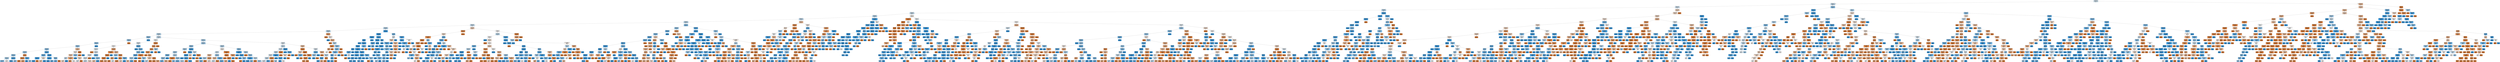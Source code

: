 digraph Tree {
node [shape=box, style="filled, rounded", color="black", fontname=helvetica] ;
edge [fontname=helvetica] ;
0 [label=<CommitDays &le; 1501.0<br/>gini = 0.495<br/>samples = 124369<br/>value = [56110, 68259]<br/>class = 1>, fillcolor="#dceefa"] ;
1 [label=<CommitDays &le; 1257.5<br/>gini = 0.49<br/>samples = 112961<br/>value = [48655, 64306]<br/>class = 1>, fillcolor="#cfe7f9"] ;
0 -> 1 [labeldistance=2.5, labelangle=45, headlabel="True"] ;
2 [label=<CommitDays &le; 1014.5<br/>gini = 0.494<br/>samples = 102517<br/>value = [45421, 57096]<br/>class = 1>, fillcolor="#d7ebfa"] ;
1 -> 2 ;
3 [label=<CommitDays &le; 978.5<br/>gini = 0.486<br/>samples = 84952<br/>value = [35304, 49648]<br/>class = 1>, fillcolor="#c6e3f7"] ;
2 -> 3 ;
4 [label=<CommitDays &le; 810.5<br/>gini = 0.491<br/>samples = 80697<br/>value = [34991, 45706]<br/>class = 1>, fillcolor="#d1e8f9"] ;
3 -> 4 ;
5 [label=<CommitDays &le; 789.5<br/>gini = 0.483<br/>samples = 61412<br/>value = [25111, 36301]<br/>class = 1>, fillcolor="#c2e1f7"] ;
4 -> 5 ;
6 [label=<CommitDays &le; 775.5<br/>gini = 0.487<br/>samples = 59544<br/>value = [25025, 34519]<br/>class = 1>, fillcolor="#c9e4f8"] ;
5 -> 6 ;
7 [label=<CommitDays &le; 701.0<br/>gini = 0.485<br/>samples = 58098<br/>value = [24074, 34024]<br/>class = 1>, fillcolor="#c5e2f7"] ;
6 -> 7 ;
8 [label=<CommitDays &le; 646.5<br/>gini = 0.491<br/>samples = 51301<br/>value = [22150, 29151]<br/>class = 1>, fillcolor="#cfe7f9"] ;
7 -> 8 ;
9 [label=<CommitDays &le; 645.5<br/>gini = 0.483<br/>samples = 44483<br/>value = [18106, 26377]<br/>class = 1>, fillcolor="#c1e0f7"] ;
8 -> 9 ;
10 [label=<CommitDays &le; 635.5<br/>gini = 0.485<br/>samples = 43780<br/>value = [18083, 25697]<br/>class = 1>, fillcolor="#c4e2f7"] ;
9 -> 10 ;
11 [label=<CommitDays &le; 225.5<br/>gini = 0.483<br/>samples = 43210<br/>value = [17634, 25576]<br/>class = 1>, fillcolor="#c2e1f7"] ;
10 -> 11 ;
12 [label=<CommitDays &le; 220.5<br/>gini = 0.444<br/>samples = 7784<br/>value = [2592, 5192]<br/>class = 1>, fillcolor="#9ccef2"] ;
11 -> 12 ;
13 [label=<CommitDays &le; 219.5<br/>gini = 0.45<br/>samples = 7581<br/>value = [2592, 4989]<br/>class = 1>, fillcolor="#a0d0f3"] ;
12 -> 13 ;
14 [label=<CommitDays &le; 216.0<br/>gini = 0.446<br/>samples = 7507<br/>value = [2518, 4989]<br/>class = 1>, fillcolor="#9dcef2"] ;
13 -> 14 ;
15 [label=<CommitDays &le; 211.0<br/>gini = 0.452<br/>samples = 7312<br/>value = [2518, 4794]<br/>class = 1>, fillcolor="#a1d0f3"] ;
14 -> 15 ;
16 [label=<CommitDays &le; 183.5<br/>gini = 0.441<br/>samples = 6953<br/>value = [2282, 4671]<br/>class = 1>, fillcolor="#9acdf2"] ;
15 -> 16 ;
17 [label=<CommitDays &le; 180.5<br/>gini = 0.458<br/>samples = 6196<br/>value = [2197, 3999]<br/>class = 1>, fillcolor="#a6d3f3"] ;
16 -> 17 ;
18 [label=<CommitDays &le; 157.0<br/>gini = 0.44<br/>samples = 5886<br/>value = [1924, 3962]<br/>class = 1>, fillcolor="#99cdf2"] ;
17 -> 18 ;
19 [label=<CommitDays &le; 120.5<br/>gini = 0.467<br/>samples = 4849<br/>value = [1801, 3048]<br/>class = 1>, fillcolor="#aed7f4"] ;
18 -> 19 ;
20 [label=<gini = 0.399<br/>samples = 2738<br/>value = [754, 1984]<br/>class = 1>, fillcolor="#84c2ef"] ;
19 -> 20 ;
21 [label=<gini = 0.5<br/>samples = 2111<br/>value = [1047, 1064]<br/>class = 1>, fillcolor="#fcfdff"] ;
19 -> 21 ;
22 [label=<CommitDays &le; 179.0<br/>gini = 0.209<br/>samples = 1037<br/>value = [123, 914]<br/>class = 1>, fillcolor="#54aae8"] ;
18 -> 22 ;
23 [label=<gini = 0.181<br/>samples = 954<br/>value = [96, 858]<br/>class = 1>, fillcolor="#4fa8e8"] ;
22 -> 23 ;
24 [label=<gini = 0.439<br/>samples = 83<br/>value = [27, 56]<br/>class = 1>, fillcolor="#98ccf2"] ;
22 -> 24 ;
25 [label=<Family &le; 0.5<br/>gini = 0.21<br/>samples = 310<br/>value = [273, 37]<br/>class = 0>, fillcolor="#e99254"] ;
17 -> 25 ;
26 [label=<CommitDays &le; 182.0<br/>gini = 0.184<br/>samples = 303<br/>value = [272, 31]<br/>class = 0>, fillcolor="#e88f50"] ;
25 -> 26 ;
27 [label=<gini = 0.0<br/>samples = 140<br/>value = [140, 0]<br/>class = 0>, fillcolor="#e58139"] ;
26 -> 27 ;
28 [label=<gini = 0.308<br/>samples = 163<br/>value = [132, 31]<br/>class = 0>, fillcolor="#eb9f68"] ;
26 -> 28 ;
29 [label=<Parent/Guardian &le; 0.5<br/>gini = 0.245<br/>samples = 7<br/>value = [1, 6]<br/>class = 1>, fillcolor="#5aade9"] ;
25 -> 29 ;
30 [label=<gini = 0.0<br/>samples = 4<br/>value = [0, 4]<br/>class = 1>, fillcolor="#399de5"] ;
29 -> 30 ;
31 [label=<gini = 0.444<br/>samples = 3<br/>value = [1, 2]<br/>class = 1>, fillcolor="#9ccef2"] ;
29 -> 31 ;
32 [label=<CommitDays &le; 196.0<br/>gini = 0.199<br/>samples = 757<br/>value = [85, 672]<br/>class = 1>, fillcolor="#52a9e8"] ;
16 -> 32 ;
33 [label=<CommitDays &le; 192.5<br/>gini = 0.336<br/>samples = 267<br/>value = [57, 210]<br/>class = 1>, fillcolor="#6fb8ec"] ;
32 -> 33 ;
34 [label=<AncillaryServices &le; 0.5<br/>gini = 0.078<br/>samples = 172<br/>value = [7, 165]<br/>class = 1>, fillcolor="#41a1e6"] ;
33 -> 34 ;
35 [label=<gini = 0.024<br/>samples = 167<br/>value = [2, 165]<br/>class = 1>, fillcolor="#3b9ee5"] ;
34 -> 35 ;
36 [label=<gini = 0.0<br/>samples = 5<br/>value = [5, 0]<br/>class = 0>, fillcolor="#e58139"] ;
34 -> 36 ;
37 [label=<FamilyRelationships &le; 0.5<br/>gini = 0.499<br/>samples = 95<br/>value = [50, 45]<br/>class = 0>, fillcolor="#fcf2eb"] ;
33 -> 37 ;
38 [label=<gini = 0.476<br/>samples = 82<br/>value = [50, 32]<br/>class = 0>, fillcolor="#f6d2b8"] ;
37 -> 38 ;
39 [label=<gini = 0.0<br/>samples = 13<br/>value = [0, 13]<br/>class = 1>, fillcolor="#399de5"] ;
37 -> 39 ;
40 [label=<CommitDays &le; 209.5<br/>gini = 0.108<br/>samples = 490<br/>value = [28, 462]<br/>class = 1>, fillcolor="#45a3e7"] ;
32 -> 40 ;
41 [label=<AncillaryServices &le; 0.5<br/>gini = 0.042<br/>samples = 422<br/>value = [9, 413]<br/>class = 1>, fillcolor="#3d9fe6"] ;
40 -> 41 ;
42 [label=<gini = 0.01<br/>samples = 379<br/>value = [2, 377]<br/>class = 1>, fillcolor="#3a9ee5"] ;
41 -> 42 ;
43 [label=<gini = 0.273<br/>samples = 43<br/>value = [7, 36]<br/>class = 1>, fillcolor="#5fb0ea"] ;
41 -> 43 ;
44 [label=<Educational &le; 0.5<br/>gini = 0.403<br/>samples = 68<br/>value = [19, 49]<br/>class = 1>, fillcolor="#86c3ef"] ;
40 -> 44 ;
45 [label=<gini = 0.316<br/>samples = 61<br/>value = [12, 49]<br/>class = 1>, fillcolor="#69b5eb"] ;
44 -> 45 ;
46 [label=<gini = 0.0<br/>samples = 7<br/>value = [7, 0]<br/>class = 0>, fillcolor="#e58139"] ;
44 -> 46 ;
47 [label=<AncillaryServices &le; 0.5<br/>gini = 0.45<br/>samples = 359<br/>value = [236, 123]<br/>class = 0>, fillcolor="#f3c3a0"] ;
15 -> 47 ;
48 [label=<CommitDays &le; 212.5<br/>gini = 0.499<br/>samples = 256<br/>value = [134, 122]<br/>class = 0>, fillcolor="#fdf4ed"] ;
47 -> 48 ;
49 [label=<CONTACT_TYPE &le; 6.5<br/>gini = 0.472<br/>samples = 178<br/>value = [110, 68]<br/>class = 0>, fillcolor="#f5cfb3"] ;
48 -> 49 ;
50 [label=<Housing &le; 0.5<br/>gini = 0.49<br/>samples = 77<br/>value = [33, 44]<br/>class = 1>, fillcolor="#cee6f8"] ;
49 -> 50 ;
51 [label=<gini = 0.49<br/>samples = 58<br/>value = [33, 25]<br/>class = 0>, fillcolor="#f9e0cf"] ;
50 -> 51 ;
52 [label=<gini = 0.0<br/>samples = 19<br/>value = [0, 19]<br/>class = 1>, fillcolor="#399de5"] ;
50 -> 52 ;
53 [label=<BehaviorManagement &le; 0.5<br/>gini = 0.362<br/>samples = 101<br/>value = [77, 24]<br/>class = 0>, fillcolor="#eda877"] ;
49 -> 53 ;
54 [label=<gini = 0.205<br/>samples = 69<br/>value = [61, 8]<br/>class = 0>, fillcolor="#e89253"] ;
53 -> 54 ;
55 [label=<gini = 0.5<br/>samples = 32<br/>value = [16, 16]<br/>class = 0>, fillcolor="#ffffff"] ;
53 -> 55 ;
56 [label=<CommitDays &le; 214.0<br/>gini = 0.426<br/>samples = 78<br/>value = [24, 54]<br/>class = 1>, fillcolor="#91c9f1"] ;
48 -> 56 ;
57 [label=<gini = 0.0<br/>samples = 36<br/>value = [0, 36]<br/>class = 1>, fillcolor="#399de5"] ;
56 -> 57 ;
58 [label=<InternalCollateral &le; 0.5<br/>gini = 0.49<br/>samples = 42<br/>value = [24, 18]<br/>class = 0>, fillcolor="#f8e0ce"] ;
56 -> 58 ;
59 [label=<gini = 0.498<br/>samples = 34<br/>value = [16, 18]<br/>class = 1>, fillcolor="#e9f4fc"] ;
58 -> 59 ;
60 [label=<gini = 0.0<br/>samples = 8<br/>value = [8, 0]<br/>class = 0>, fillcolor="#e58139"] ;
58 -> 60 ;
61 [label=<Legal &le; 0.5<br/>gini = 0.019<br/>samples = 103<br/>value = [102, 1]<br/>class = 0>, fillcolor="#e5823b"] ;
47 -> 61 ;
62 [label=<gini = 0.0<br/>samples = 102<br/>value = [102, 0]<br/>class = 0>, fillcolor="#e58139"] ;
61 -> 62 ;
63 [label=<gini = 0.0<br/>samples = 1<br/>value = [0, 1]<br/>class = 1>, fillcolor="#399de5"] ;
61 -> 63 ;
64 [label=<gini = 0.0<br/>samples = 195<br/>value = [0, 195]<br/>class = 1>, fillcolor="#399de5"] ;
14 -> 64 ;
65 [label=<gini = 0.0<br/>samples = 74<br/>value = [74, 0]<br/>class = 0>, fillcolor="#e58139"] ;
13 -> 65 ;
66 [label=<gini = 0.0<br/>samples = 203<br/>value = [0, 203]<br/>class = 1>, fillcolor="#399de5"] ;
12 -> 66 ;
67 [label=<CommitDays &le; 382.0<br/>gini = 0.489<br/>samples = 35426<br/>value = [15042, 20384]<br/>class = 1>, fillcolor="#cbe5f8"] ;
11 -> 67 ;
68 [label=<CommitDays &le; 376.5<br/>gini = 0.5<br/>samples = 14343<br/>value = [7045, 7298]<br/>class = 1>, fillcolor="#f8fcfe"] ;
67 -> 68 ;
69 [label=<CommitDays &le; 362.5<br/>gini = 0.498<br/>samples = 13570<br/>value = [6339, 7231]<br/>class = 1>, fillcolor="#e7f3fc"] ;
68 -> 69 ;
70 [label=<CommitDays &le; 351.5<br/>gini = 0.5<br/>samples = 12273<br/>value = [6116, 6157]<br/>class = 1>, fillcolor="#fefeff"] ;
69 -> 70 ;
71 [label=<CommitDays &le; 226.5<br/>gini = 0.499<br/>samples = 11205<br/>value = [5297, 5908]<br/>class = 1>, fillcolor="#ebf5fc"] ;
70 -> 71 ;
72 [label=<gini = 0.0<br/>samples = 208<br/>value = [208, 0]<br/>class = 0>, fillcolor="#e58139"] ;
71 -> 72 ;
73 [label=<CommitDays &le; 349.5<br/>gini = 0.497<br/>samples = 10997<br/>value = [5089, 5908]<br/>class = 1>, fillcolor="#e4f1fb"] ;
71 -> 73 ;
74 [label=<CommitDays &le; 348.5<br/>gini = 0.498<br/>samples = 10629<br/>value = [5012, 5617]<br/>class = 1>, fillcolor="#eaf4fc"] ;
73 -> 74 ;
75 [label=<CommitDays &le; 338.0<br/>gini = 0.497<br/>samples = 10383<br/>value = [4766, 5617]<br/>class = 1>, fillcolor="#e1f0fb"] ;
74 -> 75 ;
76 [label=<gini = 0.493<br/>samples = 8982<br/>value = [3973, 5009]<br/>class = 1>, fillcolor="#d6ebfa"] ;
75 -> 76 ;
77 [label=<gini = 0.491<br/>samples = 1401<br/>value = [793, 608]<br/>class = 0>, fillcolor="#f9e2d1"] ;
75 -> 77 ;
78 [label=<gini = 0.0<br/>samples = 246<br/>value = [246, 0]<br/>class = 0>, fillcolor="#e58139"] ;
74 -> 78 ;
79 [label=<CommitDays &le; 350.5<br/>gini = 0.331<br/>samples = 368<br/>value = [77, 291]<br/>class = 1>, fillcolor="#6db7ec"] ;
73 -> 79 ;
80 [label=<gini = 0.0<br/>samples = 124<br/>value = [0, 124]<br/>class = 1>, fillcolor="#399de5"] ;
79 -> 80 ;
81 [label=<AncillaryServices &le; 0.5<br/>gini = 0.432<br/>samples = 244<br/>value = [77, 167]<br/>class = 1>, fillcolor="#94caf1"] ;
79 -> 81 ;
82 [label=<gini = 0.461<br/>samples = 111<br/>value = [71, 40]<br/>class = 0>, fillcolor="#f4c8a9"] ;
81 -> 82 ;
83 [label=<gini = 0.086<br/>samples = 133<br/>value = [6, 127]<br/>class = 1>, fillcolor="#42a2e6"] ;
81 -> 83 ;
84 [label=<CommitDays &le; 356.0<br/>gini = 0.358<br/>samples = 1068<br/>value = [819, 249]<br/>class = 0>, fillcolor="#eda775"] ;
70 -> 84 ;
85 [label=<Educational/Vocational &le; 0.5<br/>gini = 0.155<br/>samples = 391<br/>value = [358, 33]<br/>class = 0>, fillcolor="#e78d4b"] ;
84 -> 85 ;
86 [label=<SupervisedVisit &le; 0.5<br/>gini = 0.118<br/>samples = 382<br/>value = [358, 24]<br/>class = 0>, fillcolor="#e78946"] ;
85 -> 86 ;
87 [label=<Parent/Guardian &le; 0.5<br/>gini = 0.105<br/>samples = 379<br/>value = [358, 21]<br/>class = 0>, fillcolor="#e78845"] ;
86 -> 87 ;
88 [label=<gini = 0.068<br/>samples = 338<br/>value = [326, 12]<br/>class = 0>, fillcolor="#e68640"] ;
87 -> 88 ;
89 [label=<gini = 0.343<br/>samples = 41<br/>value = [32, 9]<br/>class = 0>, fillcolor="#eca471"] ;
87 -> 89 ;
90 [label=<gini = 0.0<br/>samples = 3<br/>value = [0, 3]<br/>class = 1>, fillcolor="#399de5"] ;
86 -> 90 ;
91 [label=<gini = 0.0<br/>samples = 9<br/>value = [0, 9]<br/>class = 1>, fillcolor="#399de5"] ;
85 -> 91 ;
92 [label=<CommitDays &le; 361.5<br/>gini = 0.435<br/>samples = 677<br/>value = [461, 216]<br/>class = 0>, fillcolor="#f1bc96"] ;
84 -> 92 ;
93 [label=<CommitDays &le; 359.0<br/>gini = 0.448<br/>samples = 251<br/>value = [85, 166]<br/>class = 1>, fillcolor="#9ecff2"] ;
92 -> 93 ;
94 [label=<Client &le; 0.5<br/>gini = 0.351<br/>samples = 110<br/>value = [85, 25]<br/>class = 0>, fillcolor="#eda673"] ;
93 -> 94 ;
95 [label=<gini = 0.031<br/>samples = 64<br/>value = [63, 1]<br/>class = 0>, fillcolor="#e5833c"] ;
94 -> 95 ;
96 [label=<gini = 0.499<br/>samples = 46<br/>value = [22, 24]<br/>class = 1>, fillcolor="#eff7fd"] ;
94 -> 96 ;
97 [label=<gini = 0.0<br/>samples = 141<br/>value = [0, 141]<br/>class = 1>, fillcolor="#399de5"] ;
93 -> 97 ;
98 [label=<Psychological &le; 0.5<br/>gini = 0.207<br/>samples = 426<br/>value = [376, 50]<br/>class = 0>, fillcolor="#e89253"] ;
92 -> 98 ;
99 [label=<Vocational &le; 0.5<br/>gini = 0.161<br/>samples = 408<br/>value = [372, 36]<br/>class = 0>, fillcolor="#e88d4c"] ;
98 -> 99 ;
100 [label=<gini = 0.11<br/>samples = 375<br/>value = [353, 22]<br/>class = 0>, fillcolor="#e78945"] ;
99 -> 100 ;
101 [label=<gini = 0.489<br/>samples = 33<br/>value = [19, 14]<br/>class = 0>, fillcolor="#f8decb"] ;
99 -> 101 ;
102 [label=<InternalCollateral &le; 0.5<br/>gini = 0.346<br/>samples = 18<br/>value = [4, 14]<br/>class = 1>, fillcolor="#72b9ec"] ;
98 -> 102 ;
103 [label=<gini = 0.0<br/>samples = 12<br/>value = [0, 12]<br/>class = 1>, fillcolor="#399de5"] ;
102 -> 103 ;
104 [label=<gini = 0.444<br/>samples = 6<br/>value = [4, 2]<br/>class = 0>, fillcolor="#f2c09c"] ;
102 -> 104 ;
105 [label=<CommitDays &le; 365.5<br/>gini = 0.285<br/>samples = 1297<br/>value = [223, 1074]<br/>class = 1>, fillcolor="#62b1ea"] ;
69 -> 105 ;
106 [label=<gini = 0.0<br/>samples = 305<br/>value = [0, 305]<br/>class = 1>, fillcolor="#399de5"] ;
105 -> 106 ;
107 [label=<CommitDays &le; 374.5<br/>gini = 0.349<br/>samples = 992<br/>value = [223, 769]<br/>class = 1>, fillcolor="#72b9ed"] ;
105 -> 107 ;
108 [label=<CommitDays &le; 371.5<br/>gini = 0.407<br/>samples = 785<br/>value = [223, 562]<br/>class = 1>, fillcolor="#88c4ef"] ;
107 -> 108 ;
109 [label=<CommitDays &le; 369.5<br/>gini = 0.293<br/>samples = 679<br/>value = [121, 558]<br/>class = 1>, fillcolor="#64b2eb"] ;
108 -> 109 ;
110 [label=<CommitDays &le; 367.0<br/>gini = 0.467<br/>samples = 326<br/>value = [121, 205]<br/>class = 1>, fillcolor="#aed7f4"] ;
109 -> 110 ;
111 [label=<gini = 0.264<br/>samples = 243<br/>value = [38, 205]<br/>class = 1>, fillcolor="#5eafea"] ;
110 -> 111 ;
112 [label=<gini = 0.0<br/>samples = 83<br/>value = [83, 0]<br/>class = 0>, fillcolor="#e58139"] ;
110 -> 112 ;
113 [label=<gini = 0.0<br/>samples = 353<br/>value = [0, 353]<br/>class = 1>, fillcolor="#399de5"] ;
109 -> 113 ;
114 [label=<Educational/Vocational &le; 0.5<br/>gini = 0.073<br/>samples = 106<br/>value = [102, 4]<br/>class = 0>, fillcolor="#e68641"] ;
108 -> 114 ;
115 [label=<gini = 0.0<br/>samples = 100<br/>value = [100, 0]<br/>class = 0>, fillcolor="#e58139"] ;
114 -> 115 ;
116 [label=<Parent/Guardian &le; 0.5<br/>gini = 0.444<br/>samples = 6<br/>value = [2, 4]<br/>class = 1>, fillcolor="#9ccef2"] ;
114 -> 116 ;
117 [label=<gini = 0.0<br/>samples = 2<br/>value = [2, 0]<br/>class = 0>, fillcolor="#e58139"] ;
116 -> 117 ;
118 [label=<gini = 0.0<br/>samples = 4<br/>value = [0, 4]<br/>class = 1>, fillcolor="#399de5"] ;
116 -> 118 ;
119 [label=<gini = 0.0<br/>samples = 207<br/>value = [0, 207]<br/>class = 1>, fillcolor="#399de5"] ;
107 -> 119 ;
120 [label=<CommitDays &le; 379.5<br/>gini = 0.158<br/>samples = 773<br/>value = [706, 67]<br/>class = 0>, fillcolor="#e78d4c"] ;
68 -> 120 ;
121 [label=<Pass &le; 0.5<br/>gini = 0.263<br/>samples = 430<br/>value = [363, 67]<br/>class = 0>, fillcolor="#ea985e"] ;
120 -> 121 ;
122 [label=<RRT &le; 0.5<br/>gini = 0.24<br/>samples = 416<br/>value = [358, 58]<br/>class = 0>, fillcolor="#e99559"] ;
121 -> 122 ;
123 [label=<CommitDays &le; 378.0<br/>gini = 0.231<br/>samples = 413<br/>value = [358, 55]<br/>class = 0>, fillcolor="#e99457"] ;
122 -> 123 ;
124 [label=<gini = 0.0<br/>samples = 89<br/>value = [89, 0]<br/>class = 0>, fillcolor="#e58139"] ;
123 -> 124 ;
125 [label=<Check-in &le; 0.5<br/>gini = 0.282<br/>samples = 324<br/>value = [269, 55]<br/>class = 0>, fillcolor="#ea9b61"] ;
123 -> 125 ;
126 [label=<ExternalCollateral &le; 0.5<br/>gini = 0.481<br/>samples = 72<br/>value = [43, 29]<br/>class = 0>, fillcolor="#f7d6bf"] ;
125 -> 126 ;
127 [label=<gini = 0.487<br/>samples = 50<br/>value = [21, 29]<br/>class = 1>, fillcolor="#c8e4f8"] ;
126 -> 127 ;
128 [label=<gini = 0.0<br/>samples = 22<br/>value = [22, 0]<br/>class = 0>, fillcolor="#e58139"] ;
126 -> 128 ;
129 [label=<Client &le; 0.5<br/>gini = 0.185<br/>samples = 252<br/>value = [226, 26]<br/>class = 0>, fillcolor="#e88f50"] ;
125 -> 129 ;
130 [label=<gini = 0.062<br/>samples = 157<br/>value = [152, 5]<br/>class = 0>, fillcolor="#e68540"] ;
129 -> 130 ;
131 [label=<gini = 0.344<br/>samples = 95<br/>value = [74, 21]<br/>class = 0>, fillcolor="#eca571"] ;
129 -> 131 ;
132 [label=<gini = 0.0<br/>samples = 3<br/>value = [0, 3]<br/>class = 1>, fillcolor="#399de5"] ;
122 -> 132 ;
133 [label=<CommitDays &le; 378.0<br/>gini = 0.459<br/>samples = 14<br/>value = [5, 9]<br/>class = 1>, fillcolor="#a7d3f3"] ;
121 -> 133 ;
134 [label=<gini = 0.0<br/>samples = 5<br/>value = [5, 0]<br/>class = 0>, fillcolor="#e58139"] ;
133 -> 134 ;
135 [label=<gini = 0.0<br/>samples = 9<br/>value = [0, 9]<br/>class = 1>, fillcolor="#399de5"] ;
133 -> 135 ;
136 [label=<gini = 0.0<br/>samples = 343<br/>value = [343, 0]<br/>class = 0>, fillcolor="#e58139"] ;
120 -> 136 ;
137 [label=<Parent/Guardian &le; 0.5<br/>gini = 0.471<br/>samples = 21083<br/>value = [7997, 13086]<br/>class = 1>, fillcolor="#b2d9f5"] ;
67 -> 137 ;
138 [label=<CommitDays &le; 507.5<br/>gini = 0.462<br/>samples = 17736<br/>value = [6433, 11303]<br/>class = 1>, fillcolor="#aad5f4"] ;
137 -> 138 ;
139 [label=<CommitDays &le; 497.0<br/>gini = 0.443<br/>samples = 9003<br/>value = [2979, 6024]<br/>class = 1>, fillcolor="#9bcdf2"] ;
138 -> 139 ;
140 [label=<CommitDays &le; 494.5<br/>gini = 0.47<br/>samples = 7663<br/>value = [2891, 4772]<br/>class = 1>, fillcolor="#b1d8f5"] ;
139 -> 140 ;
141 [label=<CommitDays &le; 401.5<br/>gini = 0.466<br/>samples = 7565<br/>value = [2793, 4772]<br/>class = 1>, fillcolor="#add6f4"] ;
140 -> 141 ;
142 [label=<CommitDays &le; 398.5<br/>gini = 0.381<br/>samples = 1424<br/>value = [365, 1059]<br/>class = 1>, fillcolor="#7dbfee"] ;
141 -> 142 ;
143 [label=<CommitDays &le; 396.5<br/>gini = 0.444<br/>samples = 1097<br/>value = [365, 732]<br/>class = 1>, fillcolor="#9ccef2"] ;
142 -> 143 ;
144 [label=<gini = 0.353<br/>samples = 860<br/>value = [197, 663]<br/>class = 1>, fillcolor="#74baed"] ;
143 -> 144 ;
145 [label=<gini = 0.413<br/>samples = 237<br/>value = [168, 69]<br/>class = 0>, fillcolor="#f0b58a"] ;
143 -> 145 ;
146 [label=<gini = 0.0<br/>samples = 327<br/>value = [0, 327]<br/>class = 1>, fillcolor="#399de5"] ;
142 -> 146 ;
147 [label=<CommitDays &le; 406.5<br/>gini = 0.478<br/>samples = 6141<br/>value = [2428, 3713]<br/>class = 1>, fillcolor="#baddf6"] ;
141 -> 147 ;
148 [label=<Educational/Vocational &le; 0.5<br/>gini = 0.045<br/>samples = 434<br/>value = [424, 10]<br/>class = 0>, fillcolor="#e6843e"] ;
147 -> 148 ;
149 [label=<gini = 0.023<br/>samples = 427<br/>value = [422, 5]<br/>class = 0>, fillcolor="#e5823b"] ;
148 -> 149 ;
150 [label=<gini = 0.408<br/>samples = 7<br/>value = [2, 5]<br/>class = 1>, fillcolor="#88c4ef"] ;
148 -> 150 ;
151 [label=<CommitDays &le; 425.0<br/>gini = 0.456<br/>samples = 5707<br/>value = [2004, 3703]<br/>class = 1>, fillcolor="#a4d2f3"] ;
147 -> 151 ;
152 [label=<gini = 0.317<br/>samples = 1261<br/>value = [249, 1012]<br/>class = 1>, fillcolor="#6ab5eb"] ;
151 -> 152 ;
153 [label=<gini = 0.478<br/>samples = 4446<br/>value = [1755, 2691]<br/>class = 1>, fillcolor="#baddf6"] ;
151 -> 153 ;
154 [label=<gini = 0.0<br/>samples = 98<br/>value = [98, 0]<br/>class = 0>, fillcolor="#e58139"] ;
140 -> 154 ;
155 [label=<AncillaryServices &le; 0.5<br/>gini = 0.123<br/>samples = 1340<br/>value = [88, 1252]<br/>class = 1>, fillcolor="#47a4e7"] ;
139 -> 155 ;
156 [label=<SocialServices &le; 0.5<br/>gini = 0.074<br/>samples = 1252<br/>value = [48, 1204]<br/>class = 1>, fillcolor="#41a1e6"] ;
155 -> 156 ;
157 [label=<CommitDays &le; 501.5<br/>gini = 0.068<br/>samples = 1245<br/>value = [44, 1201]<br/>class = 1>, fillcolor="#40a1e6"] ;
156 -> 157 ;
158 [label=<gini = 0.0<br/>samples = 639<br/>value = [0, 639]<br/>class = 1>, fillcolor="#399de5"] ;
157 -> 158 ;
159 [label=<CommitDays &le; 502.5<br/>gini = 0.135<br/>samples = 606<br/>value = [44, 562]<br/>class = 1>, fillcolor="#49a5e7"] ;
157 -> 159 ;
160 [label=<gini = 0.0<br/>samples = 12<br/>value = [12, 0]<br/>class = 0>, fillcolor="#e58139"] ;
159 -> 160 ;
161 [label=<gini = 0.102<br/>samples = 594<br/>value = [32, 562]<br/>class = 1>, fillcolor="#44a3e6"] ;
159 -> 161 ;
162 [label=<Check-in &le; 0.5<br/>gini = 0.49<br/>samples = 7<br/>value = [4, 3]<br/>class = 0>, fillcolor="#f8e0ce"] ;
156 -> 162 ;
163 [label=<gini = 0.0<br/>samples = 4<br/>value = [4, 0]<br/>class = 0>, fillcolor="#e58139"] ;
162 -> 163 ;
164 [label=<gini = 0.0<br/>samples = 3<br/>value = [0, 3]<br/>class = 1>, fillcolor="#399de5"] ;
162 -> 164 ;
165 [label=<CommitDays &le; 501.5<br/>gini = 0.496<br/>samples = 88<br/>value = [40, 48]<br/>class = 1>, fillcolor="#deeffb"] ;
155 -> 165 ;
166 [label=<gini = 0.0<br/>samples = 45<br/>value = [0, 45]<br/>class = 1>, fillcolor="#399de5"] ;
165 -> 166 ;
167 [label=<CommitDays &le; 504.0<br/>gini = 0.13<br/>samples = 43<br/>value = [40, 3]<br/>class = 0>, fillcolor="#e78a48"] ;
165 -> 167 ;
168 [label=<gini = 0.0<br/>samples = 40<br/>value = [40, 0]<br/>class = 0>, fillcolor="#e58139"] ;
167 -> 168 ;
169 [label=<gini = 0.0<br/>samples = 3<br/>value = [0, 3]<br/>class = 1>, fillcolor="#399de5"] ;
167 -> 169 ;
170 [label=<CommitDays &le; 563.0<br/>gini = 0.478<br/>samples = 8733<br/>value = [3454, 5279]<br/>class = 1>, fillcolor="#bbddf6"] ;
138 -> 170 ;
171 [label=<CommitDays &le; 556.5<br/>gini = 0.5<br/>samples = 3569<br/>value = [1836, 1733]<br/>class = 0>, fillcolor="#fef8f4"] ;
170 -> 171 ;
172 [label=<Check-in &le; 0.5<br/>gini = 0.493<br/>samples = 3098<br/>value = [1371, 1727]<br/>class = 1>, fillcolor="#d6ebfa"] ;
171 -> 172 ;
173 [label=<CommitDays &le; 534.5<br/>gini = 0.456<br/>samples = 974<br/>value = [632, 342]<br/>class = 0>, fillcolor="#f3c5a4"] ;
172 -> 173 ;
174 [label=<CommitDays &le; 512.5<br/>gini = 0.475<br/>samples = 334<br/>value = [130, 204]<br/>class = 1>, fillcolor="#b7dbf6"] ;
173 -> 174 ;
175 [label=<gini = 0.317<br/>samples = 86<br/>value = [69, 17]<br/>class = 0>, fillcolor="#eba06a"] ;
174 -> 175 ;
176 [label=<gini = 0.371<br/>samples = 248<br/>value = [61, 187]<br/>class = 1>, fillcolor="#7abded"] ;
174 -> 176 ;
177 [label=<CommitDays &le; 536.5<br/>gini = 0.338<br/>samples = 640<br/>value = [502, 138]<br/>class = 0>, fillcolor="#eca46f"] ;
173 -> 177 ;
178 [label=<gini = 0.0<br/>samples = 340<br/>value = [340, 0]<br/>class = 0>, fillcolor="#e58139"] ;
177 -> 178 ;
179 [label=<gini = 0.497<br/>samples = 300<br/>value = [162, 138]<br/>class = 0>, fillcolor="#fbece2"] ;
177 -> 179 ;
180 [label=<CommitDays &le; 523.5<br/>gini = 0.454<br/>samples = 2124<br/>value = [739, 1385]<br/>class = 1>, fillcolor="#a3d1f3"] ;
172 -> 180 ;
181 [label=<CommitDays &le; 518.5<br/>gini = 0.454<br/>samples = 685<br/>value = [446, 239]<br/>class = 0>, fillcolor="#f3c5a3"] ;
180 -> 181 ;
182 [label=<gini = 0.494<br/>samples = 418<br/>value = [187, 231]<br/>class = 1>, fillcolor="#d9ecfa"] ;
181 -> 182 ;
183 [label=<gini = 0.058<br/>samples = 267<br/>value = [259, 8]<br/>class = 0>, fillcolor="#e6853f"] ;
181 -> 183 ;
184 [label=<Educational/Vocational &le; 0.5<br/>gini = 0.324<br/>samples = 1439<br/>value = [293, 1146]<br/>class = 1>, fillcolor="#6cb6ec"] ;
180 -> 184 ;
185 [label=<gini = 0.304<br/>samples = 1394<br/>value = [261, 1133]<br/>class = 1>, fillcolor="#67b4eb"] ;
184 -> 185 ;
186 [label=<gini = 0.411<br/>samples = 45<br/>value = [32, 13]<br/>class = 0>, fillcolor="#f0b489"] ;
184 -> 186 ;
187 [label=<Educational/Vocational &le; 0.5<br/>gini = 0.025<br/>samples = 471<br/>value = [465, 6]<br/>class = 0>, fillcolor="#e5833c"] ;
171 -> 187 ;
188 [label=<CommitDays &le; 560.5<br/>gini = 0.017<br/>samples = 461<br/>value = [457, 4]<br/>class = 0>, fillcolor="#e5823b"] ;
187 -> 188 ;
189 [label=<gini = 0.0<br/>samples = 350<br/>value = [350, 0]<br/>class = 0>, fillcolor="#e58139"] ;
188 -> 189 ;
190 [label=<CommitDays &le; 561.5<br/>gini = 0.069<br/>samples = 111<br/>value = [107, 4]<br/>class = 0>, fillcolor="#e68640"] ;
188 -> 190 ;
191 [label=<gini = 0.0<br/>samples = 4<br/>value = [0, 4]<br/>class = 1>, fillcolor="#399de5"] ;
190 -> 191 ;
192 [label=<gini = 0.0<br/>samples = 107<br/>value = [107, 0]<br/>class = 0>, fillcolor="#e58139"] ;
190 -> 192 ;
193 [label=<CONTACT_TYPE &le; 14.0<br/>gini = 0.32<br/>samples = 10<br/>value = [8, 2]<br/>class = 0>, fillcolor="#eca06a"] ;
187 -> 193 ;
194 [label=<gini = 0.0<br/>samples = 2<br/>value = [0, 2]<br/>class = 1>, fillcolor="#399de5"] ;
193 -> 194 ;
195 [label=<gini = 0.0<br/>samples = 8<br/>value = [8, 0]<br/>class = 0>, fillcolor="#e58139"] ;
193 -> 195 ;
196 [label=<CommitDays &le; 577.0<br/>gini = 0.43<br/>samples = 5164<br/>value = [1618, 3546]<br/>class = 1>, fillcolor="#93caf1"] ;
170 -> 196 ;
197 [label=<Educational/Vocational &le; 0.5<br/>gini = 0.004<br/>samples = 953<br/>value = [2, 951]<br/>class = 1>, fillcolor="#399de5"] ;
196 -> 197 ;
198 [label=<gini = 0.0<br/>samples = 909<br/>value = [0, 909]<br/>class = 1>, fillcolor="#399de5"] ;
197 -> 198 ;
199 [label=<CommitDays &le; 570.0<br/>gini = 0.087<br/>samples = 44<br/>value = [2, 42]<br/>class = 1>, fillcolor="#42a2e6"] ;
197 -> 199 ;
200 [label=<gini = 0.0<br/>samples = 37<br/>value = [0, 37]<br/>class = 1>, fillcolor="#399de5"] ;
199 -> 200 ;
201 [label=<CommitDays &le; 572.5<br/>gini = 0.408<br/>samples = 7<br/>value = [2, 5]<br/>class = 1>, fillcolor="#88c4ef"] ;
199 -> 201 ;
202 [label=<gini = 0.0<br/>samples = 2<br/>value = [2, 0]<br/>class = 0>, fillcolor="#e58139"] ;
201 -> 202 ;
203 [label=<gini = 0.0<br/>samples = 5<br/>value = [0, 5]<br/>class = 1>, fillcolor="#399de5"] ;
201 -> 203 ;
204 [label=<CommitDays &le; 581.5<br/>gini = 0.473<br/>samples = 4211<br/>value = [1616, 2595]<br/>class = 1>, fillcolor="#b4daf5"] ;
196 -> 204 ;
205 [label=<gini = 0.0<br/>samples = 297<br/>value = [297, 0]<br/>class = 0>, fillcolor="#e58139"] ;
204 -> 205 ;
206 [label=<CommitDays &le; 593.5<br/>gini = 0.447<br/>samples = 3914<br/>value = [1319, 2595]<br/>class = 1>, fillcolor="#9ecff2"] ;
204 -> 206 ;
207 [label=<Educational/Vocational &le; 0.5<br/>gini = 0.041<br/>samples = 859<br/>value = [18, 841]<br/>class = 1>, fillcolor="#3d9fe6"] ;
206 -> 207 ;
208 [label=<gini = 0.033<br/>samples = 844<br/>value = [14, 830]<br/>class = 1>, fillcolor="#3c9fe5"] ;
207 -> 208 ;
209 [label=<gini = 0.391<br/>samples = 15<br/>value = [4, 11]<br/>class = 1>, fillcolor="#81c1ee"] ;
207 -> 209 ;
210 [label=<CommitDays &le; 602.5<br/>gini = 0.489<br/>samples = 3055<br/>value = [1301, 1754]<br/>class = 1>, fillcolor="#cce6f8"] ;
206 -> 210 ;
211 [label=<gini = 0.0<br/>samples = 321<br/>value = [321, 0]<br/>class = 0>, fillcolor="#e58139"] ;
210 -> 211 ;
212 [label=<gini = 0.46<br/>samples = 2734<br/>value = [980, 1754]<br/>class = 1>, fillcolor="#a8d4f4"] ;
210 -> 212 ;
213 [label=<CommitDays &le; 593.5<br/>gini = 0.498<br/>samples = 3347<br/>value = [1564, 1783]<br/>class = 1>, fillcolor="#e7f3fc"] ;
137 -> 213 ;
214 [label=<CommitDays &le; 583.5<br/>gini = 0.49<br/>samples = 2746<br/>value = [1181, 1565]<br/>class = 1>, fillcolor="#cee7f9"] ;
213 -> 214 ;
215 [label=<CommitDays &le; 576.0<br/>gini = 0.496<br/>samples = 2586<br/>value = [1174, 1412]<br/>class = 1>, fillcolor="#deeefb"] ;
214 -> 215 ;
216 [label=<CommitDays &le; 563.0<br/>gini = 0.488<br/>samples = 2444<br/>value = [1036, 1408]<br/>class = 1>, fillcolor="#cbe5f8"] ;
215 -> 216 ;
217 [label=<CommitDays &le; 552.5<br/>gini = 0.497<br/>samples = 2247<br/>value = [1034, 1213]<br/>class = 1>, fillcolor="#e2f1fb"] ;
216 -> 217 ;
218 [label=<CommitDays &le; 536.5<br/>gini = 0.49<br/>samples = 2095<br/>value = [898, 1197]<br/>class = 1>, fillcolor="#cee7f9"] ;
217 -> 218 ;
219 [label=<gini = 0.497<br/>samples = 1899<br/>value = [878, 1021]<br/>class = 1>, fillcolor="#e3f1fb"] ;
218 -> 219 ;
220 [label=<gini = 0.183<br/>samples = 196<br/>value = [20, 176]<br/>class = 1>, fillcolor="#50a8e8"] ;
218 -> 220 ;
221 [label=<AncillaryServices &le; 0.5<br/>gini = 0.188<br/>samples = 152<br/>value = [136, 16]<br/>class = 0>, fillcolor="#e89050"] ;
217 -> 221 ;
222 [label=<gini = 0.12<br/>samples = 141<br/>value = [132, 9]<br/>class = 0>, fillcolor="#e78a46"] ;
221 -> 222 ;
223 [label=<gini = 0.463<br/>samples = 11<br/>value = [4, 7]<br/>class = 1>, fillcolor="#aad5f4"] ;
221 -> 223 ;
224 [label=<Educational/Vocational &le; 0.5<br/>gini = 0.02<br/>samples = 197<br/>value = [2, 195]<br/>class = 1>, fillcolor="#3b9ee5"] ;
216 -> 224 ;
225 [label=<gini = 0.0<br/>samples = 178<br/>value = [0, 178]<br/>class = 1>, fillcolor="#399de5"] ;
224 -> 225 ;
226 [label=<CommitDays &le; 568.5<br/>gini = 0.188<br/>samples = 19<br/>value = [2, 17]<br/>class = 1>, fillcolor="#50a9e8"] ;
224 -> 226 ;
227 [label=<gini = 0.0<br/>samples = 15<br/>value = [0, 15]<br/>class = 1>, fillcolor="#399de5"] ;
226 -> 227 ;
228 [label=<gini = 0.5<br/>samples = 4<br/>value = [2, 2]<br/>class = 0>, fillcolor="#ffffff"] ;
226 -> 228 ;
229 [label=<CommitDays &le; 581.5<br/>gini = 0.055<br/>samples = 142<br/>value = [138, 4]<br/>class = 0>, fillcolor="#e6853f"] ;
215 -> 229 ;
230 [label=<gini = 0.0<br/>samples = 133<br/>value = [133, 0]<br/>class = 0>, fillcolor="#e58139"] ;
229 -> 230 ;
231 [label=<CommitDays &le; 582.5<br/>gini = 0.494<br/>samples = 9<br/>value = [5, 4]<br/>class = 0>, fillcolor="#fae6d7"] ;
229 -> 231 ;
232 [label=<gini = 0.0<br/>samples = 4<br/>value = [0, 4]<br/>class = 1>, fillcolor="#399de5"] ;
231 -> 232 ;
233 [label=<gini = 0.0<br/>samples = 5<br/>value = [5, 0]<br/>class = 0>, fillcolor="#e58139"] ;
231 -> 233 ;
234 [label=<CommitDays &le; 589.0<br/>gini = 0.084<br/>samples = 160<br/>value = [7, 153]<br/>class = 1>, fillcolor="#42a1e6"] ;
214 -> 234 ;
235 [label=<gini = 0.0<br/>samples = 114<br/>value = [0, 114]<br/>class = 1>, fillcolor="#399de5"] ;
234 -> 235 ;
236 [label=<CommitDays &le; 592.0<br/>gini = 0.258<br/>samples = 46<br/>value = [7, 39]<br/>class = 1>, fillcolor="#5dafea"] ;
234 -> 236 ;
237 [label=<gini = 0.0<br/>samples = 7<br/>value = [7, 0]<br/>class = 0>, fillcolor="#e58139"] ;
236 -> 237 ;
238 [label=<gini = 0.0<br/>samples = 39<br/>value = [0, 39]<br/>class = 1>, fillcolor="#399de5"] ;
236 -> 238 ;
239 [label=<CommitDays &le; 605.5<br/>gini = 0.462<br/>samples = 601<br/>value = [383, 218]<br/>class = 0>, fillcolor="#f4c9aa"] ;
213 -> 239 ;
240 [label=<CONTACT_TYPE &le; 4.5<br/>gini = 0.091<br/>samples = 210<br/>value = [200, 10]<br/>class = 0>, fillcolor="#e68743"] ;
239 -> 240 ;
241 [label=<CommitDays &le; 601.0<br/>gini = 0.484<br/>samples = 17<br/>value = [10, 7]<br/>class = 0>, fillcolor="#f7d9c4"] ;
240 -> 241 ;
242 [label=<gini = 0.0<br/>samples = 8<br/>value = [8, 0]<br/>class = 0>, fillcolor="#e58139"] ;
241 -> 242 ;
243 [label=<AncillaryServices &le; 0.5<br/>gini = 0.346<br/>samples = 9<br/>value = [2, 7]<br/>class = 1>, fillcolor="#72b9ec"] ;
241 -> 243 ;
244 [label=<gini = 0.0<br/>samples = 7<br/>value = [0, 7]<br/>class = 1>, fillcolor="#399de5"] ;
243 -> 244 ;
245 [label=<gini = 0.0<br/>samples = 2<br/>value = [2, 0]<br/>class = 0>, fillcolor="#e58139"] ;
243 -> 245 ;
246 [label=<CommitDays &le; 602.5<br/>gini = 0.031<br/>samples = 193<br/>value = [190, 3]<br/>class = 0>, fillcolor="#e5833c"] ;
240 -> 246 ;
247 [label=<gini = 0.0<br/>samples = 145<br/>value = [145, 0]<br/>class = 0>, fillcolor="#e58139"] ;
246 -> 247 ;
248 [label=<InternalCollateral &le; 0.5<br/>gini = 0.117<br/>samples = 48<br/>value = [45, 3]<br/>class = 0>, fillcolor="#e78946"] ;
246 -> 248 ;
249 [label=<CONTACT_TYPE &le; 8.0<br/>gini = 0.081<br/>samples = 47<br/>value = [45, 2]<br/>class = 0>, fillcolor="#e68742"] ;
248 -> 249 ;
250 [label=<gini = 0.137<br/>samples = 27<br/>value = [25, 2]<br/>class = 0>, fillcolor="#e78b49"] ;
249 -> 250 ;
251 [label=<gini = 0.0<br/>samples = 20<br/>value = [20, 0]<br/>class = 0>, fillcolor="#e58139"] ;
249 -> 251 ;
252 [label=<gini = 0.0<br/>samples = 1<br/>value = [0, 1]<br/>class = 1>, fillcolor="#399de5"] ;
248 -> 252 ;
253 [label=<CommitDays &le; 618.5<br/>gini = 0.498<br/>samples = 391<br/>value = [183, 208]<br/>class = 1>, fillcolor="#e7f3fc"] ;
239 -> 253 ;
254 [label=<CommitDays &le; 610.5<br/>gini = 0.292<br/>samples = 169<br/>value = [30, 139]<br/>class = 1>, fillcolor="#64b2eb"] ;
253 -> 254 ;
255 [label=<CommitDays &le; 609.5<br/>gini = 0.454<br/>samples = 86<br/>value = [30, 56]<br/>class = 1>, fillcolor="#a3d2f3"] ;
254 -> 255 ;
256 [label=<gini = 0.0<br/>samples = 56<br/>value = [0, 56]<br/>class = 1>, fillcolor="#399de5"] ;
255 -> 256 ;
257 [label=<gini = 0.0<br/>samples = 30<br/>value = [30, 0]<br/>class = 0>, fillcolor="#e58139"] ;
255 -> 257 ;
258 [label=<gini = 0.0<br/>samples = 83<br/>value = [0, 83]<br/>class = 1>, fillcolor="#399de5"] ;
254 -> 258 ;
259 [label=<CommitDays &le; 623.0<br/>gini = 0.428<br/>samples = 222<br/>value = [153, 69]<br/>class = 0>, fillcolor="#f1ba92"] ;
253 -> 259 ;
260 [label=<gini = 0.0<br/>samples = 104<br/>value = [104, 0]<br/>class = 0>, fillcolor="#e58139"] ;
259 -> 260 ;
261 [label=<CommitDays &le; 632.5<br/>gini = 0.486<br/>samples = 118<br/>value = [49, 69]<br/>class = 1>, fillcolor="#c6e3f7"] ;
259 -> 261 ;
262 [label=<Educational &le; 0.5<br/>gini = 0.176<br/>samples = 72<br/>value = [7, 65]<br/>class = 1>, fillcolor="#4ea8e8"] ;
261 -> 262 ;
263 [label=<gini = 0.111<br/>samples = 68<br/>value = [4, 64]<br/>class = 1>, fillcolor="#45a3e7"] ;
262 -> 263 ;
264 [label=<gini = 0.375<br/>samples = 4<br/>value = [3, 1]<br/>class = 0>, fillcolor="#eeab7b"] ;
262 -> 264 ;
265 [label=<Family &le; 0.5<br/>gini = 0.159<br/>samples = 46<br/>value = [42, 4]<br/>class = 0>, fillcolor="#e78d4c"] ;
261 -> 265 ;
266 [label=<gini = 0.087<br/>samples = 44<br/>value = [42, 2]<br/>class = 0>, fillcolor="#e68742"] ;
265 -> 266 ;
267 [label=<gini = 0.0<br/>samples = 2<br/>value = [0, 2]<br/>class = 1>, fillcolor="#399de5"] ;
265 -> 267 ;
268 [label=<CommitDays &le; 637.5<br/>gini = 0.334<br/>samples = 570<br/>value = [449, 121]<br/>class = 0>, fillcolor="#eca36e"] ;
10 -> 268 ;
269 [label=<gini = 0.0<br/>samples = 322<br/>value = [322, 0]<br/>class = 0>, fillcolor="#e58139"] ;
268 -> 269 ;
270 [label=<CommitDays &le; 640.5<br/>gini = 0.5<br/>samples = 248<br/>value = [127, 121]<br/>class = 0>, fillcolor="#fef9f6"] ;
268 -> 270 ;
271 [label=<gini = 0.0<br/>samples = 68<br/>value = [0, 68]<br/>class = 1>, fillcolor="#399de5"] ;
270 -> 271 ;
272 [label=<CommitDays &le; 644.0<br/>gini = 0.415<br/>samples = 180<br/>value = [127, 53]<br/>class = 0>, fillcolor="#f0b68c"] ;
270 -> 272 ;
273 [label=<gini = 0.0<br/>samples = 91<br/>value = [91, 0]<br/>class = 0>, fillcolor="#e58139"] ;
272 -> 273 ;
274 [label=<CONTACT_TYPE &le; 6.5<br/>gini = 0.482<br/>samples = 89<br/>value = [36, 53]<br/>class = 1>, fillcolor="#bfe0f7"] ;
272 -> 274 ;
275 [label=<CONTACT_TYPE &le; 5.5<br/>gini = 0.142<br/>samples = 13<br/>value = [12, 1]<br/>class = 0>, fillcolor="#e78c49"] ;
274 -> 275 ;
276 [label=<Legal &le; 0.5<br/>gini = 0.375<br/>samples = 4<br/>value = [3, 1]<br/>class = 0>, fillcolor="#eeab7b"] ;
275 -> 276 ;
277 [label=<gini = 0.5<br/>samples = 2<br/>value = [1, 1]<br/>class = 0>, fillcolor="#ffffff"] ;
276 -> 277 ;
278 [label=<gini = 0.0<br/>samples = 2<br/>value = [2, 0]<br/>class = 0>, fillcolor="#e58139"] ;
276 -> 278 ;
279 [label=<gini = 0.0<br/>samples = 9<br/>value = [9, 0]<br/>class = 0>, fillcolor="#e58139"] ;
275 -> 279 ;
280 [label=<FamilyRelationships &le; 0.5<br/>gini = 0.432<br/>samples = 76<br/>value = [24, 52]<br/>class = 1>, fillcolor="#94caf1"] ;
274 -> 280 ;
281 [label=<AncillaryServices &le; 0.5<br/>gini = 0.392<br/>samples = 71<br/>value = [19, 52]<br/>class = 1>, fillcolor="#81c1ee"] ;
280 -> 281 ;
282 [label=<Staffing(CWuseonly) &le; 0.5<br/>gini = 0.351<br/>samples = 66<br/>value = [15, 51]<br/>class = 1>, fillcolor="#73baed"] ;
281 -> 282 ;
283 [label=<Guardian &le; 0.5<br/>gini = 0.274<br/>samples = 55<br/>value = [9, 46]<br/>class = 1>, fillcolor="#60b0ea"] ;
282 -> 283 ;
284 [label=<Father &le; 0.5<br/>gini = 0.229<br/>samples = 53<br/>value = [7, 46]<br/>class = 1>, fillcolor="#57ace9"] ;
283 -> 284 ;
285 [label=<gini = 0.177<br/>samples = 51<br/>value = [5, 46]<br/>class = 1>, fillcolor="#4fa8e8"] ;
284 -> 285 ;
286 [label=<gini = 0.0<br/>samples = 2<br/>value = [2, 0]<br/>class = 0>, fillcolor="#e58139"] ;
284 -> 286 ;
287 [label=<gini = 0.0<br/>samples = 2<br/>value = [2, 0]<br/>class = 0>, fillcolor="#e58139"] ;
283 -> 287 ;
288 [label=<gini = 0.496<br/>samples = 11<br/>value = [6, 5]<br/>class = 0>, fillcolor="#fbeade"] ;
282 -> 288 ;
289 [label=<CONTACT_TYPE &le; 12.5<br/>gini = 0.32<br/>samples = 5<br/>value = [4, 1]<br/>class = 0>, fillcolor="#eca06a"] ;
281 -> 289 ;
290 [label=<gini = 0.0<br/>samples = 1<br/>value = [0, 1]<br/>class = 1>, fillcolor="#399de5"] ;
289 -> 290 ;
291 [label=<gini = 0.0<br/>samples = 4<br/>value = [4, 0]<br/>class = 0>, fillcolor="#e58139"] ;
289 -> 291 ;
292 [label=<gini = 0.0<br/>samples = 5<br/>value = [5, 0]<br/>class = 0>, fillcolor="#e58139"] ;
280 -> 292 ;
293 [label=<Parent/Guardian &le; 0.5<br/>gini = 0.063<br/>samples = 703<br/>value = [23, 680]<br/>class = 1>, fillcolor="#40a0e6"] ;
9 -> 293 ;
294 [label=<InternalCollateral &le; 0.5<br/>gini = 0.038<br/>samples = 665<br/>value = [13, 652]<br/>class = 1>, fillcolor="#3d9fe6"] ;
293 -> 294 ;
295 [label=<AncillaryServices &le; 0.5<br/>gini = 0.02<br/>samples = 490<br/>value = [5, 485]<br/>class = 1>, fillcolor="#3b9ee5"] ;
294 -> 295 ;
296 [label=<Check-in &le; 0.5<br/>gini = 0.03<br/>samples = 325<br/>value = [5, 320]<br/>class = 1>, fillcolor="#3c9fe5"] ;
295 -> 296 ;
297 [label=<gini = 0.0<br/>samples = 102<br/>value = [0, 102]<br/>class = 1>, fillcolor="#399de5"] ;
296 -> 297 ;
298 [label=<CONTACT_TYPE &le; 23.5<br/>gini = 0.044<br/>samples = 223<br/>value = [5, 218]<br/>class = 1>, fillcolor="#3e9fe6"] ;
296 -> 298 ;
299 [label=<CONTACT_TYPE &le; 4.5<br/>gini = 0.036<br/>samples = 218<br/>value = [4, 214]<br/>class = 1>, fillcolor="#3d9fe5"] ;
298 -> 299 ;
300 [label=<Legal &le; 0.5<br/>gini = 0.124<br/>samples = 15<br/>value = [1, 14]<br/>class = 1>, fillcolor="#47a4e7"] ;
299 -> 300 ;
301 [label=<CONTACT_TYPE &le; 3.5<br/>gini = 0.245<br/>samples = 7<br/>value = [1, 6]<br/>class = 1>, fillcolor="#5aade9"] ;
300 -> 301 ;
302 [label=<gini = 0.0<br/>samples = 5<br/>value = [0, 5]<br/>class = 1>, fillcolor="#399de5"] ;
301 -> 302 ;
303 [label=<Father &le; 0.5<br/>gini = 0.5<br/>samples = 2<br/>value = [1, 1]<br/>class = 0>, fillcolor="#ffffff"] ;
301 -> 303 ;
304 [label=<gini = 0.0<br/>samples = 1<br/>value = [1, 0]<br/>class = 0>, fillcolor="#e58139"] ;
303 -> 304 ;
305 [label=<gini = 0.0<br/>samples = 1<br/>value = [0, 1]<br/>class = 1>, fillcolor="#399de5"] ;
303 -> 305 ;
306 [label=<gini = 0.0<br/>samples = 8<br/>value = [0, 8]<br/>class = 1>, fillcolor="#399de5"] ;
300 -> 306 ;
307 [label=<BehaviorManagement &le; 0.5<br/>gini = 0.029<br/>samples = 203<br/>value = [3, 200]<br/>class = 1>, fillcolor="#3c9ee5"] ;
299 -> 307 ;
308 [label=<CONTACT_TYPE &le; 8.5<br/>gini = 0.013<br/>samples = 157<br/>value = [1, 156]<br/>class = 1>, fillcolor="#3a9ee5"] ;
307 -> 308 ;
309 [label=<gini = 0.0<br/>samples = 98<br/>value = [0, 98]<br/>class = 1>, fillcolor="#399de5"] ;
308 -> 309 ;
310 [label=<CONTACT_TYPE &le; 10.5<br/>gini = 0.033<br/>samples = 59<br/>value = [1, 58]<br/>class = 1>, fillcolor="#3c9fe5"] ;
308 -> 310 ;
311 [label=<Mother &le; 0.5<br/>gini = 0.064<br/>samples = 30<br/>value = [1, 29]<br/>class = 1>, fillcolor="#40a0e6"] ;
310 -> 311 ;
312 [label=<gini = 0.111<br/>samples = 17<br/>value = [1, 16]<br/>class = 1>, fillcolor="#45a3e7"] ;
311 -> 312 ;
313 [label=<gini = 0.0<br/>samples = 13<br/>value = [0, 13]<br/>class = 1>, fillcolor="#399de5"] ;
311 -> 313 ;
314 [label=<gini = 0.0<br/>samples = 29<br/>value = [0, 29]<br/>class = 1>, fillcolor="#399de5"] ;
310 -> 314 ;
315 [label=<ExternalCollateral &le; 0.5<br/>gini = 0.083<br/>samples = 46<br/>value = [2, 44]<br/>class = 1>, fillcolor="#42a1e6"] ;
307 -> 315 ;
316 [label=<CONTACT_TYPE &le; 5.5<br/>gini = 0.049<br/>samples = 40<br/>value = [1, 39]<br/>class = 1>, fillcolor="#3ea0e6"] ;
315 -> 316 ;
317 [label=<Vocational &le; 0.5<br/>gini = 0.095<br/>samples = 20<br/>value = [1, 19]<br/>class = 1>, fillcolor="#43a2e6"] ;
316 -> 317 ;
318 [label=<gini = 0.219<br/>samples = 8<br/>value = [1, 7]<br/>class = 1>, fillcolor="#55abe9"] ;
317 -> 318 ;
319 [label=<gini = 0.0<br/>samples = 12<br/>value = [0, 12]<br/>class = 1>, fillcolor="#399de5"] ;
317 -> 319 ;
320 [label=<gini = 0.0<br/>samples = 20<br/>value = [0, 20]<br/>class = 1>, fillcolor="#399de5"] ;
316 -> 320 ;
321 [label=<CONTACT_TYPE &le; 14.0<br/>gini = 0.278<br/>samples = 6<br/>value = [1, 5]<br/>class = 1>, fillcolor="#61b1ea"] ;
315 -> 321 ;
322 [label=<gini = 0.0<br/>samples = 3<br/>value = [0, 3]<br/>class = 1>, fillcolor="#399de5"] ;
321 -> 322 ;
323 [label=<CONTACT_TYPE &le; 19.5<br/>gini = 0.444<br/>samples = 3<br/>value = [1, 2]<br/>class = 1>, fillcolor="#9ccef2"] ;
321 -> 323 ;
324 [label=<gini = 0.0<br/>samples = 1<br/>value = [1, 0]<br/>class = 0>, fillcolor="#e58139"] ;
323 -> 324 ;
325 [label=<gini = 0.0<br/>samples = 2<br/>value = [0, 2]<br/>class = 1>, fillcolor="#399de5"] ;
323 -> 325 ;
326 [label=<FamilyMember(s) &le; 0.5<br/>gini = 0.32<br/>samples = 5<br/>value = [1, 4]<br/>class = 1>, fillcolor="#6ab6ec"] ;
298 -> 326 ;
327 [label=<gini = 0.0<br/>samples = 4<br/>value = [0, 4]<br/>class = 1>, fillcolor="#399de5"] ;
326 -> 327 ;
328 [label=<gini = 0.0<br/>samples = 1<br/>value = [1, 0]<br/>class = 0>, fillcolor="#e58139"] ;
326 -> 328 ;
329 [label=<gini = 0.0<br/>samples = 165<br/>value = [0, 165]<br/>class = 1>, fillcolor="#399de5"] ;
295 -> 329 ;
330 [label=<CONTACT_TYPE &le; 17.5<br/>gini = 0.087<br/>samples = 175<br/>value = [8, 167]<br/>class = 1>, fillcolor="#42a2e6"] ;
294 -> 330 ;
331 [label=<CONTACT_TYPE &le; 4.5<br/>gini = 0.032<br/>samples = 122<br/>value = [2, 120]<br/>class = 1>, fillcolor="#3c9fe5"] ;
330 -> 331 ;
332 [label=<CONTACT_TYPE &le; 3.5<br/>gini = 0.18<br/>samples = 10<br/>value = [1, 9]<br/>class = 1>, fillcolor="#4fa8e8"] ;
331 -> 332 ;
333 [label=<gini = 0.0<br/>samples = 5<br/>value = [0, 5]<br/>class = 1>, fillcolor="#399de5"] ;
332 -> 333 ;
334 [label=<Check-in &le; 0.5<br/>gini = 0.32<br/>samples = 5<br/>value = [1, 4]<br/>class = 1>, fillcolor="#6ab6ec"] ;
332 -> 334 ;
335 [label=<gini = 0.0<br/>samples = 4<br/>value = [0, 4]<br/>class = 1>, fillcolor="#399de5"] ;
334 -> 335 ;
336 [label=<gini = 0.0<br/>samples = 1<br/>value = [1, 0]<br/>class = 0>, fillcolor="#e58139"] ;
334 -> 336 ;
337 [label=<Client &le; 0.5<br/>gini = 0.018<br/>samples = 112<br/>value = [1, 111]<br/>class = 1>, fillcolor="#3b9ee5"] ;
331 -> 337 ;
338 [label=<gini = 0.0<br/>samples = 76<br/>value = [0, 76]<br/>class = 1>, fillcolor="#399de5"] ;
337 -> 338 ;
339 [label=<AncillaryServices &le; 0.5<br/>gini = 0.054<br/>samples = 36<br/>value = [1, 35]<br/>class = 1>, fillcolor="#3fa0e6"] ;
337 -> 339 ;
340 [label=<BehaviorManagement &le; 0.5<br/>gini = 0.095<br/>samples = 20<br/>value = [1, 19]<br/>class = 1>, fillcolor="#43a2e6"] ;
339 -> 340 ;
341 [label=<Check-in &le; 0.5<br/>gini = 0.198<br/>samples = 9<br/>value = [1, 8]<br/>class = 1>, fillcolor="#52a9e8"] ;
340 -> 341 ;
342 [label=<gini = 0.0<br/>samples = 3<br/>value = [0, 3]<br/>class = 1>, fillcolor="#399de5"] ;
341 -> 342 ;
343 [label=<CONTACT_TYPE &le; 5.5<br/>gini = 0.278<br/>samples = 6<br/>value = [1, 5]<br/>class = 1>, fillcolor="#61b1ea"] ;
341 -> 343 ;
344 [label=<gini = 0.0<br/>samples = 2<br/>value = [0, 2]<br/>class = 1>, fillcolor="#399de5"] ;
343 -> 344 ;
345 [label=<ExternalCollateral &le; 0.5<br/>gini = 0.375<br/>samples = 4<br/>value = [1, 3]<br/>class = 1>, fillcolor="#7bbeee"] ;
343 -> 345 ;
346 [label=<gini = 0.444<br/>samples = 3<br/>value = [1, 2]<br/>class = 1>, fillcolor="#9ccef2"] ;
345 -> 346 ;
347 [label=<gini = 0.0<br/>samples = 1<br/>value = [0, 1]<br/>class = 1>, fillcolor="#399de5"] ;
345 -> 347 ;
348 [label=<gini = 0.0<br/>samples = 11<br/>value = [0, 11]<br/>class = 1>, fillcolor="#399de5"] ;
340 -> 348 ;
349 [label=<gini = 0.0<br/>samples = 16<br/>value = [0, 16]<br/>class = 1>, fillcolor="#399de5"] ;
339 -> 349 ;
350 [label=<Check-in &le; 0.5<br/>gini = 0.201<br/>samples = 53<br/>value = [6, 47]<br/>class = 1>, fillcolor="#52aae8"] ;
330 -> 350 ;
351 [label=<gini = 0.0<br/>samples = 13<br/>value = [0, 13]<br/>class = 1>, fillcolor="#399de5"] ;
350 -> 351 ;
352 [label=<FamilyRelationships &le; 0.5<br/>gini = 0.255<br/>samples = 40<br/>value = [6, 34]<br/>class = 1>, fillcolor="#5caeea"] ;
350 -> 352 ;
353 [label=<LifeSkills &le; 0.5<br/>gini = 0.337<br/>samples = 28<br/>value = [6, 22]<br/>class = 1>, fillcolor="#6fb8ec"] ;
352 -> 353 ;
354 [label=<BehaviorManagement &le; 0.5<br/>gini = 0.386<br/>samples = 23<br/>value = [6, 17]<br/>class = 1>, fillcolor="#7fc0ee"] ;
353 -> 354 ;
355 [label=<Legal &le; 0.5<br/>gini = 0.278<br/>samples = 18<br/>value = [3, 15]<br/>class = 1>, fillcolor="#61b1ea"] ;
354 -> 355 ;
356 [label=<Educational &le; 0.5<br/>gini = 0.32<br/>samples = 15<br/>value = [3, 12]<br/>class = 1>, fillcolor="#6ab6ec"] ;
355 -> 356 ;
357 [label=<Mother &le; 0.5<br/>gini = 0.337<br/>samples = 14<br/>value = [3, 11]<br/>class = 1>, fillcolor="#6fb8ec"] ;
356 -> 357 ;
358 [label=<gini = 0.355<br/>samples = 13<br/>value = [3, 10]<br/>class = 1>, fillcolor="#74baed"] ;
357 -> 358 ;
359 [label=<gini = 0.0<br/>samples = 1<br/>value = [0, 1]<br/>class = 1>, fillcolor="#399de5"] ;
357 -> 359 ;
360 [label=<gini = 0.0<br/>samples = 1<br/>value = [0, 1]<br/>class = 1>, fillcolor="#399de5"] ;
356 -> 360 ;
361 [label=<gini = 0.0<br/>samples = 3<br/>value = [0, 3]<br/>class = 1>, fillcolor="#399de5"] ;
355 -> 361 ;
362 [label=<AncillaryServices &le; 0.5<br/>gini = 0.48<br/>samples = 5<br/>value = [3, 2]<br/>class = 0>, fillcolor="#f6d5bd"] ;
354 -> 362 ;
363 [label=<Educational &le; 0.5<br/>gini = 0.375<br/>samples = 4<br/>value = [3, 1]<br/>class = 0>, fillcolor="#eeab7b"] ;
362 -> 363 ;
364 [label=<gini = 0.0<br/>samples = 3<br/>value = [3, 0]<br/>class = 0>, fillcolor="#e58139"] ;
363 -> 364 ;
365 [label=<gini = 0.0<br/>samples = 1<br/>value = [0, 1]<br/>class = 1>, fillcolor="#399de5"] ;
363 -> 365 ;
366 [label=<gini = 0.0<br/>samples = 1<br/>value = [0, 1]<br/>class = 1>, fillcolor="#399de5"] ;
362 -> 366 ;
367 [label=<gini = 0.0<br/>samples = 5<br/>value = [0, 5]<br/>class = 1>, fillcolor="#399de5"] ;
353 -> 367 ;
368 [label=<gini = 0.0<br/>samples = 12<br/>value = [0, 12]<br/>class = 1>, fillcolor="#399de5"] ;
352 -> 368 ;
369 [label=<Client &le; 0.5<br/>gini = 0.388<br/>samples = 38<br/>value = [10, 28]<br/>class = 1>, fillcolor="#80c0ee"] ;
293 -> 369 ;
370 [label=<Housing &le; 0.5<br/>gini = 0.498<br/>samples = 17<br/>value = [8, 9]<br/>class = 1>, fillcolor="#e9f4fc"] ;
369 -> 370 ;
371 [label=<CONTACT_TYPE &le; 5.0<br/>gini = 0.473<br/>samples = 13<br/>value = [8, 5]<br/>class = 0>, fillcolor="#f5d0b5"] ;
370 -> 371 ;
372 [label=<gini = 0.0<br/>samples = 1<br/>value = [0, 1]<br/>class = 1>, fillcolor="#399de5"] ;
371 -> 372 ;
373 [label=<AncillaryServices &le; 0.5<br/>gini = 0.444<br/>samples = 12<br/>value = [8, 4]<br/>class = 0>, fillcolor="#f2c09c"] ;
371 -> 373 ;
374 [label=<FamilyRelationships &le; 0.5<br/>gini = 0.397<br/>samples = 11<br/>value = [8, 3]<br/>class = 0>, fillcolor="#efb083"] ;
373 -> 374 ;
375 [label=<CONTACT_TYPE &le; 8.0<br/>gini = 0.32<br/>samples = 10<br/>value = [8, 2]<br/>class = 0>, fillcolor="#eca06a"] ;
374 -> 375 ;
376 [label=<gini = 0.245<br/>samples = 7<br/>value = [6, 1]<br/>class = 0>, fillcolor="#e9965a"] ;
375 -> 376 ;
377 [label=<gini = 0.444<br/>samples = 3<br/>value = [2, 1]<br/>class = 0>, fillcolor="#f2c09c"] ;
375 -> 377 ;
378 [label=<gini = 0.0<br/>samples = 1<br/>value = [0, 1]<br/>class = 1>, fillcolor="#399de5"] ;
374 -> 378 ;
379 [label=<gini = 0.0<br/>samples = 1<br/>value = [0, 1]<br/>class = 1>, fillcolor="#399de5"] ;
373 -> 379 ;
380 [label=<gini = 0.0<br/>samples = 4<br/>value = [0, 4]<br/>class = 1>, fillcolor="#399de5"] ;
370 -> 380 ;
381 [label=<InternalCollateral &le; 0.5<br/>gini = 0.172<br/>samples = 21<br/>value = [2, 19]<br/>class = 1>, fillcolor="#4ea7e8"] ;
369 -> 381 ;
382 [label=<CONTACT_TYPE &le; 8.0<br/>gini = 0.1<br/>samples = 19<br/>value = [1, 18]<br/>class = 1>, fillcolor="#44a2e6"] ;
381 -> 382 ;
383 [label=<gini = 0.0<br/>samples = 10<br/>value = [0, 10]<br/>class = 1>, fillcolor="#399de5"] ;
382 -> 383 ;
384 [label=<BehaviorManagement &le; 0.5<br/>gini = 0.198<br/>samples = 9<br/>value = [1, 8]<br/>class = 1>, fillcolor="#52a9e8"] ;
382 -> 384 ;
385 [label=<gini = 0.0<br/>samples = 5<br/>value = [0, 5]<br/>class = 1>, fillcolor="#399de5"] ;
384 -> 385 ;
386 [label=<CONTACT_TYPE &le; 14.0<br/>gini = 0.375<br/>samples = 4<br/>value = [1, 3]<br/>class = 1>, fillcolor="#7bbeee"] ;
384 -> 386 ;
387 [label=<Meeting &le; 0.5<br/>gini = 0.5<br/>samples = 2<br/>value = [1, 1]<br/>class = 0>, fillcolor="#ffffff"] ;
386 -> 387 ;
388 [label=<gini = 0.0<br/>samples = 1<br/>value = [1, 0]<br/>class = 0>, fillcolor="#e58139"] ;
387 -> 388 ;
389 [label=<gini = 0.0<br/>samples = 1<br/>value = [0, 1]<br/>class = 1>, fillcolor="#399de5"] ;
387 -> 389 ;
390 [label=<gini = 0.0<br/>samples = 2<br/>value = [0, 2]<br/>class = 1>, fillcolor="#399de5"] ;
386 -> 390 ;
391 [label=<Educational/Vocational &le; 0.5<br/>gini = 0.5<br/>samples = 2<br/>value = [1, 1]<br/>class = 0>, fillcolor="#ffffff"] ;
381 -> 391 ;
392 [label=<gini = 0.0<br/>samples = 1<br/>value = [1, 0]<br/>class = 0>, fillcolor="#e58139"] ;
391 -> 392 ;
393 [label=<gini = 0.0<br/>samples = 1<br/>value = [0, 1]<br/>class = 1>, fillcolor="#399de5"] ;
391 -> 393 ;
394 [label=<CommitDays &le; 651.5<br/>gini = 0.483<br/>samples = 6818<br/>value = [4044, 2774]<br/>class = 0>, fillcolor="#f7d7c1"] ;
8 -> 394 ;
395 [label=<CommitDays &le; 649.5<br/>gini = 0.243<br/>samples = 1796<br/>value = [1542, 254]<br/>class = 0>, fillcolor="#e9965a"] ;
394 -> 395 ;
396 [label=<CommitDays &le; 648.5<br/>gini = 0.494<br/>samples = 572<br/>value = [318, 254]<br/>class = 0>, fillcolor="#fae6d7"] ;
395 -> 396 ;
397 [label=<Educational/Vocational &le; 0.5<br/>gini = 0.166<br/>samples = 285<br/>value = [259, 26]<br/>class = 0>, fillcolor="#e88e4d"] ;
396 -> 397 ;
398 [label=<CommitDays &le; 647.5<br/>gini = 0.093<br/>samples = 266<br/>value = [253, 13]<br/>class = 0>, fillcolor="#e68743"] ;
397 -> 398 ;
399 [label=<CONTACT_TYPE &le; 8.0<br/>gini = 0.264<br/>samples = 83<br/>value = [70, 13]<br/>class = 0>, fillcolor="#ea985e"] ;
398 -> 399 ;
400 [label=<Housing &le; 0.5<br/>gini = 0.49<br/>samples = 28<br/>value = [16, 12]<br/>class = 0>, fillcolor="#f8e0ce"] ;
399 -> 400 ;
401 [label=<Check-in &le; 0.5<br/>gini = 0.461<br/>samples = 25<br/>value = [16, 9]<br/>class = 0>, fillcolor="#f4c8a8"] ;
400 -> 401 ;
402 [label=<gini = 0.0<br/>samples = 7<br/>value = [7, 0]<br/>class = 0>, fillcolor="#e58139"] ;
401 -> 402 ;
403 [label=<CONTACT_TYPE &le; 5.5<br/>gini = 0.5<br/>samples = 18<br/>value = [9, 9]<br/>class = 0>, fillcolor="#ffffff"] ;
401 -> 403 ;
404 [label=<BehaviorManagement &le; 0.5<br/>gini = 0.278<br/>samples = 6<br/>value = [1, 5]<br/>class = 1>, fillcolor="#61b1ea"] ;
403 -> 404 ;
405 [label=<gini = 0.444<br/>samples = 3<br/>value = [1, 2]<br/>class = 1>, fillcolor="#9ccef2"] ;
404 -> 405 ;
406 [label=<gini = 0.0<br/>samples = 3<br/>value = [0, 3]<br/>class = 1>, fillcolor="#399de5"] ;
404 -> 406 ;
407 [label=<ExternalCollateral &le; 0.5<br/>gini = 0.444<br/>samples = 12<br/>value = [8, 4]<br/>class = 0>, fillcolor="#f2c09c"] ;
403 -> 407 ;
408 [label=<Parent/Guardian &le; 0.5<br/>gini = 0.397<br/>samples = 11<br/>value = [8, 3]<br/>class = 0>, fillcolor="#efb083"] ;
407 -> 408 ;
409 [label=<gini = 0.5<br/>samples = 4<br/>value = [2, 2]<br/>class = 0>, fillcolor="#ffffff"] ;
408 -> 409 ;
410 [label=<gini = 0.245<br/>samples = 7<br/>value = [6, 1]<br/>class = 0>, fillcolor="#e9965a"] ;
408 -> 410 ;
411 [label=<gini = 0.0<br/>samples = 1<br/>value = [0, 1]<br/>class = 1>, fillcolor="#399de5"] ;
407 -> 411 ;
412 [label=<gini = 0.0<br/>samples = 3<br/>value = [0, 3]<br/>class = 1>, fillcolor="#399de5"] ;
400 -> 412 ;
413 [label=<InternalCollateral &le; 0.5<br/>gini = 0.036<br/>samples = 55<br/>value = [54, 1]<br/>class = 0>, fillcolor="#e5833d"] ;
399 -> 413 ;
414 [label=<gini = 0.0<br/>samples = 53<br/>value = [53, 0]<br/>class = 0>, fillcolor="#e58139"] ;
413 -> 414 ;
415 [label=<CONTACT_TYPE &le; 17.0<br/>gini = 0.5<br/>samples = 2<br/>value = [1, 1]<br/>class = 0>, fillcolor="#ffffff"] ;
413 -> 415 ;
416 [label=<gini = 0.0<br/>samples = 1<br/>value = [1, 0]<br/>class = 0>, fillcolor="#e58139"] ;
415 -> 416 ;
417 [label=<gini = 0.0<br/>samples = 1<br/>value = [0, 1]<br/>class = 1>, fillcolor="#399de5"] ;
415 -> 417 ;
418 [label=<gini = 0.0<br/>samples = 183<br/>value = [183, 0]<br/>class = 0>, fillcolor="#e58139"] ;
398 -> 418 ;
419 [label=<Check-in &le; 0.5<br/>gini = 0.432<br/>samples = 19<br/>value = [6, 13]<br/>class = 1>, fillcolor="#94caf1"] ;
397 -> 419 ;
420 [label=<gini = 0.0<br/>samples = 3<br/>value = [3, 0]<br/>class = 0>, fillcolor="#e58139"] ;
419 -> 420 ;
421 [label=<Parent/Guardian &le; 0.5<br/>gini = 0.305<br/>samples = 16<br/>value = [3, 13]<br/>class = 1>, fillcolor="#67b4eb"] ;
419 -> 421 ;
422 [label=<gini = 0.0<br/>samples = 11<br/>value = [0, 11]<br/>class = 1>, fillcolor="#399de5"] ;
421 -> 422 ;
423 [label=<Client &le; 0.5<br/>gini = 0.48<br/>samples = 5<br/>value = [3, 2]<br/>class = 0>, fillcolor="#f6d5bd"] ;
421 -> 423 ;
424 [label=<gini = 0.0<br/>samples = 1<br/>value = [0, 1]<br/>class = 1>, fillcolor="#399de5"] ;
423 -> 424 ;
425 [label=<Family &le; 0.5<br/>gini = 0.375<br/>samples = 4<br/>value = [3, 1]<br/>class = 0>, fillcolor="#eeab7b"] ;
423 -> 425 ;
426 [label=<gini = 0.0<br/>samples = 3<br/>value = [3, 0]<br/>class = 0>, fillcolor="#e58139"] ;
425 -> 426 ;
427 [label=<gini = 0.0<br/>samples = 1<br/>value = [0, 1]<br/>class = 1>, fillcolor="#399de5"] ;
425 -> 427 ;
428 [label=<Housing &le; 0.5<br/>gini = 0.327<br/>samples = 287<br/>value = [59, 228]<br/>class = 1>, fillcolor="#6cb6ec"] ;
396 -> 428 ;
429 [label=<InternalCollateral &le; 0.5<br/>gini = 0.295<br/>samples = 278<br/>value = [50, 228]<br/>class = 1>, fillcolor="#64b2eb"] ;
428 -> 429 ;
430 [label=<HealthServices &le; 0.5<br/>gini = 0.162<br/>samples = 203<br/>value = [18, 185]<br/>class = 1>, fillcolor="#4ca7e8"] ;
429 -> 430 ;
431 [label=<Dental &le; 0.5<br/>gini = 0.154<br/>samples = 202<br/>value = [17, 185]<br/>class = 1>, fillcolor="#4ba6e7"] ;
430 -> 431 ;
432 [label=<Guardian &le; 0.5<br/>gini = 0.147<br/>samples = 201<br/>value = [16, 185]<br/>class = 1>, fillcolor="#4aa5e7"] ;
431 -> 432 ;
433 [label=<Check-in &le; 0.5<br/>gini = 0.12<br/>samples = 188<br/>value = [12, 176]<br/>class = 1>, fillcolor="#46a4e7"] ;
432 -> 433 ;
434 [label=<gini = 0.0<br/>samples = 66<br/>value = [0, 66]<br/>class = 1>, fillcolor="#399de5"] ;
433 -> 434 ;
435 [label=<CONTACT_TYPE &le; 23.5<br/>gini = 0.177<br/>samples = 122<br/>value = [12, 110]<br/>class = 1>, fillcolor="#4fa8e8"] ;
433 -> 435 ;
436 [label=<ExternalCollateral &le; 0.5<br/>gini = 0.155<br/>samples = 118<br/>value = [10, 108]<br/>class = 1>, fillcolor="#4ba6e7"] ;
435 -> 436 ;
437 [label=<gini = 0.087<br/>samples = 88<br/>value = [4, 84]<br/>class = 1>, fillcolor="#42a2e6"] ;
436 -> 437 ;
438 [label=<gini = 0.32<br/>samples = 30<br/>value = [6, 24]<br/>class = 1>, fillcolor="#6ab6ec"] ;
436 -> 438 ;
439 [label=<TransportOnly &le; 0.5<br/>gini = 0.5<br/>samples = 4<br/>value = [2, 2]<br/>class = 0>, fillcolor="#ffffff"] ;
435 -> 439 ;
440 [label=<gini = 0.0<br/>samples = 2<br/>value = [2, 0]<br/>class = 0>, fillcolor="#e58139"] ;
439 -> 440 ;
441 [label=<gini = 0.0<br/>samples = 2<br/>value = [0, 2]<br/>class = 1>, fillcolor="#399de5"] ;
439 -> 441 ;
442 [label=<BehaviorManagement &le; 0.5<br/>gini = 0.426<br/>samples = 13<br/>value = [4, 9]<br/>class = 1>, fillcolor="#91c9f1"] ;
432 -> 442 ;
443 [label=<RRT &le; 0.5<br/>gini = 0.375<br/>samples = 12<br/>value = [3, 9]<br/>class = 1>, fillcolor="#7bbeee"] ;
442 -> 443 ;
444 [label=<gini = 0.42<br/>samples = 10<br/>value = [3, 7]<br/>class = 1>, fillcolor="#8ec7f0"] ;
443 -> 444 ;
445 [label=<gini = 0.0<br/>samples = 2<br/>value = [0, 2]<br/>class = 1>, fillcolor="#399de5"] ;
443 -> 445 ;
446 [label=<gini = 0.0<br/>samples = 1<br/>value = [1, 0]<br/>class = 0>, fillcolor="#e58139"] ;
442 -> 446 ;
447 [label=<gini = 0.0<br/>samples = 1<br/>value = [1, 0]<br/>class = 0>, fillcolor="#e58139"] ;
431 -> 447 ;
448 [label=<gini = 0.0<br/>samples = 1<br/>value = [1, 0]<br/>class = 0>, fillcolor="#e58139"] ;
430 -> 448 ;
449 [label=<Check-in &le; 0.5<br/>gini = 0.489<br/>samples = 75<br/>value = [32, 43]<br/>class = 1>, fillcolor="#cce6f8"] ;
429 -> 449 ;
450 [label=<Educational/Vocational &le; 0.5<br/>gini = 0.074<br/>samples = 26<br/>value = [1, 25]<br/>class = 1>, fillcolor="#41a1e6"] ;
449 -> 450 ;
451 [label=<gini = 0.0<br/>samples = 25<br/>value = [0, 25]<br/>class = 1>, fillcolor="#399de5"] ;
450 -> 451 ;
452 [label=<gini = 0.0<br/>samples = 1<br/>value = [1, 0]<br/>class = 0>, fillcolor="#e58139"] ;
450 -> 452 ;
453 [label=<CONTACT_TYPE &le; 5.5<br/>gini = 0.465<br/>samples = 49<br/>value = [31, 18]<br/>class = 0>, fillcolor="#f4caac"] ;
449 -> 453 ;
454 [label=<gini = 0.0<br/>samples = 7<br/>value = [7, 0]<br/>class = 0>, fillcolor="#e58139"] ;
453 -> 454 ;
455 [label=<BehaviorManagement &le; 0.5<br/>gini = 0.49<br/>samples = 42<br/>value = [24, 18]<br/>class = 0>, fillcolor="#f8e0ce"] ;
453 -> 455 ;
456 [label=<Client &le; 0.5<br/>gini = 0.5<br/>samples = 36<br/>value = [18, 18]<br/>class = 0>, fillcolor="#ffffff"] ;
455 -> 456 ;
457 [label=<AncillaryServices &le; 0.5<br/>gini = 0.485<br/>samples = 29<br/>value = [17, 12]<br/>class = 0>, fillcolor="#f7dac5"] ;
456 -> 457 ;
458 [label=<Educational &le; 0.5<br/>gini = 0.466<br/>samples = 27<br/>value = [17, 10]<br/>class = 0>, fillcolor="#f4cbad"] ;
457 -> 458 ;
459 [label=<gini = 0.435<br/>samples = 25<br/>value = [17, 8]<br/>class = 0>, fillcolor="#f1bc96"] ;
458 -> 459 ;
460 [label=<gini = 0.0<br/>samples = 2<br/>value = [0, 2]<br/>class = 1>, fillcolor="#399de5"] ;
458 -> 460 ;
461 [label=<gini = 0.0<br/>samples = 2<br/>value = [0, 2]<br/>class = 1>, fillcolor="#399de5"] ;
457 -> 461 ;
462 [label=<CONTACT_TYPE &le; 12.0<br/>gini = 0.245<br/>samples = 7<br/>value = [1, 6]<br/>class = 1>, fillcolor="#5aade9"] ;
456 -> 462 ;
463 [label=<Meeting &le; 0.5<br/>gini = 0.444<br/>samples = 3<br/>value = [1, 2]<br/>class = 1>, fillcolor="#9ccef2"] ;
462 -> 463 ;
464 [label=<gini = 0.0<br/>samples = 1<br/>value = [1, 0]<br/>class = 0>, fillcolor="#e58139"] ;
463 -> 464 ;
465 [label=<gini = 0.0<br/>samples = 2<br/>value = [0, 2]<br/>class = 1>, fillcolor="#399de5"] ;
463 -> 465 ;
466 [label=<gini = 0.0<br/>samples = 4<br/>value = [0, 4]<br/>class = 1>, fillcolor="#399de5"] ;
462 -> 466 ;
467 [label=<gini = 0.0<br/>samples = 6<br/>value = [6, 0]<br/>class = 0>, fillcolor="#e58139"] ;
455 -> 467 ;
468 [label=<gini = 0.0<br/>samples = 9<br/>value = [9, 0]<br/>class = 0>, fillcolor="#e58139"] ;
428 -> 468 ;
469 [label=<gini = 0.0<br/>samples = 1224<br/>value = [1224, 0]<br/>class = 0>, fillcolor="#e58139"] ;
395 -> 469 ;
470 [label=<CommitDays &le; 691.0<br/>gini = 0.5<br/>samples = 5022<br/>value = [2502, 2520]<br/>class = 1>, fillcolor="#fefeff"] ;
394 -> 470 ;
471 [label=<CommitDays &le; 685.0<br/>gini = 0.486<br/>samples = 4193<br/>value = [1740, 2453]<br/>class = 1>, fillcolor="#c5e3f7"] ;
470 -> 471 ;
472 [label=<CommitDays &le; 652.5<br/>gini = 0.5<br/>samples = 3304<br/>value = [1646, 1658]<br/>class = 1>, fillcolor="#fefeff"] ;
471 -> 472 ;
473 [label=<gini = 0.0<br/>samples = 264<br/>value = [0, 264]<br/>class = 1>, fillcolor="#399de5"] ;
472 -> 473 ;
474 [label=<CommitDays &le; 653.5<br/>gini = 0.497<br/>samples = 3040<br/>value = [1646, 1394]<br/>class = 0>, fillcolor="#fbece1"] ;
472 -> 474 ;
475 [label=<gini = 0.0<br/>samples = 202<br/>value = [202, 0]<br/>class = 0>, fillcolor="#e58139"] ;
474 -> 475 ;
476 [label=<CommitDays &le; 664.0<br/>gini = 0.5<br/>samples = 2838<br/>value = [1444, 1394]<br/>class = 0>, fillcolor="#fefbf8"] ;
474 -> 476 ;
477 [label=<CommitDays &le; 659.5<br/>gini = 0.358<br/>samples = 758<br/>value = [177, 581]<br/>class = 1>, fillcolor="#75bbed"] ;
476 -> 477 ;
478 [label=<CommitDays &le; 657.5<br/>gini = 0.483<br/>samples = 433<br/>value = [177, 256]<br/>class = 1>, fillcolor="#c2e1f7"] ;
477 -> 478 ;
479 [label=<CommitDays &le; 655.0<br/>gini = 0.015<br/>samples = 258<br/>value = [2, 256]<br/>class = 1>, fillcolor="#3b9ee5"] ;
478 -> 479 ;
480 [label=<gini = 0.0<br/>samples = 220<br/>value = [0, 220]<br/>class = 1>, fillcolor="#399de5"] ;
479 -> 480 ;
481 [label=<Parent/Guardian &le; 0.5<br/>gini = 0.1<br/>samples = 38<br/>value = [2, 36]<br/>class = 1>, fillcolor="#44a2e6"] ;
479 -> 481 ;
482 [label=<CONTACT_TYPE &le; 5.5<br/>gini = 0.053<br/>samples = 37<br/>value = [1, 36]<br/>class = 1>, fillcolor="#3ea0e6"] ;
481 -> 482 ;
483 [label=<gini = 0.083<br/>samples = 23<br/>value = [1, 22]<br/>class = 1>, fillcolor="#42a1e6"] ;
482 -> 483 ;
484 [label=<gini = 0.0<br/>samples = 14<br/>value = [0, 14]<br/>class = 1>, fillcolor="#399de5"] ;
482 -> 484 ;
485 [label=<gini = 0.0<br/>samples = 1<br/>value = [1, 0]<br/>class = 0>, fillcolor="#e58139"] ;
481 -> 485 ;
486 [label=<gini = 0.0<br/>samples = 175<br/>value = [175, 0]<br/>class = 0>, fillcolor="#e58139"] ;
478 -> 486 ;
487 [label=<gini = 0.0<br/>samples = 325<br/>value = [0, 325]<br/>class = 1>, fillcolor="#399de5"] ;
477 -> 487 ;
488 [label=<CommitDays &le; 670.5<br/>gini = 0.476<br/>samples = 2080<br/>value = [1267, 813]<br/>class = 0>, fillcolor="#f6d2b8"] ;
476 -> 488 ;
489 [label=<CONTACT_TYPE &le; 5.5<br/>gini = 0.276<br/>samples = 642<br/>value = [536, 106]<br/>class = 0>, fillcolor="#ea9a60"] ;
488 -> 489 ;
490 [label=<InternalCollateral &le; 0.5<br/>gini = 0.493<br/>samples = 102<br/>value = [45, 57]<br/>class = 1>, fillcolor="#d5eafa"] ;
489 -> 490 ;
491 [label=<CONTACT_TYPE &le; 2.5<br/>gini = 0.236<br/>samples = 44<br/>value = [38, 6]<br/>class = 0>, fillcolor="#e99558"] ;
490 -> 491 ;
492 [label=<gini = 0.0<br/>samples = 1<br/>value = [0, 1]<br/>class = 1>, fillcolor="#399de5"] ;
491 -> 492 ;
493 [label=<CommitDays &le; 668.5<br/>gini = 0.206<br/>samples = 43<br/>value = [38, 5]<br/>class = 0>, fillcolor="#e89253"] ;
491 -> 493 ;
494 [label=<gini = 0.375<br/>samples = 20<br/>value = [15, 5]<br/>class = 0>, fillcolor="#eeab7b"] ;
493 -> 494 ;
495 [label=<gini = 0.0<br/>samples = 23<br/>value = [23, 0]<br/>class = 0>, fillcolor="#e58139"] ;
493 -> 495 ;
496 [label=<CommitDays &le; 668.5<br/>gini = 0.212<br/>samples = 58<br/>value = [7, 51]<br/>class = 1>, fillcolor="#54aae9"] ;
490 -> 496 ;
497 [label=<gini = 0.0<br/>samples = 51<br/>value = [0, 51]<br/>class = 1>, fillcolor="#399de5"] ;
496 -> 497 ;
498 [label=<gini = 0.0<br/>samples = 7<br/>value = [7, 0]<br/>class = 0>, fillcolor="#e58139"] ;
496 -> 498 ;
499 [label=<CommitDays &le; 668.5<br/>gini = 0.165<br/>samples = 540<br/>value = [491, 49]<br/>class = 0>, fillcolor="#e88e4d"] ;
489 -> 499 ;
500 [label=<CommitDays &le; 667.0<br/>gini = 0.326<br/>samples = 205<br/>value = [163, 42]<br/>class = 0>, fillcolor="#eca16c"] ;
499 -> 500 ;
501 [label=<gini = 0.0<br/>samples = 163<br/>value = [163, 0]<br/>class = 0>, fillcolor="#e58139"] ;
500 -> 501 ;
502 [label=<gini = 0.0<br/>samples = 42<br/>value = [0, 42]<br/>class = 1>, fillcolor="#399de5"] ;
500 -> 502 ;
503 [label=<Psychiatric &le; 0.5<br/>gini = 0.041<br/>samples = 335<br/>value = [328, 7]<br/>class = 0>, fillcolor="#e6843d"] ;
499 -> 503 ;
504 [label=<CommitDays &le; 669.5<br/>gini = 0.031<br/>samples = 320<br/>value = [315, 5]<br/>class = 0>, fillcolor="#e5833c"] ;
503 -> 504 ;
505 [label=<gini = 0.0<br/>samples = 77<br/>value = [77, 0]<br/>class = 0>, fillcolor="#e58139"] ;
504 -> 505 ;
506 [label=<gini = 0.04<br/>samples = 243<br/>value = [238, 5]<br/>class = 0>, fillcolor="#e6843d"] ;
504 -> 506 ;
507 [label=<Check-in &le; 0.5<br/>gini = 0.231<br/>samples = 15<br/>value = [13, 2]<br/>class = 0>, fillcolor="#e99457"] ;
503 -> 507 ;
508 [label=<gini = 0.48<br/>samples = 5<br/>value = [3, 2]<br/>class = 0>, fillcolor="#f6d5bd"] ;
507 -> 508 ;
509 [label=<gini = 0.0<br/>samples = 10<br/>value = [10, 0]<br/>class = 0>, fillcolor="#e58139"] ;
507 -> 509 ;
510 [label=<CommitDays &le; 673.0<br/>gini = 0.5<br/>samples = 1438<br/>value = [731, 707]<br/>class = 0>, fillcolor="#fefbf8"] ;
488 -> 510 ;
511 [label=<gini = 0.0<br/>samples = 360<br/>value = [0, 360]<br/>class = 1>, fillcolor="#399de5"] ;
510 -> 511 ;
512 [label=<CommitDays &le; 679.0<br/>gini = 0.437<br/>samples = 1078<br/>value = [731, 347]<br/>class = 0>, fillcolor="#f1bd97"] ;
510 -> 512 ;
513 [label=<CommitDays &le; 675.5<br/>gini = 0.285<br/>samples = 732<br/>value = [606, 126]<br/>class = 0>, fillcolor="#ea9b62"] ;
512 -> 513 ;
514 [label=<CommitDays &le; 674.5<br/>gini = 0.47<br/>samples = 334<br/>value = [208, 126]<br/>class = 0>, fillcolor="#f5cdb1"] ;
513 -> 514 ;
515 [label=<gini = 0.0<br/>samples = 208<br/>value = [208, 0]<br/>class = 0>, fillcolor="#e58139"] ;
514 -> 515 ;
516 [label=<gini = 0.0<br/>samples = 126<br/>value = [0, 126]<br/>class = 1>, fillcolor="#399de5"] ;
514 -> 516 ;
517 [label=<gini = 0.0<br/>samples = 398<br/>value = [398, 0]<br/>class = 0>, fillcolor="#e58139"] ;
513 -> 517 ;
518 [label=<CommitDays &le; 683.0<br/>gini = 0.462<br/>samples = 346<br/>value = [125, 221]<br/>class = 1>, fillcolor="#a9d4f4"] ;
512 -> 518 ;
519 [label=<CommitDays &le; 681.0<br/>gini = 0.129<br/>samples = 188<br/>value = [13, 175]<br/>class = 1>, fillcolor="#48a4e7"] ;
518 -> 519 ;
520 [label=<gini = 0.0<br/>samples = 131<br/>value = [0, 131]<br/>class = 1>, fillcolor="#399de5"] ;
519 -> 520 ;
521 [label=<gini = 0.352<br/>samples = 57<br/>value = [13, 44]<br/>class = 1>, fillcolor="#74baed"] ;
519 -> 521 ;
522 [label=<BehaviorManagement &le; 0.5<br/>gini = 0.413<br/>samples = 158<br/>value = [112, 46]<br/>class = 0>, fillcolor="#f0b58a"] ;
518 -> 522 ;
523 [label=<gini = 0.177<br/>samples = 112<br/>value = [101, 11]<br/>class = 0>, fillcolor="#e88f4f"] ;
522 -> 523 ;
524 [label=<gini = 0.364<br/>samples = 46<br/>value = [11, 35]<br/>class = 1>, fillcolor="#77bced"] ;
522 -> 524 ;
525 [label=<ExternalCollateral &le; 0.5<br/>gini = 0.189<br/>samples = 889<br/>value = [94, 795]<br/>class = 1>, fillcolor="#50a9e8"] ;
471 -> 525 ;
526 [label=<CommitDays &le; 687.5<br/>gini = 0.096<br/>samples = 733<br/>value = [37, 696]<br/>class = 1>, fillcolor="#44a2e6"] ;
525 -> 526 ;
527 [label=<gini = 0.0<br/>samples = 414<br/>value = [0, 414]<br/>class = 1>, fillcolor="#399de5"] ;
526 -> 527 ;
528 [label=<CommitDays &le; 688.5<br/>gini = 0.205<br/>samples = 319<br/>value = [37, 282]<br/>class = 1>, fillcolor="#53aae8"] ;
526 -> 528 ;
529 [label=<gini = 0.0<br/>samples = 10<br/>value = [10, 0]<br/>class = 0>, fillcolor="#e58139"] ;
528 -> 529 ;
530 [label=<Client &le; 0.5<br/>gini = 0.159<br/>samples = 309<br/>value = [27, 282]<br/>class = 1>, fillcolor="#4ca6e7"] ;
528 -> 530 ;
531 [label=<CommitDays &le; 689.5<br/>gini = 0.078<br/>samples = 245<br/>value = [10, 235]<br/>class = 1>, fillcolor="#41a1e6"] ;
530 -> 531 ;
532 [label=<Check-in &le; 0.5<br/>gini = 0.021<br/>samples = 189<br/>value = [2, 187]<br/>class = 1>, fillcolor="#3b9ee5"] ;
531 -> 532 ;
533 [label=<gini = 0.0<br/>samples = 176<br/>value = [0, 176]<br/>class = 1>, fillcolor="#399de5"] ;
532 -> 533 ;
534 [label=<FamilyRelationships &le; 0.5<br/>gini = 0.26<br/>samples = 13<br/>value = [2, 11]<br/>class = 1>, fillcolor="#5dafea"] ;
532 -> 534 ;
535 [label=<CONTACT_TYPE &le; 5.5<br/>gini = 0.375<br/>samples = 8<br/>value = [2, 6]<br/>class = 1>, fillcolor="#7bbeee"] ;
534 -> 535 ;
536 [label=<gini = 0.0<br/>samples = 4<br/>value = [0, 4]<br/>class = 1>, fillcolor="#399de5"] ;
535 -> 536 ;
537 [label=<gini = 0.5<br/>samples = 4<br/>value = [2, 2]<br/>class = 0>, fillcolor="#ffffff"] ;
535 -> 537 ;
538 [label=<gini = 0.0<br/>samples = 5<br/>value = [0, 5]<br/>class = 1>, fillcolor="#399de5"] ;
534 -> 538 ;
539 [label=<Check-in &le; 0.5<br/>gini = 0.245<br/>samples = 56<br/>value = [8, 48]<br/>class = 1>, fillcolor="#5aade9"] ;
531 -> 539 ;
540 [label=<Parent/Guardian &le; 0.5<br/>gini = 0.375<br/>samples = 32<br/>value = [8, 24]<br/>class = 1>, fillcolor="#7bbeee"] ;
539 -> 540 ;
541 [label=<HealthServices &le; 0.5<br/>gini = 0.285<br/>samples = 29<br/>value = [5, 24]<br/>class = 1>, fillcolor="#62b1ea"] ;
540 -> 541 ;
542 [label=<gini = 0.245<br/>samples = 28<br/>value = [4, 24]<br/>class = 1>, fillcolor="#5aade9"] ;
541 -> 542 ;
543 [label=<gini = 0.0<br/>samples = 1<br/>value = [1, 0]<br/>class = 0>, fillcolor="#e58139"] ;
541 -> 543 ;
544 [label=<gini = 0.0<br/>samples = 3<br/>value = [3, 0]<br/>class = 0>, fillcolor="#e58139"] ;
540 -> 544 ;
545 [label=<gini = 0.0<br/>samples = 24<br/>value = [0, 24]<br/>class = 1>, fillcolor="#399de5"] ;
539 -> 545 ;
546 [label=<LifeSkills &le; 0.5<br/>gini = 0.39<br/>samples = 64<br/>value = [17, 47]<br/>class = 1>, fillcolor="#81c0ee"] ;
530 -> 546 ;
547 [label=<CONTACT_TYPE &le; 8.0<br/>gini = 0.269<br/>samples = 50<br/>value = [8, 42]<br/>class = 1>, fillcolor="#5fb0ea"] ;
546 -> 547 ;
548 [label=<CONTACT_TYPE &le; 5.5<br/>gini = 0.457<br/>samples = 17<br/>value = [6, 11]<br/>class = 1>, fillcolor="#a5d2f3"] ;
547 -> 548 ;
549 [label=<gini = 0.0<br/>samples = 5<br/>value = [0, 5]<br/>class = 1>, fillcolor="#399de5"] ;
548 -> 549 ;
550 [label=<InternalCollateral &le; 0.5<br/>gini = 0.5<br/>samples = 12<br/>value = [6, 6]<br/>class = 0>, fillcolor="#ffffff"] ;
548 -> 550 ;
551 [label=<gini = 0.408<br/>samples = 7<br/>value = [5, 2]<br/>class = 0>, fillcolor="#efb388"] ;
550 -> 551 ;
552 [label=<gini = 0.32<br/>samples = 5<br/>value = [1, 4]<br/>class = 1>, fillcolor="#6ab6ec"] ;
550 -> 552 ;
553 [label=<BehaviorManagement &le; 0.5<br/>gini = 0.114<br/>samples = 33<br/>value = [2, 31]<br/>class = 1>, fillcolor="#46a3e7"] ;
547 -> 553 ;
554 [label=<gini = 0.0<br/>samples = 25<br/>value = [0, 25]<br/>class = 1>, fillcolor="#399de5"] ;
553 -> 554 ;
555 [label=<CommitDays &le; 689.5<br/>gini = 0.375<br/>samples = 8<br/>value = [2, 6]<br/>class = 1>, fillcolor="#7bbeee"] ;
553 -> 555 ;
556 [label=<gini = 0.0<br/>samples = 4<br/>value = [0, 4]<br/>class = 1>, fillcolor="#399de5"] ;
555 -> 556 ;
557 [label=<gini = 0.5<br/>samples = 4<br/>value = [2, 2]<br/>class = 0>, fillcolor="#ffffff"] ;
555 -> 557 ;
558 [label=<InternalCollateral &le; 0.5<br/>gini = 0.459<br/>samples = 14<br/>value = [9, 5]<br/>class = 0>, fillcolor="#f3c7a7"] ;
546 -> 558 ;
559 [label=<CONTACT_TYPE &le; 5.5<br/>gini = 0.298<br/>samples = 11<br/>value = [9, 2]<br/>class = 0>, fillcolor="#eb9d65"] ;
558 -> 559 ;
560 [label=<gini = 0.0<br/>samples = 1<br/>value = [0, 1]<br/>class = 1>, fillcolor="#399de5"] ;
559 -> 560 ;
561 [label=<HealthServices &le; 0.5<br/>gini = 0.18<br/>samples = 10<br/>value = [9, 1]<br/>class = 0>, fillcolor="#e88f4f"] ;
559 -> 561 ;
562 [label=<gini = 0.0<br/>samples = 9<br/>value = [9, 0]<br/>class = 0>, fillcolor="#e58139"] ;
561 -> 562 ;
563 [label=<gini = 0.0<br/>samples = 1<br/>value = [0, 1]<br/>class = 1>, fillcolor="#399de5"] ;
561 -> 563 ;
564 [label=<gini = 0.0<br/>samples = 3<br/>value = [0, 3]<br/>class = 1>, fillcolor="#399de5"] ;
558 -> 564 ;
565 [label=<CommitDays &le; 687.5<br/>gini = 0.464<br/>samples = 156<br/>value = [57, 99]<br/>class = 1>, fillcolor="#abd5f4"] ;
525 -> 565 ;
566 [label=<gini = 0.0<br/>samples = 46<br/>value = [0, 46]<br/>class = 1>, fillcolor="#399de5"] ;
565 -> 566 ;
567 [label=<BehaviorManagement &le; 0.5<br/>gini = 0.499<br/>samples = 110<br/>value = [57, 53]<br/>class = 0>, fillcolor="#fdf6f1"] ;
565 -> 567 ;
568 [label=<CommitDays &le; 689.5<br/>gini = 0.48<br/>samples = 70<br/>value = [28, 42]<br/>class = 1>, fillcolor="#bddef6"] ;
567 -> 568 ;
569 [label=<Check-in &le; 0.5<br/>gini = 0.488<br/>samples = 45<br/>value = [26, 19]<br/>class = 0>, fillcolor="#f8ddca"] ;
568 -> 569 ;
570 [label=<FamilyRelationships &le; 0.5<br/>gini = 0.34<br/>samples = 23<br/>value = [5, 18]<br/>class = 1>, fillcolor="#70b8ec"] ;
569 -> 570 ;
571 [label=<CONTACT_TYPE &le; 5.5<br/>gini = 0.298<br/>samples = 22<br/>value = [4, 18]<br/>class = 1>, fillcolor="#65b3eb"] ;
570 -> 571 ;
572 [label=<gini = 0.0<br/>samples = 7<br/>value = [0, 7]<br/>class = 1>, fillcolor="#399de5"] ;
571 -> 572 ;
573 [label=<AncillaryServices &le; 0.5<br/>gini = 0.391<br/>samples = 15<br/>value = [4, 11]<br/>class = 1>, fillcolor="#81c1ee"] ;
571 -> 573 ;
574 [label=<gini = 0.278<br/>samples = 12<br/>value = [2, 10]<br/>class = 1>, fillcolor="#61b1ea"] ;
573 -> 574 ;
575 [label=<gini = 0.444<br/>samples = 3<br/>value = [2, 1]<br/>class = 0>, fillcolor="#f2c09c"] ;
573 -> 575 ;
576 [label=<gini = 0.0<br/>samples = 1<br/>value = [1, 0]<br/>class = 0>, fillcolor="#e58139"] ;
570 -> 576 ;
577 [label=<Educational/Vocational &le; 0.5<br/>gini = 0.087<br/>samples = 22<br/>value = [21, 1]<br/>class = 0>, fillcolor="#e68742"] ;
569 -> 577 ;
578 [label=<gini = 0.0<br/>samples = 19<br/>value = [19, 0]<br/>class = 0>, fillcolor="#e58139"] ;
577 -> 578 ;
579 [label=<SocialServices &le; 0.5<br/>gini = 0.444<br/>samples = 3<br/>value = [2, 1]<br/>class = 0>, fillcolor="#f2c09c"] ;
577 -> 579 ;
580 [label=<gini = 0.5<br/>samples = 2<br/>value = [1, 1]<br/>class = 0>, fillcolor="#ffffff"] ;
579 -> 580 ;
581 [label=<gini = 0.0<br/>samples = 1<br/>value = [1, 0]<br/>class = 0>, fillcolor="#e58139"] ;
579 -> 581 ;
582 [label=<AncillaryServices &le; 0.5<br/>gini = 0.147<br/>samples = 25<br/>value = [2, 23]<br/>class = 1>, fillcolor="#4aa6e7"] ;
568 -> 582 ;
583 [label=<gini = 0.0<br/>samples = 23<br/>value = [0, 23]<br/>class = 1>, fillcolor="#399de5"] ;
582 -> 583 ;
584 [label=<gini = 0.0<br/>samples = 2<br/>value = [2, 0]<br/>class = 0>, fillcolor="#e58139"] ;
582 -> 584 ;
585 [label=<CONTACT_TYPE &le; 5.5<br/>gini = 0.399<br/>samples = 40<br/>value = [29, 11]<br/>class = 0>, fillcolor="#efb184"] ;
567 -> 585 ;
586 [label=<gini = 0.0<br/>samples = 5<br/>value = [0, 5]<br/>class = 1>, fillcolor="#399de5"] ;
585 -> 586 ;
587 [label=<Educational &le; 0.5<br/>gini = 0.284<br/>samples = 35<br/>value = [29, 6]<br/>class = 0>, fillcolor="#ea9b62"] ;
585 -> 587 ;
588 [label=<Educational/Vocational &le; 0.5<br/>gini = 0.17<br/>samples = 32<br/>value = [29, 3]<br/>class = 0>, fillcolor="#e88e4d"] ;
587 -> 588 ;
589 [label=<gini = 0.0<br/>samples = 20<br/>value = [20, 0]<br/>class = 0>, fillcolor="#e58139"] ;
588 -> 589 ;
590 [label=<LifeSkills &le; 0.5<br/>gini = 0.375<br/>samples = 12<br/>value = [9, 3]<br/>class = 0>, fillcolor="#eeab7b"] ;
588 -> 590 ;
591 [label=<gini = 0.0<br/>samples = 3<br/>value = [0, 3]<br/>class = 1>, fillcolor="#399de5"] ;
590 -> 591 ;
592 [label=<gini = 0.0<br/>samples = 9<br/>value = [9, 0]<br/>class = 0>, fillcolor="#e58139"] ;
590 -> 592 ;
593 [label=<gini = 0.0<br/>samples = 3<br/>value = [0, 3]<br/>class = 1>, fillcolor="#399de5"] ;
587 -> 593 ;
594 [label=<CommitDays &le; 695.0<br/>gini = 0.149<br/>samples = 829<br/>value = [762, 67]<br/>class = 0>, fillcolor="#e78c4a"] ;
470 -> 594 ;
595 [label=<CommitDays &le; 693.5<br/>gini = 0.339<br/>samples = 310<br/>value = [243, 67]<br/>class = 0>, fillcolor="#eca470"] ;
594 -> 595 ;
596 [label=<gini = 0.0<br/>samples = 243<br/>value = [243, 0]<br/>class = 0>, fillcolor="#e58139"] ;
595 -> 596 ;
597 [label=<gini = 0.0<br/>samples = 67<br/>value = [0, 67]<br/>class = 1>, fillcolor="#399de5"] ;
595 -> 597 ;
598 [label=<gini = 0.0<br/>samples = 519<br/>value = [519, 0]<br/>class = 0>, fillcolor="#e58139"] ;
594 -> 598 ;
599 [label=<CommitDays &le; 762.0<br/>gini = 0.406<br/>samples = 6797<br/>value = [1924, 4873]<br/>class = 1>, fillcolor="#87c4ef"] ;
7 -> 599 ;
600 [label=<CommitDays &le; 751.0<br/>gini = 0.443<br/>samples = 4972<br/>value = [1650, 3322]<br/>class = 1>, fillcolor="#9bcef2"] ;
599 -> 600 ;
601 [label=<CommitDays &le; 744.0<br/>gini = 0.345<br/>samples = 4018<br/>value = [892, 3126]<br/>class = 1>, fillcolor="#71b9ec"] ;
600 -> 601 ;
602 [label=<CommitDays &le; 732.0<br/>gini = 0.408<br/>samples = 3130<br/>value = [892, 2238]<br/>class = 1>, fillcolor="#88c4ef"] ;
601 -> 602 ;
603 [label=<CommitDays &le; 728.5<br/>gini = 0.293<br/>samples = 2323<br/>value = [415, 1908]<br/>class = 1>, fillcolor="#64b2eb"] ;
602 -> 603 ;
604 [label=<CommitDays &le; 727.5<br/>gini = 0.348<br/>samples = 1847<br/>value = [415, 1432]<br/>class = 1>, fillcolor="#72b9ed"] ;
603 -> 604 ;
605 [label=<CommitDays &le; 716.0<br/>gini = 0.27<br/>samples = 1706<br/>value = [274, 1432]<br/>class = 1>, fillcolor="#5fb0ea"] ;
604 -> 605 ;
606 [label=<AncillaryServices &le; 0.5<br/>gini = 0.141<br/>samples = 813<br/>value = [62, 751]<br/>class = 1>, fillcolor="#49a5e7"] ;
605 -> 606 ;
607 [label=<LifeSkills &le; 0.5<br/>gini = 0.096<br/>samples = 755<br/>value = [38, 717]<br/>class = 1>, fillcolor="#43a2e6"] ;
606 -> 607 ;
608 [label=<HealthServices &le; 0.5<br/>gini = 0.083<br/>samples = 737<br/>value = [32, 705]<br/>class = 1>, fillcolor="#42a1e6"] ;
607 -> 608 ;
609 [label=<CONTACT_TYPE &le; 1.0<br/>gini = 0.078<br/>samples = 734<br/>value = [30, 704]<br/>class = 1>, fillcolor="#41a1e6"] ;
608 -> 609 ;
610 [label=<gini = 0.0<br/>samples = 1<br/>value = [1, 0]<br/>class = 0>, fillcolor="#e58139"] ;
609 -> 610 ;
611 [label=<SupervisedVisit &le; 0.5<br/>gini = 0.076<br/>samples = 733<br/>value = [29, 704]<br/>class = 1>, fillcolor="#41a1e6"] ;
609 -> 611 ;
612 [label=<gini = 0.074<br/>samples = 732<br/>value = [28, 704]<br/>class = 1>, fillcolor="#41a1e6"] ;
611 -> 612 ;
613 [label=<gini = 0.0<br/>samples = 1<br/>value = [1, 0]<br/>class = 0>, fillcolor="#e58139"] ;
611 -> 613 ;
614 [label=<ExternalCollateral &le; 0.5<br/>gini = 0.444<br/>samples = 3<br/>value = [2, 1]<br/>class = 0>, fillcolor="#f2c09c"] ;
608 -> 614 ;
615 [label=<gini = 0.0<br/>samples = 1<br/>value = [0, 1]<br/>class = 1>, fillcolor="#399de5"] ;
614 -> 615 ;
616 [label=<gini = 0.0<br/>samples = 2<br/>value = [2, 0]<br/>class = 0>, fillcolor="#e58139"] ;
614 -> 616 ;
617 [label=<CommitDays &le; 708.5<br/>gini = 0.444<br/>samples = 18<br/>value = [6, 12]<br/>class = 1>, fillcolor="#9ccef2"] ;
607 -> 617 ;
618 [label=<CONTACT_TYPE &le; 22.5<br/>gini = 0.375<br/>samples = 8<br/>value = [6, 2]<br/>class = 0>, fillcolor="#eeab7b"] ;
617 -> 618 ;
619 [label=<gini = 0.0<br/>samples = 6<br/>value = [6, 0]<br/>class = 0>, fillcolor="#e58139"] ;
618 -> 619 ;
620 [label=<gini = 0.0<br/>samples = 2<br/>value = [0, 2]<br/>class = 1>, fillcolor="#399de5"] ;
618 -> 620 ;
621 [label=<gini = 0.0<br/>samples = 10<br/>value = [0, 10]<br/>class = 1>, fillcolor="#399de5"] ;
617 -> 621 ;
622 [label=<CommitDays &le; 703.0<br/>gini = 0.485<br/>samples = 58<br/>value = [24, 34]<br/>class = 1>, fillcolor="#c5e2f7"] ;
606 -> 622 ;
623 [label=<gini = 0.0<br/>samples = 24<br/>value = [24, 0]<br/>class = 0>, fillcolor="#e58139"] ;
622 -> 623 ;
624 [label=<gini = 0.0<br/>samples = 34<br/>value = [0, 34]<br/>class = 1>, fillcolor="#399de5"] ;
622 -> 624 ;
625 [label=<CommitDays &le; 718.5<br/>gini = 0.362<br/>samples = 893<br/>value = [212, 681]<br/>class = 1>, fillcolor="#77bced"] ;
605 -> 625 ;
626 [label=<Client &le; 0.5<br/>gini = 0.497<br/>samples = 252<br/>value = [135, 117]<br/>class = 0>, fillcolor="#fceee5"] ;
625 -> 626 ;
627 [label=<ExternalCollateral &le; 0.5<br/>gini = 0.253<br/>samples = 121<br/>value = [103, 18]<br/>class = 0>, fillcolor="#ea975c"] ;
626 -> 627 ;
628 [label=<CONTACT_TYPE &le; 21.0<br/>gini = 0.174<br/>samples = 114<br/>value = [103, 11]<br/>class = 0>, fillcolor="#e88e4e"] ;
627 -> 628 ;
629 [label=<SocialServices &le; 0.5<br/>gini = 0.061<br/>samples = 96<br/>value = [93, 3]<br/>class = 0>, fillcolor="#e6853f"] ;
628 -> 629 ;
630 [label=<gini = 0.041<br/>samples = 95<br/>value = [93, 2]<br/>class = 0>, fillcolor="#e6843d"] ;
629 -> 630 ;
631 [label=<gini = 0.0<br/>samples = 1<br/>value = [0, 1]<br/>class = 1>, fillcolor="#399de5"] ;
629 -> 631 ;
632 [label=<BehaviorManagement &le; 0.5<br/>gini = 0.494<br/>samples = 18<br/>value = [10, 8]<br/>class = 0>, fillcolor="#fae6d7"] ;
628 -> 632 ;
633 [label=<gini = 0.498<br/>samples = 15<br/>value = [7, 8]<br/>class = 1>, fillcolor="#e6f3fc"] ;
632 -> 633 ;
634 [label=<gini = 0.0<br/>samples = 3<br/>value = [3, 0]<br/>class = 0>, fillcolor="#e58139"] ;
632 -> 634 ;
635 [label=<gini = 0.0<br/>samples = 7<br/>value = [0, 7]<br/>class = 1>, fillcolor="#399de5"] ;
627 -> 635 ;
636 [label=<BehaviorManagement &le; 0.5<br/>gini = 0.369<br/>samples = 131<br/>value = [32, 99]<br/>class = 1>, fillcolor="#79bded"] ;
626 -> 636 ;
637 [label=<InternalCollateral &le; 0.5<br/>gini = 0.131<br/>samples = 99<br/>value = [7, 92]<br/>class = 1>, fillcolor="#48a4e7"] ;
636 -> 637 ;
638 [label=<Parent/Guardian &le; 0.5<br/>gini = 0.045<br/>samples = 87<br/>value = [2, 85]<br/>class = 1>, fillcolor="#3e9fe6"] ;
637 -> 638 ;
639 [label=<gini = 0.023<br/>samples = 86<br/>value = [1, 85]<br/>class = 1>, fillcolor="#3b9ee5"] ;
638 -> 639 ;
640 [label=<gini = 0.0<br/>samples = 1<br/>value = [1, 0]<br/>class = 0>, fillcolor="#e58139"] ;
638 -> 640 ;
641 [label=<ClothingVoucher &le; 0.5<br/>gini = 0.486<br/>samples = 12<br/>value = [5, 7]<br/>class = 1>, fillcolor="#c6e3f8"] ;
637 -> 641 ;
642 [label=<gini = 0.42<br/>samples = 10<br/>value = [3, 7]<br/>class = 1>, fillcolor="#8ec7f0"] ;
641 -> 642 ;
643 [label=<gini = 0.0<br/>samples = 2<br/>value = [2, 0]<br/>class = 0>, fillcolor="#e58139"] ;
641 -> 643 ;
644 [label=<CONTACT_TYPE &le; 19.5<br/>gini = 0.342<br/>samples = 32<br/>value = [25, 7]<br/>class = 0>, fillcolor="#eca470"] ;
636 -> 644 ;
645 [label=<Check-in &le; 0.5<br/>gini = 0.191<br/>samples = 28<br/>value = [25, 3]<br/>class = 0>, fillcolor="#e89051"] ;
644 -> 645 ;
646 [label=<gini = 0.0<br/>samples = 1<br/>value = [0, 1]<br/>class = 1>, fillcolor="#399de5"] ;
645 -> 646 ;
647 [label=<gini = 0.137<br/>samples = 27<br/>value = [25, 2]<br/>class = 0>, fillcolor="#e78b49"] ;
645 -> 647 ;
648 [label=<gini = 0.0<br/>samples = 4<br/>value = [0, 4]<br/>class = 1>, fillcolor="#399de5"] ;
644 -> 648 ;
649 [label=<CommitDays &le; 721.5<br/>gini = 0.211<br/>samples = 641<br/>value = [77, 564]<br/>class = 1>, fillcolor="#54aae9"] ;
625 -> 649 ;
650 [label=<gini = 0.0<br/>samples = 372<br/>value = [0, 372]<br/>class = 1>, fillcolor="#399de5"] ;
649 -> 650 ;
651 [label=<CommitDays &le; 724.0<br/>gini = 0.409<br/>samples = 269<br/>value = [77, 192]<br/>class = 1>, fillcolor="#88c4ef"] ;
649 -> 651 ;
652 [label=<gini = 0.0<br/>samples = 60<br/>value = [60, 0]<br/>class = 0>, fillcolor="#e58139"] ;
651 -> 652 ;
653 [label=<CommitDays &le; 726.5<br/>gini = 0.149<br/>samples = 209<br/>value = [17, 192]<br/>class = 1>, fillcolor="#4ba6e7"] ;
651 -> 653 ;
654 [label=<gini = 0.0<br/>samples = 127<br/>value = [0, 127]<br/>class = 1>, fillcolor="#399de5"] ;
653 -> 654 ;
655 [label=<Check-in &le; 0.5<br/>gini = 0.329<br/>samples = 82<br/>value = [17, 65]<br/>class = 1>, fillcolor="#6db7ec"] ;
653 -> 655 ;
656 [label=<gini = 0.5<br/>samples = 26<br/>value = [13, 13]<br/>class = 0>, fillcolor="#ffffff"] ;
655 -> 656 ;
657 [label=<gini = 0.133<br/>samples = 56<br/>value = [4, 52]<br/>class = 1>, fillcolor="#48a5e7"] ;
655 -> 657 ;
658 [label=<gini = 0.0<br/>samples = 141<br/>value = [141, 0]<br/>class = 0>, fillcolor="#e58139"] ;
604 -> 658 ;
659 [label=<gini = 0.0<br/>samples = 476<br/>value = [0, 476]<br/>class = 1>, fillcolor="#399de5"] ;
603 -> 659 ;
660 [label=<CommitDays &le; 735.5<br/>gini = 0.483<br/>samples = 807<br/>value = [477, 330]<br/>class = 0>, fillcolor="#f7d8c2"] ;
602 -> 660 ;
661 [label=<Vocational &le; 0.5<br/>gini = 0.374<br/>samples = 523<br/>value = [393, 130]<br/>class = 0>, fillcolor="#eeab7a"] ;
660 -> 661 ;
662 [label=<CommitDays &le; 733.5<br/>gini = 0.344<br/>samples = 499<br/>value = [389, 110]<br/>class = 0>, fillcolor="#eca571"] ;
661 -> 662 ;
663 [label=<gini = 0.0<br/>samples = 88<br/>value = [88, 0]<br/>class = 0>, fillcolor="#e58139"] ;
662 -> 663 ;
664 [label=<AncillaryServices &le; 0.5<br/>gini = 0.392<br/>samples = 411<br/>value = [301, 110]<br/>class = 0>, fillcolor="#efaf81"] ;
662 -> 664 ;
665 [label=<FamilyRelationships &le; 0.5<br/>gini = 0.435<br/>samples = 344<br/>value = [234, 110]<br/>class = 0>, fillcolor="#f1bc96"] ;
664 -> 665 ;
666 [label=<Psychiatric &le; 0.5<br/>gini = 0.39<br/>samples = 275<br/>value = [202, 73]<br/>class = 0>, fillcolor="#eeaf81"] ;
665 -> 666 ;
667 [label=<Educational &le; 0.5<br/>gini = 0.374<br/>samples = 269<br/>value = [202, 67]<br/>class = 0>, fillcolor="#eeab7b"] ;
666 -> 667 ;
668 [label=<Client &le; 0.5<br/>gini = 0.292<br/>samples = 175<br/>value = [144, 31]<br/>class = 0>, fillcolor="#eb9c64"] ;
667 -> 668 ;
669 [label=<gini = 0.18<br/>samples = 100<br/>value = [90, 10]<br/>class = 0>, fillcolor="#e88f4f"] ;
668 -> 669 ;
670 [label=<gini = 0.403<br/>samples = 75<br/>value = [54, 21]<br/>class = 0>, fillcolor="#efb286"] ;
668 -> 670 ;
671 [label=<CONTACT_TYPE &le; 5.5<br/>gini = 0.473<br/>samples = 94<br/>value = [58, 36]<br/>class = 0>, fillcolor="#f5cfb4"] ;
667 -> 671 ;
672 [label=<gini = 0.308<br/>samples = 21<br/>value = [17, 4]<br/>class = 0>, fillcolor="#eb9f68"] ;
671 -> 672 ;
673 [label=<gini = 0.492<br/>samples = 73<br/>value = [41, 32]<br/>class = 0>, fillcolor="#f9e3d4"] ;
671 -> 673 ;
674 [label=<gini = 0.0<br/>samples = 6<br/>value = [0, 6]<br/>class = 1>, fillcolor="#399de5"] ;
666 -> 674 ;
675 [label=<Housing &le; 0.5<br/>gini = 0.497<br/>samples = 69<br/>value = [32, 37]<br/>class = 1>, fillcolor="#e4f2fb"] ;
665 -> 675 ;
676 [label=<Legal &le; 0.5<br/>gini = 0.395<br/>samples = 48<br/>value = [13, 35]<br/>class = 1>, fillcolor="#83c1ef"] ;
675 -> 676 ;
677 [label=<Meeting &le; 0.5<br/>gini = 0.278<br/>samples = 42<br/>value = [7, 35]<br/>class = 1>, fillcolor="#61b1ea"] ;
676 -> 677 ;
678 [label=<gini = 0.25<br/>samples = 41<br/>value = [6, 35]<br/>class = 1>, fillcolor="#5baee9"] ;
677 -> 678 ;
679 [label=<gini = 0.0<br/>samples = 1<br/>value = [1, 0]<br/>class = 0>, fillcolor="#e58139"] ;
677 -> 679 ;
680 [label=<gini = 0.0<br/>samples = 6<br/>value = [6, 0]<br/>class = 0>, fillcolor="#e58139"] ;
676 -> 680 ;
681 [label=<Meeting &le; 0.5<br/>gini = 0.172<br/>samples = 21<br/>value = [19, 2]<br/>class = 0>, fillcolor="#e88e4e"] ;
675 -> 681 ;
682 [label=<gini = 0.0<br/>samples = 18<br/>value = [18, 0]<br/>class = 0>, fillcolor="#e58139"] ;
681 -> 682 ;
683 [label=<Client &le; 0.5<br/>gini = 0.444<br/>samples = 3<br/>value = [1, 2]<br/>class = 1>, fillcolor="#9ccef2"] ;
681 -> 683 ;
684 [label=<gini = 0.0<br/>samples = 1<br/>value = [1, 0]<br/>class = 0>, fillcolor="#e58139"] ;
683 -> 684 ;
685 [label=<gini = 0.0<br/>samples = 2<br/>value = [0, 2]<br/>class = 1>, fillcolor="#399de5"] ;
683 -> 685 ;
686 [label=<gini = 0.0<br/>samples = 67<br/>value = [67, 0]<br/>class = 0>, fillcolor="#e58139"] ;
664 -> 686 ;
687 [label=<Meeting &le; 0.5<br/>gini = 0.278<br/>samples = 24<br/>value = [4, 20]<br/>class = 1>, fillcolor="#61b1ea"] ;
661 -> 687 ;
688 [label=<Client &le; 0.5<br/>gini = 0.165<br/>samples = 22<br/>value = [2, 20]<br/>class = 1>, fillcolor="#4da7e8"] ;
687 -> 688 ;
689 [label=<CONTACT_TYPE &le; 6.5<br/>gini = 0.5<br/>samples = 4<br/>value = [2, 2]<br/>class = 0>, fillcolor="#ffffff"] ;
688 -> 689 ;
690 [label=<gini = 0.0<br/>samples = 2<br/>value = [2, 0]<br/>class = 0>, fillcolor="#e58139"] ;
689 -> 690 ;
691 [label=<gini = 0.0<br/>samples = 2<br/>value = [0, 2]<br/>class = 1>, fillcolor="#399de5"] ;
689 -> 691 ;
692 [label=<gini = 0.0<br/>samples = 18<br/>value = [0, 18]<br/>class = 1>, fillcolor="#399de5"] ;
688 -> 692 ;
693 [label=<gini = 0.0<br/>samples = 2<br/>value = [2, 0]<br/>class = 0>, fillcolor="#e58139"] ;
687 -> 693 ;
694 [label=<CommitDays &le; 739.5<br/>gini = 0.417<br/>samples = 284<br/>value = [84, 200]<br/>class = 1>, fillcolor="#8cc6f0"] ;
660 -> 694 ;
695 [label=<gini = 0.0<br/>samples = 195<br/>value = [0, 195]<br/>class = 1>, fillcolor="#399de5"] ;
694 -> 695 ;
696 [label=<Family &le; 0.5<br/>gini = 0.106<br/>samples = 89<br/>value = [84, 5]<br/>class = 0>, fillcolor="#e78845"] ;
694 -> 696 ;
697 [label=<CONTACT_TYPE &le; 5.0<br/>gini = 0.046<br/>samples = 85<br/>value = [83, 2]<br/>class = 0>, fillcolor="#e6843e"] ;
696 -> 697 ;
698 [label=<ExternalCollateral &le; 0.5<br/>gini = 0.444<br/>samples = 3<br/>value = [2, 1]<br/>class = 0>, fillcolor="#f2c09c"] ;
697 -> 698 ;
699 [label=<gini = 0.0<br/>samples = 2<br/>value = [2, 0]<br/>class = 0>, fillcolor="#e58139"] ;
698 -> 699 ;
700 [label=<gini = 0.0<br/>samples = 1<br/>value = [0, 1]<br/>class = 1>, fillcolor="#399de5"] ;
698 -> 700 ;
701 [label=<Educational/Vocational &le; 0.5<br/>gini = 0.024<br/>samples = 82<br/>value = [81, 1]<br/>class = 0>, fillcolor="#e5833b"] ;
697 -> 701 ;
702 [label=<gini = 0.0<br/>samples = 62<br/>value = [62, 0]<br/>class = 0>, fillcolor="#e58139"] ;
701 -> 702 ;
703 [label=<FamilyRelationships &le; 0.5<br/>gini = 0.095<br/>samples = 20<br/>value = [19, 1]<br/>class = 0>, fillcolor="#e68843"] ;
701 -> 703 ;
704 [label=<ExternalCollateral &le; 0.5<br/>gini = 0.18<br/>samples = 10<br/>value = [9, 1]<br/>class = 0>, fillcolor="#e88f4f"] ;
703 -> 704 ;
705 [label=<CommitDays &le; 742.5<br/>gini = 0.278<br/>samples = 6<br/>value = [5, 1]<br/>class = 0>, fillcolor="#ea9a61"] ;
704 -> 705 ;
706 [label=<gini = 0.0<br/>samples = 3<br/>value = [3, 0]<br/>class = 0>, fillcolor="#e58139"] ;
705 -> 706 ;
707 [label=<gini = 0.444<br/>samples = 3<br/>value = [2, 1]<br/>class = 0>, fillcolor="#f2c09c"] ;
705 -> 707 ;
708 [label=<gini = 0.0<br/>samples = 4<br/>value = [4, 0]<br/>class = 0>, fillcolor="#e58139"] ;
704 -> 708 ;
709 [label=<gini = 0.0<br/>samples = 10<br/>value = [10, 0]<br/>class = 0>, fillcolor="#e58139"] ;
703 -> 709 ;
710 [label=<CommitDays &le; 742.5<br/>gini = 0.375<br/>samples = 4<br/>value = [1, 3]<br/>class = 1>, fillcolor="#7bbeee"] ;
696 -> 710 ;
711 [label=<gini = 0.0<br/>samples = 1<br/>value = [1, 0]<br/>class = 0>, fillcolor="#e58139"] ;
710 -> 711 ;
712 [label=<gini = 0.0<br/>samples = 3<br/>value = [0, 3]<br/>class = 1>, fillcolor="#399de5"] ;
710 -> 712 ;
713 [label=<gini = 0.0<br/>samples = 888<br/>value = [0, 888]<br/>class = 1>, fillcolor="#399de5"] ;
601 -> 713 ;
714 [label=<CommitDays &le; 754.0<br/>gini = 0.326<br/>samples = 954<br/>value = [758, 196]<br/>class = 0>, fillcolor="#eca26c"] ;
600 -> 714 ;
715 [label=<gini = 0.0<br/>samples = 444<br/>value = [444, 0]<br/>class = 0>, fillcolor="#e58139"] ;
714 -> 715 ;
716 [label=<CommitDays &le; 756.0<br/>gini = 0.473<br/>samples = 510<br/>value = [314, 196]<br/>class = 0>, fillcolor="#f5d0b5"] ;
714 -> 716 ;
717 [label=<gini = 0.0<br/>samples = 196<br/>value = [0, 196]<br/>class = 1>, fillcolor="#399de5"] ;
716 -> 717 ;
718 [label=<gini = 0.0<br/>samples = 314<br/>value = [314, 0]<br/>class = 0>, fillcolor="#e58139"] ;
716 -> 718 ;
719 [label=<CommitDays &le; 769.5<br/>gini = 0.255<br/>samples = 1825<br/>value = [274, 1551]<br/>class = 1>, fillcolor="#5caeea"] ;
599 -> 719 ;
720 [label=<CommitDays &le; 766.0<br/>gini = 0.075<br/>samples = 1121<br/>value = [44, 1077]<br/>class = 1>, fillcolor="#41a1e6"] ;
719 -> 720 ;
721 [label=<Educational/Vocational &le; 0.5<br/>gini = 0.253<br/>samples = 256<br/>value = [38, 218]<br/>class = 1>, fillcolor="#5caeea"] ;
720 -> 721 ;
722 [label=<AncillaryServices &le; 0.5<br/>gini = 0.213<br/>samples = 248<br/>value = [30, 218]<br/>class = 1>, fillcolor="#54aae9"] ;
721 -> 722 ;
723 [label=<CommitDays &le; 763.5<br/>gini = 0.35<br/>samples = 124<br/>value = [28, 96]<br/>class = 1>, fillcolor="#73baed"] ;
722 -> 723 ;
724 [label=<gini = 0.0<br/>samples = 83<br/>value = [0, 83]<br/>class = 1>, fillcolor="#399de5"] ;
723 -> 724 ;
725 [label=<Staffing(CWuseonly) &le; 0.5<br/>gini = 0.433<br/>samples = 41<br/>value = [28, 13]<br/>class = 0>, fillcolor="#f1bc95"] ;
723 -> 725 ;
726 [label=<Vocational &le; 0.5<br/>gini = 0.18<br/>samples = 30<br/>value = [27, 3]<br/>class = 0>, fillcolor="#e88f4f"] ;
725 -> 726 ;
727 [label=<gini = 0.0<br/>samples = 27<br/>value = [27, 0]<br/>class = 0>, fillcolor="#e58139"] ;
726 -> 727 ;
728 [label=<gini = 0.0<br/>samples = 3<br/>value = [0, 3]<br/>class = 1>, fillcolor="#399de5"] ;
726 -> 728 ;
729 [label=<gini = 0.165<br/>samples = 11<br/>value = [1, 10]<br/>class = 1>, fillcolor="#4da7e8"] ;
725 -> 729 ;
730 [label=<BehaviorManagement &le; 0.5<br/>gini = 0.032<br/>samples = 124<br/>value = [2, 122]<br/>class = 1>, fillcolor="#3c9fe5"] ;
722 -> 730 ;
731 [label=<Mother &le; 0.5<br/>gini = 0.5<br/>samples = 4<br/>value = [2, 2]<br/>class = 0>, fillcolor="#ffffff"] ;
730 -> 731 ;
732 [label=<gini = 0.0<br/>samples = 2<br/>value = [2, 0]<br/>class = 0>, fillcolor="#e58139"] ;
731 -> 732 ;
733 [label=<gini = 0.0<br/>samples = 2<br/>value = [0, 2]<br/>class = 1>, fillcolor="#399de5"] ;
731 -> 733 ;
734 [label=<gini = 0.0<br/>samples = 120<br/>value = [0, 120]<br/>class = 1>, fillcolor="#399de5"] ;
730 -> 734 ;
735 [label=<gini = 0.0<br/>samples = 8<br/>value = [8, 0]<br/>class = 0>, fillcolor="#e58139"] ;
721 -> 735 ;
736 [label=<CONTACT_TYPE &le; 23.5<br/>gini = 0.014<br/>samples = 865<br/>value = [6, 859]<br/>class = 1>, fillcolor="#3a9ee5"] ;
720 -> 736 ;
737 [label=<Check-in &le; 0.5<br/>gini = 0.012<br/>samples = 853<br/>value = [5, 848]<br/>class = 1>, fillcolor="#3a9ee5"] ;
736 -> 737 ;
738 [label=<Educational/Vocational &le; 0.5<br/>gini = 0.047<br/>samples = 167<br/>value = [4, 163]<br/>class = 1>, fillcolor="#3e9fe6"] ;
737 -> 738 ;
739 [label=<BehaviorManagement &le; 0.5<br/>gini = 0.036<br/>samples = 165<br/>value = [3, 162]<br/>class = 1>, fillcolor="#3d9fe5"] ;
738 -> 739 ;
740 [label=<LifeSkills &le; 0.5<br/>gini = 0.014<br/>samples = 147<br/>value = [1, 146]<br/>class = 1>, fillcolor="#3a9ee5"] ;
739 -> 740 ;
741 [label=<gini = 0.0<br/>samples = 135<br/>value = [0, 135]<br/>class = 1>, fillcolor="#399de5"] ;
740 -> 741 ;
742 [label=<CommitDays &le; 768.5<br/>gini = 0.153<br/>samples = 12<br/>value = [1, 11]<br/>class = 1>, fillcolor="#4ba6e7"] ;
740 -> 742 ;
743 [label=<CONTACT_TYPE &le; 13.5<br/>gini = 0.444<br/>samples = 3<br/>value = [1, 2]<br/>class = 1>, fillcolor="#9ccef2"] ;
742 -> 743 ;
744 [label=<gini = 0.0<br/>samples = 1<br/>value = [1, 0]<br/>class = 0>, fillcolor="#e58139"] ;
743 -> 744 ;
745 [label=<gini = 0.0<br/>samples = 2<br/>value = [0, 2]<br/>class = 1>, fillcolor="#399de5"] ;
743 -> 745 ;
746 [label=<gini = 0.0<br/>samples = 9<br/>value = [0, 9]<br/>class = 1>, fillcolor="#399de5"] ;
742 -> 746 ;
747 [label=<Guardian &le; 0.5<br/>gini = 0.198<br/>samples = 18<br/>value = [2, 16]<br/>class = 1>, fillcolor="#52a9e8"] ;
739 -> 747 ;
748 [label=<InternalCollateral &le; 0.5<br/>gini = 0.111<br/>samples = 17<br/>value = [1, 16]<br/>class = 1>, fillcolor="#45a3e7"] ;
747 -> 748 ;
749 [label=<gini = 0.0<br/>samples = 11<br/>value = [0, 11]<br/>class = 1>, fillcolor="#399de5"] ;
748 -> 749 ;
750 [label=<FamilyRelationships &le; 0.5<br/>gini = 0.278<br/>samples = 6<br/>value = [1, 5]<br/>class = 1>, fillcolor="#61b1ea"] ;
748 -> 750 ;
751 [label=<CommitDays &le; 768.5<br/>gini = 0.444<br/>samples = 3<br/>value = [1, 2]<br/>class = 1>, fillcolor="#9ccef2"] ;
750 -> 751 ;
752 [label=<gini = 0.0<br/>samples = 1<br/>value = [1, 0]<br/>class = 0>, fillcolor="#e58139"] ;
751 -> 752 ;
753 [label=<gini = 0.0<br/>samples = 2<br/>value = [0, 2]<br/>class = 1>, fillcolor="#399de5"] ;
751 -> 753 ;
754 [label=<gini = 0.0<br/>samples = 3<br/>value = [0, 3]<br/>class = 1>, fillcolor="#399de5"] ;
750 -> 754 ;
755 [label=<gini = 0.0<br/>samples = 1<br/>value = [1, 0]<br/>class = 0>, fillcolor="#e58139"] ;
747 -> 755 ;
756 [label=<CONTACT_TYPE &le; 13.5<br/>gini = 0.5<br/>samples = 2<br/>value = [1, 1]<br/>class = 0>, fillcolor="#ffffff"] ;
738 -> 756 ;
757 [label=<gini = 0.0<br/>samples = 1<br/>value = [1, 0]<br/>class = 0>, fillcolor="#e58139"] ;
756 -> 757 ;
758 [label=<gini = 0.0<br/>samples = 1<br/>value = [0, 1]<br/>class = 1>, fillcolor="#399de5"] ;
756 -> 758 ;
759 [label=<InternalCollateral &le; 0.5<br/>gini = 0.003<br/>samples = 686<br/>value = [1, 685]<br/>class = 1>, fillcolor="#399de5"] ;
737 -> 759 ;
760 [label=<gini = 0.0<br/>samples = 521<br/>value = [0, 521]<br/>class = 1>, fillcolor="#399de5"] ;
759 -> 760 ;
761 [label=<CommitDays &le; 768.5<br/>gini = 0.012<br/>samples = 165<br/>value = [1, 164]<br/>class = 1>, fillcolor="#3a9ee5"] ;
759 -> 761 ;
762 [label=<gini = 0.0<br/>samples = 1<br/>value = [1, 0]<br/>class = 0>, fillcolor="#e58139"] ;
761 -> 762 ;
763 [label=<gini = 0.0<br/>samples = 164<br/>value = [0, 164]<br/>class = 1>, fillcolor="#399de5"] ;
761 -> 763 ;
764 [label=<InternalCollateral &le; 0.5<br/>gini = 0.153<br/>samples = 12<br/>value = [1, 11]<br/>class = 1>, fillcolor="#4ba6e7"] ;
736 -> 764 ;
765 [label=<gini = 0.0<br/>samples = 10<br/>value = [0, 10]<br/>class = 1>, fillcolor="#399de5"] ;
764 -> 765 ;
766 [label=<FamilyRelationships &le; 0.5<br/>gini = 0.5<br/>samples = 2<br/>value = [1, 1]<br/>class = 0>, fillcolor="#ffffff"] ;
764 -> 766 ;
767 [label=<gini = 0.0<br/>samples = 1<br/>value = [1, 0]<br/>class = 0>, fillcolor="#e58139"] ;
766 -> 767 ;
768 [label=<gini = 0.0<br/>samples = 1<br/>value = [0, 1]<br/>class = 1>, fillcolor="#399de5"] ;
766 -> 768 ;
769 [label=<CommitDays &le; 774.5<br/>gini = 0.44<br/>samples = 704<br/>value = [230, 474]<br/>class = 1>, fillcolor="#99cdf2"] ;
719 -> 769 ;
770 [label=<CommitDays &le; 771.0<br/>gini = 0.499<br/>samples = 476<br/>value = [230, 246]<br/>class = 1>, fillcolor="#f2f9fd"] ;
769 -> 770 ;
771 [label=<gini = 0.0<br/>samples = 64<br/>value = [64, 0]<br/>class = 0>, fillcolor="#e58139"] ;
770 -> 771 ;
772 [label=<CommitDays &le; 772.5<br/>gini = 0.481<br/>samples = 412<br/>value = [166, 246]<br/>class = 1>, fillcolor="#bfdff7"] ;
770 -> 772 ;
773 [label=<Psychological &le; 0.5<br/>gini = 0.17<br/>samples = 117<br/>value = [11, 106]<br/>class = 1>, fillcolor="#4ea7e8"] ;
772 -> 773 ;
774 [label=<CONTACT_TYPE &le; 4.5<br/>gini = 0.132<br/>samples = 113<br/>value = [8, 105]<br/>class = 1>, fillcolor="#48a4e7"] ;
773 -> 774 ;
775 [label=<gini = 0.0<br/>samples = 1<br/>value = [1, 0]<br/>class = 0>, fillcolor="#e58139"] ;
774 -> 775 ;
776 [label=<CONTACT_TYPE &le; 14.0<br/>gini = 0.117<br/>samples = 112<br/>value = [7, 105]<br/>class = 1>, fillcolor="#46a4e7"] ;
774 -> 776 ;
777 [label=<Client &le; 0.5<br/>gini = 0.059<br/>samples = 98<br/>value = [3, 95]<br/>class = 1>, fillcolor="#3fa0e6"] ;
776 -> 777 ;
778 [label=<CONTACT_TYPE &le; 8.0<br/>gini = 0.291<br/>samples = 17<br/>value = [3, 14]<br/>class = 1>, fillcolor="#63b2eb"] ;
777 -> 778 ;
779 [label=<BehaviorManagement &le; 0.5<br/>gini = 0.219<br/>samples = 16<br/>value = [2, 14]<br/>class = 1>, fillcolor="#55abe9"] ;
778 -> 779 ;
780 [label=<Check-in &le; 0.5<br/>gini = 0.48<br/>samples = 5<br/>value = [2, 3]<br/>class = 1>, fillcolor="#bddef6"] ;
779 -> 780 ;
781 [label=<gini = 0.0<br/>samples = 2<br/>value = [0, 2]<br/>class = 1>, fillcolor="#399de5"] ;
780 -> 781 ;
782 [label=<gini = 0.444<br/>samples = 3<br/>value = [2, 1]<br/>class = 0>, fillcolor="#f2c09c"] ;
780 -> 782 ;
783 [label=<gini = 0.0<br/>samples = 11<br/>value = [0, 11]<br/>class = 1>, fillcolor="#399de5"] ;
779 -> 783 ;
784 [label=<gini = 0.0<br/>samples = 1<br/>value = [1, 0]<br/>class = 0>, fillcolor="#e58139"] ;
778 -> 784 ;
785 [label=<gini = 0.0<br/>samples = 81<br/>value = [0, 81]<br/>class = 1>, fillcolor="#399de5"] ;
777 -> 785 ;
786 [label=<Educational/Vocational &le; 0.5<br/>gini = 0.408<br/>samples = 14<br/>value = [4, 10]<br/>class = 1>, fillcolor="#88c4ef"] ;
776 -> 786 ;
787 [label=<gini = 0.0<br/>samples = 8<br/>value = [0, 8]<br/>class = 1>, fillcolor="#399de5"] ;
786 -> 787 ;
788 [label=<CONTACT_TYPE &le; 19.5<br/>gini = 0.444<br/>samples = 6<br/>value = [4, 2]<br/>class = 0>, fillcolor="#f2c09c"] ;
786 -> 788 ;
789 [label=<gini = 0.0<br/>samples = 4<br/>value = [4, 0]<br/>class = 0>, fillcolor="#e58139"] ;
788 -> 789 ;
790 [label=<gini = 0.0<br/>samples = 2<br/>value = [0, 2]<br/>class = 1>, fillcolor="#399de5"] ;
788 -> 790 ;
791 [label=<Pass &le; 0.5<br/>gini = 0.375<br/>samples = 4<br/>value = [3, 1]<br/>class = 0>, fillcolor="#eeab7b"] ;
773 -> 791 ;
792 [label=<gini = 0.0<br/>samples = 3<br/>value = [3, 0]<br/>class = 0>, fillcolor="#e58139"] ;
791 -> 792 ;
793 [label=<gini = 0.0<br/>samples = 1<br/>value = [0, 1]<br/>class = 1>, fillcolor="#399de5"] ;
791 -> 793 ;
794 [label=<BehaviorManagement &le; 0.5<br/>gini = 0.499<br/>samples = 295<br/>value = [155, 140]<br/>class = 0>, fillcolor="#fcf3ec"] ;
772 -> 794 ;
795 [label=<Check-in &le; 0.5<br/>gini = 0.48<br/>samples = 213<br/>value = [85, 128]<br/>class = 1>, fillcolor="#bcdef6"] ;
794 -> 795 ;
796 [label=<Educational/Vocational &le; 0.5<br/>gini = 0.371<br/>samples = 57<br/>value = [43, 14]<br/>class = 0>, fillcolor="#edaa79"] ;
795 -> 796 ;
797 [label=<CONTACT_TYPE &le; 6.5<br/>gini = 0.324<br/>samples = 54<br/>value = [43, 11]<br/>class = 0>, fillcolor="#eca16c"] ;
796 -> 797 ;
798 [label=<CONTACT_TYPE &le; 2.0<br/>gini = 0.18<br/>samples = 30<br/>value = [27, 3]<br/>class = 0>, fillcolor="#e88f4f"] ;
797 -> 798 ;
799 [label=<gini = 0.0<br/>samples = 1<br/>value = [0, 1]<br/>class = 1>, fillcolor="#399de5"] ;
798 -> 799 ;
800 [label=<CONTACT_TYPE &le; 5.5<br/>gini = 0.128<br/>samples = 29<br/>value = [27, 2]<br/>class = 0>, fillcolor="#e78a48"] ;
798 -> 800 ;
801 [label=<FamilyRelationships &le; 0.5<br/>gini = 0.375<br/>samples = 4<br/>value = [3, 1]<br/>class = 0>, fillcolor="#eeab7b"] ;
800 -> 801 ;
802 [label=<gini = 0.0<br/>samples = 3<br/>value = [3, 0]<br/>class = 0>, fillcolor="#e58139"] ;
801 -> 802 ;
803 [label=<gini = 0.0<br/>samples = 1<br/>value = [0, 1]<br/>class = 1>, fillcolor="#399de5"] ;
801 -> 803 ;
804 [label=<HealthServices &le; 0.5<br/>gini = 0.077<br/>samples = 25<br/>value = [24, 1]<br/>class = 0>, fillcolor="#e68641"] ;
800 -> 804 ;
805 [label=<gini = 0.0<br/>samples = 21<br/>value = [21, 0]<br/>class = 0>, fillcolor="#e58139"] ;
804 -> 805 ;
806 [label=<gini = 0.375<br/>samples = 4<br/>value = [3, 1]<br/>class = 0>, fillcolor="#eeab7b"] ;
804 -> 806 ;
807 [label=<CONTACT_TYPE &le; 14.0<br/>gini = 0.444<br/>samples = 24<br/>value = [16, 8]<br/>class = 0>, fillcolor="#f2c09c"] ;
797 -> 807 ;
808 [label=<gini = 0.0<br/>samples = 2<br/>value = [0, 2]<br/>class = 1>, fillcolor="#399de5"] ;
807 -> 808 ;
809 [label=<CommitDays &le; 773.5<br/>gini = 0.397<br/>samples = 22<br/>value = [16, 6]<br/>class = 0>, fillcolor="#efb083"] ;
807 -> 809 ;
810 [label=<ExternalCollateral &le; 0.5<br/>gini = 0.457<br/>samples = 17<br/>value = [11, 6]<br/>class = 0>, fillcolor="#f3c6a5"] ;
809 -> 810 ;
811 [label=<gini = 0.49<br/>samples = 14<br/>value = [8, 6]<br/>class = 0>, fillcolor="#f8e0ce"] ;
810 -> 811 ;
812 [label=<gini = 0.0<br/>samples = 3<br/>value = [3, 0]<br/>class = 0>, fillcolor="#e58139"] ;
810 -> 812 ;
813 [label=<gini = 0.0<br/>samples = 5<br/>value = [5, 0]<br/>class = 0>, fillcolor="#e58139"] ;
809 -> 813 ;
814 [label=<gini = 0.0<br/>samples = 3<br/>value = [0, 3]<br/>class = 1>, fillcolor="#399de5"] ;
796 -> 814 ;
815 [label=<HealthServices &le; 0.5<br/>gini = 0.393<br/>samples = 156<br/>value = [42, 114]<br/>class = 1>, fillcolor="#82c1ef"] ;
795 -> 815 ;
816 [label=<AncillaryServices &le; 0.5<br/>gini = 0.365<br/>samples = 150<br/>value = [36, 114]<br/>class = 1>, fillcolor="#78bced"] ;
815 -> 816 ;
817 [label=<Housing &le; 0.5<br/>gini = 0.342<br/>samples = 146<br/>value = [32, 114]<br/>class = 1>, fillcolor="#71b9ec"] ;
816 -> 817 ;
818 [label=<Pass &le; 0.5<br/>gini = 0.323<br/>samples = 143<br/>value = [29, 114]<br/>class = 1>, fillcolor="#6bb6ec"] ;
817 -> 818 ;
819 [label=<RevocationHearing &le; 0.5<br/>gini = 0.31<br/>samples = 141<br/>value = [27, 114]<br/>class = 1>, fillcolor="#68b4eb"] ;
818 -> 819 ;
820 [label=<gini = 0.295<br/>samples = 139<br/>value = [25, 114]<br/>class = 1>, fillcolor="#64b2eb"] ;
819 -> 820 ;
821 [label=<gini = 0.0<br/>samples = 2<br/>value = [2, 0]<br/>class = 0>, fillcolor="#e58139"] ;
819 -> 821 ;
822 [label=<gini = 0.0<br/>samples = 2<br/>value = [2, 0]<br/>class = 0>, fillcolor="#e58139"] ;
818 -> 822 ;
823 [label=<gini = 0.0<br/>samples = 3<br/>value = [3, 0]<br/>class = 0>, fillcolor="#e58139"] ;
817 -> 823 ;
824 [label=<gini = 0.0<br/>samples = 4<br/>value = [4, 0]<br/>class = 0>, fillcolor="#e58139"] ;
816 -> 824 ;
825 [label=<gini = 0.0<br/>samples = 6<br/>value = [6, 0]<br/>class = 0>, fillcolor="#e58139"] ;
815 -> 825 ;
826 [label=<CONTACT_TYPE &le; 19.5<br/>gini = 0.25<br/>samples = 82<br/>value = [70, 12]<br/>class = 0>, fillcolor="#e9975b"] ;
794 -> 826 ;
827 [label=<CONTACT_TYPE &le; 5.5<br/>gini = 0.186<br/>samples = 77<br/>value = [69, 8]<br/>class = 0>, fillcolor="#e89050"] ;
826 -> 827 ;
828 [label=<Mother &le; 0.5<br/>gini = 0.42<br/>samples = 10<br/>value = [7, 3]<br/>class = 0>, fillcolor="#f0b78e"] ;
827 -> 828 ;
829 [label=<InternalCollateral &le; 0.5<br/>gini = 0.48<br/>samples = 5<br/>value = [2, 3]<br/>class = 1>, fillcolor="#bddef6"] ;
828 -> 829 ;
830 [label=<gini = 0.0<br/>samples = 2<br/>value = [0, 2]<br/>class = 1>, fillcolor="#399de5"] ;
829 -> 830 ;
831 [label=<Check-in &le; 0.5<br/>gini = 0.444<br/>samples = 3<br/>value = [2, 1]<br/>class = 0>, fillcolor="#f2c09c"] ;
829 -> 831 ;
832 [label=<gini = 0.0<br/>samples = 1<br/>value = [1, 0]<br/>class = 0>, fillcolor="#e58139"] ;
831 -> 832 ;
833 [label=<Legal &le; 0.5<br/>gini = 0.5<br/>samples = 2<br/>value = [1, 1]<br/>class = 0>, fillcolor="#ffffff"] ;
831 -> 833 ;
834 [label=<gini = 0.0<br/>samples = 1<br/>value = [0, 1]<br/>class = 1>, fillcolor="#399de5"] ;
833 -> 834 ;
835 [label=<gini = 0.0<br/>samples = 1<br/>value = [1, 0]<br/>class = 0>, fillcolor="#e58139"] ;
833 -> 835 ;
836 [label=<gini = 0.0<br/>samples = 5<br/>value = [5, 0]<br/>class = 0>, fillcolor="#e58139"] ;
828 -> 836 ;
837 [label=<SupervisedVisit &le; 0.5<br/>gini = 0.138<br/>samples = 67<br/>value = [62, 5]<br/>class = 0>, fillcolor="#e78b49"] ;
827 -> 837 ;
838 [label=<Educational &le; 0.5<br/>gini = 0.116<br/>samples = 65<br/>value = [61, 4]<br/>class = 0>, fillcolor="#e78946"] ;
837 -> 838 ;
839 [label=<Guardian &le; 0.5<br/>gini = 0.07<br/>samples = 55<br/>value = [53, 2]<br/>class = 0>, fillcolor="#e68640"] ;
838 -> 839 ;
840 [label=<gini = 0.0<br/>samples = 35<br/>value = [35, 0]<br/>class = 0>, fillcolor="#e58139"] ;
839 -> 840 ;
841 [label=<FamilyRelationships &le; 0.5<br/>gini = 0.18<br/>samples = 20<br/>value = [18, 2]<br/>class = 0>, fillcolor="#e88f4f"] ;
839 -> 841 ;
842 [label=<gini = 0.408<br/>samples = 7<br/>value = [5, 2]<br/>class = 0>, fillcolor="#efb388"] ;
841 -> 842 ;
843 [label=<gini = 0.0<br/>samples = 13<br/>value = [13, 0]<br/>class = 0>, fillcolor="#e58139"] ;
841 -> 843 ;
844 [label=<SubstanceAbuse &le; 0.5<br/>gini = 0.32<br/>samples = 10<br/>value = [8, 2]<br/>class = 0>, fillcolor="#eca06a"] ;
838 -> 844 ;
845 [label=<Pass &le; 0.5<br/>gini = 0.5<br/>samples = 4<br/>value = [2, 2]<br/>class = 0>, fillcolor="#ffffff"] ;
844 -> 845 ;
846 [label=<gini = 0.444<br/>samples = 3<br/>value = [1, 2]<br/>class = 1>, fillcolor="#9ccef2"] ;
845 -> 846 ;
847 [label=<gini = 0.0<br/>samples = 1<br/>value = [1, 0]<br/>class = 0>, fillcolor="#e58139"] ;
845 -> 847 ;
848 [label=<gini = 0.0<br/>samples = 6<br/>value = [6, 0]<br/>class = 0>, fillcolor="#e58139"] ;
844 -> 848 ;
849 [label=<ExternalCollateral &le; 0.5<br/>gini = 0.5<br/>samples = 2<br/>value = [1, 1]<br/>class = 0>, fillcolor="#ffffff"] ;
837 -> 849 ;
850 [label=<gini = 0.0<br/>samples = 1<br/>value = [1, 0]<br/>class = 0>, fillcolor="#e58139"] ;
849 -> 850 ;
851 [label=<gini = 0.0<br/>samples = 1<br/>value = [0, 1]<br/>class = 1>, fillcolor="#399de5"] ;
849 -> 851 ;
852 [label=<AncillaryServices &le; 0.5<br/>gini = 0.32<br/>samples = 5<br/>value = [1, 4]<br/>class = 1>, fillcolor="#6ab6ec"] ;
826 -> 852 ;
853 [label=<gini = 0.0<br/>samples = 4<br/>value = [0, 4]<br/>class = 1>, fillcolor="#399de5"] ;
852 -> 853 ;
854 [label=<gini = 0.0<br/>samples = 1<br/>value = [1, 0]<br/>class = 0>, fillcolor="#e58139"] ;
852 -> 854 ;
855 [label=<gini = 0.0<br/>samples = 228<br/>value = [0, 228]<br/>class = 1>, fillcolor="#399de5"] ;
769 -> 855 ;
856 [label=<CommitDays &le; 781.5<br/>gini = 0.45<br/>samples = 1446<br/>value = [951, 495]<br/>class = 0>, fillcolor="#f3c3a0"] ;
6 -> 856 ;
857 [label=<CommitDays &le; 776.5<br/>gini = 0.226<br/>samples = 569<br/>value = [495, 74]<br/>class = 0>, fillcolor="#e99457"] ;
856 -> 857 ;
858 [label=<LifeSkills &le; 0.5<br/>gini = 0.495<br/>samples = 127<br/>value = [70, 57]<br/>class = 0>, fillcolor="#fae8da"] ;
857 -> 858 ;
859 [label=<CONTACT_TYPE &le; 6.5<br/>gini = 0.47<br/>samples = 90<br/>value = [34, 56]<br/>class = 1>, fillcolor="#b1d8f5"] ;
858 -> 859 ;
860 [label=<CONTACT_TYPE &le; 5.5<br/>gini = 0.5<br/>samples = 63<br/>value = [31, 32]<br/>class = 1>, fillcolor="#f9fcfe"] ;
859 -> 860 ;
861 [label=<FamilyRelationships &le; 0.5<br/>gini = 0.105<br/>samples = 18<br/>value = [1, 17]<br/>class = 1>, fillcolor="#45a3e7"] ;
860 -> 861 ;
862 [label=<gini = 0.0<br/>samples = 17<br/>value = [0, 17]<br/>class = 1>, fillcolor="#399de5"] ;
861 -> 862 ;
863 [label=<gini = 0.0<br/>samples = 1<br/>value = [1, 0]<br/>class = 0>, fillcolor="#e58139"] ;
861 -> 863 ;
864 [label=<Parent/Guardian &le; 0.5<br/>gini = 0.444<br/>samples = 45<br/>value = [30, 15]<br/>class = 0>, fillcolor="#f2c09c"] ;
860 -> 864 ;
865 [label=<ExternalCollateral &le; 0.5<br/>gini = 0.137<br/>samples = 27<br/>value = [25, 2]<br/>class = 0>, fillcolor="#e78b49"] ;
864 -> 865 ;
866 [label=<AncillaryServices &le; 0.5<br/>gini = 0.074<br/>samples = 26<br/>value = [25, 1]<br/>class = 0>, fillcolor="#e68641"] ;
865 -> 866 ;
867 [label=<gini = 0.0<br/>samples = 22<br/>value = [22, 0]<br/>class = 0>, fillcolor="#e58139"] ;
866 -> 867 ;
868 [label=<BehaviorManagement &le; 0.5<br/>gini = 0.375<br/>samples = 4<br/>value = [3, 1]<br/>class = 0>, fillcolor="#eeab7b"] ;
866 -> 868 ;
869 [label=<FamilyMember(s) &le; 0.5<br/>gini = 0.5<br/>samples = 2<br/>value = [1, 1]<br/>class = 0>, fillcolor="#ffffff"] ;
868 -> 869 ;
870 [label=<gini = 0.0<br/>samples = 1<br/>value = [0, 1]<br/>class = 1>, fillcolor="#399de5"] ;
869 -> 870 ;
871 [label=<gini = 0.0<br/>samples = 1<br/>value = [1, 0]<br/>class = 0>, fillcolor="#e58139"] ;
869 -> 871 ;
872 [label=<gini = 0.0<br/>samples = 2<br/>value = [2, 0]<br/>class = 0>, fillcolor="#e58139"] ;
868 -> 872 ;
873 [label=<gini = 0.0<br/>samples = 1<br/>value = [0, 1]<br/>class = 1>, fillcolor="#399de5"] ;
865 -> 873 ;
874 [label=<Legal &le; 0.5<br/>gini = 0.401<br/>samples = 18<br/>value = [5, 13]<br/>class = 1>, fillcolor="#85c3ef"] ;
864 -> 874 ;
875 [label=<AncillaryServices &le; 0.5<br/>gini = 0.231<br/>samples = 15<br/>value = [2, 13]<br/>class = 1>, fillcolor="#57ace9"] ;
874 -> 875 ;
876 [label=<gini = 0.0<br/>samples = 12<br/>value = [0, 12]<br/>class = 1>, fillcolor="#399de5"] ;
875 -> 876 ;
877 [label=<SubstanceAbuse &le; 0.5<br/>gini = 0.444<br/>samples = 3<br/>value = [2, 1]<br/>class = 0>, fillcolor="#f2c09c"] ;
875 -> 877 ;
878 [label=<gini = 0.0<br/>samples = 2<br/>value = [2, 0]<br/>class = 0>, fillcolor="#e58139"] ;
877 -> 878 ;
879 [label=<gini = 0.0<br/>samples = 1<br/>value = [0, 1]<br/>class = 1>, fillcolor="#399de5"] ;
877 -> 879 ;
880 [label=<gini = 0.0<br/>samples = 3<br/>value = [3, 0]<br/>class = 0>, fillcolor="#e58139"] ;
874 -> 880 ;
881 [label=<Client &le; 0.5<br/>gini = 0.198<br/>samples = 27<br/>value = [3, 24]<br/>class = 1>, fillcolor="#52a9e8"] ;
859 -> 881 ;
882 [label=<Educational/Vocational &le; 0.5<br/>gini = 0.49<br/>samples = 7<br/>value = [3, 4]<br/>class = 1>, fillcolor="#cee6f8"] ;
881 -> 882 ;
883 [label=<gini = 0.444<br/>samples = 6<br/>value = [2, 4]<br/>class = 1>, fillcolor="#9ccef2"] ;
882 -> 883 ;
884 [label=<gini = 0.0<br/>samples = 1<br/>value = [1, 0]<br/>class = 0>, fillcolor="#e58139"] ;
882 -> 884 ;
885 [label=<gini = 0.0<br/>samples = 20<br/>value = [0, 20]<br/>class = 1>, fillcolor="#399de5"] ;
881 -> 885 ;
886 [label=<Pass &le; 0.5<br/>gini = 0.053<br/>samples = 37<br/>value = [36, 1]<br/>class = 0>, fillcolor="#e6843e"] ;
858 -> 886 ;
887 [label=<gini = 0.0<br/>samples = 36<br/>value = [36, 0]<br/>class = 0>, fillcolor="#e58139"] ;
886 -> 887 ;
888 [label=<gini = 0.0<br/>samples = 1<br/>value = [0, 1]<br/>class = 1>, fillcolor="#399de5"] ;
886 -> 888 ;
889 [label=<CommitDays &le; 779.0<br/>gini = 0.074<br/>samples = 442<br/>value = [425, 17]<br/>class = 0>, fillcolor="#e68641"] ;
857 -> 889 ;
890 [label=<CommitDays &le; 777.5<br/>gini = 0.314<br/>samples = 87<br/>value = [70, 17]<br/>class = 0>, fillcolor="#eba069"] ;
889 -> 890 ;
891 [label=<gini = 0.0<br/>samples = 70<br/>value = [70, 0]<br/>class = 0>, fillcolor="#e58139"] ;
890 -> 891 ;
892 [label=<gini = 0.0<br/>samples = 17<br/>value = [0, 17]<br/>class = 1>, fillcolor="#399de5"] ;
890 -> 892 ;
893 [label=<gini = 0.0<br/>samples = 355<br/>value = [355, 0]<br/>class = 0>, fillcolor="#e58139"] ;
889 -> 893 ;
894 [label=<CommitDays &le; 785.5<br/>gini = 0.499<br/>samples = 877<br/>value = [456, 421]<br/>class = 0>, fillcolor="#fdf5f0"] ;
856 -> 894 ;
895 [label=<Legal &le; 0.5<br/>gini = 0.298<br/>samples = 389<br/>value = [71, 318]<br/>class = 1>, fillcolor="#65b3eb"] ;
894 -> 895 ;
896 [label=<Housing &le; 0.5<br/>gini = 0.272<br/>samples = 369<br/>value = [60, 309]<br/>class = 1>, fillcolor="#5fb0ea"] ;
895 -> 896 ;
897 [label=<RevocationHearing &le; 0.5<br/>gini = 0.248<br/>samples = 352<br/>value = [51, 301]<br/>class = 1>, fillcolor="#5baee9"] ;
896 -> 897 ;
898 [label=<HealthServices &le; 0.5<br/>gini = 0.237<br/>samples = 349<br/>value = [48, 301]<br/>class = 1>, fillcolor="#59ade9"] ;
897 -> 898 ;
899 [label=<SupervisedVisit &le; 0.5<br/>gini = 0.234<br/>samples = 348<br/>value = [47, 301]<br/>class = 1>, fillcolor="#58ace9"] ;
898 -> 899 ;
900 [label=<RRT &le; 0.5<br/>gini = 0.23<br/>samples = 347<br/>value = [46, 301]<br/>class = 1>, fillcolor="#57ace9"] ;
899 -> 900 ;
901 [label=<CommitDays &le; 782.5<br/>gini = 0.226<br/>samples = 346<br/>value = [45, 301]<br/>class = 1>, fillcolor="#57ace9"] ;
900 -> 901 ;
902 [label=<gini = 0.0<br/>samples = 30<br/>value = [0, 30]<br/>class = 1>, fillcolor="#399de5"] ;
901 -> 902 ;
903 [label=<BehaviorManagement &le; 0.5<br/>gini = 0.244<br/>samples = 316<br/>value = [45, 271]<br/>class = 1>, fillcolor="#5aade9"] ;
901 -> 903 ;
904 [label=<Educational/Vocational &le; 0.5<br/>gini = 0.221<br/>samples = 285<br/>value = [36, 249]<br/>class = 1>, fillcolor="#56abe9"] ;
903 -> 904 ;
905 [label=<Father &le; 0.5<br/>gini = 0.242<br/>samples = 255<br/>value = [36, 219]<br/>class = 1>, fillcolor="#5aade9"] ;
904 -> 905 ;
906 [label=<Meeting &le; 0.5<br/>gini = 0.259<br/>samples = 235<br/>value = [36, 199]<br/>class = 1>, fillcolor="#5dafea"] ;
905 -> 906 ;
907 [label=<gini = 0.275<br/>samples = 219<br/>value = [36, 183]<br/>class = 1>, fillcolor="#60b0ea"] ;
906 -> 907 ;
908 [label=<gini = 0.0<br/>samples = 16<br/>value = [0, 16]<br/>class = 1>, fillcolor="#399de5"] ;
906 -> 908 ;
909 [label=<gini = 0.0<br/>samples = 20<br/>value = [0, 20]<br/>class = 1>, fillcolor="#399de5"] ;
905 -> 909 ;
910 [label=<gini = 0.0<br/>samples = 30<br/>value = [0, 30]<br/>class = 1>, fillcolor="#399de5"] ;
904 -> 910 ;
911 [label=<CONTACT_TYPE &le; 14.0<br/>gini = 0.412<br/>samples = 31<br/>value = [9, 22]<br/>class = 1>, fillcolor="#8ac5f0"] ;
903 -> 911 ;
912 [label=<Check-in &le; 0.5<br/>gini = 0.211<br/>samples = 25<br/>value = [3, 22]<br/>class = 1>, fillcolor="#54aae9"] ;
911 -> 912 ;
913 [label=<ExternalCollateral &le; 0.5<br/>gini = 0.48<br/>samples = 5<br/>value = [2, 3]<br/>class = 1>, fillcolor="#bddef6"] ;
912 -> 913 ;
914 [label=<gini = 0.444<br/>samples = 3<br/>value = [2, 1]<br/>class = 0>, fillcolor="#f2c09c"] ;
913 -> 914 ;
915 [label=<gini = 0.0<br/>samples = 2<br/>value = [0, 2]<br/>class = 1>, fillcolor="#399de5"] ;
913 -> 915 ;
916 [label=<CurfewManagement &le; 0.5<br/>gini = 0.095<br/>samples = 20<br/>value = [1, 19]<br/>class = 1>, fillcolor="#43a2e6"] ;
912 -> 916 ;
917 [label=<gini = 0.0<br/>samples = 17<br/>value = [0, 17]<br/>class = 1>, fillcolor="#399de5"] ;
916 -> 917 ;
918 [label=<gini = 0.444<br/>samples = 3<br/>value = [1, 2]<br/>class = 1>, fillcolor="#9ccef2"] ;
916 -> 918 ;
919 [label=<gini = 0.0<br/>samples = 6<br/>value = [6, 0]<br/>class = 0>, fillcolor="#e58139"] ;
911 -> 919 ;
920 [label=<gini = 0.0<br/>samples = 1<br/>value = [1, 0]<br/>class = 0>, fillcolor="#e58139"] ;
900 -> 920 ;
921 [label=<gini = 0.0<br/>samples = 1<br/>value = [1, 0]<br/>class = 0>, fillcolor="#e58139"] ;
899 -> 921 ;
922 [label=<gini = 0.0<br/>samples = 1<br/>value = [1, 0]<br/>class = 0>, fillcolor="#e58139"] ;
898 -> 922 ;
923 [label=<gini = 0.0<br/>samples = 3<br/>value = [3, 0]<br/>class = 0>, fillcolor="#e58139"] ;
897 -> 923 ;
924 [label=<CONTACT_TYPE &le; 16.5<br/>gini = 0.498<br/>samples = 17<br/>value = [9, 8]<br/>class = 0>, fillcolor="#fcf1e9"] ;
896 -> 924 ;
925 [label=<CONTACT_TYPE &le; 8.0<br/>gini = 0.444<br/>samples = 12<br/>value = [4, 8]<br/>class = 1>, fillcolor="#9ccef2"] ;
924 -> 925 ;
926 [label=<LifeSkills &le; 0.5<br/>gini = 0.49<br/>samples = 7<br/>value = [4, 3]<br/>class = 0>, fillcolor="#f8e0ce"] ;
925 -> 926 ;
927 [label=<ExternalCollateral &le; 0.5<br/>gini = 0.48<br/>samples = 5<br/>value = [2, 3]<br/>class = 1>, fillcolor="#bddef6"] ;
926 -> 927 ;
928 [label=<Client &le; 0.5<br/>gini = 0.375<br/>samples = 4<br/>value = [1, 3]<br/>class = 1>, fillcolor="#7bbeee"] ;
927 -> 928 ;
929 [label=<gini = 0.0<br/>samples = 1<br/>value = [1, 0]<br/>class = 0>, fillcolor="#e58139"] ;
928 -> 929 ;
930 [label=<gini = 0.0<br/>samples = 3<br/>value = [0, 3]<br/>class = 1>, fillcolor="#399de5"] ;
928 -> 930 ;
931 [label=<gini = 0.0<br/>samples = 1<br/>value = [1, 0]<br/>class = 0>, fillcolor="#e58139"] ;
927 -> 931 ;
932 [label=<gini = 0.0<br/>samples = 2<br/>value = [2, 0]<br/>class = 0>, fillcolor="#e58139"] ;
926 -> 932 ;
933 [label=<gini = 0.0<br/>samples = 5<br/>value = [0, 5]<br/>class = 1>, fillcolor="#399de5"] ;
925 -> 933 ;
934 [label=<gini = 0.0<br/>samples = 5<br/>value = [5, 0]<br/>class = 0>, fillcolor="#e58139"] ;
924 -> 934 ;
935 [label=<FamilyMember(s) &le; 0.5<br/>gini = 0.495<br/>samples = 20<br/>value = [11, 9]<br/>class = 0>, fillcolor="#fae8db"] ;
895 -> 935 ;
936 [label=<Father &le; 0.5<br/>gini = 0.337<br/>samples = 14<br/>value = [11, 3]<br/>class = 0>, fillcolor="#eca36f"] ;
935 -> 936 ;
937 [label=<CommitDays &le; 782.5<br/>gini = 0.153<br/>samples = 12<br/>value = [11, 1]<br/>class = 0>, fillcolor="#e78c4b"] ;
936 -> 937 ;
938 [label=<gini = 0.0<br/>samples = 1<br/>value = [0, 1]<br/>class = 1>, fillcolor="#399de5"] ;
937 -> 938 ;
939 [label=<gini = 0.0<br/>samples = 11<br/>value = [11, 0]<br/>class = 0>, fillcolor="#e58139"] ;
937 -> 939 ;
940 [label=<gini = 0.0<br/>samples = 2<br/>value = [0, 2]<br/>class = 1>, fillcolor="#399de5"] ;
936 -> 940 ;
941 [label=<gini = 0.0<br/>samples = 6<br/>value = [0, 6]<br/>class = 1>, fillcolor="#399de5"] ;
935 -> 941 ;
942 [label=<AncillaryServices &le; 0.5<br/>gini = 0.333<br/>samples = 488<br/>value = [385, 103]<br/>class = 0>, fillcolor="#eca36e"] ;
894 -> 942 ;
943 [label=<Educational/Vocational &le; 0.5<br/>gini = 0.263<br/>samples = 455<br/>value = [384, 71]<br/>class = 0>, fillcolor="#ea985e"] ;
942 -> 943 ;
944 [label=<Educational &le; 0.5<br/>gini = 0.211<br/>samples = 425<br/>value = [374, 51]<br/>class = 0>, fillcolor="#e99254"] ;
943 -> 944 ;
945 [label=<Mother &le; 0.5<br/>gini = 0.16<br/>samples = 398<br/>value = [363, 35]<br/>class = 0>, fillcolor="#e88d4c"] ;
944 -> 945 ;
946 [label=<ClothingVoucher &le; 0.5<br/>gini = 0.235<br/>samples = 257<br/>value = [222, 35]<br/>class = 0>, fillcolor="#e99558"] ;
945 -> 946 ;
947 [label=<CONTACT_TYPE &le; 15.5<br/>gini = 0.226<br/>samples = 254<br/>value = [221, 33]<br/>class = 0>, fillcolor="#e99457"] ;
946 -> 947 ;
948 [label=<CONTACT_TYPE &le; 11.5<br/>gini = 0.264<br/>samples = 198<br/>value = [167, 31]<br/>class = 0>, fillcolor="#ea985e"] ;
947 -> 948 ;
949 [label=<CommitDays &le; 788.5<br/>gini = 0.248<br/>samples = 193<br/>value = [165, 28]<br/>class = 0>, fillcolor="#e9965b"] ;
948 -> 949 ;
950 [label=<Client &le; 0.5<br/>gini = 0.278<br/>samples = 168<br/>value = [140, 28]<br/>class = 0>, fillcolor="#ea9a61"] ;
949 -> 950 ;
951 [label=<Parent/Guardian &le; 0.5<br/>gini = 0.161<br/>samples = 68<br/>value = [62, 6]<br/>class = 0>, fillcolor="#e88d4c"] ;
950 -> 951 ;
952 [label=<Psychological &le; 0.5<br/>gini = 0.103<br/>samples = 55<br/>value = [52, 3]<br/>class = 0>, fillcolor="#e68844"] ;
951 -> 952 ;
953 [label=<gini = 0.074<br/>samples = 52<br/>value = [50, 2]<br/>class = 0>, fillcolor="#e68641"] ;
952 -> 953 ;
954 [label=<gini = 0.444<br/>samples = 3<br/>value = [2, 1]<br/>class = 0>, fillcolor="#f2c09c"] ;
952 -> 954 ;
955 [label=<Psychological &le; 0.5<br/>gini = 0.355<br/>samples = 13<br/>value = [10, 3]<br/>class = 0>, fillcolor="#eda774"] ;
951 -> 955 ;
956 [label=<gini = 0.375<br/>samples = 12<br/>value = [9, 3]<br/>class = 0>, fillcolor="#eeab7b"] ;
955 -> 956 ;
957 [label=<gini = 0.0<br/>samples = 1<br/>value = [1, 0]<br/>class = 0>, fillcolor="#e58139"] ;
955 -> 957 ;
958 [label=<HealthServices &le; 0.5<br/>gini = 0.343<br/>samples = 100<br/>value = [78, 22]<br/>class = 0>, fillcolor="#eca571"] ;
950 -> 958 ;
959 [label=<Check-in &le; 0.5<br/>gini = 0.327<br/>samples = 97<br/>value = [77, 20]<br/>class = 0>, fillcolor="#eca26c"] ;
958 -> 959 ;
960 [label=<gini = 0.0<br/>samples = 14<br/>value = [14, 0]<br/>class = 0>, fillcolor="#e58139"] ;
959 -> 960 ;
961 [label=<gini = 0.366<br/>samples = 83<br/>value = [63, 20]<br/>class = 0>, fillcolor="#eda978"] ;
959 -> 961 ;
962 [label=<Guardian &le; 0.5<br/>gini = 0.444<br/>samples = 3<br/>value = [1, 2]<br/>class = 1>, fillcolor="#9ccef2"] ;
958 -> 962 ;
963 [label=<gini = 0.0<br/>samples = 1<br/>value = [0, 1]<br/>class = 1>, fillcolor="#399de5"] ;
962 -> 963 ;
964 [label=<gini = 0.5<br/>samples = 2<br/>value = [1, 1]<br/>class = 0>, fillcolor="#ffffff"] ;
962 -> 964 ;
965 [label=<gini = 0.0<br/>samples = 25<br/>value = [25, 0]<br/>class = 0>, fillcolor="#e58139"] ;
949 -> 965 ;
966 [label=<Check-in &le; 0.5<br/>gini = 0.48<br/>samples = 5<br/>value = [2, 3]<br/>class = 1>, fillcolor="#bddef6"] ;
948 -> 966 ;
967 [label=<gini = 0.0<br/>samples = 2<br/>value = [2, 0]<br/>class = 0>, fillcolor="#e58139"] ;
966 -> 967 ;
968 [label=<gini = 0.0<br/>samples = 3<br/>value = [0, 3]<br/>class = 1>, fillcolor="#399de5"] ;
966 -> 968 ;
969 [label=<HealthServices &le; 0.5<br/>gini = 0.069<br/>samples = 56<br/>value = [54, 2]<br/>class = 0>, fillcolor="#e68640"] ;
947 -> 969 ;
970 [label=<LifeSkills &le; 0.5<br/>gini = 0.036<br/>samples = 55<br/>value = [54, 1]<br/>class = 0>, fillcolor="#e5833d"] ;
969 -> 970 ;
971 [label=<gini = 0.0<br/>samples = 53<br/>value = [53, 0]<br/>class = 0>, fillcolor="#e58139"] ;
970 -> 971 ;
972 [label=<CommitDays &le; 788.5<br/>gini = 0.5<br/>samples = 2<br/>value = [1, 1]<br/>class = 0>, fillcolor="#ffffff"] ;
970 -> 972 ;
973 [label=<gini = 0.0<br/>samples = 1<br/>value = [0, 1]<br/>class = 1>, fillcolor="#399de5"] ;
972 -> 973 ;
974 [label=<gini = 0.0<br/>samples = 1<br/>value = [1, 0]<br/>class = 0>, fillcolor="#e58139"] ;
972 -> 974 ;
975 [label=<gini = 0.0<br/>samples = 1<br/>value = [0, 1]<br/>class = 1>, fillcolor="#399de5"] ;
969 -> 975 ;
976 [label=<CONTACT_TYPE &le; 5.5<br/>gini = 0.444<br/>samples = 3<br/>value = [1, 2]<br/>class = 1>, fillcolor="#9ccef2"] ;
946 -> 976 ;
977 [label=<gini = 0.0<br/>samples = 1<br/>value = [1, 0]<br/>class = 0>, fillcolor="#e58139"] ;
976 -> 977 ;
978 [label=<gini = 0.0<br/>samples = 2<br/>value = [0, 2]<br/>class = 1>, fillcolor="#399de5"] ;
976 -> 978 ;
979 [label=<gini = 0.0<br/>samples = 141<br/>value = [141, 0]<br/>class = 0>, fillcolor="#e58139"] ;
945 -> 979 ;
980 [label=<BehaviorManagement &le; 0.5<br/>gini = 0.483<br/>samples = 27<br/>value = [11, 16]<br/>class = 1>, fillcolor="#c1e0f7"] ;
944 -> 980 ;
981 [label=<Client &le; 0.5<br/>gini = 0.363<br/>samples = 21<br/>value = [5, 16]<br/>class = 1>, fillcolor="#77bced"] ;
980 -> 981 ;
982 [label=<gini = 0.0<br/>samples = 2<br/>value = [2, 0]<br/>class = 0>, fillcolor="#e58139"] ;
981 -> 982 ;
983 [label=<CONTACT_TYPE &le; 4.5<br/>gini = 0.266<br/>samples = 19<br/>value = [3, 16]<br/>class = 1>, fillcolor="#5eafea"] ;
981 -> 983 ;
984 [label=<Family &le; 0.5<br/>gini = 0.444<br/>samples = 3<br/>value = [2, 1]<br/>class = 0>, fillcolor="#f2c09c"] ;
983 -> 984 ;
985 [label=<gini = 0.0<br/>samples = 2<br/>value = [2, 0]<br/>class = 0>, fillcolor="#e58139"] ;
984 -> 985 ;
986 [label=<gini = 0.0<br/>samples = 1<br/>value = [0, 1]<br/>class = 1>, fillcolor="#399de5"] ;
984 -> 986 ;
987 [label=<Meeting &le; 0.5<br/>gini = 0.117<br/>samples = 16<br/>value = [1, 15]<br/>class = 1>, fillcolor="#46a4e7"] ;
983 -> 987 ;
988 [label=<gini = 0.0<br/>samples = 15<br/>value = [0, 15]<br/>class = 1>, fillcolor="#399de5"] ;
987 -> 988 ;
989 [label=<gini = 0.0<br/>samples = 1<br/>value = [1, 0]<br/>class = 0>, fillcolor="#e58139"] ;
987 -> 989 ;
990 [label=<gini = 0.0<br/>samples = 6<br/>value = [6, 0]<br/>class = 0>, fillcolor="#e58139"] ;
980 -> 990 ;
991 [label=<BehaviorManagement &le; 0.5<br/>gini = 0.444<br/>samples = 30<br/>value = [10, 20]<br/>class = 1>, fillcolor="#9ccef2"] ;
943 -> 991 ;
992 [label=<CommitDays &le; 788.5<br/>gini = 0.355<br/>samples = 26<br/>value = [6, 20]<br/>class = 1>, fillcolor="#74baed"] ;
991 -> 992 ;
993 [label=<Guardian &le; 0.5<br/>gini = 0.227<br/>samples = 23<br/>value = [3, 20]<br/>class = 1>, fillcolor="#57ace9"] ;
992 -> 993 ;
994 [label=<CONTACT_TYPE &le; 14.0<br/>gini = 0.117<br/>samples = 16<br/>value = [1, 15]<br/>class = 1>, fillcolor="#46a4e7"] ;
993 -> 994 ;
995 [label=<gini = 0.0<br/>samples = 13<br/>value = [0, 13]<br/>class = 1>, fillcolor="#399de5"] ;
994 -> 995 ;
996 [label=<CONTACT_TYPE &le; 21.0<br/>gini = 0.444<br/>samples = 3<br/>value = [1, 2]<br/>class = 1>, fillcolor="#9ccef2"] ;
994 -> 996 ;
997 [label=<gini = 0.0<br/>samples = 1<br/>value = [1, 0]<br/>class = 0>, fillcolor="#e58139"] ;
996 -> 997 ;
998 [label=<gini = 0.0<br/>samples = 2<br/>value = [0, 2]<br/>class = 1>, fillcolor="#399de5"] ;
996 -> 998 ;
999 [label=<CONTACT_TYPE &le; 8.0<br/>gini = 0.408<br/>samples = 7<br/>value = [2, 5]<br/>class = 1>, fillcolor="#88c4ef"] ;
993 -> 999 ;
1000 [label=<gini = 0.0<br/>samples = 1<br/>value = [1, 0]<br/>class = 0>, fillcolor="#e58139"] ;
999 -> 1000 ;
1001 [label=<Check-in &le; 0.5<br/>gini = 0.278<br/>samples = 6<br/>value = [1, 5]<br/>class = 1>, fillcolor="#61b1ea"] ;
999 -> 1001 ;
1002 [label=<gini = 0.0<br/>samples = 4<br/>value = [0, 4]<br/>class = 1>, fillcolor="#399de5"] ;
1001 -> 1002 ;
1003 [label=<gini = 0.5<br/>samples = 2<br/>value = [1, 1]<br/>class = 0>, fillcolor="#ffffff"] ;
1001 -> 1003 ;
1004 [label=<gini = 0.0<br/>samples = 3<br/>value = [3, 0]<br/>class = 0>, fillcolor="#e58139"] ;
992 -> 1004 ;
1005 [label=<gini = 0.0<br/>samples = 4<br/>value = [4, 0]<br/>class = 0>, fillcolor="#e58139"] ;
991 -> 1005 ;
1006 [label=<ExternalCollateral &le; 0.5<br/>gini = 0.059<br/>samples = 33<br/>value = [1, 32]<br/>class = 1>, fillcolor="#3fa0e6"] ;
942 -> 1006 ;
1007 [label=<gini = 0.0<br/>samples = 32<br/>value = [0, 32]<br/>class = 1>, fillcolor="#399de5"] ;
1006 -> 1007 ;
1008 [label=<gini = 0.0<br/>samples = 1<br/>value = [1, 0]<br/>class = 0>, fillcolor="#e58139"] ;
1006 -> 1008 ;
1009 [label=<Educational/Vocational &le; 0.5<br/>gini = 0.088<br/>samples = 1868<br/>value = [86, 1782]<br/>class = 1>, fillcolor="#43a2e6"] ;
5 -> 1009 ;
1010 [label=<CommitDays &le; 797.5<br/>gini = 0.05<br/>samples = 1788<br/>value = [46, 1742]<br/>class = 1>, fillcolor="#3ea0e6"] ;
1009 -> 1010 ;
1011 [label=<CommitDays &le; 796.5<br/>gini = 0.176<br/>samples = 442<br/>value = [43, 399]<br/>class = 1>, fillcolor="#4ea8e8"] ;
1010 -> 1011 ;
1012 [label=<FamilyMember(s) &le; 0.5<br/>gini = 0.039<br/>samples = 407<br/>value = [8, 399]<br/>class = 1>, fillcolor="#3d9fe6"] ;
1011 -> 1012 ;
1013 [label=<ExternalCollateral &le; 0.5<br/>gini = 0.021<br/>samples = 384<br/>value = [4, 380]<br/>class = 1>, fillcolor="#3b9ee5"] ;
1012 -> 1013 ;
1014 [label=<Psychological &le; 0.5<br/>gini = 0.011<br/>samples = 347<br/>value = [2, 345]<br/>class = 1>, fillcolor="#3a9ee5"] ;
1013 -> 1014 ;
1015 [label=<CommitDays &le; 792.0<br/>gini = 0.006<br/>samples = 335<br/>value = [1, 334]<br/>class = 1>, fillcolor="#3a9de5"] ;
1014 -> 1015 ;
1016 [label=<Check-in &le; 0.5<br/>gini = 0.011<br/>samples = 175<br/>value = [1, 174]<br/>class = 1>, fillcolor="#3a9ee5"] ;
1015 -> 1016 ;
1017 [label=<gini = 0.0<br/>samples = 119<br/>value = [0, 119]<br/>class = 1>, fillcolor="#399de5"] ;
1016 -> 1017 ;
1018 [label=<Client &le; 0.5<br/>gini = 0.035<br/>samples = 56<br/>value = [1, 55]<br/>class = 1>, fillcolor="#3d9fe5"] ;
1016 -> 1018 ;
1019 [label=<gini = 0.0<br/>samples = 19<br/>value = [0, 19]<br/>class = 1>, fillcolor="#399de5"] ;
1018 -> 1019 ;
1020 [label=<CONTACT_TYPE &le; 12.0<br/>gini = 0.053<br/>samples = 37<br/>value = [1, 36]<br/>class = 1>, fillcolor="#3ea0e6"] ;
1018 -> 1020 ;
1021 [label=<InternalCollateral &le; 0.5<br/>gini = 0.077<br/>samples = 25<br/>value = [1, 24]<br/>class = 1>, fillcolor="#41a1e6"] ;
1020 -> 1021 ;
1022 [label=<Mother &le; 0.5<br/>gini = 0.105<br/>samples = 18<br/>value = [1, 17]<br/>class = 1>, fillcolor="#45a3e7"] ;
1021 -> 1022 ;
1023 [label=<gini = 0.111<br/>samples = 17<br/>value = [1, 16]<br/>class = 1>, fillcolor="#45a3e7"] ;
1022 -> 1023 ;
1024 [label=<gini = 0.0<br/>samples = 1<br/>value = [0, 1]<br/>class = 1>, fillcolor="#399de5"] ;
1022 -> 1024 ;
1025 [label=<gini = 0.0<br/>samples = 7<br/>value = [0, 7]<br/>class = 1>, fillcolor="#399de5"] ;
1021 -> 1025 ;
1026 [label=<gini = 0.0<br/>samples = 12<br/>value = [0, 12]<br/>class = 1>, fillcolor="#399de5"] ;
1020 -> 1026 ;
1027 [label=<gini = 0.0<br/>samples = 160<br/>value = [0, 160]<br/>class = 1>, fillcolor="#399de5"] ;
1015 -> 1027 ;
1028 [label=<BehaviorManagement &le; 0.5<br/>gini = 0.153<br/>samples = 12<br/>value = [1, 11]<br/>class = 1>, fillcolor="#4ba6e7"] ;
1014 -> 1028 ;
1029 [label=<Check-in &le; 0.5<br/>gini = 0.444<br/>samples = 3<br/>value = [1, 2]<br/>class = 1>, fillcolor="#9ccef2"] ;
1028 -> 1029 ;
1030 [label=<gini = 0.0<br/>samples = 2<br/>value = [0, 2]<br/>class = 1>, fillcolor="#399de5"] ;
1029 -> 1030 ;
1031 [label=<gini = 0.0<br/>samples = 1<br/>value = [1, 0]<br/>class = 0>, fillcolor="#e58139"] ;
1029 -> 1031 ;
1032 [label=<gini = 0.0<br/>samples = 9<br/>value = [0, 9]<br/>class = 1>, fillcolor="#399de5"] ;
1028 -> 1032 ;
1033 [label=<Housing &le; 0.5<br/>gini = 0.102<br/>samples = 37<br/>value = [2, 35]<br/>class = 1>, fillcolor="#44a3e6"] ;
1013 -> 1033 ;
1034 [label=<BehaviorManagement &le; 0.5<br/>gini = 0.057<br/>samples = 34<br/>value = [1, 33]<br/>class = 1>, fillcolor="#3fa0e6"] ;
1033 -> 1034 ;
1035 [label=<gini = 0.0<br/>samples = 26<br/>value = [0, 26]<br/>class = 1>, fillcolor="#399de5"] ;
1034 -> 1035 ;
1036 [label=<CommitDays &le; 792.0<br/>gini = 0.219<br/>samples = 8<br/>value = [1, 7]<br/>class = 1>, fillcolor="#55abe9"] ;
1034 -> 1036 ;
1037 [label=<Check-in &le; 0.5<br/>gini = 0.444<br/>samples = 3<br/>value = [1, 2]<br/>class = 1>, fillcolor="#9ccef2"] ;
1036 -> 1037 ;
1038 [label=<gini = 0.0<br/>samples = 2<br/>value = [0, 2]<br/>class = 1>, fillcolor="#399de5"] ;
1037 -> 1038 ;
1039 [label=<gini = 0.0<br/>samples = 1<br/>value = [1, 0]<br/>class = 0>, fillcolor="#e58139"] ;
1037 -> 1039 ;
1040 [label=<gini = 0.0<br/>samples = 5<br/>value = [0, 5]<br/>class = 1>, fillcolor="#399de5"] ;
1036 -> 1040 ;
1041 [label=<BehaviorManagement &le; 0.5<br/>gini = 0.444<br/>samples = 3<br/>value = [1, 2]<br/>class = 1>, fillcolor="#9ccef2"] ;
1033 -> 1041 ;
1042 [label=<gini = 0.0<br/>samples = 1<br/>value = [1, 0]<br/>class = 0>, fillcolor="#e58139"] ;
1041 -> 1042 ;
1043 [label=<gini = 0.0<br/>samples = 2<br/>value = [0, 2]<br/>class = 1>, fillcolor="#399de5"] ;
1041 -> 1043 ;
1044 [label=<Meeting &le; 0.5<br/>gini = 0.287<br/>samples = 23<br/>value = [4, 19]<br/>class = 1>, fillcolor="#63b2ea"] ;
1012 -> 1044 ;
1045 [label=<ExternalCollateral &le; 0.5<br/>gini = 0.095<br/>samples = 20<br/>value = [1, 19]<br/>class = 1>, fillcolor="#43a2e6"] ;
1044 -> 1045 ;
1046 [label=<gini = 0.0<br/>samples = 18<br/>value = [0, 18]<br/>class = 1>, fillcolor="#399de5"] ;
1045 -> 1046 ;
1047 [label=<Legal &le; 0.5<br/>gini = 0.5<br/>samples = 2<br/>value = [1, 1]<br/>class = 0>, fillcolor="#ffffff"] ;
1045 -> 1047 ;
1048 [label=<gini = 0.0<br/>samples = 1<br/>value = [1, 0]<br/>class = 0>, fillcolor="#e58139"] ;
1047 -> 1048 ;
1049 [label=<gini = 0.0<br/>samples = 1<br/>value = [0, 1]<br/>class = 1>, fillcolor="#399de5"] ;
1047 -> 1049 ;
1050 [label=<gini = 0.0<br/>samples = 3<br/>value = [3, 0]<br/>class = 0>, fillcolor="#e58139"] ;
1044 -> 1050 ;
1051 [label=<gini = 0.0<br/>samples = 35<br/>value = [35, 0]<br/>class = 0>, fillcolor="#e58139"] ;
1011 -> 1051 ;
1052 [label=<HealthServices &le; 0.5<br/>gini = 0.004<br/>samples = 1346<br/>value = [3, 1343]<br/>class = 1>, fillcolor="#399de5"] ;
1010 -> 1052 ;
1053 [label=<CommitDays &le; 799.5<br/>gini = 0.003<br/>samples = 1319<br/>value = [2, 1317]<br/>class = 1>, fillcolor="#399de5"] ;
1052 -> 1053 ;
1054 [label=<gini = 0.0<br/>samples = 975<br/>value = [0, 975]<br/>class = 1>, fillcolor="#399de5"] ;
1053 -> 1054 ;
1055 [label=<CommitDays &le; 801.0<br/>gini = 0.012<br/>samples = 344<br/>value = [2, 342]<br/>class = 1>, fillcolor="#3a9ee5"] ;
1053 -> 1055 ;
1056 [label=<gini = 0.0<br/>samples = 2<br/>value = [2, 0]<br/>class = 0>, fillcolor="#e58139"] ;
1055 -> 1056 ;
1057 [label=<gini = 0.0<br/>samples = 342<br/>value = [0, 342]<br/>class = 1>, fillcolor="#399de5"] ;
1055 -> 1057 ;
1058 [label=<AncillaryServices &le; 0.5<br/>gini = 0.071<br/>samples = 27<br/>value = [1, 26]<br/>class = 1>, fillcolor="#41a1e6"] ;
1052 -> 1058 ;
1059 [label=<gini = 0.0<br/>samples = 26<br/>value = [0, 26]<br/>class = 1>, fillcolor="#399de5"] ;
1058 -> 1059 ;
1060 [label=<gini = 0.0<br/>samples = 1<br/>value = [1, 0]<br/>class = 0>, fillcolor="#e58139"] ;
1058 -> 1060 ;
1061 [label=<CommitDays &le; 796.5<br/>gini = 0.5<br/>samples = 80<br/>value = [40, 40]<br/>class = 0>, fillcolor="#ffffff"] ;
1009 -> 1061 ;
1062 [label=<gini = 0.0<br/>samples = 32<br/>value = [0, 32]<br/>class = 1>, fillcolor="#399de5"] ;
1061 -> 1062 ;
1063 [label=<CommitDays &le; 797.5<br/>gini = 0.278<br/>samples = 48<br/>value = [40, 8]<br/>class = 0>, fillcolor="#ea9a61"] ;
1061 -> 1063 ;
1064 [label=<gini = 0.0<br/>samples = 39<br/>value = [39, 0]<br/>class = 0>, fillcolor="#e58139"] ;
1063 -> 1064 ;
1065 [label=<CONTACT_TYPE &le; 4.5<br/>gini = 0.198<br/>samples = 9<br/>value = [1, 8]<br/>class = 1>, fillcolor="#52a9e8"] ;
1063 -> 1065 ;
1066 [label=<gini = 0.0<br/>samples = 1<br/>value = [1, 0]<br/>class = 0>, fillcolor="#e58139"] ;
1065 -> 1066 ;
1067 [label=<gini = 0.0<br/>samples = 8<br/>value = [0, 8]<br/>class = 1>, fillcolor="#399de5"] ;
1065 -> 1067 ;
1068 [label=<CommitDays &le; 812.5<br/>gini = 0.5<br/>samples = 19285<br/>value = [9880, 9405]<br/>class = 0>, fillcolor="#fef9f5"] ;
4 -> 1068 ;
1069 [label=<Educational/Vocational &le; 0.5<br/>gini = 0.019<br/>samples = 1048<br/>value = [1038, 10]<br/>class = 0>, fillcolor="#e5823b"] ;
1068 -> 1069 ;
1070 [label=<Psychological &le; 0.5<br/>gini = 0.013<br/>samples = 1042<br/>value = [1035, 7]<br/>class = 0>, fillcolor="#e5823a"] ;
1069 -> 1070 ;
1071 [label=<Guardian &le; 0.5<br/>gini = 0.006<br/>samples = 1020<br/>value = [1017, 3]<br/>class = 0>, fillcolor="#e5813a"] ;
1070 -> 1071 ;
1072 [label=<Check-in &le; 0.5<br/>gini = 0.002<br/>samples = 942<br/>value = [941, 1]<br/>class = 0>, fillcolor="#e58139"] ;
1071 -> 1072 ;
1073 [label=<gini = 0.0<br/>samples = 598<br/>value = [598, 0]<br/>class = 0>, fillcolor="#e58139"] ;
1072 -> 1073 ;
1074 [label=<CommitDays &le; 811.5<br/>gini = 0.006<br/>samples = 344<br/>value = [343, 1]<br/>class = 0>, fillcolor="#e5813a"] ;
1072 -> 1074 ;
1075 [label=<gini = 0.0<br/>samples = 321<br/>value = [321, 0]<br/>class = 0>, fillcolor="#e58139"] ;
1074 -> 1075 ;
1076 [label=<InternalCollateral &le; 0.5<br/>gini = 0.083<br/>samples = 23<br/>value = [22, 1]<br/>class = 0>, fillcolor="#e68742"] ;
1074 -> 1076 ;
1077 [label=<gini = 0.0<br/>samples = 15<br/>value = [15, 0]<br/>class = 0>, fillcolor="#e58139"] ;
1076 -> 1077 ;
1078 [label=<CONTACT_TYPE &le; 5.5<br/>gini = 0.219<br/>samples = 8<br/>value = [7, 1]<br/>class = 0>, fillcolor="#e99355"] ;
1076 -> 1078 ;
1079 [label=<gini = 0.0<br/>samples = 2<br/>value = [2, 0]<br/>class = 0>, fillcolor="#e58139"] ;
1078 -> 1079 ;
1080 [label=<CONTACT_TYPE &le; 13.0<br/>gini = 0.278<br/>samples = 6<br/>value = [5, 1]<br/>class = 0>, fillcolor="#ea9a61"] ;
1078 -> 1080 ;
1081 [label=<AncillaryServices &le; 0.5<br/>gini = 0.375<br/>samples = 4<br/>value = [3, 1]<br/>class = 0>, fillcolor="#eeab7b"] ;
1080 -> 1081 ;
1082 [label=<gini = 0.444<br/>samples = 3<br/>value = [2, 1]<br/>class = 0>, fillcolor="#f2c09c"] ;
1081 -> 1082 ;
1083 [label=<gini = 0.0<br/>samples = 1<br/>value = [1, 0]<br/>class = 0>, fillcolor="#e58139"] ;
1081 -> 1083 ;
1084 [label=<gini = 0.0<br/>samples = 2<br/>value = [2, 0]<br/>class = 0>, fillcolor="#e58139"] ;
1080 -> 1084 ;
1085 [label=<Check-in &le; 0.5<br/>gini = 0.05<br/>samples = 78<br/>value = [76, 2]<br/>class = 0>, fillcolor="#e6843e"] ;
1071 -> 1085 ;
1086 [label=<gini = 0.0<br/>samples = 47<br/>value = [47, 0]<br/>class = 0>, fillcolor="#e58139"] ;
1085 -> 1086 ;
1087 [label=<CommitDays &le; 811.5<br/>gini = 0.121<br/>samples = 31<br/>value = [29, 2]<br/>class = 0>, fillcolor="#e78a47"] ;
1085 -> 1087 ;
1088 [label=<gini = 0.0<br/>samples = 29<br/>value = [29, 0]<br/>class = 0>, fillcolor="#e58139"] ;
1087 -> 1088 ;
1089 [label=<gini = 0.0<br/>samples = 2<br/>value = [0, 2]<br/>class = 1>, fillcolor="#399de5"] ;
1087 -> 1089 ;
1090 [label=<Parent/Guardian &le; 0.5<br/>gini = 0.298<br/>samples = 22<br/>value = [18, 4]<br/>class = 0>, fillcolor="#eb9d65"] ;
1070 -> 1090 ;
1091 [label=<gini = 0.0<br/>samples = 17<br/>value = [17, 0]<br/>class = 0>, fillcolor="#e58139"] ;
1090 -> 1091 ;
1092 [label=<CommitDays &le; 811.5<br/>gini = 0.32<br/>samples = 5<br/>value = [1, 4]<br/>class = 1>, fillcolor="#6ab6ec"] ;
1090 -> 1092 ;
1093 [label=<gini = 0.0<br/>samples = 1<br/>value = [1, 0]<br/>class = 0>, fillcolor="#e58139"] ;
1092 -> 1093 ;
1094 [label=<gini = 0.0<br/>samples = 4<br/>value = [0, 4]<br/>class = 1>, fillcolor="#399de5"] ;
1092 -> 1094 ;
1095 [label=<Psychiatric &le; 0.5<br/>gini = 0.5<br/>samples = 6<br/>value = [3, 3]<br/>class = 0>, fillcolor="#ffffff"] ;
1069 -> 1095 ;
1096 [label=<gini = 0.0<br/>samples = 3<br/>value = [3, 0]<br/>class = 0>, fillcolor="#e58139"] ;
1095 -> 1096 ;
1097 [label=<gini = 0.0<br/>samples = 3<br/>value = [0, 3]<br/>class = 1>, fillcolor="#399de5"] ;
1095 -> 1097 ;
1098 [label=<CommitDays &le; 824.5<br/>gini = 0.5<br/>samples = 18237<br/>value = [8842, 9395]<br/>class = 1>, fillcolor="#f3f9fd"] ;
1068 -> 1098 ;
1099 [label=<CONTACT_TYPE &le; 2.0<br/>gini = 0.085<br/>samples = 894<br/>value = [40, 854]<br/>class = 1>, fillcolor="#42a2e6"] ;
1098 -> 1099 ;
1100 [label=<CONTACT_TYPE &le; 0.5<br/>gini = 0.198<br/>samples = 9<br/>value = [8, 1]<br/>class = 0>, fillcolor="#e89152"] ;
1099 -> 1100 ;
1101 [label=<gini = 0.0<br/>samples = 1<br/>value = [0, 1]<br/>class = 1>, fillcolor="#399de5"] ;
1100 -> 1101 ;
1102 [label=<gini = 0.0<br/>samples = 8<br/>value = [8, 0]<br/>class = 0>, fillcolor="#e58139"] ;
1100 -> 1102 ;
1103 [label=<Client &le; 0.5<br/>gini = 0.07<br/>samples = 885<br/>value = [32, 853]<br/>class = 1>, fillcolor="#40a1e6"] ;
1099 -> 1103 ;
1104 [label=<CommitDays &le; 818.0<br/>gini = 0.167<br/>samples = 316<br/>value = [29, 287]<br/>class = 1>, fillcolor="#4da7e8"] ;
1103 -> 1104 ;
1105 [label=<gini = 0.0<br/>samples = 163<br/>value = [0, 163]<br/>class = 1>, fillcolor="#399de5"] ;
1104 -> 1105 ;
1106 [label=<CommitDays &le; 821.5<br/>gini = 0.307<br/>samples = 153<br/>value = [29, 124]<br/>class = 1>, fillcolor="#67b4eb"] ;
1104 -> 1106 ;
1107 [label=<gini = 0.0<br/>samples = 12<br/>value = [12, 0]<br/>class = 0>, fillcolor="#e58139"] ;
1106 -> 1107 ;
1108 [label=<Educational/Vocational &le; 0.5<br/>gini = 0.212<br/>samples = 141<br/>value = [17, 124]<br/>class = 1>, fillcolor="#54aae9"] ;
1106 -> 1108 ;
1109 [label=<CONTACT_TYPE &le; 3.5<br/>gini = 0.172<br/>samples = 137<br/>value = [13, 124]<br/>class = 1>, fillcolor="#4ea7e8"] ;
1108 -> 1109 ;
1110 [label=<gini = 0.0<br/>samples = 1<br/>value = [1, 0]<br/>class = 0>, fillcolor="#e58139"] ;
1109 -> 1110 ;
1111 [label=<Check-in &le; 0.5<br/>gini = 0.161<br/>samples = 136<br/>value = [12, 124]<br/>class = 1>, fillcolor="#4ca6e8"] ;
1109 -> 1111 ;
1112 [label=<CONTACT_TYPE &le; 12.5<br/>gini = 0.084<br/>samples = 91<br/>value = [4, 87]<br/>class = 1>, fillcolor="#42a2e6"] ;
1111 -> 1112 ;
1113 [label=<BehaviorManagement &le; 0.5<br/>gini = 0.026<br/>samples = 75<br/>value = [1, 74]<br/>class = 1>, fillcolor="#3c9ee5"] ;
1112 -> 1113 ;
1114 [label=<gini = 0.0<br/>samples = 51<br/>value = [0, 51]<br/>class = 1>, fillcolor="#399de5"] ;
1113 -> 1114 ;
1115 [label=<FamilyRelationships &le; 0.5<br/>gini = 0.08<br/>samples = 24<br/>value = [1, 23]<br/>class = 1>, fillcolor="#42a1e6"] ;
1113 -> 1115 ;
1116 [label=<Parent/Guardian &le; 0.5<br/>gini = 0.153<br/>samples = 12<br/>value = [1, 11]<br/>class = 1>, fillcolor="#4ba6e7"] ;
1115 -> 1116 ;
1117 [label=<gini = 0.0<br/>samples = 6<br/>value = [0, 6]<br/>class = 1>, fillcolor="#399de5"] ;
1116 -> 1117 ;
1118 [label=<InternalCollateral &le; 0.5<br/>gini = 0.278<br/>samples = 6<br/>value = [1, 5]<br/>class = 1>, fillcolor="#61b1ea"] ;
1116 -> 1118 ;
1119 [label=<AncillaryServices &le; 0.5<br/>gini = 0.32<br/>samples = 5<br/>value = [1, 4]<br/>class = 1>, fillcolor="#6ab6ec"] ;
1118 -> 1119 ;
1120 [label=<gini = 0.375<br/>samples = 4<br/>value = [1, 3]<br/>class = 1>, fillcolor="#7bbeee"] ;
1119 -> 1120 ;
1121 [label=<gini = 0.0<br/>samples = 1<br/>value = [0, 1]<br/>class = 1>, fillcolor="#399de5"] ;
1119 -> 1121 ;
1122 [label=<gini = 0.0<br/>samples = 1<br/>value = [0, 1]<br/>class = 1>, fillcolor="#399de5"] ;
1118 -> 1122 ;
1123 [label=<gini = 0.0<br/>samples = 12<br/>value = [0, 12]<br/>class = 1>, fillcolor="#399de5"] ;
1115 -> 1123 ;
1124 [label=<ExternalCollateral &le; 0.5<br/>gini = 0.305<br/>samples = 16<br/>value = [3, 13]<br/>class = 1>, fillcolor="#67b4eb"] ;
1112 -> 1124 ;
1125 [label=<InternalCollateral &le; 0.5<br/>gini = 0.231<br/>samples = 15<br/>value = [2, 13]<br/>class = 1>, fillcolor="#57ace9"] ;
1124 -> 1125 ;
1126 [label=<Staffing(CWuseonly) &le; 0.5<br/>gini = 0.142<br/>samples = 13<br/>value = [1, 12]<br/>class = 1>, fillcolor="#49a5e7"] ;
1125 -> 1126 ;
1127 [label=<gini = 0.0<br/>samples = 3<br/>value = [0, 3]<br/>class = 1>, fillcolor="#399de5"] ;
1126 -> 1127 ;
1128 [label=<CommitDays &le; 823.5<br/>gini = 0.18<br/>samples = 10<br/>value = [1, 9]<br/>class = 1>, fillcolor="#4fa8e8"] ;
1126 -> 1128 ;
1129 [label=<gini = 0.0<br/>samples = 1<br/>value = [0, 1]<br/>class = 1>, fillcolor="#399de5"] ;
1128 -> 1129 ;
1130 [label=<gini = 0.198<br/>samples = 9<br/>value = [1, 8]<br/>class = 1>, fillcolor="#52a9e8"] ;
1128 -> 1130 ;
1131 [label=<RRT &le; 0.5<br/>gini = 0.5<br/>samples = 2<br/>value = [1, 1]<br/>class = 0>, fillcolor="#ffffff"] ;
1125 -> 1131 ;
1132 [label=<gini = 0.0<br/>samples = 1<br/>value = [1, 0]<br/>class = 0>, fillcolor="#e58139"] ;
1131 -> 1132 ;
1133 [label=<gini = 0.0<br/>samples = 1<br/>value = [0, 1]<br/>class = 1>, fillcolor="#399de5"] ;
1131 -> 1133 ;
1134 [label=<gini = 0.0<br/>samples = 1<br/>value = [1, 0]<br/>class = 0>, fillcolor="#e58139"] ;
1124 -> 1134 ;
1135 [label=<ExternalCollateral &le; 0.5<br/>gini = 0.292<br/>samples = 45<br/>value = [8, 37]<br/>class = 1>, fillcolor="#64b2eb"] ;
1111 -> 1135 ;
1136 [label=<BehaviorManagement &le; 0.5<br/>gini = 0.245<br/>samples = 42<br/>value = [6, 36]<br/>class = 1>, fillcolor="#5aade9"] ;
1135 -> 1136 ;
1137 [label=<Educational &le; 0.5<br/>gini = 0.117<br/>samples = 32<br/>value = [2, 30]<br/>class = 1>, fillcolor="#46a4e7"] ;
1136 -> 1137 ;
1138 [label=<CONTACT_TYPE &le; 5.5<br/>gini = 0.067<br/>samples = 29<br/>value = [1, 28]<br/>class = 1>, fillcolor="#40a0e6"] ;
1137 -> 1138 ;
1139 [label=<Parent/Guardian &le; 0.5<br/>gini = 0.444<br/>samples = 3<br/>value = [1, 2]<br/>class = 1>, fillcolor="#9ccef2"] ;
1138 -> 1139 ;
1140 [label=<gini = 0.0<br/>samples = 1<br/>value = [0, 1]<br/>class = 1>, fillcolor="#399de5"] ;
1139 -> 1140 ;
1141 [label=<CONTACT_TYPE &le; 4.5<br/>gini = 0.5<br/>samples = 2<br/>value = [1, 1]<br/>class = 0>, fillcolor="#ffffff"] ;
1139 -> 1141 ;
1142 [label=<gini = 0.0<br/>samples = 1<br/>value = [0, 1]<br/>class = 1>, fillcolor="#399de5"] ;
1141 -> 1142 ;
1143 [label=<gini = 0.0<br/>samples = 1<br/>value = [1, 0]<br/>class = 0>, fillcolor="#e58139"] ;
1141 -> 1143 ;
1144 [label=<gini = 0.0<br/>samples = 26<br/>value = [0, 26]<br/>class = 1>, fillcolor="#399de5"] ;
1138 -> 1144 ;
1145 [label=<FamilyRelationships &le; 0.5<br/>gini = 0.444<br/>samples = 3<br/>value = [1, 2]<br/>class = 1>, fillcolor="#9ccef2"] ;
1137 -> 1145 ;
1146 [label=<Parent/Guardian &le; 0.5<br/>gini = 0.5<br/>samples = 2<br/>value = [1, 1]<br/>class = 0>, fillcolor="#ffffff"] ;
1145 -> 1146 ;
1147 [label=<gini = 0.0<br/>samples = 1<br/>value = [0, 1]<br/>class = 1>, fillcolor="#399de5"] ;
1146 -> 1147 ;
1148 [label=<gini = 0.0<br/>samples = 1<br/>value = [1, 0]<br/>class = 0>, fillcolor="#e58139"] ;
1146 -> 1148 ;
1149 [label=<gini = 0.0<br/>samples = 1<br/>value = [0, 1]<br/>class = 1>, fillcolor="#399de5"] ;
1145 -> 1149 ;
1150 [label=<CommitDays &le; 823.5<br/>gini = 0.48<br/>samples = 10<br/>value = [4, 6]<br/>class = 1>, fillcolor="#bddef6"] ;
1136 -> 1150 ;
1151 [label=<gini = 0.0<br/>samples = 6<br/>value = [0, 6]<br/>class = 1>, fillcolor="#399de5"] ;
1150 -> 1151 ;
1152 [label=<gini = 0.0<br/>samples = 4<br/>value = [4, 0]<br/>class = 0>, fillcolor="#e58139"] ;
1150 -> 1152 ;
1153 [label=<CommitDays &le; 823.5<br/>gini = 0.444<br/>samples = 3<br/>value = [2, 1]<br/>class = 0>, fillcolor="#f2c09c"] ;
1135 -> 1153 ;
1154 [label=<gini = 0.0<br/>samples = 1<br/>value = [0, 1]<br/>class = 1>, fillcolor="#399de5"] ;
1153 -> 1154 ;
1155 [label=<gini = 0.0<br/>samples = 2<br/>value = [2, 0]<br/>class = 0>, fillcolor="#e58139"] ;
1153 -> 1155 ;
1156 [label=<gini = 0.0<br/>samples = 4<br/>value = [4, 0]<br/>class = 0>, fillcolor="#e58139"] ;
1108 -> 1156 ;
1157 [label=<Educational/Vocational &le; 0.5<br/>gini = 0.01<br/>samples = 569<br/>value = [3, 566]<br/>class = 1>, fillcolor="#3a9ee5"] ;
1103 -> 1157 ;
1158 [label=<ExternalCollateral &le; 0.5<br/>gini = 0.004<br/>samples = 522<br/>value = [1, 521]<br/>class = 1>, fillcolor="#399de5"] ;
1157 -> 1158 ;
1159 [label=<gini = 0.0<br/>samples = 434<br/>value = [0, 434]<br/>class = 1>, fillcolor="#399de5"] ;
1158 -> 1159 ;
1160 [label=<CommitDays &le; 823.5<br/>gini = 0.022<br/>samples = 88<br/>value = [1, 87]<br/>class = 1>, fillcolor="#3b9ee5"] ;
1158 -> 1160 ;
1161 [label=<gini = 0.0<br/>samples = 76<br/>value = [0, 76]<br/>class = 1>, fillcolor="#399de5"] ;
1160 -> 1161 ;
1162 [label=<Check-in &le; 0.5<br/>gini = 0.153<br/>samples = 12<br/>value = [1, 11]<br/>class = 1>, fillcolor="#4ba6e7"] ;
1160 -> 1162 ;
1163 [label=<gini = 0.0<br/>samples = 9<br/>value = [0, 9]<br/>class = 1>, fillcolor="#399de5"] ;
1162 -> 1163 ;
1164 [label=<CONTACT_TYPE &le; 14.0<br/>gini = 0.444<br/>samples = 3<br/>value = [1, 2]<br/>class = 1>, fillcolor="#9ccef2"] ;
1162 -> 1164 ;
1165 [label=<gini = 0.0<br/>samples = 2<br/>value = [0, 2]<br/>class = 1>, fillcolor="#399de5"] ;
1164 -> 1165 ;
1166 [label=<gini = 0.0<br/>samples = 1<br/>value = [1, 0]<br/>class = 0>, fillcolor="#e58139"] ;
1164 -> 1166 ;
1167 [label=<Check-in &le; 0.5<br/>gini = 0.081<br/>samples = 47<br/>value = [2, 45]<br/>class = 1>, fillcolor="#42a1e6"] ;
1157 -> 1167 ;
1168 [label=<AncillaryServices &le; 0.5<br/>gini = 0.444<br/>samples = 3<br/>value = [2, 1]<br/>class = 0>, fillcolor="#f2c09c"] ;
1167 -> 1168 ;
1169 [label=<gini = 0.0<br/>samples = 2<br/>value = [2, 0]<br/>class = 0>, fillcolor="#e58139"] ;
1168 -> 1169 ;
1170 [label=<gini = 0.0<br/>samples = 1<br/>value = [0, 1]<br/>class = 1>, fillcolor="#399de5"] ;
1168 -> 1170 ;
1171 [label=<gini = 0.0<br/>samples = 44<br/>value = [0, 44]<br/>class = 1>, fillcolor="#399de5"] ;
1167 -> 1171 ;
1172 [label=<CommitDays &le; 842.5<br/>gini = 0.5<br/>samples = 17343<br/>value = [8802, 8541]<br/>class = 0>, fillcolor="#fefbf9"] ;
1098 -> 1172 ;
1173 [label=<CommitDays &le; 834.5<br/>gini = 0.43<br/>samples = 2627<br/>value = [1804, 823]<br/>class = 0>, fillcolor="#f1ba93"] ;
1172 -> 1173 ;
1174 [label=<CommitDays &le; 829.5<br/>gini = 0.496<br/>samples = 1413<br/>value = [642, 771]<br/>class = 1>, fillcolor="#deeffb"] ;
1173 -> 1174 ;
1175 [label=<CommitDays &le; 826.0<br/>gini = 0.479<br/>samples = 1064<br/>value = [642, 422]<br/>class = 0>, fillcolor="#f6d4bb"] ;
1174 -> 1175 ;
1176 [label=<LifeSkills &le; 0.5<br/>gini = 0.425<br/>samples = 379<br/>value = [116, 263]<br/>class = 1>, fillcolor="#90c8f0"] ;
1175 -> 1176 ;
1177 [label=<HealthServices &le; 0.5<br/>gini = 0.208<br/>samples = 272<br/>value = [32, 240]<br/>class = 1>, fillcolor="#53aae8"] ;
1176 -> 1177 ;
1178 [label=<Check-in &le; 0.5<br/>gini = 0.179<br/>samples = 261<br/>value = [26, 235]<br/>class = 1>, fillcolor="#4fa8e8"] ;
1177 -> 1178 ;
1179 [label=<BehaviorManagement &le; 0.5<br/>gini = 0.364<br/>samples = 46<br/>value = [11, 35]<br/>class = 1>, fillcolor="#77bced"] ;
1178 -> 1179 ;
1180 [label=<Meeting &le; 0.5<br/>gini = 0.266<br/>samples = 38<br/>value = [6, 32]<br/>class = 1>, fillcolor="#5eafea"] ;
1179 -> 1180 ;
1181 [label=<Staffing(CWuseonly) &le; 0.5<br/>gini = 0.234<br/>samples = 37<br/>value = [5, 32]<br/>class = 1>, fillcolor="#58ace9"] ;
1180 -> 1181 ;
1182 [label=<Client &le; 0.5<br/>gini = 0.133<br/>samples = 28<br/>value = [2, 26]<br/>class = 1>, fillcolor="#48a5e7"] ;
1181 -> 1182 ;
1183 [label=<gini = 0.0<br/>samples = 22<br/>value = [0, 22]<br/>class = 1>, fillcolor="#399de5"] ;
1182 -> 1183 ;
1184 [label=<CONTACT_TYPE &le; 10.5<br/>gini = 0.444<br/>samples = 6<br/>value = [2, 4]<br/>class = 1>, fillcolor="#9ccef2"] ;
1182 -> 1184 ;
1185 [label=<gini = 0.0<br/>samples = 2<br/>value = [2, 0]<br/>class = 0>, fillcolor="#e58139"] ;
1184 -> 1185 ;
1186 [label=<gini = 0.0<br/>samples = 4<br/>value = [0, 4]<br/>class = 1>, fillcolor="#399de5"] ;
1184 -> 1186 ;
1187 [label=<gini = 0.444<br/>samples = 9<br/>value = [3, 6]<br/>class = 1>, fillcolor="#9ccef2"] ;
1181 -> 1187 ;
1188 [label=<gini = 0.0<br/>samples = 1<br/>value = [1, 0]<br/>class = 0>, fillcolor="#e58139"] ;
1180 -> 1188 ;
1189 [label=<ExternalCollateral &le; 0.5<br/>gini = 0.469<br/>samples = 8<br/>value = [5, 3]<br/>class = 0>, fillcolor="#f5cdb0"] ;
1179 -> 1189 ;
1190 [label=<gini = 0.0<br/>samples = 2<br/>value = [0, 2]<br/>class = 1>, fillcolor="#399de5"] ;
1189 -> 1190 ;
1191 [label=<FamilyRelationships &le; 0.5<br/>gini = 0.278<br/>samples = 6<br/>value = [5, 1]<br/>class = 0>, fillcolor="#ea9a61"] ;
1189 -> 1191 ;
1192 [label=<gini = 0.0<br/>samples = 5<br/>value = [5, 0]<br/>class = 0>, fillcolor="#e58139"] ;
1191 -> 1192 ;
1193 [label=<gini = 0.0<br/>samples = 1<br/>value = [0, 1]<br/>class = 1>, fillcolor="#399de5"] ;
1191 -> 1193 ;
1194 [label=<Recreation &le; 0.5<br/>gini = 0.13<br/>samples = 215<br/>value = [15, 200]<br/>class = 1>, fillcolor="#48a4e7"] ;
1178 -> 1194 ;
1195 [label=<CONTACT_TYPE &le; 5.5<br/>gini = 0.122<br/>samples = 214<br/>value = [14, 200]<br/>class = 1>, fillcolor="#47a4e7"] ;
1194 -> 1195 ;
1196 [label=<gini = 0.0<br/>samples = 49<br/>value = [0, 49]<br/>class = 1>, fillcolor="#399de5"] ;
1195 -> 1196 ;
1197 [label=<AncillaryServices &le; 0.5<br/>gini = 0.155<br/>samples = 165<br/>value = [14, 151]<br/>class = 1>, fillcolor="#4ba6e7"] ;
1195 -> 1197 ;
1198 [label=<CONTACT_TYPE &le; 6.5<br/>gini = 0.141<br/>samples = 157<br/>value = [12, 145]<br/>class = 1>, fillcolor="#49a5e7"] ;
1197 -> 1198 ;
1199 [label=<Guardian &le; 0.5<br/>gini = 0.184<br/>samples = 107<br/>value = [11, 96]<br/>class = 1>, fillcolor="#50a8e8"] ;
1198 -> 1199 ;
1200 [label=<Educational/Vocational &le; 0.5<br/>gini = 0.126<br/>samples = 59<br/>value = [4, 55]<br/>class = 1>, fillcolor="#47a4e7"] ;
1199 -> 1200 ;
1201 [label=<gini = 0.101<br/>samples = 56<br/>value = [3, 53]<br/>class = 1>, fillcolor="#44a3e6"] ;
1200 -> 1201 ;
1202 [label=<gini = 0.444<br/>samples = 3<br/>value = [1, 2]<br/>class = 1>, fillcolor="#9ccef2"] ;
1200 -> 1202 ;
1203 [label=<ExternalCollateral &le; 0.5<br/>gini = 0.249<br/>samples = 48<br/>value = [7, 41]<br/>class = 1>, fillcolor="#5baee9"] ;
1199 -> 1203 ;
1204 [label=<gini = 0.223<br/>samples = 47<br/>value = [6, 41]<br/>class = 1>, fillcolor="#56abe9"] ;
1203 -> 1204 ;
1205 [label=<gini = 0.0<br/>samples = 1<br/>value = [1, 0]<br/>class = 0>, fillcolor="#e58139"] ;
1203 -> 1205 ;
1206 [label=<ExternalCollateral &le; 0.5<br/>gini = 0.039<br/>samples = 50<br/>value = [1, 49]<br/>class = 1>, fillcolor="#3d9fe6"] ;
1198 -> 1206 ;
1207 [label=<gini = 0.0<br/>samples = 41<br/>value = [0, 41]<br/>class = 1>, fillcolor="#399de5"] ;
1206 -> 1207 ;
1208 [label=<CONTACT_TYPE &le; 15.5<br/>gini = 0.198<br/>samples = 9<br/>value = [1, 8]<br/>class = 1>, fillcolor="#52a9e8"] ;
1206 -> 1208 ;
1209 [label=<gini = 0.0<br/>samples = 8<br/>value = [0, 8]<br/>class = 1>, fillcolor="#399de5"] ;
1208 -> 1209 ;
1210 [label=<gini = 0.0<br/>samples = 1<br/>value = [1, 0]<br/>class = 0>, fillcolor="#e58139"] ;
1208 -> 1210 ;
1211 [label=<Educational &le; 0.5<br/>gini = 0.375<br/>samples = 8<br/>value = [2, 6]<br/>class = 1>, fillcolor="#7bbeee"] ;
1197 -> 1211 ;
1212 [label=<Client &le; 0.5<br/>gini = 0.245<br/>samples = 7<br/>value = [1, 6]<br/>class = 1>, fillcolor="#5aade9"] ;
1211 -> 1212 ;
1213 [label=<gini = 0.0<br/>samples = 4<br/>value = [0, 4]<br/>class = 1>, fillcolor="#399de5"] ;
1212 -> 1213 ;
1214 [label=<CONTACT_TYPE &le; 15.0<br/>gini = 0.444<br/>samples = 3<br/>value = [1, 2]<br/>class = 1>, fillcolor="#9ccef2"] ;
1212 -> 1214 ;
1215 [label=<gini = 0.5<br/>samples = 2<br/>value = [1, 1]<br/>class = 0>, fillcolor="#ffffff"] ;
1214 -> 1215 ;
1216 [label=<gini = 0.0<br/>samples = 1<br/>value = [0, 1]<br/>class = 1>, fillcolor="#399de5"] ;
1214 -> 1216 ;
1217 [label=<gini = 0.0<br/>samples = 1<br/>value = [1, 0]<br/>class = 0>, fillcolor="#e58139"] ;
1211 -> 1217 ;
1218 [label=<gini = 0.0<br/>samples = 1<br/>value = [1, 0]<br/>class = 0>, fillcolor="#e58139"] ;
1194 -> 1218 ;
1219 [label=<FamilyRelationships &le; 0.5<br/>gini = 0.496<br/>samples = 11<br/>value = [6, 5]<br/>class = 0>, fillcolor="#fbeade"] ;
1177 -> 1219 ;
1220 [label=<Educational &le; 0.5<br/>gini = 0.375<br/>samples = 8<br/>value = [6, 2]<br/>class = 0>, fillcolor="#eeab7b"] ;
1219 -> 1220 ;
1221 [label=<BehaviorManagement &le; 0.5<br/>gini = 0.245<br/>samples = 7<br/>value = [6, 1]<br/>class = 0>, fillcolor="#e9965a"] ;
1220 -> 1221 ;
1222 [label=<gini = 0.0<br/>samples = 5<br/>value = [5, 0]<br/>class = 0>, fillcolor="#e58139"] ;
1221 -> 1222 ;
1223 [label=<Client &le; 0.5<br/>gini = 0.5<br/>samples = 2<br/>value = [1, 1]<br/>class = 0>, fillcolor="#ffffff"] ;
1221 -> 1223 ;
1224 [label=<gini = 0.0<br/>samples = 1<br/>value = [0, 1]<br/>class = 1>, fillcolor="#399de5"] ;
1223 -> 1224 ;
1225 [label=<gini = 0.0<br/>samples = 1<br/>value = [1, 0]<br/>class = 0>, fillcolor="#e58139"] ;
1223 -> 1225 ;
1226 [label=<gini = 0.0<br/>samples = 1<br/>value = [0, 1]<br/>class = 1>, fillcolor="#399de5"] ;
1220 -> 1226 ;
1227 [label=<gini = 0.0<br/>samples = 3<br/>value = [0, 3]<br/>class = 1>, fillcolor="#399de5"] ;
1219 -> 1227 ;
1228 [label=<Housing &le; 0.5<br/>gini = 0.337<br/>samples = 107<br/>value = [84, 23]<br/>class = 0>, fillcolor="#eca46f"] ;
1176 -> 1228 ;
1229 [label=<Vocational &le; 0.5<br/>gini = 0.199<br/>samples = 89<br/>value = [79, 10]<br/>class = 0>, fillcolor="#e89152"] ;
1228 -> 1229 ;
1230 [label=<Pass &le; 0.5<br/>gini = 0.112<br/>samples = 84<br/>value = [79, 5]<br/>class = 0>, fillcolor="#e78946"] ;
1229 -> 1230 ;
1231 [label=<CurfewManagement &le; 0.5<br/>gini = 0.07<br/>samples = 82<br/>value = [79, 3]<br/>class = 0>, fillcolor="#e68641"] ;
1230 -> 1231 ;
1232 [label=<ExternalCollateral &le; 0.5<br/>gini = 0.049<br/>samples = 80<br/>value = [78, 2]<br/>class = 0>, fillcolor="#e6843e"] ;
1231 -> 1232 ;
1233 [label=<Client &le; 0.5<br/>gini = 0.028<br/>samples = 70<br/>value = [69, 1]<br/>class = 0>, fillcolor="#e5833c"] ;
1232 -> 1233 ;
1234 [label=<InternalCollateral &le; 0.5<br/>gini = 0.198<br/>samples = 9<br/>value = [8, 1]<br/>class = 0>, fillcolor="#e89152"] ;
1233 -> 1234 ;
1235 [label=<gini = 0.0<br/>samples = 8<br/>value = [8, 0]<br/>class = 0>, fillcolor="#e58139"] ;
1234 -> 1235 ;
1236 [label=<gini = 0.0<br/>samples = 1<br/>value = [0, 1]<br/>class = 1>, fillcolor="#399de5"] ;
1234 -> 1236 ;
1237 [label=<gini = 0.0<br/>samples = 61<br/>value = [61, 0]<br/>class = 0>, fillcolor="#e58139"] ;
1233 -> 1237 ;
1238 [label=<AncillaryServices &le; 0.5<br/>gini = 0.18<br/>samples = 10<br/>value = [9, 1]<br/>class = 0>, fillcolor="#e88f4f"] ;
1232 -> 1238 ;
1239 [label=<gini = 0.0<br/>samples = 8<br/>value = [8, 0]<br/>class = 0>, fillcolor="#e58139"] ;
1238 -> 1239 ;
1240 [label=<FamilyRelationships &le; 0.5<br/>gini = 0.5<br/>samples = 2<br/>value = [1, 1]<br/>class = 0>, fillcolor="#ffffff"] ;
1238 -> 1240 ;
1241 [label=<gini = 0.0<br/>samples = 1<br/>value = [0, 1]<br/>class = 1>, fillcolor="#399de5"] ;
1240 -> 1241 ;
1242 [label=<gini = 0.0<br/>samples = 1<br/>value = [1, 0]<br/>class = 0>, fillcolor="#e58139"] ;
1240 -> 1242 ;
1243 [label=<CONTACT_TYPE &le; 24.0<br/>gini = 0.5<br/>samples = 2<br/>value = [1, 1]<br/>class = 0>, fillcolor="#ffffff"] ;
1231 -> 1243 ;
1244 [label=<gini = 0.0<br/>samples = 1<br/>value = [1, 0]<br/>class = 0>, fillcolor="#e58139"] ;
1243 -> 1244 ;
1245 [label=<gini = 0.0<br/>samples = 1<br/>value = [0, 1]<br/>class = 1>, fillcolor="#399de5"] ;
1243 -> 1245 ;
1246 [label=<gini = 0.0<br/>samples = 2<br/>value = [0, 2]<br/>class = 1>, fillcolor="#399de5"] ;
1230 -> 1246 ;
1247 [label=<gini = 0.0<br/>samples = 5<br/>value = [0, 5]<br/>class = 1>, fillcolor="#399de5"] ;
1229 -> 1247 ;
1248 [label=<Check-in &le; 0.5<br/>gini = 0.401<br/>samples = 18<br/>value = [5, 13]<br/>class = 1>, fillcolor="#85c3ef"] ;
1228 -> 1248 ;
1249 [label=<gini = 0.0<br/>samples = 4<br/>value = [4, 0]<br/>class = 0>, fillcolor="#e58139"] ;
1248 -> 1249 ;
1250 [label=<ExternalCollateral &le; 0.5<br/>gini = 0.133<br/>samples = 14<br/>value = [1, 13]<br/>class = 1>, fillcolor="#48a5e7"] ;
1248 -> 1250 ;
1251 [label=<gini = 0.0<br/>samples = 11<br/>value = [0, 11]<br/>class = 1>, fillcolor="#399de5"] ;
1250 -> 1251 ;
1252 [label=<Psychiatric &le; 0.5<br/>gini = 0.444<br/>samples = 3<br/>value = [1, 2]<br/>class = 1>, fillcolor="#9ccef2"] ;
1250 -> 1252 ;
1253 [label=<gini = 0.0<br/>samples = 1<br/>value = [1, 0]<br/>class = 0>, fillcolor="#e58139"] ;
1252 -> 1253 ;
1254 [label=<gini = 0.0<br/>samples = 2<br/>value = [0, 2]<br/>class = 1>, fillcolor="#399de5"] ;
1252 -> 1254 ;
1255 [label=<CommitDays &le; 828.5<br/>gini = 0.356<br/>samples = 685<br/>value = [526, 159]<br/>class = 0>, fillcolor="#eda775"] ;
1175 -> 1255 ;
1256 [label=<gini = 0.0<br/>samples = 435<br/>value = [435, 0]<br/>class = 0>, fillcolor="#e58139"] ;
1255 -> 1256 ;
1257 [label=<CONTACT_TYPE &le; 5.5<br/>gini = 0.463<br/>samples = 250<br/>value = [91, 159]<br/>class = 1>, fillcolor="#aad5f4"] ;
1255 -> 1257 ;
1258 [label=<CONTACT_TYPE &le; 4.5<br/>gini = 0.097<br/>samples = 118<br/>value = [6, 112]<br/>class = 1>, fillcolor="#44a2e6"] ;
1257 -> 1258 ;
1259 [label=<Educational &le; 0.5<br/>gini = 0.486<br/>samples = 12<br/>value = [5, 7]<br/>class = 1>, fillcolor="#c6e3f8"] ;
1258 -> 1259 ;
1260 [label=<Legal &le; 0.5<br/>gini = 0.5<br/>samples = 10<br/>value = [5, 5]<br/>class = 0>, fillcolor="#ffffff"] ;
1259 -> 1260 ;
1261 [label=<Guardian &le; 0.5<br/>gini = 0.444<br/>samples = 6<br/>value = [4, 2]<br/>class = 0>, fillcolor="#f2c09c"] ;
1260 -> 1261 ;
1262 [label=<ExternalCollateral &le; 0.5<br/>gini = 0.48<br/>samples = 5<br/>value = [3, 2]<br/>class = 0>, fillcolor="#f6d5bd"] ;
1261 -> 1262 ;
1263 [label=<CONTACT_TYPE &le; 3.5<br/>gini = 0.375<br/>samples = 4<br/>value = [3, 1]<br/>class = 0>, fillcolor="#eeab7b"] ;
1262 -> 1263 ;
1264 [label=<CONTACT_TYPE &le; 1.5<br/>gini = 0.5<br/>samples = 2<br/>value = [1, 1]<br/>class = 0>, fillcolor="#ffffff"] ;
1263 -> 1264 ;
1265 [label=<gini = 0.0<br/>samples = 1<br/>value = [1, 0]<br/>class = 0>, fillcolor="#e58139"] ;
1264 -> 1265 ;
1266 [label=<gini = 0.0<br/>samples = 1<br/>value = [0, 1]<br/>class = 1>, fillcolor="#399de5"] ;
1264 -> 1266 ;
1267 [label=<gini = 0.0<br/>samples = 2<br/>value = [2, 0]<br/>class = 0>, fillcolor="#e58139"] ;
1263 -> 1267 ;
1268 [label=<gini = 0.0<br/>samples = 1<br/>value = [0, 1]<br/>class = 1>, fillcolor="#399de5"] ;
1262 -> 1268 ;
1269 [label=<gini = 0.0<br/>samples = 1<br/>value = [1, 0]<br/>class = 0>, fillcolor="#e58139"] ;
1261 -> 1269 ;
1270 [label=<ExternalCollateral &le; 0.5<br/>gini = 0.375<br/>samples = 4<br/>value = [1, 3]<br/>class = 1>, fillcolor="#7bbeee"] ;
1260 -> 1270 ;
1271 [label=<gini = 0.0<br/>samples = 3<br/>value = [0, 3]<br/>class = 1>, fillcolor="#399de5"] ;
1270 -> 1271 ;
1272 [label=<gini = 0.0<br/>samples = 1<br/>value = [1, 0]<br/>class = 0>, fillcolor="#e58139"] ;
1270 -> 1272 ;
1273 [label=<gini = 0.0<br/>samples = 2<br/>value = [0, 2]<br/>class = 1>, fillcolor="#399de5"] ;
1259 -> 1273 ;
1274 [label=<Educational &le; 0.5<br/>gini = 0.019<br/>samples = 106<br/>value = [1, 105]<br/>class = 1>, fillcolor="#3b9ee5"] ;
1258 -> 1274 ;
1275 [label=<Educational/Vocational &le; 0.5<br/>gini = 0.048<br/>samples = 41<br/>value = [1, 40]<br/>class = 1>, fillcolor="#3e9fe6"] ;
1274 -> 1275 ;
1276 [label=<LifeSkills &le; 0.5<br/>gini = 0.062<br/>samples = 31<br/>value = [1, 30]<br/>class = 1>, fillcolor="#40a0e6"] ;
1275 -> 1276 ;
1277 [label=<FamilyRelationships &le; 0.5<br/>gini = 0.071<br/>samples = 27<br/>value = [1, 26]<br/>class = 1>, fillcolor="#41a1e6"] ;
1276 -> 1277 ;
1278 [label=<Father &le; 0.5<br/>gini = 0.074<br/>samples = 26<br/>value = [1, 25]<br/>class = 1>, fillcolor="#41a1e6"] ;
1277 -> 1278 ;
1279 [label=<gini = 0.077<br/>samples = 25<br/>value = [1, 24]<br/>class = 1>, fillcolor="#41a1e6"] ;
1278 -> 1279 ;
1280 [label=<gini = 0.0<br/>samples = 1<br/>value = [0, 1]<br/>class = 1>, fillcolor="#399de5"] ;
1278 -> 1280 ;
1281 [label=<gini = 0.0<br/>samples = 1<br/>value = [0, 1]<br/>class = 1>, fillcolor="#399de5"] ;
1277 -> 1281 ;
1282 [label=<gini = 0.0<br/>samples = 4<br/>value = [0, 4]<br/>class = 1>, fillcolor="#399de5"] ;
1276 -> 1282 ;
1283 [label=<gini = 0.0<br/>samples = 10<br/>value = [0, 10]<br/>class = 1>, fillcolor="#399de5"] ;
1275 -> 1283 ;
1284 [label=<gini = 0.0<br/>samples = 65<br/>value = [0, 65]<br/>class = 1>, fillcolor="#399de5"] ;
1274 -> 1284 ;
1285 [label=<Parent/Guardian &le; 0.5<br/>gini = 0.459<br/>samples = 132<br/>value = [85, 47]<br/>class = 0>, fillcolor="#f3c7a6"] ;
1257 -> 1285 ;
1286 [label=<Educational/Vocational &le; 0.5<br/>gini = 0.364<br/>samples = 96<br/>value = [73, 23]<br/>class = 0>, fillcolor="#eda977"] ;
1285 -> 1286 ;
1287 [label=<Mother &le; 0.5<br/>gini = 0.298<br/>samples = 88<br/>value = [72, 16]<br/>class = 0>, fillcolor="#eb9d65"] ;
1286 -> 1287 ;
1288 [label=<LifeSkills &le; 0.5<br/>gini = 0.245<br/>samples = 84<br/>value = [72, 12]<br/>class = 0>, fillcolor="#e9965a"] ;
1287 -> 1288 ;
1289 [label=<BehaviorManagement &le; 0.5<br/>gini = 0.18<br/>samples = 80<br/>value = [72, 8]<br/>class = 0>, fillcolor="#e88f4f"] ;
1288 -> 1289 ;
1290 [label=<Legal &le; 0.5<br/>gini = 0.144<br/>samples = 77<br/>value = [71, 6]<br/>class = 0>, fillcolor="#e78c4a"] ;
1289 -> 1290 ;
1291 [label=<FamilyRelationships &le; 0.5<br/>gini = 0.124<br/>samples = 75<br/>value = [70, 5]<br/>class = 0>, fillcolor="#e78a47"] ;
1290 -> 1291 ;
1292 [label=<gini = 0.104<br/>samples = 73<br/>value = [69, 4]<br/>class = 0>, fillcolor="#e78844"] ;
1291 -> 1292 ;
1293 [label=<gini = 0.5<br/>samples = 2<br/>value = [1, 1]<br/>class = 0>, fillcolor="#ffffff"] ;
1291 -> 1293 ;
1294 [label=<Client &le; 0.5<br/>gini = 0.5<br/>samples = 2<br/>value = [1, 1]<br/>class = 0>, fillcolor="#ffffff"] ;
1290 -> 1294 ;
1295 [label=<gini = 0.0<br/>samples = 1<br/>value = [0, 1]<br/>class = 1>, fillcolor="#399de5"] ;
1294 -> 1295 ;
1296 [label=<gini = 0.0<br/>samples = 1<br/>value = [1, 0]<br/>class = 0>, fillcolor="#e58139"] ;
1294 -> 1296 ;
1297 [label=<CONTACT_TYPE &le; 8.0<br/>gini = 0.444<br/>samples = 3<br/>value = [1, 2]<br/>class = 1>, fillcolor="#9ccef2"] ;
1289 -> 1297 ;
1298 [label=<gini = 0.0<br/>samples = 1<br/>value = [1, 0]<br/>class = 0>, fillcolor="#e58139"] ;
1297 -> 1298 ;
1299 [label=<gini = 0.0<br/>samples = 2<br/>value = [0, 2]<br/>class = 1>, fillcolor="#399de5"] ;
1297 -> 1299 ;
1300 [label=<gini = 0.0<br/>samples = 4<br/>value = [0, 4]<br/>class = 1>, fillcolor="#399de5"] ;
1288 -> 1300 ;
1301 [label=<gini = 0.0<br/>samples = 4<br/>value = [0, 4]<br/>class = 1>, fillcolor="#399de5"] ;
1287 -> 1301 ;
1302 [label=<CONTACT_TYPE &le; 20.5<br/>gini = 0.219<br/>samples = 8<br/>value = [1, 7]<br/>class = 1>, fillcolor="#55abe9"] ;
1286 -> 1302 ;
1303 [label=<gini = 0.0<br/>samples = 4<br/>value = [0, 4]<br/>class = 1>, fillcolor="#399de5"] ;
1302 -> 1303 ;
1304 [label=<CONTACT_TYPE &le; 23.5<br/>gini = 0.375<br/>samples = 4<br/>value = [1, 3]<br/>class = 1>, fillcolor="#7bbeee"] ;
1302 -> 1304 ;
1305 [label=<FamilyRelationships &le; 0.5<br/>gini = 0.444<br/>samples = 3<br/>value = [1, 2]<br/>class = 1>, fillcolor="#9ccef2"] ;
1304 -> 1305 ;
1306 [label=<gini = 0.5<br/>samples = 2<br/>value = [1, 1]<br/>class = 0>, fillcolor="#ffffff"] ;
1305 -> 1306 ;
1307 [label=<gini = 0.0<br/>samples = 1<br/>value = [0, 1]<br/>class = 1>, fillcolor="#399de5"] ;
1305 -> 1307 ;
1308 [label=<gini = 0.0<br/>samples = 1<br/>value = [0, 1]<br/>class = 1>, fillcolor="#399de5"] ;
1304 -> 1308 ;
1309 [label=<ExternalCollateral &le; 0.5<br/>gini = 0.444<br/>samples = 36<br/>value = [12, 24]<br/>class = 1>, fillcolor="#9ccef2"] ;
1285 -> 1309 ;
1310 [label=<InternalCollateral &le; 0.5<br/>gini = 0.397<br/>samples = 33<br/>value = [9, 24]<br/>class = 1>, fillcolor="#83c2ef"] ;
1309 -> 1310 ;
1311 [label=<Legal &le; 0.5<br/>gini = 0.35<br/>samples = 31<br/>value = [7, 24]<br/>class = 1>, fillcolor="#73baed"] ;
1310 -> 1311 ;
1312 [label=<Educational/Vocational &le; 0.5<br/>gini = 0.32<br/>samples = 30<br/>value = [6, 24]<br/>class = 1>, fillcolor="#6ab6ec"] ;
1311 -> 1312 ;
1313 [label=<CONTACT_TYPE &le; 15.5<br/>gini = 0.355<br/>samples = 26<br/>value = [6, 20]<br/>class = 1>, fillcolor="#74baed"] ;
1312 -> 1313 ;
1314 [label=<Educational &le; 0.5<br/>gini = 0.33<br/>samples = 24<br/>value = [5, 19]<br/>class = 1>, fillcolor="#6db7ec"] ;
1313 -> 1314 ;
1315 [label=<gini = 0.363<br/>samples = 21<br/>value = [5, 16]<br/>class = 1>, fillcolor="#77bced"] ;
1314 -> 1315 ;
1316 [label=<gini = 0.0<br/>samples = 3<br/>value = [0, 3]<br/>class = 1>, fillcolor="#399de5"] ;
1314 -> 1316 ;
1317 [label=<Educational &le; 0.5<br/>gini = 0.5<br/>samples = 2<br/>value = [1, 1]<br/>class = 0>, fillcolor="#ffffff"] ;
1313 -> 1317 ;
1318 [label=<gini = 0.0<br/>samples = 1<br/>value = [0, 1]<br/>class = 1>, fillcolor="#399de5"] ;
1317 -> 1318 ;
1319 [label=<gini = 0.0<br/>samples = 1<br/>value = [1, 0]<br/>class = 0>, fillcolor="#e58139"] ;
1317 -> 1319 ;
1320 [label=<gini = 0.0<br/>samples = 4<br/>value = [0, 4]<br/>class = 1>, fillcolor="#399de5"] ;
1312 -> 1320 ;
1321 [label=<gini = 0.0<br/>samples = 1<br/>value = [1, 0]<br/>class = 0>, fillcolor="#e58139"] ;
1311 -> 1321 ;
1322 [label=<gini = 0.0<br/>samples = 2<br/>value = [2, 0]<br/>class = 0>, fillcolor="#e58139"] ;
1310 -> 1322 ;
1323 [label=<gini = 0.0<br/>samples = 3<br/>value = [3, 0]<br/>class = 0>, fillcolor="#e58139"] ;
1309 -> 1323 ;
1324 [label=<gini = 0.0<br/>samples = 349<br/>value = [0, 349]<br/>class = 1>, fillcolor="#399de5"] ;
1174 -> 1324 ;
1325 [label=<CommitDays &le; 835.5<br/>gini = 0.082<br/>samples = 1214<br/>value = [1162, 52]<br/>class = 0>, fillcolor="#e68742"] ;
1173 -> 1325 ;
1326 [label=<CONTACT_TYPE &le; 5.5<br/>gini = 0.276<br/>samples = 315<br/>value = [263, 52]<br/>class = 0>, fillcolor="#ea9a60"] ;
1325 -> 1326 ;
1327 [label=<FamilyRelationships &le; 0.5<br/>gini = 0.239<br/>samples = 36<br/>value = [5, 31]<br/>class = 1>, fillcolor="#59ade9"] ;
1326 -> 1327 ;
1328 [label=<Family &le; 0.5<br/>gini = 0.061<br/>samples = 32<br/>value = [1, 31]<br/>class = 1>, fillcolor="#3fa0e6"] ;
1327 -> 1328 ;
1329 [label=<gini = 0.0<br/>samples = 31<br/>value = [0, 31]<br/>class = 1>, fillcolor="#399de5"] ;
1328 -> 1329 ;
1330 [label=<gini = 0.0<br/>samples = 1<br/>value = [1, 0]<br/>class = 0>, fillcolor="#e58139"] ;
1328 -> 1330 ;
1331 [label=<gini = 0.0<br/>samples = 4<br/>value = [4, 0]<br/>class = 0>, fillcolor="#e58139"] ;
1327 -> 1331 ;
1332 [label=<InternalCollateral &le; 0.5<br/>gini = 0.139<br/>samples = 279<br/>value = [258, 21]<br/>class = 0>, fillcolor="#e78b49"] ;
1326 -> 1332 ;
1333 [label=<FamilyRelationships &le; 0.5<br/>gini = 0.287<br/>samples = 121<br/>value = [100, 21]<br/>class = 0>, fillcolor="#ea9b63"] ;
1332 -> 1333 ;
1334 [label=<Client &le; 0.5<br/>gini = 0.403<br/>samples = 75<br/>value = [54, 21]<br/>class = 0>, fillcolor="#efb286"] ;
1333 -> 1334 ;
1335 [label=<CONTACT_TYPE &le; 22.5<br/>gini = 0.201<br/>samples = 44<br/>value = [39, 5]<br/>class = 0>, fillcolor="#e89152"] ;
1334 -> 1335 ;
1336 [label=<Parent/Guardian &le; 0.5<br/>gini = 0.169<br/>samples = 43<br/>value = [39, 4]<br/>class = 0>, fillcolor="#e88e4d"] ;
1335 -> 1336 ;
1337 [label=<gini = 0.0<br/>samples = 20<br/>value = [20, 0]<br/>class = 0>, fillcolor="#e58139"] ;
1336 -> 1337 ;
1338 [label=<Check-in &le; 0.5<br/>gini = 0.287<br/>samples = 23<br/>value = [19, 4]<br/>class = 0>, fillcolor="#ea9c63"] ;
1336 -> 1338 ;
1339 [label=<gini = 0.0<br/>samples = 6<br/>value = [6, 0]<br/>class = 0>, fillcolor="#e58139"] ;
1338 -> 1339 ;
1340 [label=<BehaviorManagement &le; 0.5<br/>gini = 0.36<br/>samples = 17<br/>value = [13, 4]<br/>class = 0>, fillcolor="#eda876"] ;
1338 -> 1340 ;
1341 [label=<Meeting &le; 0.5<br/>gini = 0.426<br/>samples = 13<br/>value = [9, 4]<br/>class = 0>, fillcolor="#f1b991"] ;
1340 -> 1341 ;
1342 [label=<SocialServices &le; 0.5<br/>gini = 0.463<br/>samples = 11<br/>value = [7, 4]<br/>class = 0>, fillcolor="#f4c9aa"] ;
1341 -> 1342 ;
1343 [label=<gini = 0.48<br/>samples = 10<br/>value = [6, 4]<br/>class = 0>, fillcolor="#f6d5bd"] ;
1342 -> 1343 ;
1344 [label=<gini = 0.0<br/>samples = 1<br/>value = [1, 0]<br/>class = 0>, fillcolor="#e58139"] ;
1342 -> 1344 ;
1345 [label=<gini = 0.0<br/>samples = 2<br/>value = [2, 0]<br/>class = 0>, fillcolor="#e58139"] ;
1341 -> 1345 ;
1346 [label=<gini = 0.0<br/>samples = 4<br/>value = [4, 0]<br/>class = 0>, fillcolor="#e58139"] ;
1340 -> 1346 ;
1347 [label=<gini = 0.0<br/>samples = 1<br/>value = [0, 1]<br/>class = 1>, fillcolor="#399de5"] ;
1335 -> 1347 ;
1348 [label=<CONTACT_TYPE &le; 6.5<br/>gini = 0.499<br/>samples = 31<br/>value = [15, 16]<br/>class = 1>, fillcolor="#f3f9fd"] ;
1334 -> 1348 ;
1349 [label=<ExternalCollateral &le; 0.5<br/>gini = 0.457<br/>samples = 17<br/>value = [11, 6]<br/>class = 0>, fillcolor="#f3c6a5"] ;
1348 -> 1349 ;
1350 [label=<AncillaryServices &le; 0.5<br/>gini = 0.43<br/>samples = 16<br/>value = [11, 5]<br/>class = 0>, fillcolor="#f1ba93"] ;
1349 -> 1350 ;
1351 [label=<BehaviorManagement &le; 0.5<br/>gini = 0.459<br/>samples = 14<br/>value = [9, 5]<br/>class = 0>, fillcolor="#f3c7a7"] ;
1350 -> 1351 ;
1352 [label=<Educational/Vocational &le; 0.5<br/>gini = 0.486<br/>samples = 12<br/>value = [7, 5]<br/>class = 0>, fillcolor="#f8dbc6"] ;
1351 -> 1352 ;
1353 [label=<Pass &le; 0.5<br/>gini = 0.5<br/>samples = 10<br/>value = [5, 5]<br/>class = 0>, fillcolor="#ffffff"] ;
1352 -> 1353 ;
1354 [label=<gini = 0.494<br/>samples = 9<br/>value = [4, 5]<br/>class = 1>, fillcolor="#d7ebfa"] ;
1353 -> 1354 ;
1355 [label=<gini = 0.0<br/>samples = 1<br/>value = [1, 0]<br/>class = 0>, fillcolor="#e58139"] ;
1353 -> 1355 ;
1356 [label=<gini = 0.0<br/>samples = 2<br/>value = [2, 0]<br/>class = 0>, fillcolor="#e58139"] ;
1352 -> 1356 ;
1357 [label=<gini = 0.0<br/>samples = 2<br/>value = [2, 0]<br/>class = 0>, fillcolor="#e58139"] ;
1351 -> 1357 ;
1358 [label=<gini = 0.0<br/>samples = 2<br/>value = [2, 0]<br/>class = 0>, fillcolor="#e58139"] ;
1350 -> 1358 ;
1359 [label=<gini = 0.0<br/>samples = 1<br/>value = [0, 1]<br/>class = 1>, fillcolor="#399de5"] ;
1349 -> 1359 ;
1360 [label=<CONTACT_TYPE &le; 14.0<br/>gini = 0.408<br/>samples = 14<br/>value = [4, 10]<br/>class = 1>, fillcolor="#88c4ef"] ;
1348 -> 1360 ;
1361 [label=<gini = 0.0<br/>samples = 9<br/>value = [0, 9]<br/>class = 1>, fillcolor="#399de5"] ;
1360 -> 1361 ;
1362 [label=<ExternalCollateral &le; 0.5<br/>gini = 0.32<br/>samples = 5<br/>value = [4, 1]<br/>class = 0>, fillcolor="#eca06a"] ;
1360 -> 1362 ;
1363 [label=<CONTACT_TYPE &le; 19.5<br/>gini = 0.444<br/>samples = 3<br/>value = [2, 1]<br/>class = 0>, fillcolor="#f2c09c"] ;
1362 -> 1363 ;
1364 [label=<gini = 0.0<br/>samples = 1<br/>value = [1, 0]<br/>class = 0>, fillcolor="#e58139"] ;
1363 -> 1364 ;
1365 [label=<Check-in &le; 0.5<br/>gini = 0.5<br/>samples = 2<br/>value = [1, 1]<br/>class = 0>, fillcolor="#ffffff"] ;
1363 -> 1365 ;
1366 [label=<gini = 0.0<br/>samples = 1<br/>value = [1, 0]<br/>class = 0>, fillcolor="#e58139"] ;
1365 -> 1366 ;
1367 [label=<gini = 0.0<br/>samples = 1<br/>value = [0, 1]<br/>class = 1>, fillcolor="#399de5"] ;
1365 -> 1367 ;
1368 [label=<gini = 0.0<br/>samples = 2<br/>value = [2, 0]<br/>class = 0>, fillcolor="#e58139"] ;
1362 -> 1368 ;
1369 [label=<gini = 0.0<br/>samples = 46<br/>value = [46, 0]<br/>class = 0>, fillcolor="#e58139"] ;
1333 -> 1369 ;
1370 [label=<gini = 0.0<br/>samples = 158<br/>value = [158, 0]<br/>class = 0>, fillcolor="#e58139"] ;
1332 -> 1370 ;
1371 [label=<gini = 0.0<br/>samples = 899<br/>value = [899, 0]<br/>class = 0>, fillcolor="#e58139"] ;
1325 -> 1371 ;
1372 [label=<CommitDays &le; 901.5<br/>gini = 0.499<br/>samples = 14716<br/>value = [6998, 7718]<br/>class = 1>, fillcolor="#edf6fd"] ;
1172 -> 1372 ;
1373 [label=<AncillaryServices &le; 0.5<br/>gini = 0.452<br/>samples = 5511<br/>value = [1898, 3613]<br/>class = 1>, fillcolor="#a1d0f3"] ;
1372 -> 1373 ;
1374 [label=<CommitDays &le; 897.5<br/>gini = 0.427<br/>samples = 5060<br/>value = [1561, 3499]<br/>class = 1>, fillcolor="#91c9f1"] ;
1373 -> 1374 ;
1375 [label=<CommitDays &le; 874.5<br/>gini = 0.45<br/>samples = 4561<br/>value = [1561, 3000]<br/>class = 1>, fillcolor="#a0d0f3"] ;
1374 -> 1375 ;
1376 [label=<CommitDays &le; 868.5<br/>gini = 0.351<br/>samples = 2784<br/>value = [632, 2152]<br/>class = 1>, fillcolor="#73baed"] ;
1375 -> 1376 ;
1377 [label=<CommitDays &le; 844.0<br/>gini = 0.403<br/>samples = 2258<br/>value = [632, 1626]<br/>class = 1>, fillcolor="#86c3ef"] ;
1376 -> 1377 ;
1378 [label=<gini = 0.0<br/>samples = 317<br/>value = [0, 317]<br/>class = 1>, fillcolor="#399de5"] ;
1377 -> 1378 ;
1379 [label=<CommitDays &le; 854.5<br/>gini = 0.439<br/>samples = 1941<br/>value = [632, 1309]<br/>class = 1>, fillcolor="#99ccf2"] ;
1377 -> 1379 ;
1380 [label=<CommitDays &le; 848.5<br/>gini = 0.499<br/>samples = 747<br/>value = [387, 360]<br/>class = 0>, fillcolor="#fdf6f1"] ;
1379 -> 1380 ;
1381 [label=<CommitDays &le; 846.0<br/>gini = 0.334<br/>samples = 316<br/>value = [67, 249]<br/>class = 1>, fillcolor="#6eb7ec"] ;
1380 -> 1381 ;
1382 [label=<gini = 0.0<br/>samples = 67<br/>value = [67, 0]<br/>class = 0>, fillcolor="#e58139"] ;
1381 -> 1382 ;
1383 [label=<gini = 0.0<br/>samples = 249<br/>value = [0, 249]<br/>class = 1>, fillcolor="#399de5"] ;
1381 -> 1383 ;
1384 [label=<CommitDays &le; 852.0<br/>gini = 0.382<br/>samples = 431<br/>value = [320, 111]<br/>class = 0>, fillcolor="#eead7e"] ;
1380 -> 1384 ;
1385 [label=<gini = 0.0<br/>samples = 250<br/>value = [250, 0]<br/>class = 0>, fillcolor="#e58139"] ;
1384 -> 1385 ;
1386 [label=<ExternalCollateral &le; 0.5<br/>gini = 0.474<br/>samples = 181<br/>value = [70, 111]<br/>class = 1>, fillcolor="#b6dbf5"] ;
1384 -> 1386 ;
1387 [label=<Check-in &le; 0.5<br/>gini = 0.43<br/>samples = 150<br/>value = [47, 103]<br/>class = 1>, fillcolor="#93caf1"] ;
1386 -> 1387 ;
1388 [label=<Educational &le; 0.5<br/>gini = 0.499<br/>samples = 40<br/>value = [21, 19]<br/>class = 0>, fillcolor="#fdf3ec"] ;
1387 -> 1388 ;
1389 [label=<gini = 0.494<br/>samples = 38<br/>value = [21, 17]<br/>class = 0>, fillcolor="#fae7d9"] ;
1388 -> 1389 ;
1390 [label=<gini = 0.0<br/>samples = 2<br/>value = [0, 2]<br/>class = 1>, fillcolor="#399de5"] ;
1388 -> 1390 ;
1391 [label=<CONTACT_TYPE &le; 6.5<br/>gini = 0.361<br/>samples = 110<br/>value = [26, 84]<br/>class = 1>, fillcolor="#76bbed"] ;
1387 -> 1391 ;
1392 [label=<gini = 0.461<br/>samples = 61<br/>value = [22, 39]<br/>class = 1>, fillcolor="#a9d4f4"] ;
1391 -> 1392 ;
1393 [label=<gini = 0.15<br/>samples = 49<br/>value = [4, 45]<br/>class = 1>, fillcolor="#4ba6e7"] ;
1391 -> 1393 ;
1394 [label=<Client &le; 0.5<br/>gini = 0.383<br/>samples = 31<br/>value = [23, 8]<br/>class = 0>, fillcolor="#eead7e"] ;
1386 -> 1394 ;
1395 [label=<Check-in &le; 0.5<br/>gini = 0.465<br/>samples = 19<br/>value = [12, 7]<br/>class = 0>, fillcolor="#f4caac"] ;
1394 -> 1395 ;
1396 [label=<gini = 0.245<br/>samples = 7<br/>value = [6, 1]<br/>class = 0>, fillcolor="#e9965a"] ;
1395 -> 1396 ;
1397 [label=<gini = 0.5<br/>samples = 12<br/>value = [6, 6]<br/>class = 0>, fillcolor="#ffffff"] ;
1395 -> 1397 ;
1398 [label=<SocialServices &le; 0.5<br/>gini = 0.153<br/>samples = 12<br/>value = [11, 1]<br/>class = 0>, fillcolor="#e78c4b"] ;
1394 -> 1398 ;
1399 [label=<gini = 0.0<br/>samples = 11<br/>value = [11, 0]<br/>class = 0>, fillcolor="#e58139"] ;
1398 -> 1399 ;
1400 [label=<gini = 0.0<br/>samples = 1<br/>value = [0, 1]<br/>class = 1>, fillcolor="#399de5"] ;
1398 -> 1400 ;
1401 [label=<CommitDays &le; 860.5<br/>gini = 0.326<br/>samples = 1194<br/>value = [245, 949]<br/>class = 1>, fillcolor="#6cb6ec"] ;
1379 -> 1401 ;
1402 [label=<gini = 0.0<br/>samples = 487<br/>value = [0, 487]<br/>class = 1>, fillcolor="#399de5"] ;
1401 -> 1402 ;
1403 [label=<CommitDays &le; 864.0<br/>gini = 0.453<br/>samples = 707<br/>value = [245, 462]<br/>class = 1>, fillcolor="#a2d1f3"] ;
1401 -> 1403 ;
1404 [label=<gini = 0.0<br/>samples = 127<br/>value = [127, 0]<br/>class = 0>, fillcolor="#e58139"] ;
1403 -> 1404 ;
1405 [label=<Check-in &le; 0.5<br/>gini = 0.324<br/>samples = 580<br/>value = [118, 462]<br/>class = 1>, fillcolor="#6cb6ec"] ;
1403 -> 1405 ;
1406 [label=<CommitDays &le; 866.0<br/>gini = 0.494<br/>samples = 153<br/>value = [68, 85]<br/>class = 1>, fillcolor="#d7ebfa"] ;
1405 -> 1406 ;
1407 [label=<Client &le; 0.5<br/>gini = 0.371<br/>samples = 69<br/>value = [52, 17]<br/>class = 0>, fillcolor="#eeaa7a"] ;
1406 -> 1407 ;
1408 [label=<gini = 0.183<br/>samples = 49<br/>value = [44, 5]<br/>class = 0>, fillcolor="#e88f50"] ;
1407 -> 1408 ;
1409 [label=<gini = 0.48<br/>samples = 20<br/>value = [8, 12]<br/>class = 1>, fillcolor="#bddef6"] ;
1407 -> 1409 ;
1410 [label=<CommitDays &le; 867.5<br/>gini = 0.308<br/>samples = 84<br/>value = [16, 68]<br/>class = 1>, fillcolor="#68b4eb"] ;
1406 -> 1410 ;
1411 [label=<gini = 0.0<br/>samples = 49<br/>value = [0, 49]<br/>class = 1>, fillcolor="#399de5"] ;
1410 -> 1411 ;
1412 [label=<gini = 0.496<br/>samples = 35<br/>value = [16, 19]<br/>class = 1>, fillcolor="#e0f0fb"] ;
1410 -> 1412 ;
1413 [label=<CommitDays &le; 867.5<br/>gini = 0.207<br/>samples = 427<br/>value = [50, 377]<br/>class = 1>, fillcolor="#53aae8"] ;
1405 -> 1413 ;
1414 [label=<Client &le; 0.5<br/>gini = 0.037<br/>samples = 263<br/>value = [5, 258]<br/>class = 1>, fillcolor="#3d9fe6"] ;
1413 -> 1414 ;
1415 [label=<gini = 0.0<br/>samples = 96<br/>value = [0, 96]<br/>class = 1>, fillcolor="#399de5"] ;
1414 -> 1415 ;
1416 [label=<gini = 0.058<br/>samples = 167<br/>value = [5, 162]<br/>class = 1>, fillcolor="#3fa0e6"] ;
1414 -> 1416 ;
1417 [label=<Guardian &le; 0.5<br/>gini = 0.398<br/>samples = 164<br/>value = [45, 119]<br/>class = 1>, fillcolor="#84c2ef"] ;
1413 -> 1417 ;
1418 [label=<gini = 0.282<br/>samples = 141<br/>value = [24, 117]<br/>class = 1>, fillcolor="#62b1ea"] ;
1417 -> 1418 ;
1419 [label=<gini = 0.159<br/>samples = 23<br/>value = [21, 2]<br/>class = 0>, fillcolor="#e78d4c"] ;
1417 -> 1419 ;
1420 [label=<gini = 0.0<br/>samples = 526<br/>value = [0, 526]<br/>class = 1>, fillcolor="#399de5"] ;
1376 -> 1420 ;
1421 [label=<CommitDays &le; 882.5<br/>gini = 0.499<br/>samples = 1777<br/>value = [929, 848]<br/>class = 0>, fillcolor="#fdf4ee"] ;
1375 -> 1421 ;
1422 [label=<gini = 0.0<br/>samples = 420<br/>value = [420, 0]<br/>class = 0>, fillcolor="#e58139"] ;
1421 -> 1422 ;
1423 [label=<CommitDays &le; 892.0<br/>gini = 0.469<br/>samples = 1357<br/>value = [509, 848]<br/>class = 1>, fillcolor="#b0d8f5"] ;
1421 -> 1423 ;
1424 [label=<CommitDays &le; 884.5<br/>gini = 0.292<br/>samples = 845<br/>value = [150, 695]<br/>class = 1>, fillcolor="#64b2eb"] ;
1423 -> 1424 ;
1425 [label=<Check-in &le; 0.5<br/>gini = 0.448<br/>samples = 342<br/>value = [116, 226]<br/>class = 1>, fillcolor="#9fcff2"] ;
1424 -> 1425 ;
1426 [label=<Educational &le; 0.5<br/>gini = 0.231<br/>samples = 30<br/>value = [26, 4]<br/>class = 0>, fillcolor="#e99457"] ;
1425 -> 1426 ;
1427 [label=<gini = 0.0<br/>samples = 18<br/>value = [18, 0]<br/>class = 0>, fillcolor="#e58139"] ;
1426 -> 1427 ;
1428 [label=<CONTACT_TYPE &le; 13.0<br/>gini = 0.444<br/>samples = 12<br/>value = [8, 4]<br/>class = 0>, fillcolor="#f2c09c"] ;
1426 -> 1428 ;
1429 [label=<gini = 0.0<br/>samples = 2<br/>value = [0, 2]<br/>class = 1>, fillcolor="#399de5"] ;
1428 -> 1429 ;
1430 [label=<Client &le; 0.5<br/>gini = 0.32<br/>samples = 10<br/>value = [8, 2]<br/>class = 0>, fillcolor="#eca06a"] ;
1428 -> 1430 ;
1431 [label=<gini = 0.0<br/>samples = 1<br/>value = [1, 0]<br/>class = 0>, fillcolor="#e58139"] ;
1430 -> 1431 ;
1432 [label=<Meeting &le; 0.5<br/>gini = 0.346<br/>samples = 9<br/>value = [7, 2]<br/>class = 0>, fillcolor="#eca572"] ;
1430 -> 1432 ;
1433 [label=<gini = 0.375<br/>samples = 8<br/>value = [6, 2]<br/>class = 0>, fillcolor="#eeab7b"] ;
1432 -> 1433 ;
1434 [label=<gini = 0.0<br/>samples = 1<br/>value = [1, 0]<br/>class = 0>, fillcolor="#e58139"] ;
1432 -> 1434 ;
1435 [label=<Parent/Guardian &le; 0.5<br/>gini = 0.411<br/>samples = 312<br/>value = [90, 222]<br/>class = 1>, fillcolor="#89c5f0"] ;
1425 -> 1435 ;
1436 [label=<Educational &le; 0.5<br/>gini = 0.456<br/>samples = 256<br/>value = [90, 166]<br/>class = 1>, fillcolor="#a4d2f3"] ;
1435 -> 1436 ;
1437 [label=<CONTACT_TYPE &le; 19.5<br/>gini = 0.491<br/>samples = 196<br/>value = [85, 111]<br/>class = 1>, fillcolor="#d1e8f9"] ;
1436 -> 1437 ;
1438 [label=<CONTACT_TYPE &le; 16.5<br/>gini = 0.458<br/>samples = 169<br/>value = [60, 109]<br/>class = 1>, fillcolor="#a6d3f3"] ;
1437 -> 1438 ;
1439 [label=<gini = 0.486<br/>samples = 137<br/>value = [57, 80]<br/>class = 1>, fillcolor="#c6e3f8"] ;
1438 -> 1439 ;
1440 [label=<gini = 0.17<br/>samples = 32<br/>value = [3, 29]<br/>class = 1>, fillcolor="#4da7e8"] ;
1438 -> 1440 ;
1441 [label=<CONTACT_TYPE &le; 22.0<br/>gini = 0.137<br/>samples = 27<br/>value = [25, 2]<br/>class = 0>, fillcolor="#e78b49"] ;
1437 -> 1441 ;
1442 [label=<gini = 0.0<br/>samples = 12<br/>value = [12, 0]<br/>class = 0>, fillcolor="#e58139"] ;
1441 -> 1442 ;
1443 [label=<gini = 0.231<br/>samples = 15<br/>value = [13, 2]<br/>class = 0>, fillcolor="#e99457"] ;
1441 -> 1443 ;
1444 [label=<SubstanceAbuse &le; 0.5<br/>gini = 0.153<br/>samples = 60<br/>value = [5, 55]<br/>class = 1>, fillcolor="#4ba6e7"] ;
1436 -> 1444 ;
1445 [label=<CONTACT_TYPE &le; 15.5<br/>gini = 0.126<br/>samples = 59<br/>value = [4, 55]<br/>class = 1>, fillcolor="#47a4e7"] ;
1444 -> 1445 ;
1446 [label=<gini = 0.0<br/>samples = 40<br/>value = [0, 40]<br/>class = 1>, fillcolor="#399de5"] ;
1445 -> 1446 ;
1447 [label=<gini = 0.332<br/>samples = 19<br/>value = [4, 15]<br/>class = 1>, fillcolor="#6eb7ec"] ;
1445 -> 1447 ;
1448 [label=<gini = 0.0<br/>samples = 1<br/>value = [1, 0]<br/>class = 0>, fillcolor="#e58139"] ;
1444 -> 1448 ;
1449 [label=<gini = 0.0<br/>samples = 56<br/>value = [0, 56]<br/>class = 1>, fillcolor="#399de5"] ;
1435 -> 1449 ;
1450 [label=<LifeSkills &le; 0.5<br/>gini = 0.126<br/>samples = 503<br/>value = [34, 469]<br/>class = 1>, fillcolor="#47a4e7"] ;
1424 -> 1450 ;
1451 [label=<Psychological &le; 0.5<br/>gini = 0.061<br/>samples = 474<br/>value = [15, 459]<br/>class = 1>, fillcolor="#3fa0e6"] ;
1450 -> 1451 ;
1452 [label=<Psychiatric &le; 0.5<br/>gini = 0.05<br/>samples = 465<br/>value = [12, 453]<br/>class = 1>, fillcolor="#3ea0e6"] ;
1451 -> 1452 ;
1453 [label=<Educational/Vocational &le; 0.5<br/>gini = 0.046<br/>samples = 463<br/>value = [11, 452]<br/>class = 1>, fillcolor="#3e9fe6"] ;
1452 -> 1453 ;
1454 [label=<Housing &le; 0.5<br/>gini = 0.036<br/>samples = 441<br/>value = [8, 433]<br/>class = 1>, fillcolor="#3d9fe5"] ;
1453 -> 1454 ;
1455 [label=<gini = 0.028<br/>samples = 428<br/>value = [6, 422]<br/>class = 1>, fillcolor="#3c9ee5"] ;
1454 -> 1455 ;
1456 [label=<gini = 0.26<br/>samples = 13<br/>value = [2, 11]<br/>class = 1>, fillcolor="#5dafea"] ;
1454 -> 1456 ;
1457 [label=<CommitDays &le; 885.5<br/>gini = 0.236<br/>samples = 22<br/>value = [3, 19]<br/>class = 1>, fillcolor="#58ace9"] ;
1453 -> 1457 ;
1458 [label=<gini = 0.0<br/>samples = 3<br/>value = [3, 0]<br/>class = 0>, fillcolor="#e58139"] ;
1457 -> 1458 ;
1459 [label=<gini = 0.0<br/>samples = 19<br/>value = [0, 19]<br/>class = 1>, fillcolor="#399de5"] ;
1457 -> 1459 ;
1460 [label=<Legal &le; 0.5<br/>gini = 0.5<br/>samples = 2<br/>value = [1, 1]<br/>class = 0>, fillcolor="#ffffff"] ;
1452 -> 1460 ;
1461 [label=<gini = 0.0<br/>samples = 1<br/>value = [1, 0]<br/>class = 0>, fillcolor="#e58139"] ;
1460 -> 1461 ;
1462 [label=<gini = 0.0<br/>samples = 1<br/>value = [0, 1]<br/>class = 1>, fillcolor="#399de5"] ;
1460 -> 1462 ;
1463 [label=<Guardian &le; 0.5<br/>gini = 0.444<br/>samples = 9<br/>value = [3, 6]<br/>class = 1>, fillcolor="#9ccef2"] ;
1451 -> 1463 ;
1464 [label=<gini = 0.0<br/>samples = 6<br/>value = [0, 6]<br/>class = 1>, fillcolor="#399de5"] ;
1463 -> 1464 ;
1465 [label=<gini = 0.0<br/>samples = 3<br/>value = [3, 0]<br/>class = 0>, fillcolor="#e58139"] ;
1463 -> 1465 ;
1466 [label=<TransportOnly &le; 0.5<br/>gini = 0.452<br/>samples = 29<br/>value = [19, 10]<br/>class = 0>, fillcolor="#f3c3a1"] ;
1450 -> 1466 ;
1467 [label=<CommitDays &le; 886.5<br/>gini = 0.236<br/>samples = 22<br/>value = [19, 3]<br/>class = 0>, fillcolor="#e99558"] ;
1466 -> 1467 ;
1468 [label=<InternalCollateral &le; 0.5<br/>gini = 0.172<br/>samples = 21<br/>value = [19, 2]<br/>class = 0>, fillcolor="#e88e4e"] ;
1467 -> 1468 ;
1469 [label=<CONTACT_TYPE &le; 5.5<br/>gini = 0.095<br/>samples = 20<br/>value = [19, 1]<br/>class = 0>, fillcolor="#e68843"] ;
1468 -> 1469 ;
1470 [label=<gini = 0.32<br/>samples = 5<br/>value = [4, 1]<br/>class = 0>, fillcolor="#eca06a"] ;
1469 -> 1470 ;
1471 [label=<gini = 0.0<br/>samples = 15<br/>value = [15, 0]<br/>class = 0>, fillcolor="#e58139"] ;
1469 -> 1471 ;
1472 [label=<gini = 0.0<br/>samples = 1<br/>value = [0, 1]<br/>class = 1>, fillcolor="#399de5"] ;
1468 -> 1472 ;
1473 [label=<gini = 0.0<br/>samples = 1<br/>value = [0, 1]<br/>class = 1>, fillcolor="#399de5"] ;
1467 -> 1473 ;
1474 [label=<gini = 0.0<br/>samples = 7<br/>value = [0, 7]<br/>class = 1>, fillcolor="#399de5"] ;
1466 -> 1474 ;
1475 [label=<CONTACT_TYPE &le; 22.5<br/>gini = 0.419<br/>samples = 512<br/>value = [359, 153]<br/>class = 0>, fillcolor="#f0b78d"] ;
1423 -> 1475 ;
1476 [label=<CONTACT_TYPE &le; 10.5<br/>gini = 0.395<br/>samples = 488<br/>value = [356, 132]<br/>class = 0>, fillcolor="#efb082"] ;
1475 -> 1476 ;
1477 [label=<FamilyRelationships &le; 0.5<br/>gini = 0.46<br/>samples = 334<br/>value = [214, 120]<br/>class = 0>, fillcolor="#f4c8a8"] ;
1476 -> 1477 ;
1478 [label=<Legal &le; 0.5<br/>gini = 0.491<br/>samples = 269<br/>value = [153, 116]<br/>class = 0>, fillcolor="#f9e1cf"] ;
1477 -> 1478 ;
1479 [label=<Educational &le; 0.5<br/>gini = 0.5<br/>samples = 238<br/>value = [122, 116]<br/>class = 0>, fillcolor="#fef9f5"] ;
1478 -> 1479 ;
1480 [label=<BehaviorManagement &le; 0.5<br/>gini = 0.498<br/>samples = 217<br/>value = [102, 115]<br/>class = 1>, fillcolor="#e9f4fc"] ;
1479 -> 1480 ;
1481 [label=<gini = 0.483<br/>samples = 179<br/>value = [73, 106]<br/>class = 1>, fillcolor="#c1e0f7"] ;
1480 -> 1481 ;
1482 [label=<gini = 0.361<br/>samples = 38<br/>value = [29, 9]<br/>class = 0>, fillcolor="#eda876"] ;
1480 -> 1482 ;
1483 [label=<Parent/Guardian &le; 0.5<br/>gini = 0.091<br/>samples = 21<br/>value = [20, 1]<br/>class = 0>, fillcolor="#e68743"] ;
1479 -> 1483 ;
1484 [label=<gini = 0.0<br/>samples = 17<br/>value = [17, 0]<br/>class = 0>, fillcolor="#e58139"] ;
1483 -> 1484 ;
1485 [label=<gini = 0.375<br/>samples = 4<br/>value = [3, 1]<br/>class = 0>, fillcolor="#eeab7b"] ;
1483 -> 1485 ;
1486 [label=<gini = 0.0<br/>samples = 31<br/>value = [31, 0]<br/>class = 0>, fillcolor="#e58139"] ;
1478 -> 1486 ;
1487 [label=<Educational/Vocational &le; 0.5<br/>gini = 0.116<br/>samples = 65<br/>value = [61, 4]<br/>class = 0>, fillcolor="#e78946"] ;
1477 -> 1487 ;
1488 [label=<gini = 0.0<br/>samples = 61<br/>value = [61, 0]<br/>class = 0>, fillcolor="#e58139"] ;
1487 -> 1488 ;
1489 [label=<gini = 0.0<br/>samples = 4<br/>value = [0, 4]<br/>class = 1>, fillcolor="#399de5"] ;
1487 -> 1489 ;
1490 [label=<Schoolvisit &le; 0.5<br/>gini = 0.144<br/>samples = 154<br/>value = [142, 12]<br/>class = 0>, fillcolor="#e78c4a"] ;
1476 -> 1490 ;
1491 [label=<Programvisit &le; 0.5<br/>gini = 0.133<br/>samples = 153<br/>value = [142, 11]<br/>class = 0>, fillcolor="#e78b48"] ;
1490 -> 1491 ;
1492 [label=<ExternalCollateral &le; 0.5<br/>gini = 0.123<br/>samples = 152<br/>value = [142, 10]<br/>class = 0>, fillcolor="#e78a47"] ;
1491 -> 1492 ;
1493 [label=<Check-in &le; 0.5<br/>gini = 0.086<br/>samples = 134<br/>value = [128, 6]<br/>class = 0>, fillcolor="#e68742"] ;
1492 -> 1493 ;
1494 [label=<gini = 0.0<br/>samples = 64<br/>value = [64, 0]<br/>class = 0>, fillcolor="#e58139"] ;
1493 -> 1494 ;
1495 [label=<gini = 0.157<br/>samples = 70<br/>value = [64, 6]<br/>class = 0>, fillcolor="#e78d4c"] ;
1493 -> 1495 ;
1496 [label=<Client &le; 0.5<br/>gini = 0.346<br/>samples = 18<br/>value = [14, 4]<br/>class = 0>, fillcolor="#eca572"] ;
1492 -> 1496 ;
1497 [label=<gini = 0.0<br/>samples = 1<br/>value = [0, 1]<br/>class = 1>, fillcolor="#399de5"] ;
1496 -> 1497 ;
1498 [label=<gini = 0.291<br/>samples = 17<br/>value = [14, 3]<br/>class = 0>, fillcolor="#eb9c63"] ;
1496 -> 1498 ;
1499 [label=<gini = 0.0<br/>samples = 1<br/>value = [0, 1]<br/>class = 1>, fillcolor="#399de5"] ;
1491 -> 1499 ;
1500 [label=<gini = 0.0<br/>samples = 1<br/>value = [0, 1]<br/>class = 1>, fillcolor="#399de5"] ;
1490 -> 1500 ;
1501 [label=<Vocational &le; 0.5<br/>gini = 0.219<br/>samples = 24<br/>value = [3, 21]<br/>class = 1>, fillcolor="#55abe9"] ;
1475 -> 1501 ;
1502 [label=<FamilyRelationships &le; 0.5<br/>gini = 0.087<br/>samples = 22<br/>value = [1, 21]<br/>class = 1>, fillcolor="#42a2e6"] ;
1501 -> 1502 ;
1503 [label=<gini = 0.0<br/>samples = 19<br/>value = [0, 19]<br/>class = 1>, fillcolor="#399de5"] ;
1502 -> 1503 ;
1504 [label=<Client &le; 0.5<br/>gini = 0.444<br/>samples = 3<br/>value = [1, 2]<br/>class = 1>, fillcolor="#9ccef2"] ;
1502 -> 1504 ;
1505 [label=<gini = 0.0<br/>samples = 1<br/>value = [1, 0]<br/>class = 0>, fillcolor="#e58139"] ;
1504 -> 1505 ;
1506 [label=<gini = 0.0<br/>samples = 2<br/>value = [0, 2]<br/>class = 1>, fillcolor="#399de5"] ;
1504 -> 1506 ;
1507 [label=<gini = 0.0<br/>samples = 2<br/>value = [2, 0]<br/>class = 0>, fillcolor="#e58139"] ;
1501 -> 1507 ;
1508 [label=<gini = 0.0<br/>samples = 499<br/>value = [0, 499]<br/>class = 1>, fillcolor="#399de5"] ;
1374 -> 1508 ;
1509 [label=<CommitDays &le; 883.0<br/>gini = 0.378<br/>samples = 451<br/>value = [337, 114]<br/>class = 0>, fillcolor="#eeac7c"] ;
1373 -> 1509 ;
1510 [label=<CommitDays &le; 860.5<br/>gini = 0.216<br/>samples = 374<br/>value = [328, 46]<br/>class = 0>, fillcolor="#e99355"] ;
1509 -> 1510 ;
1511 [label=<CommitDays &le; 844.0<br/>gini = 0.478<br/>samples = 53<br/>value = [21, 32]<br/>class = 1>, fillcolor="#bbddf6"] ;
1510 -> 1511 ;
1512 [label=<gini = 0.0<br/>samples = 15<br/>value = [0, 15]<br/>class = 1>, fillcolor="#399de5"] ;
1511 -> 1512 ;
1513 [label=<CommitDays &le; 854.5<br/>gini = 0.494<br/>samples = 38<br/>value = [21, 17]<br/>class = 0>, fillcolor="#fae7d9"] ;
1511 -> 1513 ;
1514 [label=<CommitDays &le; 848.5<br/>gini = 0.346<br/>samples = 27<br/>value = [21, 6]<br/>class = 0>, fillcolor="#eca572"] ;
1513 -> 1514 ;
1515 [label=<CommitDays &le; 846.0<br/>gini = 0.496<br/>samples = 11<br/>value = [5, 6]<br/>class = 1>, fillcolor="#deeffb"] ;
1514 -> 1515 ;
1516 [label=<gini = 0.0<br/>samples = 5<br/>value = [5, 0]<br/>class = 0>, fillcolor="#e58139"] ;
1515 -> 1516 ;
1517 [label=<gini = 0.0<br/>samples = 6<br/>value = [0, 6]<br/>class = 1>, fillcolor="#399de5"] ;
1515 -> 1517 ;
1518 [label=<gini = 0.0<br/>samples = 16<br/>value = [16, 0]<br/>class = 0>, fillcolor="#e58139"] ;
1514 -> 1518 ;
1519 [label=<gini = 0.0<br/>samples = 11<br/>value = [0, 11]<br/>class = 1>, fillcolor="#399de5"] ;
1513 -> 1519 ;
1520 [label=<CONTACT_TYPE &le; 19.5<br/>gini = 0.083<br/>samples = 321<br/>value = [307, 14]<br/>class = 0>, fillcolor="#e68742"] ;
1510 -> 1520 ;
1521 [label=<FamilyRelationships &le; 0.5<br/>gini = 0.046<br/>samples = 294<br/>value = [287, 7]<br/>class = 0>, fillcolor="#e6843e"] ;
1520 -> 1521 ;
1522 [label=<CommitDays &le; 874.5<br/>gini = 0.086<br/>samples = 155<br/>value = [148, 7]<br/>class = 0>, fillcolor="#e68742"] ;
1521 -> 1522 ;
1523 [label=<CommitDays &le; 866.0<br/>gini = 0.158<br/>samples = 81<br/>value = [74, 7]<br/>class = 0>, fillcolor="#e78d4c"] ;
1522 -> 1523 ;
1524 [label=<Guardian &le; 0.5<br/>gini = 0.097<br/>samples = 78<br/>value = [74, 4]<br/>class = 0>, fillcolor="#e68844"] ;
1523 -> 1524 ;
1525 [label=<CONTACT_TYPE &le; 5.5<br/>gini = 0.075<br/>samples = 77<br/>value = [74, 3]<br/>class = 0>, fillcolor="#e68641"] ;
1524 -> 1525 ;
1526 [label=<Mother &le; 0.5<br/>gini = 0.408<br/>samples = 7<br/>value = [5, 2]<br/>class = 0>, fillcolor="#efb388"] ;
1525 -> 1526 ;
1527 [label=<CommitDays &le; 864.0<br/>gini = 0.48<br/>samples = 5<br/>value = [3, 2]<br/>class = 0>, fillcolor="#f6d5bd"] ;
1526 -> 1527 ;
1528 [label=<gini = 0.0<br/>samples = 2<br/>value = [2, 0]<br/>class = 0>, fillcolor="#e58139"] ;
1527 -> 1528 ;
1529 [label=<gini = 0.444<br/>samples = 3<br/>value = [1, 2]<br/>class = 1>, fillcolor="#9ccef2"] ;
1527 -> 1529 ;
1530 [label=<gini = 0.0<br/>samples = 2<br/>value = [2, 0]<br/>class = 0>, fillcolor="#e58139"] ;
1526 -> 1530 ;
1531 [label=<CONTACT_TYPE &le; 7.5<br/>gini = 0.028<br/>samples = 70<br/>value = [69, 1]<br/>class = 0>, fillcolor="#e5833c"] ;
1525 -> 1531 ;
1532 [label=<gini = 0.0<br/>samples = 65<br/>value = [65, 0]<br/>class = 0>, fillcolor="#e58139"] ;
1531 -> 1532 ;
1533 [label=<CONTACT_TYPE &le; 9.5<br/>gini = 0.32<br/>samples = 5<br/>value = [4, 1]<br/>class = 0>, fillcolor="#eca06a"] ;
1531 -> 1533 ;
1534 [label=<gini = 0.0<br/>samples = 1<br/>value = [0, 1]<br/>class = 1>, fillcolor="#399de5"] ;
1533 -> 1534 ;
1535 [label=<gini = 0.0<br/>samples = 4<br/>value = [4, 0]<br/>class = 0>, fillcolor="#e58139"] ;
1533 -> 1535 ;
1536 [label=<gini = 0.0<br/>samples = 1<br/>value = [0, 1]<br/>class = 1>, fillcolor="#399de5"] ;
1524 -> 1536 ;
1537 [label=<gini = 0.0<br/>samples = 3<br/>value = [0, 3]<br/>class = 1>, fillcolor="#399de5"] ;
1523 -> 1537 ;
1538 [label=<gini = 0.0<br/>samples = 74<br/>value = [74, 0]<br/>class = 0>, fillcolor="#e58139"] ;
1522 -> 1538 ;
1539 [label=<gini = 0.0<br/>samples = 139<br/>value = [139, 0]<br/>class = 0>, fillcolor="#e58139"] ;
1521 -> 1539 ;
1540 [label=<BehaviorManagement &le; 0.5<br/>gini = 0.384<br/>samples = 27<br/>value = [20, 7]<br/>class = 0>, fillcolor="#eead7e"] ;
1520 -> 1540 ;
1541 [label=<CommitDays &le; 875.5<br/>gini = 0.497<br/>samples = 13<br/>value = [6, 7]<br/>class = 1>, fillcolor="#e3f1fb"] ;
1540 -> 1541 ;
1542 [label=<gini = 0.0<br/>samples = 7<br/>value = [0, 7]<br/>class = 1>, fillcolor="#399de5"] ;
1541 -> 1542 ;
1543 [label=<gini = 0.0<br/>samples = 6<br/>value = [6, 0]<br/>class = 0>, fillcolor="#e58139"] ;
1541 -> 1543 ;
1544 [label=<gini = 0.0<br/>samples = 14<br/>value = [14, 0]<br/>class = 0>, fillcolor="#e58139"] ;
1540 -> 1544 ;
1545 [label=<Meeting &le; 0.5<br/>gini = 0.206<br/>samples = 77<br/>value = [9, 68]<br/>class = 1>, fillcolor="#53aae8"] ;
1509 -> 1545 ;
1546 [label=<CommitDays &le; 885.5<br/>gini = 0.169<br/>samples = 75<br/>value = [7, 68]<br/>class = 1>, fillcolor="#4da7e8"] ;
1545 -> 1546 ;
1547 [label=<Guardian &le; 0.5<br/>gini = 0.388<br/>samples = 19<br/>value = [5, 14]<br/>class = 1>, fillcolor="#80c0ee"] ;
1546 -> 1547 ;
1548 [label=<LifeSkills &le; 0.5<br/>gini = 0.219<br/>samples = 16<br/>value = [2, 14]<br/>class = 1>, fillcolor="#55abe9"] ;
1547 -> 1548 ;
1549 [label=<gini = 0.0<br/>samples = 13<br/>value = [0, 13]<br/>class = 1>, fillcolor="#399de5"] ;
1548 -> 1549 ;
1550 [label=<CONTACT_TYPE &le; 17.5<br/>gini = 0.444<br/>samples = 3<br/>value = [2, 1]<br/>class = 0>, fillcolor="#f2c09c"] ;
1548 -> 1550 ;
1551 [label=<gini = 0.0<br/>samples = 2<br/>value = [2, 0]<br/>class = 0>, fillcolor="#e58139"] ;
1550 -> 1551 ;
1552 [label=<gini = 0.0<br/>samples = 1<br/>value = [0, 1]<br/>class = 1>, fillcolor="#399de5"] ;
1550 -> 1552 ;
1553 [label=<gini = 0.0<br/>samples = 3<br/>value = [3, 0]<br/>class = 0>, fillcolor="#e58139"] ;
1547 -> 1553 ;
1554 [label=<CONTACT_TYPE &le; 5.5<br/>gini = 0.069<br/>samples = 56<br/>value = [2, 54]<br/>class = 1>, fillcolor="#40a1e6"] ;
1546 -> 1554 ;
1555 [label=<Parent/Guardian &le; 0.5<br/>gini = 0.219<br/>samples = 16<br/>value = [2, 14]<br/>class = 1>, fillcolor="#55abe9"] ;
1554 -> 1555 ;
1556 [label=<gini = 0.0<br/>samples = 11<br/>value = [0, 11]<br/>class = 1>, fillcolor="#399de5"] ;
1555 -> 1556 ;
1557 [label=<CommitDays &le; 895.0<br/>gini = 0.48<br/>samples = 5<br/>value = [2, 3]<br/>class = 1>, fillcolor="#bddef6"] ;
1555 -> 1557 ;
1558 [label=<gini = 0.0<br/>samples = 3<br/>value = [0, 3]<br/>class = 1>, fillcolor="#399de5"] ;
1557 -> 1558 ;
1559 [label=<gini = 0.0<br/>samples = 2<br/>value = [2, 0]<br/>class = 0>, fillcolor="#e58139"] ;
1557 -> 1559 ;
1560 [label=<gini = 0.0<br/>samples = 40<br/>value = [0, 40]<br/>class = 1>, fillcolor="#399de5"] ;
1554 -> 1560 ;
1561 [label=<gini = 0.0<br/>samples = 2<br/>value = [2, 0]<br/>class = 0>, fillcolor="#e58139"] ;
1545 -> 1561 ;
1562 [label=<CommitDays &le; 908.0<br/>gini = 0.494<br/>samples = 9205<br/>value = [5100, 4105]<br/>class = 0>, fillcolor="#fae6d8"] ;
1372 -> 1562 ;
1563 [label=<gini = 0.0<br/>samples = 1014<br/>value = [1014, 0]<br/>class = 0>, fillcolor="#e58139"] ;
1562 -> 1563 ;
1564 [label=<CommitDays &le; 918.5<br/>gini = 0.5<br/>samples = 8191<br/>value = [4086, 4105]<br/>class = 1>, fillcolor="#feffff"] ;
1562 -> 1564 ;
1565 [label=<gini = 0.0<br/>samples = 898<br/>value = [0, 898]<br/>class = 1>, fillcolor="#399de5"] ;
1564 -> 1565 ;
1566 [label=<CommitDays &le; 935.0<br/>gini = 0.493<br/>samples = 7293<br/>value = [4086, 3207]<br/>class = 0>, fillcolor="#f9e4d4"] ;
1564 -> 1566 ;
1567 [label=<CommitDays &le; 930.0<br/>gini = 0.289<br/>samples = 1016<br/>value = [838, 178]<br/>class = 0>, fillcolor="#eb9c63"] ;
1566 -> 1567 ;
1568 [label=<CommitDays &le; 927.5<br/>gini = 0.412<br/>samples = 614<br/>value = [436, 178]<br/>class = 0>, fillcolor="#f0b48a"] ;
1567 -> 1568 ;
1569 [label=<CommitDays &le; 924.0<br/>gini = 0.253<br/>samples = 512<br/>value = [436, 76]<br/>class = 0>, fillcolor="#ea975c"] ;
1568 -> 1569 ;
1570 [label=<CommitDays &le; 921.0<br/>gini = 0.443<br/>samples = 229<br/>value = [153, 76]<br/>class = 0>, fillcolor="#f2c09b"] ;
1569 -> 1570 ;
1571 [label=<gini = 0.0<br/>samples = 153<br/>value = [153, 0]<br/>class = 0>, fillcolor="#e58139"] ;
1570 -> 1571 ;
1572 [label=<gini = 0.0<br/>samples = 76<br/>value = [0, 76]<br/>class = 1>, fillcolor="#399de5"] ;
1570 -> 1572 ;
1573 [label=<gini = 0.0<br/>samples = 283<br/>value = [283, 0]<br/>class = 0>, fillcolor="#e58139"] ;
1569 -> 1573 ;
1574 [label=<gini = 0.0<br/>samples = 102<br/>value = [0, 102]<br/>class = 1>, fillcolor="#399de5"] ;
1568 -> 1574 ;
1575 [label=<gini = 0.0<br/>samples = 402<br/>value = [402, 0]<br/>class = 0>, fillcolor="#e58139"] ;
1567 -> 1575 ;
1576 [label=<CommitDays &le; 937.5<br/>gini = 0.499<br/>samples = 6277<br/>value = [3248, 3029]<br/>class = 0>, fillcolor="#fdf7f2"] ;
1566 -> 1576 ;
1577 [label=<gini = 0.0<br/>samples = 352<br/>value = [0, 352]<br/>class = 1>, fillcolor="#399de5"] ;
1576 -> 1577 ;
1578 [label=<CommitDays &le; 960.0<br/>gini = 0.495<br/>samples = 5925<br/>value = [3248, 2677]<br/>class = 0>, fillcolor="#fae9dc"] ;
1576 -> 1578 ;
1579 [label=<CommitDays &le; 956.5<br/>gini = 0.471<br/>samples = 3858<br/>value = [2393, 1465]<br/>class = 0>, fillcolor="#f5ceb2"] ;
1578 -> 1579 ;
1580 [label=<CommitDays &le; 954.5<br/>gini = 0.494<br/>samples = 3289<br/>value = [1824, 1465]<br/>class = 0>, fillcolor="#fae6d8"] ;
1579 -> 1580 ;
1581 [label=<CommitDays &le; 953.0<br/>gini = 0.48<br/>samples = 3038<br/>value = [1824, 1214]<br/>class = 0>, fillcolor="#f6d5bd"] ;
1580 -> 1581 ;
1582 [label=<CommitDays &le; 947.5<br/>gini = 0.494<br/>samples = 2716<br/>value = [1502, 1214]<br/>class = 0>, fillcolor="#fae7d9"] ;
1581 -> 1582 ;
1583 [label=<CommitDays &le; 942.5<br/>gini = 0.443<br/>samples = 1705<br/>value = [1140, 565]<br/>class = 0>, fillcolor="#f2bf9b"] ;
1582 -> 1583 ;
1584 [label=<CommitDays &le; 940.5<br/>gini = 0.498<br/>samples = 946<br/>value = [443, 503]<br/>class = 1>, fillcolor="#e7f3fc"] ;
1583 -> 1584 ;
1585 [label=<gini = 0.291<br/>samples = 538<br/>value = [443, 95]<br/>class = 0>, fillcolor="#eb9c63"] ;
1584 -> 1585 ;
1586 [label=<gini = 0.0<br/>samples = 408<br/>value = [0, 408]<br/>class = 1>, fillcolor="#399de5"] ;
1584 -> 1586 ;
1587 [label=<FamilyMember(s) &le; 0.5<br/>gini = 0.15<br/>samples = 759<br/>value = [697, 62]<br/>class = 0>, fillcolor="#e78c4b"] ;
1583 -> 1587 ;
1588 [label=<gini = 0.123<br/>samples = 745<br/>value = [696, 49]<br/>class = 0>, fillcolor="#e78a47"] ;
1587 -> 1588 ;
1589 [label=<gini = 0.133<br/>samples = 14<br/>value = [1, 13]<br/>class = 1>, fillcolor="#48a5e7"] ;
1587 -> 1589 ;
1590 [label=<AncillaryServices &le; 0.5<br/>gini = 0.46<br/>samples = 1011<br/>value = [362, 649]<br/>class = 1>, fillcolor="#a7d4f4"] ;
1582 -> 1590 ;
1591 [label=<Check-in &le; 0.5<br/>gini = 0.23<br/>samples = 738<br/>value = [98, 640]<br/>class = 1>, fillcolor="#57ace9"] ;
1590 -> 1591 ;
1592 [label=<gini = 0.486<br/>samples = 230<br/>value = [96, 134]<br/>class = 1>, fillcolor="#c7e3f8"] ;
1591 -> 1592 ;
1593 [label=<gini = 0.008<br/>samples = 508<br/>value = [2, 506]<br/>class = 1>, fillcolor="#3a9de5"] ;
1591 -> 1593 ;
1594 [label=<CommitDays &le; 951.5<br/>gini = 0.064<br/>samples = 273<br/>value = [264, 9]<br/>class = 0>, fillcolor="#e68540"] ;
1590 -> 1594 ;
1595 [label=<gini = 0.0<br/>samples = 9<br/>value = [0, 9]<br/>class = 1>, fillcolor="#399de5"] ;
1594 -> 1595 ;
1596 [label=<gini = 0.0<br/>samples = 264<br/>value = [264, 0]<br/>class = 0>, fillcolor="#e58139"] ;
1594 -> 1596 ;
1597 [label=<gini = 0.0<br/>samples = 322<br/>value = [322, 0]<br/>class = 0>, fillcolor="#e58139"] ;
1581 -> 1597 ;
1598 [label=<gini = 0.0<br/>samples = 251<br/>value = [0, 251]<br/>class = 1>, fillcolor="#399de5"] ;
1580 -> 1598 ;
1599 [label=<gini = 0.0<br/>samples = 569<br/>value = [569, 0]<br/>class = 0>, fillcolor="#e58139"] ;
1579 -> 1599 ;
1600 [label=<CommitDays &le; 967.0<br/>gini = 0.485<br/>samples = 2067<br/>value = [855, 1212]<br/>class = 1>, fillcolor="#c5e2f7"] ;
1578 -> 1600 ;
1601 [label=<Educational/Vocational &le; 0.5<br/>gini = 0.239<br/>samples = 763<br/>value = [106, 657]<br/>class = 1>, fillcolor="#59ade9"] ;
1600 -> 1601 ;
1602 [label=<CONTACT_TYPE &le; 9.5<br/>gini = 0.217<br/>samples = 750<br/>value = [93, 657]<br/>class = 1>, fillcolor="#55abe9"] ;
1601 -> 1602 ;
1603 [label=<Parent/Guardian &le; 0.5<br/>gini = 0.114<br/>samples = 493<br/>value = [30, 463]<br/>class = 1>, fillcolor="#46a3e7"] ;
1602 -> 1603 ;
1604 [label=<FamilyMember(s) &le; 0.5<br/>gini = 0.062<br/>samples = 438<br/>value = [14, 424]<br/>class = 1>, fillcolor="#40a0e6"] ;
1603 -> 1604 ;
1605 [label=<CommitDays &le; 965.5<br/>gini = 0.054<br/>samples = 431<br/>value = [12, 419]<br/>class = 1>, fillcolor="#3fa0e6"] ;
1604 -> 1605 ;
1606 [label=<gini = 0.106<br/>samples = 214<br/>value = [12, 202]<br/>class = 1>, fillcolor="#45a3e7"] ;
1605 -> 1606 ;
1607 [label=<gini = 0.0<br/>samples = 217<br/>value = [0, 217]<br/>class = 1>, fillcolor="#399de5"] ;
1605 -> 1607 ;
1608 [label=<CONTACT_TYPE &le; 5.5<br/>gini = 0.408<br/>samples = 7<br/>value = [2, 5]<br/>class = 1>, fillcolor="#88c4ef"] ;
1604 -> 1608 ;
1609 [label=<gini = 0.0<br/>samples = 4<br/>value = [0, 4]<br/>class = 1>, fillcolor="#399de5"] ;
1608 -> 1609 ;
1610 [label=<gini = 0.444<br/>samples = 3<br/>value = [2, 1]<br/>class = 0>, fillcolor="#f2c09c"] ;
1608 -> 1610 ;
1611 [label=<AncillaryServices &le; 0.5<br/>gini = 0.413<br/>samples = 55<br/>value = [16, 39]<br/>class = 1>, fillcolor="#8ac5f0"] ;
1603 -> 1611 ;
1612 [label=<CommitDays &le; 963.5<br/>gini = 0.389<br/>samples = 53<br/>value = [14, 39]<br/>class = 1>, fillcolor="#80c0ee"] ;
1611 -> 1612 ;
1613 [label=<gini = 0.0<br/>samples = 10<br/>value = [0, 10]<br/>class = 1>, fillcolor="#399de5"] ;
1612 -> 1613 ;
1614 [label=<gini = 0.439<br/>samples = 43<br/>value = [14, 29]<br/>class = 1>, fillcolor="#99ccf2"] ;
1612 -> 1614 ;
1615 [label=<gini = 0.0<br/>samples = 2<br/>value = [2, 0]<br/>class = 0>, fillcolor="#e58139"] ;
1611 -> 1615 ;
1616 [label=<BehaviorManagement &le; 0.5<br/>gini = 0.37<br/>samples = 257<br/>value = [63, 194]<br/>class = 1>, fillcolor="#79bded"] ;
1602 -> 1616 ;
1617 [label=<CONTACT_TYPE &le; 20.5<br/>gini = 0.406<br/>samples = 208<br/>value = [59, 149]<br/>class = 1>, fillcolor="#87c4ef"] ;
1616 -> 1617 ;
1618 [label=<CommitDays &le; 963.5<br/>gini = 0.46<br/>samples = 128<br/>value = [46, 82]<br/>class = 1>, fillcolor="#a8d4f4"] ;
1617 -> 1618 ;
1619 [label=<gini = 0.0<br/>samples = 11<br/>value = [0, 11]<br/>class = 1>, fillcolor="#399de5"] ;
1618 -> 1619 ;
1620 [label=<gini = 0.477<br/>samples = 117<br/>value = [46, 71]<br/>class = 1>, fillcolor="#b9dcf6"] ;
1618 -> 1620 ;
1621 [label=<Staffing(CWuseonly) &le; 0.5<br/>gini = 0.272<br/>samples = 80<br/>value = [13, 67]<br/>class = 1>, fillcolor="#5fb0ea"] ;
1617 -> 1621 ;
1622 [label=<gini = 0.045<br/>samples = 43<br/>value = [1, 42]<br/>class = 1>, fillcolor="#3e9fe6"] ;
1621 -> 1622 ;
1623 [label=<gini = 0.438<br/>samples = 37<br/>value = [12, 25]<br/>class = 1>, fillcolor="#98ccf1"] ;
1621 -> 1623 ;
1624 [label=<LifeSkills &le; 0.5<br/>gini = 0.15<br/>samples = 49<br/>value = [4, 45]<br/>class = 1>, fillcolor="#4ba6e7"] ;
1616 -> 1624 ;
1625 [label=<CONTACT_TYPE &le; 23.0<br/>gini = 0.12<br/>samples = 47<br/>value = [3, 44]<br/>class = 1>, fillcolor="#46a4e7"] ;
1624 -> 1625 ;
1626 [label=<gini = 0.087<br/>samples = 44<br/>value = [2, 42]<br/>class = 1>, fillcolor="#42a2e6"] ;
1625 -> 1626 ;
1627 [label=<gini = 0.444<br/>samples = 3<br/>value = [1, 2]<br/>class = 1>, fillcolor="#9ccef2"] ;
1625 -> 1627 ;
1628 [label=<Psychological &le; 0.5<br/>gini = 0.5<br/>samples = 2<br/>value = [1, 1]<br/>class = 0>, fillcolor="#ffffff"] ;
1624 -> 1628 ;
1629 [label=<gini = 0.0<br/>samples = 1<br/>value = [1, 0]<br/>class = 0>, fillcolor="#e58139"] ;
1628 -> 1629 ;
1630 [label=<gini = 0.0<br/>samples = 1<br/>value = [0, 1]<br/>class = 1>, fillcolor="#399de5"] ;
1628 -> 1630 ;
1631 [label=<gini = 0.0<br/>samples = 13<br/>value = [13, 0]<br/>class = 0>, fillcolor="#e58139"] ;
1601 -> 1631 ;
1632 [label=<CommitDays &le; 968.5<br/>gini = 0.489<br/>samples = 1304<br/>value = [749, 555]<br/>class = 0>, fillcolor="#f8decc"] ;
1600 -> 1632 ;
1633 [label=<CONTACT_TYPE &le; 4.5<br/>gini = 0.066<br/>samples = 262<br/>value = [253, 9]<br/>class = 0>, fillcolor="#e68540"] ;
1632 -> 1633 ;
1634 [label=<Guardian &le; 0.5<br/>gini = 0.337<br/>samples = 14<br/>value = [11, 3]<br/>class = 0>, fillcolor="#eca36f"] ;
1633 -> 1634 ;
1635 [label=<gini = 0.0<br/>samples = 10<br/>value = [10, 0]<br/>class = 0>, fillcolor="#e58139"] ;
1634 -> 1635 ;
1636 [label=<Check-in &le; 0.5<br/>gini = 0.375<br/>samples = 4<br/>value = [1, 3]<br/>class = 1>, fillcolor="#7bbeee"] ;
1634 -> 1636 ;
1637 [label=<gini = 0.0<br/>samples = 1<br/>value = [1, 0]<br/>class = 0>, fillcolor="#e58139"] ;
1636 -> 1637 ;
1638 [label=<gini = 0.0<br/>samples = 3<br/>value = [0, 3]<br/>class = 1>, fillcolor="#399de5"] ;
1636 -> 1638 ;
1639 [label=<InternalCollateral &le; 0.5<br/>gini = 0.047<br/>samples = 248<br/>value = [242, 6]<br/>class = 0>, fillcolor="#e6843e"] ;
1633 -> 1639 ;
1640 [label=<BehaviorManagement &le; 0.5<br/>gini = 0.089<br/>samples = 128<br/>value = [122, 6]<br/>class = 0>, fillcolor="#e68743"] ;
1639 -> 1640 ;
1641 [label=<Check-in &le; 0.5<br/>gini = 0.157<br/>samples = 70<br/>value = [64, 6]<br/>class = 0>, fillcolor="#e78d4c"] ;
1640 -> 1641 ;
1642 [label=<gini = 0.0<br/>samples = 41<br/>value = [41, 0]<br/>class = 0>, fillcolor="#e58139"] ;
1641 -> 1642 ;
1643 [label=<gini = 0.328<br/>samples = 29<br/>value = [23, 6]<br/>class = 0>, fillcolor="#eca26d"] ;
1641 -> 1643 ;
1644 [label=<gini = 0.0<br/>samples = 58<br/>value = [58, 0]<br/>class = 0>, fillcolor="#e58139"] ;
1640 -> 1644 ;
1645 [label=<gini = 0.0<br/>samples = 120<br/>value = [120, 0]<br/>class = 0>, fillcolor="#e58139"] ;
1639 -> 1645 ;
1646 [label=<CommitDays &le; 972.0<br/>gini = 0.499<br/>samples = 1042<br/>value = [496, 546]<br/>class = 1>, fillcolor="#edf6fd"] ;
1632 -> 1646 ;
1647 [label=<gini = 0.0<br/>samples = 140<br/>value = [0, 140]<br/>class = 1>, fillcolor="#399de5"] ;
1646 -> 1647 ;
1648 [label=<Mother &le; 0.5<br/>gini = 0.495<br/>samples = 902<br/>value = [496, 406]<br/>class = 0>, fillcolor="#fae8db"] ;
1646 -> 1648 ;
1649 [label=<Psychological &le; 0.5<br/>gini = 0.489<br/>samples = 854<br/>value = [491, 363]<br/>class = 0>, fillcolor="#f8decb"] ;
1648 -> 1649 ;
1650 [label=<CONTACT_TYPE &le; 5.5<br/>gini = 0.495<br/>samples = 808<br/>value = [445, 363]<br/>class = 0>, fillcolor="#fae8db"] ;
1649 -> 1650 ;
1651 [label=<gini = 0.383<br/>samples = 58<br/>value = [15, 43]<br/>class = 1>, fillcolor="#7ebfee"] ;
1650 -> 1651 ;
1652 [label=<gini = 0.489<br/>samples = 750<br/>value = [430, 320]<br/>class = 0>, fillcolor="#f8dfcc"] ;
1650 -> 1652 ;
1653 [label=<gini = 0.0<br/>samples = 46<br/>value = [46, 0]<br/>class = 0>, fillcolor="#e58139"] ;
1649 -> 1653 ;
1654 [label=<LevelReview &le; 0.5<br/>gini = 0.187<br/>samples = 48<br/>value = [5, 43]<br/>class = 1>, fillcolor="#50a8e8"] ;
1648 -> 1654 ;
1655 [label=<Meeting &le; 0.5<br/>gini = 0.156<br/>samples = 47<br/>value = [4, 43]<br/>class = 1>, fillcolor="#4ba6e7"] ;
1654 -> 1655 ;
1656 [label=<gini = 0.124<br/>samples = 45<br/>value = [3, 42]<br/>class = 1>, fillcolor="#47a4e7"] ;
1655 -> 1656 ;
1657 [label=<gini = 0.5<br/>samples = 2<br/>value = [1, 1]<br/>class = 0>, fillcolor="#ffffff"] ;
1655 -> 1657 ;
1658 [label=<gini = 0.0<br/>samples = 1<br/>value = [1, 0]<br/>class = 0>, fillcolor="#e58139"] ;
1654 -> 1658 ;
1659 [label=<CommitDays &le; 1010.0<br/>gini = 0.136<br/>samples = 4255<br/>value = [313, 3942]<br/>class = 1>, fillcolor="#49a5e7"] ;
3 -> 1659 ;
1660 [label=<CommitDays &le; 1000.0<br/>gini = 0.113<br/>samples = 3663<br/>value = [221, 3442]<br/>class = 1>, fillcolor="#46a3e7"] ;
1659 -> 1660 ;
1661 [label=<CommitDays &le; 997.5<br/>gini = 0.165<br/>samples = 2429<br/>value = [221, 2208]<br/>class = 1>, fillcolor="#4da7e8"] ;
1660 -> 1661 ;
1662 [label=<CommitDays &le; 986.5<br/>gini = 0.109<br/>samples = 2344<br/>value = [136, 2208]<br/>class = 1>, fillcolor="#45a3e7"] ;
1661 -> 1662 ;
1663 [label=<CommitDays &le; 983.0<br/>gini = 0.219<br/>samples = 1088<br/>value = [136, 952]<br/>class = 1>, fillcolor="#55abe9"] ;
1662 -> 1663 ;
1664 [label=<gini = 0.0<br/>samples = 587<br/>value = [0, 587]<br/>class = 1>, fillcolor="#399de5"] ;
1663 -> 1664 ;
1665 [label=<CommitDays &le; 985.0<br/>gini = 0.396<br/>samples = 501<br/>value = [136, 365]<br/>class = 1>, fillcolor="#83c2ef"] ;
1663 -> 1665 ;
1666 [label=<gini = 0.0<br/>samples = 102<br/>value = [102, 0]<br/>class = 0>, fillcolor="#e58139"] ;
1665 -> 1666 ;
1667 [label=<CONTACT_TYPE &le; 6.5<br/>gini = 0.156<br/>samples = 399<br/>value = [34, 365]<br/>class = 1>, fillcolor="#4ba6e7"] ;
1665 -> 1667 ;
1668 [label=<Educational/Vocational &le; 0.5<br/>gini = 0.248<br/>samples = 234<br/>value = [34, 200]<br/>class = 1>, fillcolor="#5baee9"] ;
1667 -> 1668 ;
1669 [label=<Parent/Guardian &le; 0.5<br/>gini = 0.223<br/>samples = 227<br/>value = [29, 198]<br/>class = 1>, fillcolor="#56abe9"] ;
1668 -> 1669 ;
1670 [label=<FamilyMember(s) &le; 0.5<br/>gini = 0.121<br/>samples = 154<br/>value = [10, 144]<br/>class = 1>, fillcolor="#47a4e7"] ;
1669 -> 1670 ;
1671 [label=<CONTACT_TYPE &le; 5.5<br/>gini = 0.111<br/>samples = 152<br/>value = [9, 143]<br/>class = 1>, fillcolor="#45a3e7"] ;
1670 -> 1671 ;
1672 [label=<gini = 0.0<br/>samples = 54<br/>value = [0, 54]<br/>class = 1>, fillcolor="#399de5"] ;
1671 -> 1672 ;
1673 [label=<LifeSkills &le; 0.5<br/>gini = 0.167<br/>samples = 98<br/>value = [9, 89]<br/>class = 1>, fillcolor="#4da7e8"] ;
1671 -> 1673 ;
1674 [label=<InternalCollateral &le; 0.5<br/>gini = 0.151<br/>samples = 97<br/>value = [8, 89]<br/>class = 1>, fillcolor="#4ba6e7"] ;
1673 -> 1674 ;
1675 [label=<Legal &le; 0.5<br/>gini = 0.101<br/>samples = 75<br/>value = [4, 71]<br/>class = 1>, fillcolor="#44a3e6"] ;
1674 -> 1675 ;
1676 [label=<Client &le; 0.5<br/>gini = 0.079<br/>samples = 73<br/>value = [3, 70]<br/>class = 1>, fillcolor="#41a1e6"] ;
1675 -> 1676 ;
1677 [label=<gini = 0.0<br/>samples = 23<br/>value = [0, 23]<br/>class = 1>, fillcolor="#399de5"] ;
1676 -> 1677 ;
1678 [label=<BehaviorManagement &le; 0.5<br/>gini = 0.113<br/>samples = 50<br/>value = [3, 47]<br/>class = 1>, fillcolor="#46a3e7"] ;
1676 -> 1678 ;
1679 [label=<gini = 0.089<br/>samples = 43<br/>value = [2, 41]<br/>class = 1>, fillcolor="#43a2e6"] ;
1678 -> 1679 ;
1680 [label=<gini = 0.245<br/>samples = 7<br/>value = [1, 6]<br/>class = 1>, fillcolor="#5aade9"] ;
1678 -> 1680 ;
1681 [label=<gini = 0.5<br/>samples = 2<br/>value = [1, 1]<br/>class = 0>, fillcolor="#ffffff"] ;
1675 -> 1681 ;
1682 [label=<BehaviorManagement &le; 0.5<br/>gini = 0.298<br/>samples = 22<br/>value = [4, 18]<br/>class = 1>, fillcolor="#65b3eb"] ;
1674 -> 1682 ;
1683 [label=<RRT &le; 0.5<br/>gini = 0.375<br/>samples = 16<br/>value = [4, 12]<br/>class = 1>, fillcolor="#7bbeee"] ;
1682 -> 1683 ;
1684 [label=<Vocational &le; 0.5<br/>gini = 0.444<br/>samples = 12<br/>value = [4, 8]<br/>class = 1>, fillcolor="#9ccef2"] ;
1683 -> 1684 ;
1685 [label=<gini = 0.48<br/>samples = 10<br/>value = [4, 6]<br/>class = 1>, fillcolor="#bddef6"] ;
1684 -> 1685 ;
1686 [label=<gini = 0.0<br/>samples = 2<br/>value = [0, 2]<br/>class = 1>, fillcolor="#399de5"] ;
1684 -> 1686 ;
1687 [label=<gini = 0.0<br/>samples = 4<br/>value = [0, 4]<br/>class = 1>, fillcolor="#399de5"] ;
1683 -> 1687 ;
1688 [label=<gini = 0.0<br/>samples = 6<br/>value = [0, 6]<br/>class = 1>, fillcolor="#399de5"] ;
1682 -> 1688 ;
1689 [label=<gini = 0.0<br/>samples = 1<br/>value = [1, 0]<br/>class = 0>, fillcolor="#e58139"] ;
1673 -> 1689 ;
1690 [label=<Educational &le; 0.5<br/>gini = 0.5<br/>samples = 2<br/>value = [1, 1]<br/>class = 0>, fillcolor="#ffffff"] ;
1670 -> 1690 ;
1691 [label=<gini = 0.0<br/>samples = 1<br/>value = [1, 0]<br/>class = 0>, fillcolor="#e58139"] ;
1690 -> 1691 ;
1692 [label=<gini = 0.0<br/>samples = 1<br/>value = [0, 1]<br/>class = 1>, fillcolor="#399de5"] ;
1690 -> 1692 ;
1693 [label=<Client &le; 0.5<br/>gini = 0.385<br/>samples = 73<br/>value = [19, 54]<br/>class = 1>, fillcolor="#7fbfee"] ;
1669 -> 1693 ;
1694 [label=<SocialServices &le; 0.5<br/>gini = 0.457<br/>samples = 48<br/>value = [17, 31]<br/>class = 1>, fillcolor="#a6d3f3"] ;
1693 -> 1694 ;
1695 [label=<Legal &le; 0.5<br/>gini = 0.474<br/>samples = 44<br/>value = [17, 27]<br/>class = 1>, fillcolor="#b6dbf5"] ;
1694 -> 1695 ;
1696 [label=<BehaviorManagement &le; 0.5<br/>gini = 0.444<br/>samples = 39<br/>value = [13, 26]<br/>class = 1>, fillcolor="#9ccef2"] ;
1695 -> 1696 ;
1697 [label=<HealthServices &le; 0.5<br/>gini = 0.375<br/>samples = 28<br/>value = [7, 21]<br/>class = 1>, fillcolor="#7bbeee"] ;
1696 -> 1697 ;
1698 [label=<Housing &le; 0.5<br/>gini = 0.32<br/>samples = 25<br/>value = [5, 20]<br/>class = 1>, fillcolor="#6ab6ec"] ;
1697 -> 1698 ;
1699 [label=<CONTACT_TYPE &le; 5.5<br/>gini = 0.245<br/>samples = 21<br/>value = [3, 18]<br/>class = 1>, fillcolor="#5aade9"] ;
1698 -> 1699 ;
1700 [label=<gini = 0.0<br/>samples = 1<br/>value = [1, 0]<br/>class = 0>, fillcolor="#e58139"] ;
1699 -> 1700 ;
1701 [label=<gini = 0.18<br/>samples = 20<br/>value = [2, 18]<br/>class = 1>, fillcolor="#4fa8e8"] ;
1699 -> 1701 ;
1702 [label=<InternalCollateral &le; 0.5<br/>gini = 0.5<br/>samples = 4<br/>value = [2, 2]<br/>class = 0>, fillcolor="#ffffff"] ;
1698 -> 1702 ;
1703 [label=<gini = 0.0<br/>samples = 2<br/>value = [2, 0]<br/>class = 0>, fillcolor="#e58139"] ;
1702 -> 1703 ;
1704 [label=<gini = 0.0<br/>samples = 2<br/>value = [0, 2]<br/>class = 1>, fillcolor="#399de5"] ;
1702 -> 1704 ;
1705 [label=<CurfewManagement &le; 0.5<br/>gini = 0.444<br/>samples = 3<br/>value = [2, 1]<br/>class = 0>, fillcolor="#f2c09c"] ;
1697 -> 1705 ;
1706 [label=<gini = 0.0<br/>samples = 2<br/>value = [2, 0]<br/>class = 0>, fillcolor="#e58139"] ;
1705 -> 1706 ;
1707 [label=<gini = 0.0<br/>samples = 1<br/>value = [0, 1]<br/>class = 1>, fillcolor="#399de5"] ;
1705 -> 1707 ;
1708 [label=<FamilyRelationships &le; 0.5<br/>gini = 0.496<br/>samples = 11<br/>value = [6, 5]<br/>class = 0>, fillcolor="#fbeade"] ;
1696 -> 1708 ;
1709 [label=<CurfewManagement &le; 0.5<br/>gini = 0.375<br/>samples = 8<br/>value = [6, 2]<br/>class = 0>, fillcolor="#eeab7b"] ;
1708 -> 1709 ;
1710 [label=<gini = 0.0<br/>samples = 6<br/>value = [6, 0]<br/>class = 0>, fillcolor="#e58139"] ;
1709 -> 1710 ;
1711 [label=<gini = 0.0<br/>samples = 2<br/>value = [0, 2]<br/>class = 1>, fillcolor="#399de5"] ;
1709 -> 1711 ;
1712 [label=<gini = 0.0<br/>samples = 3<br/>value = [0, 3]<br/>class = 1>, fillcolor="#399de5"] ;
1708 -> 1712 ;
1713 [label=<CommunityService &le; 0.5<br/>gini = 0.32<br/>samples = 5<br/>value = [4, 1]<br/>class = 0>, fillcolor="#eca06a"] ;
1695 -> 1713 ;
1714 [label=<gini = 0.0<br/>samples = 4<br/>value = [4, 0]<br/>class = 0>, fillcolor="#e58139"] ;
1713 -> 1714 ;
1715 [label=<gini = 0.0<br/>samples = 1<br/>value = [0, 1]<br/>class = 1>, fillcolor="#399de5"] ;
1713 -> 1715 ;
1716 [label=<gini = 0.0<br/>samples = 4<br/>value = [0, 4]<br/>class = 1>, fillcolor="#399de5"] ;
1694 -> 1716 ;
1717 [label=<LifeSkills &le; 0.5<br/>gini = 0.147<br/>samples = 25<br/>value = [2, 23]<br/>class = 1>, fillcolor="#4aa6e7"] ;
1693 -> 1717 ;
1718 [label=<Housing &le; 0.5<br/>gini = 0.08<br/>samples = 24<br/>value = [1, 23]<br/>class = 1>, fillcolor="#42a1e6"] ;
1717 -> 1718 ;
1719 [label=<gini = 0.0<br/>samples = 23<br/>value = [0, 23]<br/>class = 1>, fillcolor="#399de5"] ;
1718 -> 1719 ;
1720 [label=<gini = 0.0<br/>samples = 1<br/>value = [1, 0]<br/>class = 0>, fillcolor="#e58139"] ;
1718 -> 1720 ;
1721 [label=<gini = 0.0<br/>samples = 1<br/>value = [1, 0]<br/>class = 0>, fillcolor="#e58139"] ;
1717 -> 1721 ;
1722 [label=<InternalCollateral &le; 0.5<br/>gini = 0.408<br/>samples = 7<br/>value = [5, 2]<br/>class = 0>, fillcolor="#efb388"] ;
1668 -> 1722 ;
1723 [label=<BehaviorManagement &le; 0.5<br/>gini = 0.278<br/>samples = 6<br/>value = [5, 1]<br/>class = 0>, fillcolor="#ea9a61"] ;
1722 -> 1723 ;
1724 [label=<CONTACT_TYPE &le; 5.5<br/>gini = 0.444<br/>samples = 3<br/>value = [2, 1]<br/>class = 0>, fillcolor="#f2c09c"] ;
1723 -> 1724 ;
1725 [label=<gini = 0.0<br/>samples = 1<br/>value = [1, 0]<br/>class = 0>, fillcolor="#e58139"] ;
1724 -> 1725 ;
1726 [label=<HealthServices &le; 0.5<br/>gini = 0.5<br/>samples = 2<br/>value = [1, 1]<br/>class = 0>, fillcolor="#ffffff"] ;
1724 -> 1726 ;
1727 [label=<gini = 0.0<br/>samples = 1<br/>value = [0, 1]<br/>class = 1>, fillcolor="#399de5"] ;
1726 -> 1727 ;
1728 [label=<gini = 0.0<br/>samples = 1<br/>value = [1, 0]<br/>class = 0>, fillcolor="#e58139"] ;
1726 -> 1728 ;
1729 [label=<gini = 0.0<br/>samples = 3<br/>value = [3, 0]<br/>class = 0>, fillcolor="#e58139"] ;
1723 -> 1729 ;
1730 [label=<gini = 0.0<br/>samples = 1<br/>value = [0, 1]<br/>class = 1>, fillcolor="#399de5"] ;
1722 -> 1730 ;
1731 [label=<gini = 0.0<br/>samples = 165<br/>value = [0, 165]<br/>class = 1>, fillcolor="#399de5"] ;
1667 -> 1731 ;
1732 [label=<gini = 0.0<br/>samples = 1256<br/>value = [0, 1256]<br/>class = 1>, fillcolor="#399de5"] ;
1662 -> 1732 ;
1733 [label=<gini = 0.0<br/>samples = 85<br/>value = [85, 0]<br/>class = 0>, fillcolor="#e58139"] ;
1661 -> 1733 ;
1734 [label=<gini = 0.0<br/>samples = 1234<br/>value = [0, 1234]<br/>class = 1>, fillcolor="#399de5"] ;
1660 -> 1734 ;
1735 [label=<CommitDays &le; 1012.5<br/>gini = 0.263<br/>samples = 592<br/>value = [92, 500]<br/>class = 1>, fillcolor="#5dafea"] ;
1659 -> 1735 ;
1736 [label=<CommitDays &le; 1011.5<br/>gini = 0.498<br/>samples = 198<br/>value = [92, 106]<br/>class = 1>, fillcolor="#e5f2fc"] ;
1735 -> 1736 ;
1737 [label=<Housing &le; 0.5<br/>gini = 0.418<br/>samples = 151<br/>value = [45, 106]<br/>class = 1>, fillcolor="#8dc7f0"] ;
1736 -> 1737 ;
1738 [label=<BehaviorManagement &le; 0.5<br/>gini = 0.364<br/>samples = 138<br/>value = [33, 105]<br/>class = 1>, fillcolor="#77bced"] ;
1737 -> 1738 ;
1739 [label=<Check-in &le; 0.5<br/>gini = 0.31<br/>samples = 120<br/>value = [23, 97]<br/>class = 1>, fillcolor="#68b4eb"] ;
1738 -> 1739 ;
1740 [label=<Psychiatric &le; 0.5<br/>gini = 0.089<br/>samples = 43<br/>value = [2, 41]<br/>class = 1>, fillcolor="#43a2e6"] ;
1739 -> 1740 ;
1741 [label=<Client &le; 0.5<br/>gini = 0.046<br/>samples = 42<br/>value = [1, 41]<br/>class = 1>, fillcolor="#3e9fe6"] ;
1740 -> 1741 ;
1742 [label=<gini = 0.0<br/>samples = 38<br/>value = [0, 38]<br/>class = 1>, fillcolor="#399de5"] ;
1741 -> 1742 ;
1743 [label=<InternalCollateral &le; 0.5<br/>gini = 0.375<br/>samples = 4<br/>value = [1, 3]<br/>class = 1>, fillcolor="#7bbeee"] ;
1741 -> 1743 ;
1744 [label=<gini = 0.0<br/>samples = 3<br/>value = [0, 3]<br/>class = 1>, fillcolor="#399de5"] ;
1743 -> 1744 ;
1745 [label=<gini = 0.0<br/>samples = 1<br/>value = [1, 0]<br/>class = 0>, fillcolor="#e58139"] ;
1743 -> 1745 ;
1746 [label=<gini = 0.0<br/>samples = 1<br/>value = [1, 0]<br/>class = 0>, fillcolor="#e58139"] ;
1740 -> 1746 ;
1747 [label=<ExternalCollateral &le; 0.5<br/>gini = 0.397<br/>samples = 77<br/>value = [21, 56]<br/>class = 1>, fillcolor="#83c2ef"] ;
1739 -> 1747 ;
1748 [label=<InternalCollateral &le; 0.5<br/>gini = 0.353<br/>samples = 70<br/>value = [16, 54]<br/>class = 1>, fillcolor="#74baed"] ;
1747 -> 1748 ;
1749 [label=<CONTACT_TYPE &le; 14.0<br/>gini = 0.423<br/>samples = 46<br/>value = [14, 32]<br/>class = 1>, fillcolor="#90c8f0"] ;
1748 -> 1749 ;
1750 [label=<CONTACT_TYPE &le; 8.0<br/>gini = 0.461<br/>samples = 36<br/>value = [13, 23]<br/>class = 1>, fillcolor="#a9d4f4"] ;
1749 -> 1750 ;
1751 [label=<CONTACT_TYPE &le; 5.5<br/>gini = 0.391<br/>samples = 30<br/>value = [8, 22]<br/>class = 1>, fillcolor="#81c1ee"] ;
1750 -> 1751 ;
1752 [label=<gini = 0.0<br/>samples = 1<br/>value = [1, 0]<br/>class = 0>, fillcolor="#e58139"] ;
1751 -> 1752 ;
1753 [label=<HealthServices &le; 0.5<br/>gini = 0.366<br/>samples = 29<br/>value = [7, 22]<br/>class = 1>, fillcolor="#78bced"] ;
1751 -> 1753 ;
1754 [label=<Vocational &le; 0.5<br/>gini = 0.337<br/>samples = 28<br/>value = [6, 22]<br/>class = 1>, fillcolor="#6fb8ec"] ;
1753 -> 1754 ;
1755 [label=<Client &le; 0.5<br/>gini = 0.355<br/>samples = 26<br/>value = [6, 20]<br/>class = 1>, fillcolor="#74baed"] ;
1754 -> 1755 ;
1756 [label=<FamilyRelationships &le; 0.5<br/>gini = 0.278<br/>samples = 12<br/>value = [2, 10]<br/>class = 1>, fillcolor="#61b1ea"] ;
1755 -> 1756 ;
1757 [label=<LifeSkills &le; 0.5<br/>gini = 0.32<br/>samples = 10<br/>value = [2, 8]<br/>class = 1>, fillcolor="#6ab6ec"] ;
1756 -> 1757 ;
1758 [label=<gini = 0.346<br/>samples = 9<br/>value = [2, 7]<br/>class = 1>, fillcolor="#72b9ec"] ;
1757 -> 1758 ;
1759 [label=<gini = 0.0<br/>samples = 1<br/>value = [0, 1]<br/>class = 1>, fillcolor="#399de5"] ;
1757 -> 1759 ;
1760 [label=<gini = 0.0<br/>samples = 2<br/>value = [0, 2]<br/>class = 1>, fillcolor="#399de5"] ;
1756 -> 1760 ;
1761 [label=<FamilyRelationships &le; 0.5<br/>gini = 0.408<br/>samples = 14<br/>value = [4, 10]<br/>class = 1>, fillcolor="#88c4ef"] ;
1755 -> 1761 ;
1762 [label=<gini = 0.355<br/>samples = 13<br/>value = [3, 10]<br/>class = 1>, fillcolor="#74baed"] ;
1761 -> 1762 ;
1763 [label=<gini = 0.0<br/>samples = 1<br/>value = [1, 0]<br/>class = 0>, fillcolor="#e58139"] ;
1761 -> 1763 ;
1764 [label=<gini = 0.0<br/>samples = 2<br/>value = [0, 2]<br/>class = 1>, fillcolor="#399de5"] ;
1754 -> 1764 ;
1765 [label=<gini = 0.0<br/>samples = 1<br/>value = [1, 0]<br/>class = 0>, fillcolor="#e58139"] ;
1753 -> 1765 ;
1766 [label=<Guardian &le; 0.5<br/>gini = 0.278<br/>samples = 6<br/>value = [5, 1]<br/>class = 0>, fillcolor="#ea9a61"] ;
1750 -> 1766 ;
1767 [label=<gini = 0.0<br/>samples = 5<br/>value = [5, 0]<br/>class = 0>, fillcolor="#e58139"] ;
1766 -> 1767 ;
1768 [label=<gini = 0.0<br/>samples = 1<br/>value = [0, 1]<br/>class = 1>, fillcolor="#399de5"] ;
1766 -> 1768 ;
1769 [label=<Vocational &le; 0.5<br/>gini = 0.18<br/>samples = 10<br/>value = [1, 9]<br/>class = 1>, fillcolor="#4fa8e8"] ;
1749 -> 1769 ;
1770 [label=<ClothingVoucher &le; 0.5<br/>gini = 0.219<br/>samples = 8<br/>value = [1, 7]<br/>class = 1>, fillcolor="#55abe9"] ;
1769 -> 1770 ;
1771 [label=<Parent/Guardian &le; 0.5<br/>gini = 0.245<br/>samples = 7<br/>value = [1, 6]<br/>class = 1>, fillcolor="#5aade9"] ;
1770 -> 1771 ;
1772 [label=<FamilySupport(s) &le; 0.5<br/>gini = 0.278<br/>samples = 6<br/>value = [1, 5]<br/>class = 1>, fillcolor="#61b1ea"] ;
1771 -> 1772 ;
1773 [label=<gini = 0.32<br/>samples = 5<br/>value = [1, 4]<br/>class = 1>, fillcolor="#6ab6ec"] ;
1772 -> 1773 ;
1774 [label=<gini = 0.0<br/>samples = 1<br/>value = [0, 1]<br/>class = 1>, fillcolor="#399de5"] ;
1772 -> 1774 ;
1775 [label=<gini = 0.0<br/>samples = 1<br/>value = [0, 1]<br/>class = 1>, fillcolor="#399de5"] ;
1771 -> 1775 ;
1776 [label=<gini = 0.0<br/>samples = 1<br/>value = [0, 1]<br/>class = 1>, fillcolor="#399de5"] ;
1770 -> 1776 ;
1777 [label=<gini = 0.0<br/>samples = 2<br/>value = [0, 2]<br/>class = 1>, fillcolor="#399de5"] ;
1769 -> 1777 ;
1778 [label=<Client &le; 0.5<br/>gini = 0.153<br/>samples = 24<br/>value = [2, 22]<br/>class = 1>, fillcolor="#4ba6e7"] ;
1748 -> 1778 ;
1779 [label=<Guardian &le; 0.5<br/>gini = 0.219<br/>samples = 8<br/>value = [1, 7]<br/>class = 1>, fillcolor="#55abe9"] ;
1778 -> 1779 ;
1780 [label=<Family &le; 0.5<br/>gini = 0.278<br/>samples = 6<br/>value = [1, 5]<br/>class = 1>, fillcolor="#61b1ea"] ;
1779 -> 1780 ;
1781 [label=<gini = 0.375<br/>samples = 4<br/>value = [1, 3]<br/>class = 1>, fillcolor="#7bbeee"] ;
1780 -> 1781 ;
1782 [label=<gini = 0.0<br/>samples = 2<br/>value = [0, 2]<br/>class = 1>, fillcolor="#399de5"] ;
1780 -> 1782 ;
1783 [label=<gini = 0.0<br/>samples = 2<br/>value = [0, 2]<br/>class = 1>, fillcolor="#399de5"] ;
1779 -> 1783 ;
1784 [label=<CONTACT_TYPE &le; 12.0<br/>gini = 0.117<br/>samples = 16<br/>value = [1, 15]<br/>class = 1>, fillcolor="#46a4e7"] ;
1778 -> 1784 ;
1785 [label=<gini = 0.0<br/>samples = 4<br/>value = [0, 4]<br/>class = 1>, fillcolor="#399de5"] ;
1784 -> 1785 ;
1786 [label=<gini = 0.153<br/>samples = 12<br/>value = [1, 11]<br/>class = 1>, fillcolor="#4ba6e7"] ;
1784 -> 1786 ;
1787 [label=<Client &le; 0.5<br/>gini = 0.408<br/>samples = 7<br/>value = [5, 2]<br/>class = 0>, fillcolor="#efb388"] ;
1747 -> 1787 ;
1788 [label=<gini = 0.0<br/>samples = 4<br/>value = [4, 0]<br/>class = 0>, fillcolor="#e58139"] ;
1787 -> 1788 ;
1789 [label=<FamilyMember(s) &le; 0.5<br/>gini = 0.444<br/>samples = 3<br/>value = [1, 2]<br/>class = 1>, fillcolor="#9ccef2"] ;
1787 -> 1789 ;
1790 [label=<CONTACT_TYPE &le; 12.0<br/>gini = 0.5<br/>samples = 2<br/>value = [1, 1]<br/>class = 0>, fillcolor="#ffffff"] ;
1789 -> 1790 ;
1791 [label=<gini = 0.0<br/>samples = 1<br/>value = [0, 1]<br/>class = 1>, fillcolor="#399de5"] ;
1790 -> 1791 ;
1792 [label=<gini = 0.0<br/>samples = 1<br/>value = [1, 0]<br/>class = 0>, fillcolor="#e58139"] ;
1790 -> 1792 ;
1793 [label=<gini = 0.0<br/>samples = 1<br/>value = [0, 1]<br/>class = 1>, fillcolor="#399de5"] ;
1789 -> 1793 ;
1794 [label=<CONTACT_TYPE &le; 8.0<br/>gini = 0.494<br/>samples = 18<br/>value = [10, 8]<br/>class = 0>, fillcolor="#fae6d7"] ;
1738 -> 1794 ;
1795 [label=<FamilyRelationships &le; 0.5<br/>gini = 0.298<br/>samples = 11<br/>value = [9, 2]<br/>class = 0>, fillcolor="#eb9d65"] ;
1794 -> 1795 ;
1796 [label=<Parent/Guardian &le; 0.5<br/>gini = 0.18<br/>samples = 10<br/>value = [9, 1]<br/>class = 0>, fillcolor="#e88f4f"] ;
1795 -> 1796 ;
1797 [label=<gini = 0.0<br/>samples = 7<br/>value = [7, 0]<br/>class = 0>, fillcolor="#e58139"] ;
1796 -> 1797 ;
1798 [label=<Check-in &le; 0.5<br/>gini = 0.444<br/>samples = 3<br/>value = [2, 1]<br/>class = 0>, fillcolor="#f2c09c"] ;
1796 -> 1798 ;
1799 [label=<gini = 0.0<br/>samples = 1<br/>value = [0, 1]<br/>class = 1>, fillcolor="#399de5"] ;
1798 -> 1799 ;
1800 [label=<gini = 0.0<br/>samples = 2<br/>value = [2, 0]<br/>class = 0>, fillcolor="#e58139"] ;
1798 -> 1800 ;
1801 [label=<gini = 0.0<br/>samples = 1<br/>value = [0, 1]<br/>class = 1>, fillcolor="#399de5"] ;
1795 -> 1801 ;
1802 [label=<SubstanceAbuse &le; 0.5<br/>gini = 0.245<br/>samples = 7<br/>value = [1, 6]<br/>class = 1>, fillcolor="#5aade9"] ;
1794 -> 1802 ;
1803 [label=<gini = 0.0<br/>samples = 6<br/>value = [0, 6]<br/>class = 1>, fillcolor="#399de5"] ;
1802 -> 1803 ;
1804 [label=<gini = 0.0<br/>samples = 1<br/>value = [1, 0]<br/>class = 0>, fillcolor="#e58139"] ;
1802 -> 1804 ;
1805 [label=<InitialVisit &le; 0.5<br/>gini = 0.142<br/>samples = 13<br/>value = [12, 1]<br/>class = 0>, fillcolor="#e78c49"] ;
1737 -> 1805 ;
1806 [label=<gini = 0.0<br/>samples = 12<br/>value = [12, 0]<br/>class = 0>, fillcolor="#e58139"] ;
1805 -> 1806 ;
1807 [label=<gini = 0.0<br/>samples = 1<br/>value = [0, 1]<br/>class = 1>, fillcolor="#399de5"] ;
1805 -> 1807 ;
1808 [label=<gini = 0.0<br/>samples = 47<br/>value = [47, 0]<br/>class = 0>, fillcolor="#e58139"] ;
1736 -> 1808 ;
1809 [label=<gini = 0.0<br/>samples = 394<br/>value = [0, 394]<br/>class = 1>, fillcolor="#399de5"] ;
1735 -> 1809 ;
1810 [label=<CommitDays &le; 1250.5<br/>gini = 0.488<br/>samples = 17565<br/>value = [10117, 7448]<br/>class = 0>, fillcolor="#f8decb"] ;
2 -> 1810 ;
1811 [label=<CommitDays &le; 1245.5<br/>gini = 0.492<br/>samples = 17063<br/>value = [9615, 7448]<br/>class = 0>, fillcolor="#f9e3d2"] ;
1810 -> 1811 ;
1812 [label=<CommitDays &le; 1158.5<br/>gini = 0.488<br/>samples = 16688<br/>value = [9613, 7075]<br/>class = 0>, fillcolor="#f8decb"] ;
1811 -> 1812 ;
1813 [label=<CommitDays &le; 1143.0<br/>gini = 0.496<br/>samples = 12766<br/>value = [6959, 5807]<br/>class = 0>, fillcolor="#fbeade"] ;
1812 -> 1813 ;
1814 [label=<CommitDays &le; 1137.5<br/>gini = 0.487<br/>samples = 11411<br/>value = [6633, 4778]<br/>class = 0>, fillcolor="#f8dcc8"] ;
1813 -> 1814 ;
1815 [label=<CommitDays &le; 1112.0<br/>gini = 0.495<br/>samples = 10598<br/>value = [5854, 4744]<br/>class = 0>, fillcolor="#fae7d9"] ;
1814 -> 1815 ;
1816 [label=<CommitDays &le; 1103.5<br/>gini = 0.486<br/>samples = 9492<br/>value = [5544, 3948]<br/>class = 0>, fillcolor="#f8dbc6"] ;
1815 -> 1816 ;
1817 [label=<CommitDays &le; 1087.0<br/>gini = 0.5<br/>samples = 7249<br/>value = [3718, 3531]<br/>class = 0>, fillcolor="#fef9f5"] ;
1816 -> 1817 ;
1818 [label=<CommitDays &le; 1082.0<br/>gini = 0.489<br/>samples = 6188<br/>value = [3546, 2642]<br/>class = 0>, fillcolor="#f8dfcd"] ;
1817 -> 1818 ;
1819 [label=<CommitDays &le; 1071.0<br/>gini = 0.498<br/>samples = 5659<br/>value = [3017, 2642]<br/>class = 0>, fillcolor="#fcefe6"] ;
1818 -> 1819 ;
1820 [label=<CommitDays &le; 1064.5<br/>gini = 0.476<br/>samples = 4872<br/>value = [2972, 1900]<br/>class = 0>, fillcolor="#f6d2b8"] ;
1819 -> 1820 ;
1821 [label=<CommitDays &le; 1062.0<br/>gini = 0.495<br/>samples = 4208<br/>value = [2308, 1900]<br/>class = 0>, fillcolor="#fae9dc"] ;
1820 -> 1821 ;
1822 [label=<CommitDays &le; 1018.5<br/>gini = 0.484<br/>samples = 3921<br/>value = [2308, 1613]<br/>class = 0>, fillcolor="#f7d9c3"] ;
1821 -> 1822 ;
1823 [label=<LifeSkills &le; 0.5<br/>gini = 0.253<br/>samples = 652<br/>value = [555, 97]<br/>class = 0>, fillcolor="#ea975c"] ;
1822 -> 1823 ;
1824 [label=<CommitDays &le; 1015.5<br/>gini = 0.171<br/>samples = 595<br/>value = [539, 56]<br/>class = 0>, fillcolor="#e88e4e"] ;
1823 -> 1824 ;
1825 [label=<gini = 0.0<br/>samples = 222<br/>value = [222, 0]<br/>class = 0>, fillcolor="#e58139"] ;
1824 -> 1825 ;
1826 [label=<CommitDays &le; 1016.5<br/>gini = 0.255<br/>samples = 373<br/>value = [317, 56]<br/>class = 0>, fillcolor="#ea975c"] ;
1824 -> 1826 ;
1827 [label=<gini = 0.0<br/>samples = 5<br/>value = [0, 5]<br/>class = 1>, fillcolor="#399de5"] ;
1826 -> 1827 ;
1828 [label=<Client &le; 0.5<br/>gini = 0.239<br/>samples = 368<br/>value = [317, 51]<br/>class = 0>, fillcolor="#e99559"] ;
1826 -> 1828 ;
1829 [label=<gini = 0.036<br/>samples = 108<br/>value = [106, 2]<br/>class = 0>, fillcolor="#e5833d"] ;
1828 -> 1829 ;
1830 [label=<gini = 0.306<br/>samples = 260<br/>value = [211, 49]<br/>class = 0>, fillcolor="#eb9e67"] ;
1828 -> 1830 ;
1831 [label=<CommitDays &le; 1016.5<br/>gini = 0.404<br/>samples = 57<br/>value = [16, 41]<br/>class = 1>, fillcolor="#86c3ef"] ;
1823 -> 1831 ;
1832 [label=<gini = 0.0<br/>samples = 13<br/>value = [13, 0]<br/>class = 0>, fillcolor="#e58139"] ;
1831 -> 1832 ;
1833 [label=<AncillaryServices &le; 0.5<br/>gini = 0.127<br/>samples = 44<br/>value = [3, 41]<br/>class = 1>, fillcolor="#47a4e7"] ;
1831 -> 1833 ;
1834 [label=<CurfewManagement &le; 0.5<br/>gini = 0.046<br/>samples = 42<br/>value = [1, 41]<br/>class = 1>, fillcolor="#3e9fe6"] ;
1833 -> 1834 ;
1835 [label=<gini = 0.0<br/>samples = 41<br/>value = [0, 41]<br/>class = 1>, fillcolor="#399de5"] ;
1834 -> 1835 ;
1836 [label=<gini = 0.0<br/>samples = 1<br/>value = [1, 0]<br/>class = 0>, fillcolor="#e58139"] ;
1834 -> 1836 ;
1837 [label=<gini = 0.0<br/>samples = 2<br/>value = [2, 0]<br/>class = 0>, fillcolor="#e58139"] ;
1833 -> 1837 ;
1838 [label=<CommitDays &le; 1043.5<br/>gini = 0.497<br/>samples = 3269<br/>value = [1753, 1516]<br/>class = 0>, fillcolor="#fbeee4"] ;
1822 -> 1838 ;
1839 [label=<CommitDays &le; 1032.5<br/>gini = 0.479<br/>samples = 1772<br/>value = [703, 1069]<br/>class = 1>, fillcolor="#bbddf6"] ;
1838 -> 1839 ;
1840 [label=<CommitDays &le; 1026.0<br/>gini = 0.497<br/>samples = 1124<br/>value = [604, 520]<br/>class = 0>, fillcolor="#fbede3"] ;
1839 -> 1840 ;
1841 [label=<AncillaryServices &le; 0.5<br/>gini = 0.446<br/>samples = 655<br/>value = [220, 435]<br/>class = 1>, fillcolor="#9dcff2"] ;
1840 -> 1841 ;
1842 [label=<gini = 0.403<br/>samples = 600<br/>value = [168, 432]<br/>class = 1>, fillcolor="#86c3ef"] ;
1841 -> 1842 ;
1843 [label=<gini = 0.103<br/>samples = 55<br/>value = [52, 3]<br/>class = 0>, fillcolor="#e68844"] ;
1841 -> 1843 ;
1844 [label=<AncillaryServices &le; 0.5<br/>gini = 0.297<br/>samples = 469<br/>value = [384, 85]<br/>class = 0>, fillcolor="#eb9d65"] ;
1840 -> 1844 ;
1845 [label=<gini = 0.083<br/>samples = 392<br/>value = [375, 17]<br/>class = 0>, fillcolor="#e68742"] ;
1844 -> 1845 ;
1846 [label=<gini = 0.206<br/>samples = 77<br/>value = [9, 68]<br/>class = 1>, fillcolor="#53aae8"] ;
1844 -> 1846 ;
1847 [label=<CommitDays &le; 1038.5<br/>gini = 0.259<br/>samples = 648<br/>value = [99, 549]<br/>class = 1>, fillcolor="#5dafea"] ;
1839 -> 1847 ;
1848 [label=<gini = 0.0<br/>samples = 298<br/>value = [0, 298]<br/>class = 1>, fillcolor="#399de5"] ;
1847 -> 1848 ;
1849 [label=<CommitDays &le; 1039.5<br/>gini = 0.406<br/>samples = 350<br/>value = [99, 251]<br/>class = 1>, fillcolor="#87c4ef"] ;
1847 -> 1849 ;
1850 [label=<gini = 0.363<br/>samples = 130<br/>value = [99, 31]<br/>class = 0>, fillcolor="#eda877"] ;
1849 -> 1850 ;
1851 [label=<gini = 0.0<br/>samples = 220<br/>value = [0, 220]<br/>class = 1>, fillcolor="#399de5"] ;
1849 -> 1851 ;
1852 [label=<Educational/Vocational &le; 0.5<br/>gini = 0.419<br/>samples = 1497<br/>value = [1050, 447]<br/>class = 0>, fillcolor="#f0b78d"] ;
1838 -> 1852 ;
1853 [label=<Vocational &le; 0.5<br/>gini = 0.393<br/>samples = 1412<br/>value = [1032, 380]<br/>class = 0>, fillcolor="#efaf82"] ;
1852 -> 1853 ;
1854 [label=<Check-in &le; 0.5<br/>gini = 0.341<br/>samples = 1206<br/>value = [943, 263]<br/>class = 0>, fillcolor="#eca470"] ;
1853 -> 1854 ;
1855 [label=<gini = 0.442<br/>samples = 395<br/>value = [265, 130]<br/>class = 0>, fillcolor="#f2bf9a"] ;
1854 -> 1855 ;
1856 [label=<gini = 0.274<br/>samples = 811<br/>value = [678, 133]<br/>class = 0>, fillcolor="#ea9a60"] ;
1854 -> 1856 ;
1857 [label=<CommitDays &le; 1059.5<br/>gini = 0.491<br/>samples = 206<br/>value = [89, 117]<br/>class = 1>, fillcolor="#d0e8f9"] ;
1853 -> 1857 ;
1858 [label=<gini = 0.497<br/>samples = 166<br/>value = [89, 77]<br/>class = 0>, fillcolor="#fbeee4"] ;
1857 -> 1858 ;
1859 [label=<gini = 0.0<br/>samples = 40<br/>value = [0, 40]<br/>class = 1>, fillcolor="#399de5"] ;
1857 -> 1859 ;
1860 [label=<CommitDays &le; 1053.5<br/>gini = 0.334<br/>samples = 85<br/>value = [18, 67]<br/>class = 1>, fillcolor="#6eb7ec"] ;
1852 -> 1860 ;
1861 [label=<gini = 0.0<br/>samples = 50<br/>value = [0, 50]<br/>class = 1>, fillcolor="#399de5"] ;
1860 -> 1861 ;
1862 [label=<CommitDays &le; 1059.5<br/>gini = 0.5<br/>samples = 35<br/>value = [18, 17]<br/>class = 0>, fillcolor="#fef8f4"] ;
1860 -> 1862 ;
1863 [label=<gini = 0.0<br/>samples = 18<br/>value = [18, 0]<br/>class = 0>, fillcolor="#e58139"] ;
1862 -> 1863 ;
1864 [label=<gini = 0.0<br/>samples = 17<br/>value = [0, 17]<br/>class = 1>, fillcolor="#399de5"] ;
1862 -> 1864 ;
1865 [label=<gini = 0.0<br/>samples = 287<br/>value = [0, 287]<br/>class = 1>, fillcolor="#399de5"] ;
1821 -> 1865 ;
1866 [label=<gini = 0.0<br/>samples = 664<br/>value = [664, 0]<br/>class = 0>, fillcolor="#e58139"] ;
1820 -> 1866 ;
1867 [label=<Parent/Guardian &le; 0.5<br/>gini = 0.108<br/>samples = 787<br/>value = [45, 742]<br/>class = 1>, fillcolor="#45a3e7"] ;
1819 -> 1867 ;
1868 [label=<Dental &le; 0.5<br/>gini = 0.065<br/>samples = 716<br/>value = [24, 692]<br/>class = 1>, fillcolor="#40a0e6"] ;
1867 -> 1868 ;
1869 [label=<CommitDays &le; 1078.5<br/>gini = 0.062<br/>samples = 715<br/>value = [23, 692]<br/>class = 1>, fillcolor="#40a0e6"] ;
1868 -> 1869 ;
1870 [label=<gini = 0.0<br/>samples = 334<br/>value = [0, 334]<br/>class = 1>, fillcolor="#399de5"] ;
1869 -> 1870 ;
1871 [label=<Educational/Vocational &le; 0.5<br/>gini = 0.113<br/>samples = 381<br/>value = [23, 358]<br/>class = 1>, fillcolor="#46a3e7"] ;
1869 -> 1871 ;
1872 [label=<InternalCollateral &le; 0.5<br/>gini = 0.087<br/>samples = 372<br/>value = [17, 355]<br/>class = 1>, fillcolor="#42a2e6"] ;
1871 -> 1872 ;
1873 [label=<Mother &le; 0.5<br/>gini = 0.236<br/>samples = 73<br/>value = [10, 63]<br/>class = 1>, fillcolor="#58ade9"] ;
1872 -> 1873 ;
1874 [label=<Meeting &le; 0.5<br/>gini = 0.311<br/>samples = 52<br/>value = [10, 42]<br/>class = 1>, fillcolor="#68b4eb"] ;
1873 -> 1874 ;
1875 [label=<gini = 0.269<br/>samples = 50<br/>value = [8, 42]<br/>class = 1>, fillcolor="#5fb0ea"] ;
1874 -> 1875 ;
1876 [label=<gini = 0.0<br/>samples = 2<br/>value = [2, 0]<br/>class = 0>, fillcolor="#e58139"] ;
1874 -> 1876 ;
1877 [label=<gini = 0.0<br/>samples = 21<br/>value = [0, 21]<br/>class = 1>, fillcolor="#399de5"] ;
1873 -> 1877 ;
1878 [label=<RevocationHearing &le; 0.5<br/>gini = 0.046<br/>samples = 299<br/>value = [7, 292]<br/>class = 1>, fillcolor="#3e9fe6"] ;
1872 -> 1878 ;
1879 [label=<FamilyRelationships &le; 0.5<br/>gini = 0.039<br/>samples = 298<br/>value = [6, 292]<br/>class = 1>, fillcolor="#3d9fe6"] ;
1878 -> 1879 ;
1880 [label=<gini = 0.033<br/>samples = 296<br/>value = [5, 291]<br/>class = 1>, fillcolor="#3c9fe5"] ;
1879 -> 1880 ;
1881 [label=<gini = 0.5<br/>samples = 2<br/>value = [1, 1]<br/>class = 0>, fillcolor="#ffffff"] ;
1879 -> 1881 ;
1882 [label=<gini = 0.0<br/>samples = 1<br/>value = [1, 0]<br/>class = 0>, fillcolor="#e58139"] ;
1878 -> 1882 ;
1883 [label=<Client &le; 0.5<br/>gini = 0.444<br/>samples = 9<br/>value = [6, 3]<br/>class = 0>, fillcolor="#f2c09c"] ;
1871 -> 1883 ;
1884 [label=<gini = 0.0<br/>samples = 2<br/>value = [0, 2]<br/>class = 1>, fillcolor="#399de5"] ;
1883 -> 1884 ;
1885 [label=<InternalCollateral &le; 0.5<br/>gini = 0.245<br/>samples = 7<br/>value = [6, 1]<br/>class = 0>, fillcolor="#e9965a"] ;
1883 -> 1885 ;
1886 [label=<gini = 0.0<br/>samples = 3<br/>value = [3, 0]<br/>class = 0>, fillcolor="#e58139"] ;
1885 -> 1886 ;
1887 [label=<Psychological &le; 0.5<br/>gini = 0.375<br/>samples = 4<br/>value = [3, 1]<br/>class = 0>, fillcolor="#eeab7b"] ;
1885 -> 1887 ;
1888 [label=<gini = 0.444<br/>samples = 3<br/>value = [2, 1]<br/>class = 0>, fillcolor="#f2c09c"] ;
1887 -> 1888 ;
1889 [label=<gini = 0.0<br/>samples = 1<br/>value = [1, 0]<br/>class = 0>, fillcolor="#e58139"] ;
1887 -> 1889 ;
1890 [label=<gini = 0.0<br/>samples = 1<br/>value = [1, 0]<br/>class = 0>, fillcolor="#e58139"] ;
1868 -> 1890 ;
1891 [label=<CommitDays &le; 1078.5<br/>gini = 0.417<br/>samples = 71<br/>value = [21, 50]<br/>class = 1>, fillcolor="#8cc6f0"] ;
1867 -> 1891 ;
1892 [label=<gini = 0.0<br/>samples = 29<br/>value = [0, 29]<br/>class = 1>, fillcolor="#399de5"] ;
1891 -> 1892 ;
1893 [label=<FamilyRelationships &le; 0.5<br/>gini = 0.5<br/>samples = 42<br/>value = [21, 21]<br/>class = 0>, fillcolor="#ffffff"] ;
1891 -> 1893 ;
1894 [label=<ExternalCollateral &le; 0.5<br/>gini = 0.487<br/>samples = 31<br/>value = [13, 18]<br/>class = 1>, fillcolor="#c8e4f8"] ;
1893 -> 1894 ;
1895 [label=<Check-in &le; 0.5<br/>gini = 0.453<br/>samples = 26<br/>value = [9, 17]<br/>class = 1>, fillcolor="#a2d1f3"] ;
1894 -> 1895 ;
1896 [label=<LifeSkills &le; 0.5<br/>gini = 0.337<br/>samples = 14<br/>value = [3, 11]<br/>class = 1>, fillcolor="#6fb8ec"] ;
1895 -> 1896 ;
1897 [label=<BehaviorManagement &le; 0.5<br/>gini = 0.26<br/>samples = 13<br/>value = [2, 11]<br/>class = 1>, fillcolor="#5dafea"] ;
1896 -> 1897 ;
1898 [label=<gini = 0.0<br/>samples = 8<br/>value = [0, 8]<br/>class = 1>, fillcolor="#399de5"] ;
1897 -> 1898 ;
1899 [label=<gini = 0.48<br/>samples = 5<br/>value = [2, 3]<br/>class = 1>, fillcolor="#bddef6"] ;
1897 -> 1899 ;
1900 [label=<gini = 0.0<br/>samples = 1<br/>value = [1, 0]<br/>class = 0>, fillcolor="#e58139"] ;
1896 -> 1900 ;
1901 [label=<CONTACT_TYPE &le; 8.0<br/>gini = 0.5<br/>samples = 12<br/>value = [6, 6]<br/>class = 0>, fillcolor="#ffffff"] ;
1895 -> 1901 ;
1902 [label=<BehaviorManagement &le; 0.5<br/>gini = 0.375<br/>samples = 8<br/>value = [2, 6]<br/>class = 1>, fillcolor="#7bbeee"] ;
1901 -> 1902 ;
1903 [label=<gini = 0.0<br/>samples = 4<br/>value = [0, 4]<br/>class = 1>, fillcolor="#399de5"] ;
1902 -> 1903 ;
1904 [label=<gini = 0.5<br/>samples = 4<br/>value = [2, 2]<br/>class = 0>, fillcolor="#ffffff"] ;
1902 -> 1904 ;
1905 [label=<gini = 0.0<br/>samples = 4<br/>value = [4, 0]<br/>class = 0>, fillcolor="#e58139"] ;
1901 -> 1905 ;
1906 [label=<Client &le; 0.5<br/>gini = 0.32<br/>samples = 5<br/>value = [4, 1]<br/>class = 0>, fillcolor="#eca06a"] ;
1894 -> 1906 ;
1907 [label=<BehaviorManagement &le; 0.5<br/>gini = 0.5<br/>samples = 2<br/>value = [1, 1]<br/>class = 0>, fillcolor="#ffffff"] ;
1906 -> 1907 ;
1908 [label=<gini = 0.0<br/>samples = 1<br/>value = [1, 0]<br/>class = 0>, fillcolor="#e58139"] ;
1907 -> 1908 ;
1909 [label=<gini = 0.0<br/>samples = 1<br/>value = [0, 1]<br/>class = 1>, fillcolor="#399de5"] ;
1907 -> 1909 ;
1910 [label=<gini = 0.0<br/>samples = 3<br/>value = [3, 0]<br/>class = 0>, fillcolor="#e58139"] ;
1906 -> 1910 ;
1911 [label=<CONTACT_TYPE &le; 12.0<br/>gini = 0.397<br/>samples = 11<br/>value = [8, 3]<br/>class = 0>, fillcolor="#efb083"] ;
1893 -> 1911 ;
1912 [label=<AncillaryServices &le; 0.5<br/>gini = 0.198<br/>samples = 9<br/>value = [8, 1]<br/>class = 0>, fillcolor="#e89152"] ;
1911 -> 1912 ;
1913 [label=<gini = 0.0<br/>samples = 8<br/>value = [8, 0]<br/>class = 0>, fillcolor="#e58139"] ;
1912 -> 1913 ;
1914 [label=<gini = 0.0<br/>samples = 1<br/>value = [0, 1]<br/>class = 1>, fillcolor="#399de5"] ;
1912 -> 1914 ;
1915 [label=<gini = 0.0<br/>samples = 2<br/>value = [0, 2]<br/>class = 1>, fillcolor="#399de5"] ;
1911 -> 1915 ;
1916 [label=<gini = 0.0<br/>samples = 529<br/>value = [529, 0]<br/>class = 0>, fillcolor="#e58139"] ;
1818 -> 1916 ;
1917 [label=<CommitDays &le; 1090.0<br/>gini = 0.272<br/>samples = 1061<br/>value = [172, 889]<br/>class = 1>, fillcolor="#5fb0ea"] ;
1817 -> 1917 ;
1918 [label=<gini = 0.0<br/>samples = 356<br/>value = [0, 356]<br/>class = 1>, fillcolor="#399de5"] ;
1917 -> 1918 ;
1919 [label=<CommitDays &le; 1095.5<br/>gini = 0.369<br/>samples = 705<br/>value = [172, 533]<br/>class = 1>, fillcolor="#79bded"] ;
1917 -> 1919 ;
1920 [label=<CommitDays &le; 1091.5<br/>gini = 0.441<br/>samples = 399<br/>value = [131, 268]<br/>class = 1>, fillcolor="#9acdf2"] ;
1919 -> 1920 ;
1921 [label=<Legal &le; 0.5<br/>gini = 0.368<br/>samples = 354<br/>value = [86, 268]<br/>class = 1>, fillcolor="#79bced"] ;
1920 -> 1921 ;
1922 [label=<Check-in &le; 0.5<br/>gini = 0.324<br/>samples = 330<br/>value = [67, 263]<br/>class = 1>, fillcolor="#6bb6ec"] ;
1921 -> 1922 ;
1923 [label=<Client &le; 0.5<br/>gini = 0.428<br/>samples = 142<br/>value = [44, 98]<br/>class = 1>, fillcolor="#92c9f1"] ;
1922 -> 1923 ;
1924 [label=<CONTACT_TYPE &le; 5.5<br/>gini = 0.499<br/>samples = 58<br/>value = [28, 30]<br/>class = 1>, fillcolor="#f2f8fd"] ;
1923 -> 1924 ;
1925 [label=<gini = 0.0<br/>samples = 4<br/>value = [4, 0]<br/>class = 0>, fillcolor="#e58139"] ;
1924 -> 1925 ;
1926 [label=<AncillaryServices &le; 0.5<br/>gini = 0.494<br/>samples = 54<br/>value = [24, 30]<br/>class = 1>, fillcolor="#d7ebfa"] ;
1924 -> 1926 ;
1927 [label=<FamilyMember(s) &le; 0.5<br/>gini = 0.478<br/>samples = 48<br/>value = [19, 29]<br/>class = 1>, fillcolor="#bbddf6"] ;
1926 -> 1927 ;
1928 [label=<gini = 0.466<br/>samples = 46<br/>value = [17, 29]<br/>class = 1>, fillcolor="#add6f4"] ;
1927 -> 1928 ;
1929 [label=<gini = 0.0<br/>samples = 2<br/>value = [2, 0]<br/>class = 0>, fillcolor="#e58139"] ;
1927 -> 1929 ;
1930 [label=<ExternalCollateral &le; 0.5<br/>gini = 0.278<br/>samples = 6<br/>value = [5, 1]<br/>class = 0>, fillcolor="#ea9a61"] ;
1926 -> 1930 ;
1931 [label=<gini = 0.0<br/>samples = 4<br/>value = [4, 0]<br/>class = 0>, fillcolor="#e58139"] ;
1930 -> 1931 ;
1932 [label=<gini = 0.5<br/>samples = 2<br/>value = [1, 1]<br/>class = 0>, fillcolor="#ffffff"] ;
1930 -> 1932 ;
1933 [label=<CONTACT_TYPE &le; 19.0<br/>gini = 0.308<br/>samples = 84<br/>value = [16, 68]<br/>class = 1>, fillcolor="#68b4eb"] ;
1923 -> 1933 ;
1934 [label=<CONTACT_TYPE &le; 4.5<br/>gini = 0.379<br/>samples = 63<br/>value = [16, 47]<br/>class = 1>, fillcolor="#7cbeee"] ;
1933 -> 1934 ;
1935 [label=<gini = 0.0<br/>samples = 10<br/>value = [0, 10]<br/>class = 1>, fillcolor="#399de5"] ;
1934 -> 1935 ;
1936 [label=<Recreation &le; 0.5<br/>gini = 0.422<br/>samples = 53<br/>value = [16, 37]<br/>class = 1>, fillcolor="#8fc7f0"] ;
1934 -> 1936 ;
1937 [label=<gini = 0.411<br/>samples = 52<br/>value = [15, 37]<br/>class = 1>, fillcolor="#89c5f0"] ;
1936 -> 1937 ;
1938 [label=<gini = 0.0<br/>samples = 1<br/>value = [1, 0]<br/>class = 0>, fillcolor="#e58139"] ;
1936 -> 1938 ;
1939 [label=<gini = 0.0<br/>samples = 21<br/>value = [0, 21]<br/>class = 1>, fillcolor="#399de5"] ;
1933 -> 1939 ;
1940 [label=<LifeSkills &le; 0.5<br/>gini = 0.215<br/>samples = 188<br/>value = [23, 165]<br/>class = 1>, fillcolor="#55abe9"] ;
1922 -> 1940 ;
1941 [label=<Pass &le; 0.5<br/>gini = 0.208<br/>samples = 187<br/>value = [22, 165]<br/>class = 1>, fillcolor="#53aae8"] ;
1940 -> 1941 ;
1942 [label=<CONTACT_TYPE &le; 19.5<br/>gini = 0.2<br/>samples = 186<br/>value = [21, 165]<br/>class = 1>, fillcolor="#52a9e8"] ;
1941 -> 1942 ;
1943 [label=<CONTACT_TYPE &le; 16.5<br/>gini = 0.222<br/>samples = 165<br/>value = [21, 144]<br/>class = 1>, fillcolor="#56abe9"] ;
1942 -> 1943 ;
1944 [label=<gini = 0.191<br/>samples = 140<br/>value = [15, 125]<br/>class = 1>, fillcolor="#51a9e8"] ;
1943 -> 1944 ;
1945 [label=<gini = 0.365<br/>samples = 25<br/>value = [6, 19]<br/>class = 1>, fillcolor="#78bced"] ;
1943 -> 1945 ;
1946 [label=<gini = 0.0<br/>samples = 21<br/>value = [0, 21]<br/>class = 1>, fillcolor="#399de5"] ;
1942 -> 1946 ;
1947 [label=<gini = 0.0<br/>samples = 1<br/>value = [1, 0]<br/>class = 0>, fillcolor="#e58139"] ;
1941 -> 1947 ;
1948 [label=<gini = 0.0<br/>samples = 1<br/>value = [1, 0]<br/>class = 0>, fillcolor="#e58139"] ;
1940 -> 1948 ;
1949 [label=<Client &le; 0.5<br/>gini = 0.33<br/>samples = 24<br/>value = [19, 5]<br/>class = 0>, fillcolor="#eca26d"] ;
1921 -> 1949 ;
1950 [label=<CONTACT_TYPE &le; 5.5<br/>gini = 0.245<br/>samples = 21<br/>value = [18, 3]<br/>class = 0>, fillcolor="#e9965a"] ;
1949 -> 1950 ;
1951 [label=<gini = 0.0<br/>samples = 10<br/>value = [10, 0]<br/>class = 0>, fillcolor="#e58139"] ;
1950 -> 1951 ;
1952 [label=<BehaviorManagement &le; 0.5<br/>gini = 0.397<br/>samples = 11<br/>value = [8, 3]<br/>class = 0>, fillcolor="#efb083"] ;
1950 -> 1952 ;
1953 [label=<ExternalCollateral &le; 0.5<br/>gini = 0.32<br/>samples = 10<br/>value = [8, 2]<br/>class = 0>, fillcolor="#eca06a"] ;
1952 -> 1953 ;
1954 [label=<InternalCollateral &le; 0.5<br/>gini = 0.408<br/>samples = 7<br/>value = [5, 2]<br/>class = 0>, fillcolor="#efb388"] ;
1953 -> 1954 ;
1955 [label=<gini = 0.5<br/>samples = 2<br/>value = [1, 1]<br/>class = 0>, fillcolor="#ffffff"] ;
1954 -> 1955 ;
1956 [label=<gini = 0.32<br/>samples = 5<br/>value = [4, 1]<br/>class = 0>, fillcolor="#eca06a"] ;
1954 -> 1956 ;
1957 [label=<gini = 0.0<br/>samples = 3<br/>value = [3, 0]<br/>class = 0>, fillcolor="#e58139"] ;
1953 -> 1957 ;
1958 [label=<gini = 0.0<br/>samples = 1<br/>value = [0, 1]<br/>class = 1>, fillcolor="#399de5"] ;
1952 -> 1958 ;
1959 [label=<CurfewManagement &le; 0.5<br/>gini = 0.444<br/>samples = 3<br/>value = [1, 2]<br/>class = 1>, fillcolor="#9ccef2"] ;
1949 -> 1959 ;
1960 [label=<gini = 0.0<br/>samples = 2<br/>value = [0, 2]<br/>class = 1>, fillcolor="#399de5"] ;
1959 -> 1960 ;
1961 [label=<gini = 0.0<br/>samples = 1<br/>value = [1, 0]<br/>class = 0>, fillcolor="#e58139"] ;
1959 -> 1961 ;
1962 [label=<gini = 0.0<br/>samples = 45<br/>value = [45, 0]<br/>class = 0>, fillcolor="#e58139"] ;
1920 -> 1962 ;
1963 [label=<Family &le; 0.5<br/>gini = 0.232<br/>samples = 306<br/>value = [41, 265]<br/>class = 1>, fillcolor="#58ace9"] ;
1919 -> 1963 ;
1964 [label=<CommitDays &le; 1098.5<br/>gini = 0.181<br/>samples = 289<br/>value = [29, 260]<br/>class = 1>, fillcolor="#4fa8e8"] ;
1963 -> 1964 ;
1965 [label=<gini = 0.0<br/>samples = 125<br/>value = [0, 125]<br/>class = 1>, fillcolor="#399de5"] ;
1964 -> 1965 ;
1966 [label=<CommitDays &le; 1101.5<br/>gini = 0.291<br/>samples = 164<br/>value = [29, 135]<br/>class = 1>, fillcolor="#64b2eb"] ;
1964 -> 1966 ;
1967 [label=<LifeSkills &le; 0.5<br/>gini = 0.434<br/>samples = 91<br/>value = [29, 62]<br/>class = 1>, fillcolor="#96cbf1"] ;
1966 -> 1967 ;
1968 [label=<BehaviorManagement &le; 0.5<br/>gini = 0.381<br/>samples = 82<br/>value = [21, 61]<br/>class = 1>, fillcolor="#7dbfee"] ;
1967 -> 1968 ;
1969 [label=<CONTACT_TYPE &le; 23.5<br/>gini = 0.252<br/>samples = 54<br/>value = [8, 46]<br/>class = 1>, fillcolor="#5baeea"] ;
1968 -> 1969 ;
1970 [label=<SocialServices &le; 0.5<br/>gini = 0.204<br/>samples = 52<br/>value = [6, 46]<br/>class = 1>, fillcolor="#53aae8"] ;
1969 -> 1970 ;
1971 [label=<gini = 0.177<br/>samples = 51<br/>value = [5, 46]<br/>class = 1>, fillcolor="#4fa8e8"] ;
1970 -> 1971 ;
1972 [label=<gini = 0.0<br/>samples = 1<br/>value = [1, 0]<br/>class = 0>, fillcolor="#e58139"] ;
1970 -> 1972 ;
1973 [label=<gini = 0.0<br/>samples = 2<br/>value = [2, 0]<br/>class = 0>, fillcolor="#e58139"] ;
1969 -> 1973 ;
1974 [label=<CONTACT_TYPE &le; 5.5<br/>gini = 0.497<br/>samples = 28<br/>value = [13, 15]<br/>class = 1>, fillcolor="#e5f2fc"] ;
1968 -> 1974 ;
1975 [label=<gini = 0.0<br/>samples = 6<br/>value = [0, 6]<br/>class = 1>, fillcolor="#399de5"] ;
1974 -> 1975 ;
1976 [label=<CONTACT_TYPE &le; 6.5<br/>gini = 0.483<br/>samples = 22<br/>value = [13, 9]<br/>class = 0>, fillcolor="#f7d8c2"] ;
1974 -> 1976 ;
1977 [label=<gini = 0.32<br/>samples = 15<br/>value = [12, 3]<br/>class = 0>, fillcolor="#eca06a"] ;
1976 -> 1977 ;
1978 [label=<gini = 0.245<br/>samples = 7<br/>value = [1, 6]<br/>class = 1>, fillcolor="#5aade9"] ;
1976 -> 1978 ;
1979 [label=<ExternalCollateral &le; 0.5<br/>gini = 0.198<br/>samples = 9<br/>value = [8, 1]<br/>class = 0>, fillcolor="#e89152"] ;
1967 -> 1979 ;
1980 [label=<gini = 0.0<br/>samples = 8<br/>value = [8, 0]<br/>class = 0>, fillcolor="#e58139"] ;
1979 -> 1980 ;
1981 [label=<gini = 0.0<br/>samples = 1<br/>value = [0, 1]<br/>class = 1>, fillcolor="#399de5"] ;
1979 -> 1981 ;
1982 [label=<gini = 0.0<br/>samples = 73<br/>value = [0, 73]<br/>class = 1>, fillcolor="#399de5"] ;
1966 -> 1982 ;
1983 [label=<CommitDays &le; 1101.5<br/>gini = 0.415<br/>samples = 17<br/>value = [12, 5]<br/>class = 0>, fillcolor="#f0b58b"] ;
1963 -> 1983 ;
1984 [label=<gini = 0.0<br/>samples = 12<br/>value = [12, 0]<br/>class = 0>, fillcolor="#e58139"] ;
1983 -> 1984 ;
1985 [label=<gini = 0.0<br/>samples = 5<br/>value = [0, 5]<br/>class = 1>, fillcolor="#399de5"] ;
1983 -> 1985 ;
1986 [label=<CommitDays &le; 1104.5<br/>gini = 0.303<br/>samples = 2243<br/>value = [1826, 417]<br/>class = 0>, fillcolor="#eb9e66"] ;
1816 -> 1986 ;
1987 [label=<gini = 0.0<br/>samples = 1203<br/>value = [1203, 0]<br/>class = 0>, fillcolor="#e58139"] ;
1986 -> 1987 ;
1988 [label=<CommitDays &le; 1106.5<br/>gini = 0.48<br/>samples = 1040<br/>value = [623, 417]<br/>class = 0>, fillcolor="#f6d5be"] ;
1986 -> 1988 ;
1989 [label=<gini = 0.0<br/>samples = 417<br/>value = [0, 417]<br/>class = 1>, fillcolor="#399de5"] ;
1988 -> 1989 ;
1990 [label=<gini = 0.0<br/>samples = 623<br/>value = [623, 0]<br/>class = 0>, fillcolor="#e58139"] ;
1988 -> 1990 ;
1991 [label=<CommitDays &le; 1123.5<br/>gini = 0.403<br/>samples = 1106<br/>value = [310, 796]<br/>class = 1>, fillcolor="#86c3ef"] ;
1815 -> 1991 ;
1992 [label=<Check-in &le; 0.5<br/>gini = 0.191<br/>samples = 608<br/>value = [65, 543]<br/>class = 1>, fillcolor="#51a9e8"] ;
1991 -> 1992 ;
1993 [label=<CommitDays &le; 1117.5<br/>gini = 0.413<br/>samples = 151<br/>value = [44, 107]<br/>class = 1>, fillcolor="#8ac5f0"] ;
1992 -> 1993 ;
1994 [label=<gini = 0.0<br/>samples = 58<br/>value = [0, 58]<br/>class = 1>, fillcolor="#399de5"] ;
1993 -> 1994 ;
1995 [label=<CommitDays &le; 1119.5<br/>gini = 0.499<br/>samples = 93<br/>value = [44, 49]<br/>class = 1>, fillcolor="#ebf5fc"] ;
1993 -> 1995 ;
1996 [label=<gini = 0.0<br/>samples = 44<br/>value = [44, 0]<br/>class = 0>, fillcolor="#e58139"] ;
1995 -> 1996 ;
1997 [label=<gini = 0.0<br/>samples = 49<br/>value = [0, 49]<br/>class = 1>, fillcolor="#399de5"] ;
1995 -> 1997 ;
1998 [label=<CONTACT_TYPE &le; 20.5<br/>gini = 0.088<br/>samples = 457<br/>value = [21, 436]<br/>class = 1>, fillcolor="#43a2e6"] ;
1992 -> 1998 ;
1999 [label=<CommitDays &le; 1117.5<br/>gini = 0.064<br/>samples = 424<br/>value = [14, 410]<br/>class = 1>, fillcolor="#40a0e6"] ;
1998 -> 1999 ;
2000 [label=<gini = 0.0<br/>samples = 204<br/>value = [0, 204]<br/>class = 1>, fillcolor="#399de5"] ;
1999 -> 2000 ;
2001 [label=<CommitDays &le; 1119.5<br/>gini = 0.119<br/>samples = 220<br/>value = [14, 206]<br/>class = 1>, fillcolor="#46a4e7"] ;
1999 -> 2001 ;
2002 [label=<gini = 0.0<br/>samples = 12<br/>value = [12, 0]<br/>class = 0>, fillcolor="#e58139"] ;
2001 -> 2002 ;
2003 [label=<SocialServices &le; 0.5<br/>gini = 0.019<br/>samples = 208<br/>value = [2, 206]<br/>class = 1>, fillcolor="#3b9ee5"] ;
2001 -> 2003 ;
2004 [label=<AncillaryServices &le; 0.5<br/>gini = 0.01<br/>samples = 207<br/>value = [1, 206]<br/>class = 1>, fillcolor="#3a9de5"] ;
2003 -> 2004 ;
2005 [label=<gini = 0.0<br/>samples = 203<br/>value = [0, 203]<br/>class = 1>, fillcolor="#399de5"] ;
2004 -> 2005 ;
2006 [label=<Parent/Guardian &le; 0.5<br/>gini = 0.375<br/>samples = 4<br/>value = [1, 3]<br/>class = 1>, fillcolor="#7bbeee"] ;
2004 -> 2006 ;
2007 [label=<gini = 0.0<br/>samples = 1<br/>value = [1, 0]<br/>class = 0>, fillcolor="#e58139"] ;
2006 -> 2007 ;
2008 [label=<gini = 0.0<br/>samples = 3<br/>value = [0, 3]<br/>class = 1>, fillcolor="#399de5"] ;
2006 -> 2008 ;
2009 [label=<gini = 0.0<br/>samples = 1<br/>value = [1, 0]<br/>class = 0>, fillcolor="#e58139"] ;
2003 -> 2009 ;
2010 [label=<CommitDays &le; 1119.5<br/>gini = 0.334<br/>samples = 33<br/>value = [7, 26]<br/>class = 1>, fillcolor="#6eb7ec"] ;
1998 -> 2010 ;
2011 [label=<CommitDays &le; 1117.5<br/>gini = 0.475<br/>samples = 18<br/>value = [7, 11]<br/>class = 1>, fillcolor="#b7dbf6"] ;
2010 -> 2011 ;
2012 [label=<gini = 0.0<br/>samples = 11<br/>value = [0, 11]<br/>class = 1>, fillcolor="#399de5"] ;
2011 -> 2012 ;
2013 [label=<gini = 0.0<br/>samples = 7<br/>value = [7, 0]<br/>class = 0>, fillcolor="#e58139"] ;
2011 -> 2013 ;
2014 [label=<gini = 0.0<br/>samples = 15<br/>value = [0, 15]<br/>class = 1>, fillcolor="#399de5"] ;
2010 -> 2014 ;
2015 [label=<AncillaryServices &le; 0.5<br/>gini = 0.5<br/>samples = 498<br/>value = [245, 253]<br/>class = 1>, fillcolor="#f9fcfe"] ;
1991 -> 2015 ;
2016 [label=<CommitDays &le; 1135.5<br/>gini = 0.482<br/>samples = 392<br/>value = [233, 159]<br/>class = 0>, fillcolor="#f7d7c0"] ;
2015 -> 2016 ;
2017 [label=<Check-in &le; 0.5<br/>gini = 0.415<br/>samples = 330<br/>value = [233, 97]<br/>class = 0>, fillcolor="#f0b58b"] ;
2016 -> 2017 ;
2018 [label=<CommitDays &le; 1124.5<br/>gini = 0.482<br/>samples = 151<br/>value = [61, 90]<br/>class = 1>, fillcolor="#bfdff7"] ;
2017 -> 2018 ;
2019 [label=<SubstanceAbuse &le; 0.5<br/>gini = 0.233<br/>samples = 104<br/>value = [14, 90]<br/>class = 1>, fillcolor="#58ace9"] ;
2018 -> 2019 ;
2020 [label=<CONTACT_TYPE &le; 3.5<br/>gini = 0.208<br/>samples = 102<br/>value = [12, 90]<br/>class = 1>, fillcolor="#53aae8"] ;
2019 -> 2020 ;
2021 [label=<Recreation &le; 0.5<br/>gini = 0.444<br/>samples = 3<br/>value = [2, 1]<br/>class = 0>, fillcolor="#f2c09c"] ;
2020 -> 2021 ;
2022 [label=<gini = 0.0<br/>samples = 2<br/>value = [2, 0]<br/>class = 0>, fillcolor="#e58139"] ;
2021 -> 2022 ;
2023 [label=<gini = 0.0<br/>samples = 1<br/>value = [0, 1]<br/>class = 1>, fillcolor="#399de5"] ;
2021 -> 2023 ;
2024 [label=<InternalCollateral &le; 0.5<br/>gini = 0.182<br/>samples = 99<br/>value = [10, 89]<br/>class = 1>, fillcolor="#4fa8e8"] ;
2020 -> 2024 ;
2025 [label=<Meeting &le; 0.5<br/>gini = 0.078<br/>samples = 74<br/>value = [3, 71]<br/>class = 1>, fillcolor="#41a1e6"] ;
2024 -> 2025 ;
2026 [label=<BehaviorManagement &le; 0.5<br/>gini = 0.053<br/>samples = 73<br/>value = [2, 71]<br/>class = 1>, fillcolor="#3fa0e6"] ;
2025 -> 2026 ;
2027 [label=<FamilyRelationships &le; 0.5<br/>gini = 0.095<br/>samples = 40<br/>value = [2, 38]<br/>class = 1>, fillcolor="#43a2e6"] ;
2026 -> 2027 ;
2028 [label=<gini = 0.056<br/>samples = 35<br/>value = [1, 34]<br/>class = 1>, fillcolor="#3fa0e6"] ;
2027 -> 2028 ;
2029 [label=<gini = 0.32<br/>samples = 5<br/>value = [1, 4]<br/>class = 1>, fillcolor="#6ab6ec"] ;
2027 -> 2029 ;
2030 [label=<gini = 0.0<br/>samples = 33<br/>value = [0, 33]<br/>class = 1>, fillcolor="#399de5"] ;
2026 -> 2030 ;
2031 [label=<gini = 0.0<br/>samples = 1<br/>value = [1, 0]<br/>class = 0>, fillcolor="#e58139"] ;
2025 -> 2031 ;
2032 [label=<BehaviorManagement &le; 0.5<br/>gini = 0.403<br/>samples = 25<br/>value = [7, 18]<br/>class = 1>, fillcolor="#86c3ef"] ;
2024 -> 2032 ;
2033 [label=<LifeSkills &le; 0.5<br/>gini = 0.494<br/>samples = 9<br/>value = [5, 4]<br/>class = 0>, fillcolor="#fae6d7"] ;
2032 -> 2033 ;
2034 [label=<Vocational &le; 0.5<br/>gini = 0.408<br/>samples = 7<br/>value = [5, 2]<br/>class = 0>, fillcolor="#efb388"] ;
2033 -> 2034 ;
2035 [label=<gini = 0.278<br/>samples = 6<br/>value = [5, 1]<br/>class = 0>, fillcolor="#ea9a61"] ;
2034 -> 2035 ;
2036 [label=<gini = 0.0<br/>samples = 1<br/>value = [0, 1]<br/>class = 1>, fillcolor="#399de5"] ;
2034 -> 2036 ;
2037 [label=<gini = 0.0<br/>samples = 2<br/>value = [0, 2]<br/>class = 1>, fillcolor="#399de5"] ;
2033 -> 2037 ;
2038 [label=<Guardian &le; 0.5<br/>gini = 0.219<br/>samples = 16<br/>value = [2, 14]<br/>class = 1>, fillcolor="#55abe9"] ;
2032 -> 2038 ;
2039 [label=<Educational/Vocational &le; 0.5<br/>gini = 0.124<br/>samples = 15<br/>value = [1, 14]<br/>class = 1>, fillcolor="#47a4e7"] ;
2038 -> 2039 ;
2040 [label=<gini = 0.0<br/>samples = 13<br/>value = [0, 13]<br/>class = 1>, fillcolor="#399de5"] ;
2039 -> 2040 ;
2041 [label=<gini = 0.5<br/>samples = 2<br/>value = [1, 1]<br/>class = 0>, fillcolor="#ffffff"] ;
2039 -> 2041 ;
2042 [label=<gini = 0.0<br/>samples = 1<br/>value = [1, 0]<br/>class = 0>, fillcolor="#e58139"] ;
2038 -> 2042 ;
2043 [label=<gini = 0.0<br/>samples = 2<br/>value = [2, 0]<br/>class = 0>, fillcolor="#e58139"] ;
2019 -> 2043 ;
2044 [label=<gini = 0.0<br/>samples = 47<br/>value = [47, 0]<br/>class = 0>, fillcolor="#e58139"] ;
2018 -> 2044 ;
2045 [label=<BehaviorManagement &le; 0.5<br/>gini = 0.075<br/>samples = 179<br/>value = [172, 7]<br/>class = 0>, fillcolor="#e68641"] ;
2017 -> 2045 ;
2046 [label=<gini = 0.0<br/>samples = 126<br/>value = [126, 0]<br/>class = 0>, fillcolor="#e58139"] ;
2045 -> 2046 ;
2047 [label=<CommitDays &le; 1124.5<br/>gini = 0.229<br/>samples = 53<br/>value = [46, 7]<br/>class = 0>, fillcolor="#e99457"] ;
2045 -> 2047 ;
2048 [label=<CONTACT_TYPE &le; 14.0<br/>gini = 0.465<br/>samples = 19<br/>value = [12, 7]<br/>class = 0>, fillcolor="#f4caac"] ;
2047 -> 2048 ;
2049 [label=<SubstanceAbuse &le; 0.5<br/>gini = 0.42<br/>samples = 10<br/>value = [3, 7]<br/>class = 1>, fillcolor="#8ec7f0"] ;
2048 -> 2049 ;
2050 [label=<CONTACT_TYPE &le; 6.5<br/>gini = 0.245<br/>samples = 7<br/>value = [1, 6]<br/>class = 1>, fillcolor="#5aade9"] ;
2049 -> 2050 ;
2051 [label=<gini = 0.0<br/>samples = 6<br/>value = [0, 6]<br/>class = 1>, fillcolor="#399de5"] ;
2050 -> 2051 ;
2052 [label=<gini = 0.0<br/>samples = 1<br/>value = [1, 0]<br/>class = 0>, fillcolor="#e58139"] ;
2050 -> 2052 ;
2053 [label=<CONTACT_TYPE &le; 8.0<br/>gini = 0.444<br/>samples = 3<br/>value = [2, 1]<br/>class = 0>, fillcolor="#f2c09c"] ;
2049 -> 2053 ;
2054 [label=<gini = 0.0<br/>samples = 2<br/>value = [2, 0]<br/>class = 0>, fillcolor="#e58139"] ;
2053 -> 2054 ;
2055 [label=<gini = 0.0<br/>samples = 1<br/>value = [0, 1]<br/>class = 1>, fillcolor="#399de5"] ;
2053 -> 2055 ;
2056 [label=<gini = 0.0<br/>samples = 9<br/>value = [9, 0]<br/>class = 0>, fillcolor="#e58139"] ;
2048 -> 2056 ;
2057 [label=<gini = 0.0<br/>samples = 34<br/>value = [34, 0]<br/>class = 0>, fillcolor="#e58139"] ;
2047 -> 2057 ;
2058 [label=<gini = 0.0<br/>samples = 62<br/>value = [0, 62]<br/>class = 1>, fillcolor="#399de5"] ;
2016 -> 2058 ;
2059 [label=<CommitDays &le; 1129.0<br/>gini = 0.201<br/>samples = 106<br/>value = [12, 94]<br/>class = 1>, fillcolor="#52aae8"] ;
2015 -> 2059 ;
2060 [label=<CONTACT_TYPE &le; 23.5<br/>gini = 0.021<br/>samples = 95<br/>value = [1, 94]<br/>class = 1>, fillcolor="#3b9ee5"] ;
2059 -> 2060 ;
2061 [label=<gini = 0.0<br/>samples = 94<br/>value = [0, 94]<br/>class = 1>, fillcolor="#399de5"] ;
2060 -> 2061 ;
2062 [label=<gini = 0.0<br/>samples = 1<br/>value = [1, 0]<br/>class = 0>, fillcolor="#e58139"] ;
2060 -> 2062 ;
2063 [label=<gini = 0.0<br/>samples = 11<br/>value = [11, 0]<br/>class = 0>, fillcolor="#e58139"] ;
2059 -> 2063 ;
2064 [label=<CommitDays &le; 1139.0<br/>gini = 0.08<br/>samples = 813<br/>value = [779, 34]<br/>class = 0>, fillcolor="#e68642"] ;
1814 -> 2064 ;
2065 [label=<Check-in &le; 0.5<br/>gini = 0.187<br/>samples = 326<br/>value = [292, 34]<br/>class = 0>, fillcolor="#e89050"] ;
2064 -> 2065 ;
2066 [label=<SubstanceAbuse &le; 0.5<br/>gini = 0.488<br/>samples = 38<br/>value = [22, 16]<br/>class = 0>, fillcolor="#f8ddc9"] ;
2065 -> 2066 ;
2067 [label=<FamilyRelationships &le; 0.5<br/>gini = 0.457<br/>samples = 34<br/>value = [22, 12]<br/>class = 0>, fillcolor="#f3c6a5"] ;
2066 -> 2067 ;
2068 [label=<CONTACT_TYPE &le; 21.5<br/>gini = 0.43<br/>samples = 32<br/>value = [22, 10]<br/>class = 0>, fillcolor="#f1ba93"] ;
2067 -> 2068 ;
2069 [label=<Housing &le; 0.5<br/>gini = 0.291<br/>samples = 17<br/>value = [14, 3]<br/>class = 0>, fillcolor="#eb9c63"] ;
2068 -> 2069 ;
2070 [label=<Educational/Vocational &le; 0.5<br/>gini = 0.219<br/>samples = 16<br/>value = [14, 2]<br/>class = 0>, fillcolor="#e99355"] ;
2069 -> 2070 ;
2071 [label=<Legal &le; 0.5<br/>gini = 0.124<br/>samples = 15<br/>value = [14, 1]<br/>class = 0>, fillcolor="#e78a47"] ;
2070 -> 2071 ;
2072 [label=<gini = 0.0<br/>samples = 7<br/>value = [7, 0]<br/>class = 0>, fillcolor="#e58139"] ;
2071 -> 2072 ;
2073 [label=<InternalCollateral &le; 0.5<br/>gini = 0.219<br/>samples = 8<br/>value = [7, 1]<br/>class = 0>, fillcolor="#e99355"] ;
2071 -> 2073 ;
2074 [label=<gini = 0.0<br/>samples = 5<br/>value = [5, 0]<br/>class = 0>, fillcolor="#e58139"] ;
2073 -> 2074 ;
2075 [label=<gini = 0.444<br/>samples = 3<br/>value = [2, 1]<br/>class = 0>, fillcolor="#f2c09c"] ;
2073 -> 2075 ;
2076 [label=<gini = 0.0<br/>samples = 1<br/>value = [0, 1]<br/>class = 1>, fillcolor="#399de5"] ;
2070 -> 2076 ;
2077 [label=<gini = 0.0<br/>samples = 1<br/>value = [0, 1]<br/>class = 1>, fillcolor="#399de5"] ;
2069 -> 2077 ;
2078 [label=<gini = 0.498<br/>samples = 15<br/>value = [8, 7]<br/>class = 0>, fillcolor="#fcefe6"] ;
2068 -> 2078 ;
2079 [label=<gini = 0.0<br/>samples = 2<br/>value = [0, 2]<br/>class = 1>, fillcolor="#399de5"] ;
2067 -> 2079 ;
2080 [label=<gini = 0.0<br/>samples = 4<br/>value = [0, 4]<br/>class = 1>, fillcolor="#399de5"] ;
2066 -> 2080 ;
2081 [label=<LevelReview &le; 0.5<br/>gini = 0.117<br/>samples = 288<br/>value = [270, 18]<br/>class = 0>, fillcolor="#e78946"] ;
2065 -> 2081 ;
2082 [label=<Educational/Vocational &le; 0.5<br/>gini = 0.1<br/>samples = 285<br/>value = [270, 15]<br/>class = 0>, fillcolor="#e68844"] ;
2081 -> 2082 ;
2083 [label=<CommunityService &le; 0.5<br/>gini = 0.051<br/>samples = 266<br/>value = [259, 7]<br/>class = 0>, fillcolor="#e6843e"] ;
2082 -> 2083 ;
2084 [label=<FamilyRelationships &le; 0.5<br/>gini = 0.044<br/>samples = 265<br/>value = [259, 6]<br/>class = 0>, fillcolor="#e6843e"] ;
2083 -> 2084 ;
2085 [label=<ExternalCollateral &le; 0.5<br/>gini = 0.031<br/>samples = 257<br/>value = [253, 4]<br/>class = 0>, fillcolor="#e5833c"] ;
2084 -> 2085 ;
2086 [label=<CONTACT_TYPE &le; 4.5<br/>gini = 0.018<br/>samples = 223<br/>value = [221, 2]<br/>class = 0>, fillcolor="#e5823b"] ;
2085 -> 2086 ;
2087 [label=<CONTACT_TYPE &le; 3.5<br/>gini = 0.153<br/>samples = 12<br/>value = [11, 1]<br/>class = 0>, fillcolor="#e78c4b"] ;
2086 -> 2087 ;
2088 [label=<gini = 0.0<br/>samples = 7<br/>value = [7, 0]<br/>class = 0>, fillcolor="#e58139"] ;
2087 -> 2088 ;
2089 [label=<Legal &le; 0.5<br/>gini = 0.32<br/>samples = 5<br/>value = [4, 1]<br/>class = 0>, fillcolor="#eca06a"] ;
2087 -> 2089 ;
2090 [label=<gini = 0.0<br/>samples = 1<br/>value = [0, 1]<br/>class = 1>, fillcolor="#399de5"] ;
2089 -> 2090 ;
2091 [label=<gini = 0.0<br/>samples = 4<br/>value = [4, 0]<br/>class = 0>, fillcolor="#e58139"] ;
2089 -> 2091 ;
2092 [label=<InternalCollateral &le; 0.5<br/>gini = 0.009<br/>samples = 211<br/>value = [210, 1]<br/>class = 0>, fillcolor="#e5823a"] ;
2086 -> 2092 ;
2093 [label=<gini = 0.0<br/>samples = 171<br/>value = [171, 0]<br/>class = 0>, fillcolor="#e58139"] ;
2092 -> 2093 ;
2094 [label=<Guardian &le; 0.5<br/>gini = 0.049<br/>samples = 40<br/>value = [39, 1]<br/>class = 0>, fillcolor="#e6843e"] ;
2092 -> 2094 ;
2095 [label=<gini = 0.0<br/>samples = 32<br/>value = [32, 0]<br/>class = 0>, fillcolor="#e58139"] ;
2094 -> 2095 ;
2096 [label=<Meeting &le; 0.5<br/>gini = 0.219<br/>samples = 8<br/>value = [7, 1]<br/>class = 0>, fillcolor="#e99355"] ;
2094 -> 2096 ;
2097 [label=<Client &le; 0.5<br/>gini = 0.375<br/>samples = 4<br/>value = [3, 1]<br/>class = 0>, fillcolor="#eeab7b"] ;
2096 -> 2097 ;
2098 [label=<gini = 0.5<br/>samples = 2<br/>value = [1, 1]<br/>class = 0>, fillcolor="#ffffff"] ;
2097 -> 2098 ;
2099 [label=<gini = 0.0<br/>samples = 2<br/>value = [2, 0]<br/>class = 0>, fillcolor="#e58139"] ;
2097 -> 2099 ;
2100 [label=<gini = 0.0<br/>samples = 4<br/>value = [4, 0]<br/>class = 0>, fillcolor="#e58139"] ;
2096 -> 2100 ;
2101 [label=<Guardian &le; 0.5<br/>gini = 0.111<br/>samples = 34<br/>value = [32, 2]<br/>class = 0>, fillcolor="#e78945"] ;
2085 -> 2101 ;
2102 [label=<gini = 0.0<br/>samples = 29<br/>value = [29, 0]<br/>class = 0>, fillcolor="#e58139"] ;
2101 -> 2102 ;
2103 [label=<BehaviorManagement &le; 0.5<br/>gini = 0.48<br/>samples = 5<br/>value = [3, 2]<br/>class = 0>, fillcolor="#f6d5bd"] ;
2101 -> 2103 ;
2104 [label=<Client &le; 0.5<br/>gini = 0.444<br/>samples = 3<br/>value = [1, 2]<br/>class = 1>, fillcolor="#9ccef2"] ;
2103 -> 2104 ;
2105 [label=<gini = 0.0<br/>samples = 2<br/>value = [0, 2]<br/>class = 1>, fillcolor="#399de5"] ;
2104 -> 2105 ;
2106 [label=<gini = 0.0<br/>samples = 1<br/>value = [1, 0]<br/>class = 0>, fillcolor="#e58139"] ;
2104 -> 2106 ;
2107 [label=<gini = 0.0<br/>samples = 2<br/>value = [2, 0]<br/>class = 0>, fillcolor="#e58139"] ;
2103 -> 2107 ;
2108 [label=<Client &le; 0.5<br/>gini = 0.375<br/>samples = 8<br/>value = [6, 2]<br/>class = 0>, fillcolor="#eeab7b"] ;
2084 -> 2108 ;
2109 [label=<gini = 0.0<br/>samples = 2<br/>value = [0, 2]<br/>class = 1>, fillcolor="#399de5"] ;
2108 -> 2109 ;
2110 [label=<gini = 0.0<br/>samples = 6<br/>value = [6, 0]<br/>class = 0>, fillcolor="#e58139"] ;
2108 -> 2110 ;
2111 [label=<gini = 0.0<br/>samples = 1<br/>value = [0, 1]<br/>class = 1>, fillcolor="#399de5"] ;
2083 -> 2111 ;
2112 [label=<FamilyRelationships &le; 0.5<br/>gini = 0.488<br/>samples = 19<br/>value = [11, 8]<br/>class = 0>, fillcolor="#f8ddc9"] ;
2082 -> 2112 ;
2113 [label=<gini = 0.0<br/>samples = 7<br/>value = [0, 7]<br/>class = 1>, fillcolor="#399de5"] ;
2112 -> 2113 ;
2114 [label=<LifeSkills &le; 0.5<br/>gini = 0.153<br/>samples = 12<br/>value = [11, 1]<br/>class = 0>, fillcolor="#e78c4b"] ;
2112 -> 2114 ;
2115 [label=<CONTACT_TYPE &le; 14.0<br/>gini = 0.444<br/>samples = 3<br/>value = [2, 1]<br/>class = 0>, fillcolor="#f2c09c"] ;
2114 -> 2115 ;
2116 [label=<gini = 0.0<br/>samples = 1<br/>value = [0, 1]<br/>class = 1>, fillcolor="#399de5"] ;
2115 -> 2116 ;
2117 [label=<gini = 0.0<br/>samples = 2<br/>value = [2, 0]<br/>class = 0>, fillcolor="#e58139"] ;
2115 -> 2117 ;
2118 [label=<gini = 0.0<br/>samples = 9<br/>value = [9, 0]<br/>class = 0>, fillcolor="#e58139"] ;
2114 -> 2118 ;
2119 [label=<gini = 0.0<br/>samples = 3<br/>value = [0, 3]<br/>class = 1>, fillcolor="#399de5"] ;
2081 -> 2119 ;
2120 [label=<gini = 0.0<br/>samples = 487<br/>value = [487, 0]<br/>class = 0>, fillcolor="#e58139"] ;
2064 -> 2120 ;
2121 [label=<CommitDays &le; 1152.5<br/>gini = 0.365<br/>samples = 1355<br/>value = [326, 1029]<br/>class = 1>, fillcolor="#78bced"] ;
1813 -> 2121 ;
2122 [label=<CommitDays &le; 1148.5<br/>gini = 0.204<br/>samples = 911<br/>value = [105, 806]<br/>class = 1>, fillcolor="#53aae8"] ;
2121 -> 2122 ;
2123 [label=<gini = 0.0<br/>samples = 407<br/>value = [0, 407]<br/>class = 1>, fillcolor="#399de5"] ;
2122 -> 2123 ;
2124 [label=<CommitDays &le; 1150.5<br/>gini = 0.33<br/>samples = 504<br/>value = [105, 399]<br/>class = 1>, fillcolor="#6db7ec"] ;
2122 -> 2124 ;
2125 [label=<gini = 0.0<br/>samples = 65<br/>value = [65, 0]<br/>class = 0>, fillcolor="#e58139"] ;
2124 -> 2125 ;
2126 [label=<BehaviorManagement &le; 0.5<br/>gini = 0.166<br/>samples = 439<br/>value = [40, 399]<br/>class = 1>, fillcolor="#4da7e8"] ;
2124 -> 2126 ;
2127 [label=<Staffing(CWuseonly) &le; 0.5<br/>gini = 0.087<br/>samples = 375<br/>value = [17, 358]<br/>class = 1>, fillcolor="#42a2e6"] ;
2126 -> 2127 ;
2128 [label=<Vocational &le; 0.5<br/>gini = 0.051<br/>samples = 343<br/>value = [9, 334]<br/>class = 1>, fillcolor="#3ea0e6"] ;
2127 -> 2128 ;
2129 [label=<SubstanceAbuse &le; 0.5<br/>gini = 0.046<br/>samples = 342<br/>value = [8, 334]<br/>class = 1>, fillcolor="#3e9fe6"] ;
2128 -> 2129 ;
2130 [label=<FamilySupport(s) &le; 0.5<br/>gini = 0.04<br/>samples = 341<br/>value = [7, 334]<br/>class = 1>, fillcolor="#3d9fe6"] ;
2129 -> 2130 ;
2131 [label=<Educational &le; 0.5<br/>gini = 0.029<br/>samples = 336<br/>value = [5, 331]<br/>class = 1>, fillcolor="#3c9ee5"] ;
2130 -> 2131 ;
2132 [label=<HealthServices &le; 0.5<br/>gini = 0.024<br/>samples = 333<br/>value = [4, 329]<br/>class = 1>, fillcolor="#3b9ee5"] ;
2131 -> 2132 ;
2133 [label=<AncillaryServices &le; 0.5<br/>gini = 0.018<br/>samples = 328<br/>value = [3, 325]<br/>class = 1>, fillcolor="#3b9ee5"] ;
2132 -> 2133 ;
2134 [label=<CommitDays &le; 1151.5<br/>gini = 0.013<br/>samples = 307<br/>value = [2, 305]<br/>class = 1>, fillcolor="#3a9ee5"] ;
2133 -> 2134 ;
2135 [label=<gini = 0.0<br/>samples = 179<br/>value = [0, 179]<br/>class = 1>, fillcolor="#399de5"] ;
2134 -> 2135 ;
2136 [label=<InternalCollateral &le; 0.5<br/>gini = 0.031<br/>samples = 128<br/>value = [2, 126]<br/>class = 1>, fillcolor="#3c9fe5"] ;
2134 -> 2136 ;
2137 [label=<gini = 0.07<br/>samples = 55<br/>value = [2, 53]<br/>class = 1>, fillcolor="#40a1e6"] ;
2136 -> 2137 ;
2138 [label=<gini = 0.0<br/>samples = 73<br/>value = [0, 73]<br/>class = 1>, fillcolor="#399de5"] ;
2136 -> 2138 ;
2139 [label=<Check-in &le; 0.5<br/>gini = 0.091<br/>samples = 21<br/>value = [1, 20]<br/>class = 1>, fillcolor="#43a2e6"] ;
2133 -> 2139 ;
2140 [label=<gini = 0.0<br/>samples = 20<br/>value = [0, 20]<br/>class = 1>, fillcolor="#399de5"] ;
2139 -> 2140 ;
2141 [label=<gini = 0.0<br/>samples = 1<br/>value = [1, 0]<br/>class = 0>, fillcolor="#e58139"] ;
2139 -> 2141 ;
2142 [label=<Housing &le; 0.5<br/>gini = 0.32<br/>samples = 5<br/>value = [1, 4]<br/>class = 1>, fillcolor="#6ab6ec"] ;
2132 -> 2142 ;
2143 [label=<CommitDays &le; 1151.5<br/>gini = 0.5<br/>samples = 2<br/>value = [1, 1]<br/>class = 0>, fillcolor="#ffffff"] ;
2142 -> 2143 ;
2144 [label=<gini = 0.0<br/>samples = 1<br/>value = [0, 1]<br/>class = 1>, fillcolor="#399de5"] ;
2143 -> 2144 ;
2145 [label=<gini = 0.0<br/>samples = 1<br/>value = [1, 0]<br/>class = 0>, fillcolor="#e58139"] ;
2143 -> 2145 ;
2146 [label=<gini = 0.0<br/>samples = 3<br/>value = [0, 3]<br/>class = 1>, fillcolor="#399de5"] ;
2142 -> 2146 ;
2147 [label=<Check-in &le; 0.5<br/>gini = 0.444<br/>samples = 3<br/>value = [1, 2]<br/>class = 1>, fillcolor="#9ccef2"] ;
2131 -> 2147 ;
2148 [label=<gini = 0.0<br/>samples = 2<br/>value = [0, 2]<br/>class = 1>, fillcolor="#399de5"] ;
2147 -> 2148 ;
2149 [label=<gini = 0.0<br/>samples = 1<br/>value = [1, 0]<br/>class = 0>, fillcolor="#e58139"] ;
2147 -> 2149 ;
2150 [label=<CommitDays &le; 1151.5<br/>gini = 0.48<br/>samples = 5<br/>value = [2, 3]<br/>class = 1>, fillcolor="#bddef6"] ;
2130 -> 2150 ;
2151 [label=<gini = 0.0<br/>samples = 3<br/>value = [0, 3]<br/>class = 1>, fillcolor="#399de5"] ;
2150 -> 2151 ;
2152 [label=<gini = 0.0<br/>samples = 2<br/>value = [2, 0]<br/>class = 0>, fillcolor="#e58139"] ;
2150 -> 2152 ;
2153 [label=<gini = 0.0<br/>samples = 1<br/>value = [1, 0]<br/>class = 0>, fillcolor="#e58139"] ;
2129 -> 2153 ;
2154 [label=<gini = 0.0<br/>samples = 1<br/>value = [1, 0]<br/>class = 0>, fillcolor="#e58139"] ;
2128 -> 2154 ;
2155 [label=<CommitDays &le; 1151.5<br/>gini = 0.375<br/>samples = 32<br/>value = [8, 24]<br/>class = 1>, fillcolor="#7bbeee"] ;
2127 -> 2155 ;
2156 [label=<gini = 0.0<br/>samples = 22<br/>value = [0, 22]<br/>class = 1>, fillcolor="#399de5"] ;
2155 -> 2156 ;
2157 [label=<gini = 0.32<br/>samples = 10<br/>value = [8, 2]<br/>class = 0>, fillcolor="#eca06a"] ;
2155 -> 2157 ;
2158 [label=<Check-in &le; 0.5<br/>gini = 0.46<br/>samples = 64<br/>value = [23, 41]<br/>class = 1>, fillcolor="#a8d4f4"] ;
2126 -> 2158 ;
2159 [label=<gini = 0.0<br/>samples = 32<br/>value = [0, 32]<br/>class = 1>, fillcolor="#399de5"] ;
2158 -> 2159 ;
2160 [label=<CommitDays &le; 1151.5<br/>gini = 0.404<br/>samples = 32<br/>value = [23, 9]<br/>class = 0>, fillcolor="#efb286"] ;
2158 -> 2160 ;
2161 [label=<gini = 0.0<br/>samples = 4<br/>value = [0, 4]<br/>class = 1>, fillcolor="#399de5"] ;
2160 -> 2161 ;
2162 [label=<HealthServices &le; 0.5<br/>gini = 0.293<br/>samples = 28<br/>value = [23, 5]<br/>class = 0>, fillcolor="#eb9c64"] ;
2160 -> 2162 ;
2163 [label=<CONTACT_TYPE &le; 5.5<br/>gini = 0.252<br/>samples = 27<br/>value = [23, 4]<br/>class = 0>, fillcolor="#ea975b"] ;
2162 -> 2163 ;
2164 [label=<gini = 0.0<br/>samples = 1<br/>value = [0, 1]<br/>class = 1>, fillcolor="#399de5"] ;
2163 -> 2164 ;
2165 [label=<Parent/Guardian &le; 0.5<br/>gini = 0.204<br/>samples = 26<br/>value = [23, 3]<br/>class = 0>, fillcolor="#e89153"] ;
2163 -> 2165 ;
2166 [label=<InternalCollateral &le; 0.5<br/>gini = 0.159<br/>samples = 23<br/>value = [21, 2]<br/>class = 0>, fillcolor="#e78d4c"] ;
2165 -> 2166 ;
2167 [label=<gini = 0.0<br/>samples = 14<br/>value = [14, 0]<br/>class = 0>, fillcolor="#e58139"] ;
2166 -> 2167 ;
2168 [label=<AncillaryServices &le; 0.5<br/>gini = 0.346<br/>samples = 9<br/>value = [7, 2]<br/>class = 0>, fillcolor="#eca572"] ;
2166 -> 2168 ;
2169 [label=<gini = 0.0<br/>samples = 1<br/>value = [0, 1]<br/>class = 1>, fillcolor="#399de5"] ;
2168 -> 2169 ;
2170 [label=<Client &le; 0.5<br/>gini = 0.219<br/>samples = 8<br/>value = [7, 1]<br/>class = 0>, fillcolor="#e99355"] ;
2168 -> 2170 ;
2171 [label=<CONTACT_TYPE &le; 12.0<br/>gini = 0.5<br/>samples = 2<br/>value = [1, 1]<br/>class = 0>, fillcolor="#ffffff"] ;
2170 -> 2171 ;
2172 [label=<gini = 0.0<br/>samples = 1<br/>value = [0, 1]<br/>class = 1>, fillcolor="#399de5"] ;
2171 -> 2172 ;
2173 [label=<gini = 0.0<br/>samples = 1<br/>value = [1, 0]<br/>class = 0>, fillcolor="#e58139"] ;
2171 -> 2173 ;
2174 [label=<gini = 0.0<br/>samples = 6<br/>value = [6, 0]<br/>class = 0>, fillcolor="#e58139"] ;
2170 -> 2174 ;
2175 [label=<AncillaryServices &le; 0.5<br/>gini = 0.444<br/>samples = 3<br/>value = [2, 1]<br/>class = 0>, fillcolor="#f2c09c"] ;
2165 -> 2175 ;
2176 [label=<gini = 0.0<br/>samples = 1<br/>value = [0, 1]<br/>class = 1>, fillcolor="#399de5"] ;
2175 -> 2176 ;
2177 [label=<gini = 0.0<br/>samples = 2<br/>value = [2, 0]<br/>class = 0>, fillcolor="#e58139"] ;
2175 -> 2177 ;
2178 [label=<gini = 0.0<br/>samples = 1<br/>value = [0, 1]<br/>class = 1>, fillcolor="#399de5"] ;
2162 -> 2178 ;
2179 [label=<CommitDays &le; 1156.5<br/>gini = 0.5<br/>samples = 444<br/>value = [221, 223]<br/>class = 1>, fillcolor="#fdfeff"] ;
2121 -> 2179 ;
2180 [label=<gini = 0.0<br/>samples = 221<br/>value = [221, 0]<br/>class = 0>, fillcolor="#e58139"] ;
2179 -> 2180 ;
2181 [label=<gini = 0.0<br/>samples = 223<br/>value = [0, 223]<br/>class = 1>, fillcolor="#399de5"] ;
2179 -> 2181 ;
2182 [label=<CommitDays &le; 1208.5<br/>gini = 0.438<br/>samples = 3922<br/>value = [2654, 1268]<br/>class = 0>, fillcolor="#f1bd98"] ;
1812 -> 2182 ;
2183 [label=<CommitDays &le; 1176.5<br/>gini = 0.291<br/>samples = 2306<br/>value = [1898, 408]<br/>class = 0>, fillcolor="#eb9c64"] ;
2182 -> 2183 ;
2184 [label=<gini = 0.0<br/>samples = 790<br/>value = [790, 0]<br/>class = 0>, fillcolor="#e58139"] ;
2183 -> 2184 ;
2185 [label=<CommitDays &le; 1186.0<br/>gini = 0.393<br/>samples = 1516<br/>value = [1108, 408]<br/>class = 0>, fillcolor="#efaf82"] ;
2183 -> 2185 ;
2186 [label=<AncillaryServices &le; 0.5<br/>gini = 0.018<br/>samples = 323<br/>value = [3, 320]<br/>class = 1>, fillcolor="#3b9ee5"] ;
2185 -> 2186 ;
2187 [label=<Parent/Guardian &le; 0.5<br/>gini = 0.006<br/>samples = 310<br/>value = [1, 309]<br/>class = 1>, fillcolor="#3a9de5"] ;
2186 -> 2187 ;
2188 [label=<gini = 0.0<br/>samples = 253<br/>value = [0, 253]<br/>class = 1>, fillcolor="#399de5"] ;
2187 -> 2188 ;
2189 [label=<CommitDays &le; 1181.5<br/>gini = 0.034<br/>samples = 57<br/>value = [1, 56]<br/>class = 1>, fillcolor="#3d9fe5"] ;
2187 -> 2189 ;
2190 [label=<gini = 0.0<br/>samples = 28<br/>value = [0, 28]<br/>class = 1>, fillcolor="#399de5"] ;
2189 -> 2190 ;
2191 [label=<CommitDays &le; 1184.0<br/>gini = 0.067<br/>samples = 29<br/>value = [1, 28]<br/>class = 1>, fillcolor="#40a0e6"] ;
2189 -> 2191 ;
2192 [label=<gini = 0.0<br/>samples = 1<br/>value = [1, 0]<br/>class = 0>, fillcolor="#e58139"] ;
2191 -> 2192 ;
2193 [label=<gini = 0.0<br/>samples = 28<br/>value = [0, 28]<br/>class = 1>, fillcolor="#399de5"] ;
2191 -> 2193 ;
2194 [label=<Educational/Vocational &le; 0.5<br/>gini = 0.26<br/>samples = 13<br/>value = [2, 11]<br/>class = 1>, fillcolor="#5dafea"] ;
2186 -> 2194 ;
2195 [label=<CONTACT_TYPE &le; 4.5<br/>gini = 0.153<br/>samples = 12<br/>value = [1, 11]<br/>class = 1>, fillcolor="#4ba6e7"] ;
2194 -> 2195 ;
2196 [label=<CommitDays &le; 1184.0<br/>gini = 0.5<br/>samples = 2<br/>value = [1, 1]<br/>class = 0>, fillcolor="#ffffff"] ;
2195 -> 2196 ;
2197 [label=<gini = 0.0<br/>samples = 1<br/>value = [1, 0]<br/>class = 0>, fillcolor="#e58139"] ;
2196 -> 2197 ;
2198 [label=<gini = 0.0<br/>samples = 1<br/>value = [0, 1]<br/>class = 1>, fillcolor="#399de5"] ;
2196 -> 2198 ;
2199 [label=<gini = 0.0<br/>samples = 10<br/>value = [0, 10]<br/>class = 1>, fillcolor="#399de5"] ;
2195 -> 2199 ;
2200 [label=<gini = 0.0<br/>samples = 1<br/>value = [1, 0]<br/>class = 0>, fillcolor="#e58139"] ;
2194 -> 2200 ;
2201 [label=<Educational/Vocational &le; 0.5<br/>gini = 0.137<br/>samples = 1193<br/>value = [1105, 88]<br/>class = 0>, fillcolor="#e78b49"] ;
2185 -> 2201 ;
2202 [label=<CommitDays &le; 1198.0<br/>gini = 0.103<br/>samples = 1123<br/>value = [1062, 61]<br/>class = 0>, fillcolor="#e68844"] ;
2201 -> 2202 ;
2203 [label=<DistrictOfficevisit &le; 0.5<br/>gini = 0.027<br/>samples = 720<br/>value = [710, 10]<br/>class = 0>, fillcolor="#e5833c"] ;
2202 -> 2203 ;
2204 [label=<Guardian &le; 0.5<br/>gini = 0.022<br/>samples = 718<br/>value = [710, 8]<br/>class = 0>, fillcolor="#e5823b"] ;
2203 -> 2204 ;
2205 [label=<CONTACT_TYPE &le; 5.5<br/>gini = 0.009<br/>samples = 658<br/>value = [655, 3]<br/>class = 0>, fillcolor="#e5823a"] ;
2204 -> 2205 ;
2206 [label=<CommitDays &le; 1191.0<br/>gini = 0.058<br/>samples = 67<br/>value = [65, 2]<br/>class = 0>, fillcolor="#e6853f"] ;
2205 -> 2206 ;
2207 [label=<Check-in &le; 0.5<br/>gini = 0.408<br/>samples = 7<br/>value = [5, 2]<br/>class = 0>, fillcolor="#efb388"] ;
2206 -> 2207 ;
2208 [label=<gini = 0.0<br/>samples = 4<br/>value = [4, 0]<br/>class = 0>, fillcolor="#e58139"] ;
2207 -> 2208 ;
2209 [label=<gini = 0.444<br/>samples = 3<br/>value = [1, 2]<br/>class = 1>, fillcolor="#9ccef2"] ;
2207 -> 2209 ;
2210 [label=<gini = 0.0<br/>samples = 60<br/>value = [60, 0]<br/>class = 0>, fillcolor="#e58139"] ;
2206 -> 2210 ;
2211 [label=<CONTACT_TYPE &le; 14.0<br/>gini = 0.003<br/>samples = 591<br/>value = [590, 1]<br/>class = 0>, fillcolor="#e58139"] ;
2205 -> 2211 ;
2212 [label=<gini = 0.0<br/>samples = 452<br/>value = [452, 0]<br/>class = 0>, fillcolor="#e58139"] ;
2211 -> 2212 ;
2213 [label=<CommitDays &le; 1191.0<br/>gini = 0.014<br/>samples = 139<br/>value = [138, 1]<br/>class = 0>, fillcolor="#e5823a"] ;
2211 -> 2213 ;
2214 [label=<CommitDays &le; 1188.5<br/>gini = 0.062<br/>samples = 31<br/>value = [30, 1]<br/>class = 0>, fillcolor="#e68540"] ;
2213 -> 2214 ;
2215 [label=<gini = 0.0<br/>samples = 30<br/>value = [30, 0]<br/>class = 0>, fillcolor="#e58139"] ;
2214 -> 2215 ;
2216 [label=<gini = 0.0<br/>samples = 1<br/>value = [0, 1]<br/>class = 1>, fillcolor="#399de5"] ;
2214 -> 2216 ;
2217 [label=<gini = 0.0<br/>samples = 108<br/>value = [108, 0]<br/>class = 0>, fillcolor="#e58139"] ;
2213 -> 2217 ;
2218 [label=<CommitDays &le; 1188.5<br/>gini = 0.153<br/>samples = 60<br/>value = [55, 5]<br/>class = 0>, fillcolor="#e78c4b"] ;
2204 -> 2218 ;
2219 [label=<gini = 0.0<br/>samples = 47<br/>value = [47, 0]<br/>class = 0>, fillcolor="#e58139"] ;
2218 -> 2219 ;
2220 [label=<CommitDays &le; 1191.0<br/>gini = 0.473<br/>samples = 13<br/>value = [8, 5]<br/>class = 0>, fillcolor="#f5d0b5"] ;
2218 -> 2220 ;
2221 [label=<CONTACT_TYPE &le; 8.0<br/>gini = 0.278<br/>samples = 6<br/>value = [1, 5]<br/>class = 1>, fillcolor="#61b1ea"] ;
2220 -> 2221 ;
2222 [label=<gini = 0.0<br/>samples = 4<br/>value = [0, 4]<br/>class = 1>, fillcolor="#399de5"] ;
2221 -> 2222 ;
2223 [label=<AncillaryServices &le; 0.5<br/>gini = 0.5<br/>samples = 2<br/>value = [1, 1]<br/>class = 0>, fillcolor="#ffffff"] ;
2221 -> 2223 ;
2224 [label=<gini = 0.0<br/>samples = 1<br/>value = [1, 0]<br/>class = 0>, fillcolor="#e58139"] ;
2223 -> 2224 ;
2225 [label=<gini = 0.0<br/>samples = 1<br/>value = [0, 1]<br/>class = 1>, fillcolor="#399de5"] ;
2223 -> 2225 ;
2226 [label=<gini = 0.0<br/>samples = 7<br/>value = [7, 0]<br/>class = 0>, fillcolor="#e58139"] ;
2220 -> 2226 ;
2227 [label=<gini = 0.0<br/>samples = 2<br/>value = [0, 2]<br/>class = 1>, fillcolor="#399de5"] ;
2203 -> 2227 ;
2228 [label=<CommitDays &le; 1201.0<br/>gini = 0.221<br/>samples = 403<br/>value = [352, 51]<br/>class = 0>, fillcolor="#e99356"] ;
2202 -> 2228 ;
2229 [label=<gini = 0.0<br/>samples = 51<br/>value = [0, 51]<br/>class = 1>, fillcolor="#399de5"] ;
2228 -> 2229 ;
2230 [label=<gini = 0.0<br/>samples = 352<br/>value = [352, 0]<br/>class = 0>, fillcolor="#e58139"] ;
2228 -> 2230 ;
2231 [label=<CommitDays &le; 1198.0<br/>gini = 0.474<br/>samples = 70<br/>value = [43, 27]<br/>class = 0>, fillcolor="#f5d0b5"] ;
2201 -> 2231 ;
2232 [label=<Pass &le; 0.5<br/>gini = 0.139<br/>samples = 40<br/>value = [37, 3]<br/>class = 0>, fillcolor="#e78b49"] ;
2231 -> 2232 ;
2233 [label=<CONTACT_TYPE &le; 7.5<br/>gini = 0.051<br/>samples = 38<br/>value = [37, 1]<br/>class = 0>, fillcolor="#e6843e"] ;
2232 -> 2233 ;
2234 [label=<CONTACT_TYPE &le; 4.0<br/>gini = 0.5<br/>samples = 2<br/>value = [1, 1]<br/>class = 0>, fillcolor="#ffffff"] ;
2233 -> 2234 ;
2235 [label=<gini = 0.0<br/>samples = 1<br/>value = [1, 0]<br/>class = 0>, fillcolor="#e58139"] ;
2234 -> 2235 ;
2236 [label=<gini = 0.0<br/>samples = 1<br/>value = [0, 1]<br/>class = 1>, fillcolor="#399de5"] ;
2234 -> 2236 ;
2237 [label=<gini = 0.0<br/>samples = 36<br/>value = [36, 0]<br/>class = 0>, fillcolor="#e58139"] ;
2233 -> 2237 ;
2238 [label=<gini = 0.0<br/>samples = 2<br/>value = [0, 2]<br/>class = 1>, fillcolor="#399de5"] ;
2232 -> 2238 ;
2239 [label=<CommitDays &le; 1201.0<br/>gini = 0.32<br/>samples = 30<br/>value = [6, 24]<br/>class = 1>, fillcolor="#6ab6ec"] ;
2231 -> 2239 ;
2240 [label=<gini = 0.0<br/>samples = 24<br/>value = [0, 24]<br/>class = 1>, fillcolor="#399de5"] ;
2239 -> 2240 ;
2241 [label=<gini = 0.0<br/>samples = 6<br/>value = [6, 0]<br/>class = 0>, fillcolor="#e58139"] ;
2239 -> 2241 ;
2242 [label=<CommitDays &le; 1212.5<br/>gini = 0.498<br/>samples = 1616<br/>value = [756, 860]<br/>class = 1>, fillcolor="#e7f3fc"] ;
2182 -> 2242 ;
2243 [label=<CommitDays &le; 1210.0<br/>gini = 0.194<br/>samples = 497<br/>value = [54, 443]<br/>class = 1>, fillcolor="#51a9e8"] ;
2242 -> 2243 ;
2244 [label=<BehaviorManagement &le; 0.5<br/>gini = 0.267<br/>samples = 341<br/>value = [54, 287]<br/>class = 1>, fillcolor="#5eafea"] ;
2243 -> 2244 ;
2245 [label=<AncillaryServices &le; 0.5<br/>gini = 0.448<br/>samples = 130<br/>value = [44, 86]<br/>class = 1>, fillcolor="#9ecff2"] ;
2244 -> 2245 ;
2246 [label=<Housing &le; 0.5<br/>gini = 0.425<br/>samples = 124<br/>value = [38, 86]<br/>class = 1>, fillcolor="#90c8f0"] ;
2245 -> 2246 ;
2247 [label=<Legal &le; 0.5<br/>gini = 0.406<br/>samples = 120<br/>value = [34, 86]<br/>class = 1>, fillcolor="#87c4ef"] ;
2246 -> 2247 ;
2248 [label=<CONTACT_TYPE &le; 8.0<br/>gini = 0.438<br/>samples = 102<br/>value = [33, 69]<br/>class = 1>, fillcolor="#98ccf1"] ;
2247 -> 2248 ;
2249 [label=<CONTACT_TYPE &le; 5.5<br/>gini = 0.49<br/>samples = 63<br/>value = [27, 36]<br/>class = 1>, fillcolor="#cee6f8"] ;
2248 -> 2249 ;
2250 [label=<CONTACT_TYPE &le; 3.5<br/>gini = 0.305<br/>samples = 16<br/>value = [3, 13]<br/>class = 1>, fillcolor="#67b4eb"] ;
2249 -> 2250 ;
2251 [label=<gini = 0.0<br/>samples = 2<br/>value = [2, 0]<br/>class = 0>, fillcolor="#e58139"] ;
2250 -> 2251 ;
2252 [label=<Vocational &le; 0.5<br/>gini = 0.133<br/>samples = 14<br/>value = [1, 13]<br/>class = 1>, fillcolor="#48a5e7"] ;
2250 -> 2252 ;
2253 [label=<gini = 0.0<br/>samples = 13<br/>value = [0, 13]<br/>class = 1>, fillcolor="#399de5"] ;
2252 -> 2253 ;
2254 [label=<gini = 0.0<br/>samples = 1<br/>value = [1, 0]<br/>class = 0>, fillcolor="#e58139"] ;
2252 -> 2254 ;
2255 [label=<Mother &le; 0.5<br/>gini = 0.5<br/>samples = 47<br/>value = [24, 23]<br/>class = 0>, fillcolor="#fefaf7"] ;
2249 -> 2255 ;
2256 [label=<InternalCollateral &le; 0.5<br/>gini = 0.485<br/>samples = 41<br/>value = [24, 17]<br/>class = 0>, fillcolor="#f7dac5"] ;
2255 -> 2256 ;
2257 [label=<Client &le; 0.5<br/>gini = 0.5<br/>samples = 30<br/>value = [15, 15]<br/>class = 0>, fillcolor="#ffffff"] ;
2256 -> 2257 ;
2258 [label=<Vocational &le; 0.5<br/>gini = 0.426<br/>samples = 13<br/>value = [4, 9]<br/>class = 1>, fillcolor="#91c9f1"] ;
2257 -> 2258 ;
2259 [label=<Check-in &le; 0.5<br/>gini = 0.375<br/>samples = 12<br/>value = [3, 9]<br/>class = 1>, fillcolor="#7bbeee"] ;
2258 -> 2259 ;
2260 [label=<gini = 0.0<br/>samples = 4<br/>value = [0, 4]<br/>class = 1>, fillcolor="#399de5"] ;
2259 -> 2260 ;
2261 [label=<gini = 0.469<br/>samples = 8<br/>value = [3, 5]<br/>class = 1>, fillcolor="#b0d8f5"] ;
2259 -> 2261 ;
2262 [label=<gini = 0.0<br/>samples = 1<br/>value = [1, 0]<br/>class = 0>, fillcolor="#e58139"] ;
2258 -> 2262 ;
2263 [label=<Check-in &le; 0.5<br/>gini = 0.457<br/>samples = 17<br/>value = [11, 6]<br/>class = 0>, fillcolor="#f3c6a5"] ;
2257 -> 2263 ;
2264 [label=<gini = 0.0<br/>samples = 3<br/>value = [3, 0]<br/>class = 0>, fillcolor="#e58139"] ;
2263 -> 2264 ;
2265 [label=<Educational &le; 0.5<br/>gini = 0.49<br/>samples = 14<br/>value = [8, 6]<br/>class = 0>, fillcolor="#f8e0ce"] ;
2263 -> 2265 ;
2266 [label=<gini = 0.473<br/>samples = 13<br/>value = [8, 5]<br/>class = 0>, fillcolor="#f5d0b5"] ;
2265 -> 2266 ;
2267 [label=<gini = 0.0<br/>samples = 1<br/>value = [0, 1]<br/>class = 1>, fillcolor="#399de5"] ;
2265 -> 2267 ;
2268 [label=<Meeting &le; 0.5<br/>gini = 0.298<br/>samples = 11<br/>value = [9, 2]<br/>class = 0>, fillcolor="#eb9d65"] ;
2256 -> 2268 ;
2269 [label=<HealthServices &le; 0.5<br/>gini = 0.18<br/>samples = 10<br/>value = [9, 1]<br/>class = 0>, fillcolor="#e88f4f"] ;
2268 -> 2269 ;
2270 [label=<gini = 0.0<br/>samples = 9<br/>value = [9, 0]<br/>class = 0>, fillcolor="#e58139"] ;
2269 -> 2270 ;
2271 [label=<gini = 0.0<br/>samples = 1<br/>value = [0, 1]<br/>class = 1>, fillcolor="#399de5"] ;
2269 -> 2271 ;
2272 [label=<gini = 0.0<br/>samples = 1<br/>value = [0, 1]<br/>class = 1>, fillcolor="#399de5"] ;
2268 -> 2272 ;
2273 [label=<gini = 0.0<br/>samples = 6<br/>value = [0, 6]<br/>class = 1>, fillcolor="#399de5"] ;
2255 -> 2273 ;
2274 [label=<Educational/Vocational &le; 0.5<br/>gini = 0.26<br/>samples = 39<br/>value = [6, 33]<br/>class = 1>, fillcolor="#5dafea"] ;
2248 -> 2274 ;
2275 [label=<Psychological &le; 0.5<br/>gini = 0.161<br/>samples = 34<br/>value = [3, 31]<br/>class = 1>, fillcolor="#4ca6e8"] ;
2274 -> 2275 ;
2276 [label=<Client &le; 0.5<br/>gini = 0.114<br/>samples = 33<br/>value = [2, 31]<br/>class = 1>, fillcolor="#46a3e7"] ;
2275 -> 2276 ;
2277 [label=<gini = 0.0<br/>samples = 19<br/>value = [0, 19]<br/>class = 1>, fillcolor="#399de5"] ;
2276 -> 2277 ;
2278 [label=<FamilyMember(s) &le; 0.5<br/>gini = 0.245<br/>samples = 14<br/>value = [2, 12]<br/>class = 1>, fillcolor="#5aade9"] ;
2276 -> 2278 ;
2279 [label=<Parent/Guardian &le; 0.5<br/>gini = 0.142<br/>samples = 13<br/>value = [1, 12]<br/>class = 1>, fillcolor="#49a5e7"] ;
2278 -> 2279 ;
2280 [label=<gini = 0.0<br/>samples = 9<br/>value = [0, 9]<br/>class = 1>, fillcolor="#399de5"] ;
2279 -> 2280 ;
2281 [label=<CONTACT_TYPE &le; 14.0<br/>gini = 0.375<br/>samples = 4<br/>value = [1, 3]<br/>class = 1>, fillcolor="#7bbeee"] ;
2279 -> 2281 ;
2282 [label=<gini = 0.0<br/>samples = 3<br/>value = [0, 3]<br/>class = 1>, fillcolor="#399de5"] ;
2281 -> 2282 ;
2283 [label=<gini = 0.0<br/>samples = 1<br/>value = [1, 0]<br/>class = 0>, fillcolor="#e58139"] ;
2281 -> 2283 ;
2284 [label=<gini = 0.0<br/>samples = 1<br/>value = [1, 0]<br/>class = 0>, fillcolor="#e58139"] ;
2278 -> 2284 ;
2285 [label=<gini = 0.0<br/>samples = 1<br/>value = [1, 0]<br/>class = 0>, fillcolor="#e58139"] ;
2275 -> 2285 ;
2286 [label=<CONTACT_TYPE &le; 15.5<br/>gini = 0.48<br/>samples = 5<br/>value = [3, 2]<br/>class = 0>, fillcolor="#f6d5bd"] ;
2274 -> 2286 ;
2287 [label=<gini = 0.0<br/>samples = 2<br/>value = [2, 0]<br/>class = 0>, fillcolor="#e58139"] ;
2286 -> 2287 ;
2288 [label=<Guardian &le; 0.5<br/>gini = 0.444<br/>samples = 3<br/>value = [1, 2]<br/>class = 1>, fillcolor="#9ccef2"] ;
2286 -> 2288 ;
2289 [label=<gini = 0.0<br/>samples = 2<br/>value = [0, 2]<br/>class = 1>, fillcolor="#399de5"] ;
2288 -> 2289 ;
2290 [label=<gini = 0.0<br/>samples = 1<br/>value = [1, 0]<br/>class = 0>, fillcolor="#e58139"] ;
2288 -> 2290 ;
2291 [label=<CONTACT_TYPE &le; 8.0<br/>gini = 0.105<br/>samples = 18<br/>value = [1, 17]<br/>class = 1>, fillcolor="#45a3e7"] ;
2247 -> 2291 ;
2292 [label=<gini = 0.0<br/>samples = 15<br/>value = [0, 15]<br/>class = 1>, fillcolor="#399de5"] ;
2291 -> 2292 ;
2293 [label=<CONTACT_TYPE &le; 14.0<br/>gini = 0.444<br/>samples = 3<br/>value = [1, 2]<br/>class = 1>, fillcolor="#9ccef2"] ;
2291 -> 2293 ;
2294 [label=<gini = 0.0<br/>samples = 1<br/>value = [1, 0]<br/>class = 0>, fillcolor="#e58139"] ;
2293 -> 2294 ;
2295 [label=<gini = 0.0<br/>samples = 2<br/>value = [0, 2]<br/>class = 1>, fillcolor="#399de5"] ;
2293 -> 2295 ;
2296 [label=<gini = 0.0<br/>samples = 4<br/>value = [4, 0]<br/>class = 0>, fillcolor="#e58139"] ;
2246 -> 2296 ;
2297 [label=<gini = 0.0<br/>samples = 6<br/>value = [6, 0]<br/>class = 0>, fillcolor="#e58139"] ;
2245 -> 2297 ;
2298 [label=<Check-in &le; 0.5<br/>gini = 0.09<br/>samples = 211<br/>value = [10, 201]<br/>class = 1>, fillcolor="#43a2e6"] ;
2244 -> 2298 ;
2299 [label=<ExternalCollateral &le; 0.5<br/>gini = 0.432<br/>samples = 19<br/>value = [6, 13]<br/>class = 1>, fillcolor="#94caf1"] ;
2298 -> 2299 ;
2300 [label=<CONTACT_TYPE &le; 8.0<br/>gini = 0.49<br/>samples = 14<br/>value = [6, 8]<br/>class = 1>, fillcolor="#cee6f8"] ;
2299 -> 2300 ;
2301 [label=<Educational/Vocational &le; 0.5<br/>gini = 0.496<br/>samples = 11<br/>value = [6, 5]<br/>class = 0>, fillcolor="#fbeade"] ;
2300 -> 2301 ;
2302 [label=<Client &le; 0.5<br/>gini = 0.444<br/>samples = 9<br/>value = [6, 3]<br/>class = 0>, fillcolor="#f2c09c"] ;
2301 -> 2302 ;
2303 [label=<gini = 0.5<br/>samples = 6<br/>value = [3, 3]<br/>class = 0>, fillcolor="#ffffff"] ;
2302 -> 2303 ;
2304 [label=<gini = 0.0<br/>samples = 3<br/>value = [3, 0]<br/>class = 0>, fillcolor="#e58139"] ;
2302 -> 2304 ;
2305 [label=<gini = 0.0<br/>samples = 2<br/>value = [0, 2]<br/>class = 1>, fillcolor="#399de5"] ;
2301 -> 2305 ;
2306 [label=<gini = 0.0<br/>samples = 3<br/>value = [0, 3]<br/>class = 1>, fillcolor="#399de5"] ;
2300 -> 2306 ;
2307 [label=<gini = 0.0<br/>samples = 5<br/>value = [0, 5]<br/>class = 1>, fillcolor="#399de5"] ;
2299 -> 2307 ;
2308 [label=<Educational &le; 0.5<br/>gini = 0.041<br/>samples = 192<br/>value = [4, 188]<br/>class = 1>, fillcolor="#3d9fe6"] ;
2298 -> 2308 ;
2309 [label=<Client &le; 0.5<br/>gini = 0.119<br/>samples = 63<br/>value = [4, 59]<br/>class = 1>, fillcolor="#46a4e7"] ;
2308 -> 2309 ;
2310 [label=<gini = 0.0<br/>samples = 12<br/>value = [0, 12]<br/>class = 1>, fillcolor="#399de5"] ;
2309 -> 2310 ;
2311 [label=<Educational/Vocational &le; 0.5<br/>gini = 0.145<br/>samples = 51<br/>value = [4, 47]<br/>class = 1>, fillcolor="#4aa5e7"] ;
2309 -> 2311 ;
2312 [label=<Housing &le; 0.5<br/>gini = 0.211<br/>samples = 25<br/>value = [3, 22]<br/>class = 1>, fillcolor="#54aae9"] ;
2311 -> 2312 ;
2313 [label=<CONTACT_TYPE &le; 8.0<br/>gini = 0.153<br/>samples = 24<br/>value = [2, 22]<br/>class = 1>, fillcolor="#4ba6e7"] ;
2312 -> 2313 ;
2314 [label=<Parent/Guardian &le; 0.5<br/>gini = 0.32<br/>samples = 10<br/>value = [2, 8]<br/>class = 1>, fillcolor="#6ab6ec"] ;
2313 -> 2314 ;
2315 [label=<FamilyRelationships &le; 0.5<br/>gini = 0.408<br/>samples = 7<br/>value = [2, 5]<br/>class = 1>, fillcolor="#88c4ef"] ;
2314 -> 2315 ;
2316 [label=<SubstanceAbuse &le; 0.5<br/>gini = 0.444<br/>samples = 6<br/>value = [2, 4]<br/>class = 1>, fillcolor="#9ccef2"] ;
2315 -> 2316 ;
2317 [label=<CONTACT_TYPE &le; 5.5<br/>gini = 0.48<br/>samples = 5<br/>value = [2, 3]<br/>class = 1>, fillcolor="#bddef6"] ;
2316 -> 2317 ;
2318 [label=<gini = 0.5<br/>samples = 2<br/>value = [1, 1]<br/>class = 0>, fillcolor="#ffffff"] ;
2317 -> 2318 ;
2319 [label=<gini = 0.444<br/>samples = 3<br/>value = [1, 2]<br/>class = 1>, fillcolor="#9ccef2"] ;
2317 -> 2319 ;
2320 [label=<gini = 0.0<br/>samples = 1<br/>value = [0, 1]<br/>class = 1>, fillcolor="#399de5"] ;
2316 -> 2320 ;
2321 [label=<gini = 0.0<br/>samples = 1<br/>value = [0, 1]<br/>class = 1>, fillcolor="#399de5"] ;
2315 -> 2321 ;
2322 [label=<gini = 0.0<br/>samples = 3<br/>value = [0, 3]<br/>class = 1>, fillcolor="#399de5"] ;
2314 -> 2322 ;
2323 [label=<gini = 0.0<br/>samples = 14<br/>value = [0, 14]<br/>class = 1>, fillcolor="#399de5"] ;
2313 -> 2323 ;
2324 [label=<gini = 0.0<br/>samples = 1<br/>value = [1, 0]<br/>class = 0>, fillcolor="#e58139"] ;
2312 -> 2324 ;
2325 [label=<FamilyRelationships &le; 0.5<br/>gini = 0.074<br/>samples = 26<br/>value = [1, 25]<br/>class = 1>, fillcolor="#41a1e6"] ;
2311 -> 2325 ;
2326 [label=<ExternalCollateral &le; 0.5<br/>gini = 0.153<br/>samples = 12<br/>value = [1, 11]<br/>class = 1>, fillcolor="#4ba6e7"] ;
2325 -> 2326 ;
2327 [label=<CONTACT_TYPE &le; 8.0<br/>gini = 0.219<br/>samples = 8<br/>value = [1, 7]<br/>class = 1>, fillcolor="#55abe9"] ;
2326 -> 2327 ;
2328 [label=<gini = 0.0<br/>samples = 4<br/>value = [0, 4]<br/>class = 1>, fillcolor="#399de5"] ;
2327 -> 2328 ;
2329 [label=<Guardian &le; 0.5<br/>gini = 0.375<br/>samples = 4<br/>value = [1, 3]<br/>class = 1>, fillcolor="#7bbeee"] ;
2327 -> 2329 ;
2330 [label=<CONTACT_TYPE &le; 15.5<br/>gini = 0.444<br/>samples = 3<br/>value = [1, 2]<br/>class = 1>, fillcolor="#9ccef2"] ;
2329 -> 2330 ;
2331 [label=<gini = 0.5<br/>samples = 2<br/>value = [1, 1]<br/>class = 0>, fillcolor="#ffffff"] ;
2330 -> 2331 ;
2332 [label=<gini = 0.0<br/>samples = 1<br/>value = [0, 1]<br/>class = 1>, fillcolor="#399de5"] ;
2330 -> 2332 ;
2333 [label=<gini = 0.0<br/>samples = 1<br/>value = [0, 1]<br/>class = 1>, fillcolor="#399de5"] ;
2329 -> 2333 ;
2334 [label=<gini = 0.0<br/>samples = 4<br/>value = [0, 4]<br/>class = 1>, fillcolor="#399de5"] ;
2326 -> 2334 ;
2335 [label=<gini = 0.0<br/>samples = 14<br/>value = [0, 14]<br/>class = 1>, fillcolor="#399de5"] ;
2325 -> 2335 ;
2336 [label=<gini = 0.0<br/>samples = 129<br/>value = [0, 129]<br/>class = 1>, fillcolor="#399de5"] ;
2308 -> 2336 ;
2337 [label=<gini = 0.0<br/>samples = 156<br/>value = [0, 156]<br/>class = 1>, fillcolor="#399de5"] ;
2243 -> 2337 ;
2338 [label=<CommitDays &le; 1228.5<br/>gini = 0.468<br/>samples = 1119<br/>value = [702, 417]<br/>class = 0>, fillcolor="#f4ccaf"] ;
2242 -> 2338 ;
2339 [label=<CommitDays &le; 1219.5<br/>gini = 0.355<br/>samples = 659<br/>value = [507, 152]<br/>class = 0>, fillcolor="#eda774"] ;
2338 -> 2339 ;
2340 [label=<CommitDays &le; 1217.5<br/>gini = 0.496<br/>samples = 272<br/>value = [124, 148]<br/>class = 1>, fillcolor="#dfeffb"] ;
2339 -> 2340 ;
2341 [label=<gini = 0.0<br/>samples = 124<br/>value = [124, 0]<br/>class = 0>, fillcolor="#e58139"] ;
2340 -> 2341 ;
2342 [label=<gini = 0.0<br/>samples = 148<br/>value = [0, 148]<br/>class = 1>, fillcolor="#399de5"] ;
2340 -> 2342 ;
2343 [label=<SocialServices &le; 0.5<br/>gini = 0.02<br/>samples = 387<br/>value = [383, 4]<br/>class = 0>, fillcolor="#e5823b"] ;
2339 -> 2343 ;
2344 [label=<Dental &le; 0.5<br/>gini = 0.015<br/>samples = 385<br/>value = [382, 3]<br/>class = 0>, fillcolor="#e5823b"] ;
2343 -> 2344 ;
2345 [label=<ExternalCollateral &le; 0.5<br/>gini = 0.01<br/>samples = 383<br/>value = [381, 2]<br/>class = 0>, fillcolor="#e5823a"] ;
2344 -> 2345 ;
2346 [label=<gini = 0.0<br/>samples = 347<br/>value = [347, 0]<br/>class = 0>, fillcolor="#e58139"] ;
2345 -> 2346 ;
2347 [label=<CONTACT_TYPE &le; 16.5<br/>gini = 0.105<br/>samples = 36<br/>value = [34, 2]<br/>class = 0>, fillcolor="#e78845"] ;
2345 -> 2347 ;
2348 [label=<gini = 0.0<br/>samples = 33<br/>value = [33, 0]<br/>class = 0>, fillcolor="#e58139"] ;
2347 -> 2348 ;
2349 [label=<Check-in &le; 0.5<br/>gini = 0.444<br/>samples = 3<br/>value = [1, 2]<br/>class = 1>, fillcolor="#9ccef2"] ;
2347 -> 2349 ;
2350 [label=<gini = 0.0<br/>samples = 1<br/>value = [1, 0]<br/>class = 0>, fillcolor="#e58139"] ;
2349 -> 2350 ;
2351 [label=<gini = 0.0<br/>samples = 2<br/>value = [0, 2]<br/>class = 1>, fillcolor="#399de5"] ;
2349 -> 2351 ;
2352 [label=<Vocational &le; 0.5<br/>gini = 0.5<br/>samples = 2<br/>value = [1, 1]<br/>class = 0>, fillcolor="#ffffff"] ;
2344 -> 2352 ;
2353 [label=<gini = 0.0<br/>samples = 1<br/>value = [0, 1]<br/>class = 1>, fillcolor="#399de5"] ;
2352 -> 2353 ;
2354 [label=<gini = 0.0<br/>samples = 1<br/>value = [1, 0]<br/>class = 0>, fillcolor="#e58139"] ;
2352 -> 2354 ;
2355 [label=<Housing &le; 0.5<br/>gini = 0.5<br/>samples = 2<br/>value = [1, 1]<br/>class = 0>, fillcolor="#ffffff"] ;
2343 -> 2355 ;
2356 [label=<gini = 0.0<br/>samples = 1<br/>value = [1, 0]<br/>class = 0>, fillcolor="#e58139"] ;
2355 -> 2356 ;
2357 [label=<gini = 0.0<br/>samples = 1<br/>value = [0, 1]<br/>class = 1>, fillcolor="#399de5"] ;
2355 -> 2357 ;
2358 [label=<CommitDays &le; 1243.0<br/>gini = 0.488<br/>samples = 460<br/>value = [195, 265]<br/>class = 1>, fillcolor="#cbe5f8"] ;
2338 -> 2358 ;
2359 [label=<gini = 0.0<br/>samples = 261<br/>value = [0, 261]<br/>class = 1>, fillcolor="#399de5"] ;
2358 -> 2359 ;
2360 [label=<Housing &le; 0.5<br/>gini = 0.039<br/>samples = 199<br/>value = [195, 4]<br/>class = 0>, fillcolor="#e6843d"] ;
2358 -> 2360 ;
2361 [label=<FamilyRelationships &le; 0.5<br/>gini = 0.02<br/>samples = 197<br/>value = [195, 2]<br/>class = 0>, fillcolor="#e5823b"] ;
2360 -> 2361 ;
2362 [label=<Client &le; 0.5<br/>gini = 0.01<br/>samples = 192<br/>value = [191, 1]<br/>class = 0>, fillcolor="#e5823a"] ;
2361 -> 2362 ;
2363 [label=<gini = 0.0<br/>samples = 111<br/>value = [111, 0]<br/>class = 0>, fillcolor="#e58139"] ;
2362 -> 2363 ;
2364 [label=<CONTACT_TYPE &le; 8.0<br/>gini = 0.024<br/>samples = 81<br/>value = [80, 1]<br/>class = 0>, fillcolor="#e5833b"] ;
2362 -> 2364 ;
2365 [label=<BehaviorManagement &le; 0.5<br/>gini = 0.05<br/>samples = 39<br/>value = [38, 1]<br/>class = 0>, fillcolor="#e6843e"] ;
2364 -> 2365 ;
2366 [label=<ExternalCollateral &le; 0.5<br/>gini = 0.117<br/>samples = 16<br/>value = [15, 1]<br/>class = 0>, fillcolor="#e78946"] ;
2365 -> 2366 ;
2367 [label=<Check-in &le; 0.5<br/>gini = 0.198<br/>samples = 9<br/>value = [8, 1]<br/>class = 0>, fillcolor="#e89152"] ;
2366 -> 2367 ;
2368 [label=<gini = 0.0<br/>samples = 2<br/>value = [2, 0]<br/>class = 0>, fillcolor="#e58139"] ;
2367 -> 2368 ;
2369 [label=<Educational/Vocational &le; 0.5<br/>gini = 0.245<br/>samples = 7<br/>value = [6, 1]<br/>class = 0>, fillcolor="#e9965a"] ;
2367 -> 2369 ;
2370 [label=<gini = 0.278<br/>samples = 6<br/>value = [5, 1]<br/>class = 0>, fillcolor="#ea9a61"] ;
2369 -> 2370 ;
2371 [label=<gini = 0.0<br/>samples = 1<br/>value = [1, 0]<br/>class = 0>, fillcolor="#e58139"] ;
2369 -> 2371 ;
2372 [label=<gini = 0.0<br/>samples = 7<br/>value = [7, 0]<br/>class = 0>, fillcolor="#e58139"] ;
2366 -> 2372 ;
2373 [label=<gini = 0.0<br/>samples = 23<br/>value = [23, 0]<br/>class = 0>, fillcolor="#e58139"] ;
2365 -> 2373 ;
2374 [label=<gini = 0.0<br/>samples = 42<br/>value = [42, 0]<br/>class = 0>, fillcolor="#e58139"] ;
2364 -> 2374 ;
2375 [label=<ExternalCollateral &le; 0.5<br/>gini = 0.32<br/>samples = 5<br/>value = [4, 1]<br/>class = 0>, fillcolor="#eca06a"] ;
2361 -> 2375 ;
2376 [label=<BehaviorManagement &le; 0.5<br/>gini = 0.5<br/>samples = 2<br/>value = [1, 1]<br/>class = 0>, fillcolor="#ffffff"] ;
2375 -> 2376 ;
2377 [label=<gini = 0.0<br/>samples = 1<br/>value = [0, 1]<br/>class = 1>, fillcolor="#399de5"] ;
2376 -> 2377 ;
2378 [label=<gini = 0.0<br/>samples = 1<br/>value = [1, 0]<br/>class = 0>, fillcolor="#e58139"] ;
2376 -> 2378 ;
2379 [label=<gini = 0.0<br/>samples = 3<br/>value = [3, 0]<br/>class = 0>, fillcolor="#e58139"] ;
2375 -> 2379 ;
2380 [label=<gini = 0.0<br/>samples = 2<br/>value = [0, 2]<br/>class = 1>, fillcolor="#399de5"] ;
2360 -> 2380 ;
2381 [label=<CONTACT_TYPE &le; 4.5<br/>gini = 0.011<br/>samples = 375<br/>value = [2, 373]<br/>class = 1>, fillcolor="#3a9ee5"] ;
1811 -> 2381 ;
2382 [label=<Legal &le; 0.5<br/>gini = 0.188<br/>samples = 19<br/>value = [2, 17]<br/>class = 1>, fillcolor="#50a9e8"] ;
2381 -> 2382 ;
2383 [label=<CommitDays &le; 1247.5<br/>gini = 0.444<br/>samples = 6<br/>value = [2, 4]<br/>class = 1>, fillcolor="#9ccef2"] ;
2382 -> 2383 ;
2384 [label=<CONTACT_TYPE &le; 2.5<br/>gini = 0.444<br/>samples = 3<br/>value = [2, 1]<br/>class = 0>, fillcolor="#f2c09c"] ;
2383 -> 2384 ;
2385 [label=<gini = 0.0<br/>samples = 1<br/>value = [0, 1]<br/>class = 1>, fillcolor="#399de5"] ;
2384 -> 2385 ;
2386 [label=<gini = 0.0<br/>samples = 2<br/>value = [2, 0]<br/>class = 0>, fillcolor="#e58139"] ;
2384 -> 2386 ;
2387 [label=<gini = 0.0<br/>samples = 3<br/>value = [0, 3]<br/>class = 1>, fillcolor="#399de5"] ;
2383 -> 2387 ;
2388 [label=<gini = 0.0<br/>samples = 13<br/>value = [0, 13]<br/>class = 1>, fillcolor="#399de5"] ;
2382 -> 2388 ;
2389 [label=<gini = 0.0<br/>samples = 356<br/>value = [0, 356]<br/>class = 1>, fillcolor="#399de5"] ;
2381 -> 2389 ;
2390 [label=<gini = 0.0<br/>samples = 502<br/>value = [502, 0]<br/>class = 0>, fillcolor="#e58139"] ;
1810 -> 2390 ;
2391 [label=<CommitDays &le; 1315.5<br/>gini = 0.428<br/>samples = 10444<br/>value = [3234, 7210]<br/>class = 1>, fillcolor="#92c9f1"] ;
1 -> 2391 ;
2392 [label=<CommitDays &le; 1277.0<br/>gini = 0.22<br/>samples = 2972<br/>value = [373, 2599]<br/>class = 1>, fillcolor="#55abe9"] ;
2391 -> 2392 ;
2393 [label=<CommitDays &le; 1273.5<br/>gini = 0.455<br/>samples = 754<br/>value = [264, 490]<br/>class = 1>, fillcolor="#a4d2f3"] ;
2392 -> 2393 ;
2394 [label=<CommitDays &le; 1265.0<br/>gini = 0.347<br/>samples = 631<br/>value = [141, 490]<br/>class = 1>, fillcolor="#72b9ec"] ;
2393 -> 2394 ;
2395 [label=<gini = 0.0<br/>samples = 185<br/>value = [0, 185]<br/>class = 1>, fillcolor="#399de5"] ;
2394 -> 2395 ;
2396 [label=<CommitDays &le; 1270.0<br/>gini = 0.432<br/>samples = 446<br/>value = [141, 305]<br/>class = 1>, fillcolor="#95caf1"] ;
2394 -> 2396 ;
2397 [label=<CommitDays &le; 1267.0<br/>gini = 0.478<br/>samples = 356<br/>value = [141, 215]<br/>class = 1>, fillcolor="#bbddf6"] ;
2396 -> 2397 ;
2398 [label=<CONTACT_TYPE &le; 9.5<br/>gini = 0.402<br/>samples = 298<br/>value = [83, 215]<br/>class = 1>, fillcolor="#85c3ef"] ;
2397 -> 2398 ;
2399 [label=<InternalCollateral &le; 0.5<br/>gini = 0.257<br/>samples = 178<br/>value = [27, 151]<br/>class = 1>, fillcolor="#5cafea"] ;
2398 -> 2399 ;
2400 [label=<Check-in &le; 0.5<br/>gini = 0.165<br/>samples = 132<br/>value = [12, 120]<br/>class = 1>, fillcolor="#4da7e8"] ;
2399 -> 2400 ;
2401 [label=<Family &le; 0.5<br/>gini = 0.5<br/>samples = 10<br/>value = [5, 5]<br/>class = 0>, fillcolor="#ffffff"] ;
2400 -> 2401 ;
2402 [label=<BehaviorManagement &le; 0.5<br/>gini = 0.408<br/>samples = 7<br/>value = [5, 2]<br/>class = 0>, fillcolor="#efb388"] ;
2401 -> 2402 ;
2403 [label=<Legal &le; 0.5<br/>gini = 0.278<br/>samples = 6<br/>value = [5, 1]<br/>class = 0>, fillcolor="#ea9a61"] ;
2402 -> 2403 ;
2404 [label=<gini = 0.0<br/>samples = 3<br/>value = [3, 0]<br/>class = 0>, fillcolor="#e58139"] ;
2403 -> 2404 ;
2405 [label=<CONTACT_TYPE &le; 5.0<br/>gini = 0.444<br/>samples = 3<br/>value = [2, 1]<br/>class = 0>, fillcolor="#f2c09c"] ;
2403 -> 2405 ;
2406 [label=<Parent/Guardian &le; 0.5<br/>gini = 0.5<br/>samples = 2<br/>value = [1, 1]<br/>class = 0>, fillcolor="#ffffff"] ;
2405 -> 2406 ;
2407 [label=<gini = 0.0<br/>samples = 1<br/>value = [0, 1]<br/>class = 1>, fillcolor="#399de5"] ;
2406 -> 2407 ;
2408 [label=<gini = 0.0<br/>samples = 1<br/>value = [1, 0]<br/>class = 0>, fillcolor="#e58139"] ;
2406 -> 2408 ;
2409 [label=<gini = 0.0<br/>samples = 1<br/>value = [1, 0]<br/>class = 0>, fillcolor="#e58139"] ;
2405 -> 2409 ;
2410 [label=<gini = 0.0<br/>samples = 1<br/>value = [0, 1]<br/>class = 1>, fillcolor="#399de5"] ;
2402 -> 2410 ;
2411 [label=<gini = 0.0<br/>samples = 3<br/>value = [0, 3]<br/>class = 1>, fillcolor="#399de5"] ;
2401 -> 2411 ;
2412 [label=<Educational/Vocational &le; 0.5<br/>gini = 0.108<br/>samples = 122<br/>value = [7, 115]<br/>class = 1>, fillcolor="#45a3e7"] ;
2400 -> 2412 ;
2413 [label=<LifeSkills &le; 0.5<br/>gini = 0.081<br/>samples = 119<br/>value = [5, 114]<br/>class = 1>, fillcolor="#42a1e6"] ;
2412 -> 2413 ;
2414 [label=<Educational &le; 0.5<br/>gini = 0.065<br/>samples = 118<br/>value = [4, 114]<br/>class = 1>, fillcolor="#40a0e6"] ;
2413 -> 2414 ;
2415 [label=<Client &le; 0.5<br/>gini = 0.05<br/>samples = 117<br/>value = [3, 114]<br/>class = 1>, fillcolor="#3ea0e6"] ;
2414 -> 2415 ;
2416 [label=<gini = 0.0<br/>samples = 50<br/>value = [0, 50]<br/>class = 1>, fillcolor="#399de5"] ;
2415 -> 2416 ;
2417 [label=<CONTACT_TYPE &le; 5.5<br/>gini = 0.086<br/>samples = 67<br/>value = [3, 64]<br/>class = 1>, fillcolor="#42a2e6"] ;
2415 -> 2417 ;
2418 [label=<gini = 0.0<br/>samples = 32<br/>value = [0, 32]<br/>class = 1>, fillcolor="#399de5"] ;
2417 -> 2418 ;
2419 [label=<Family &le; 0.5<br/>gini = 0.157<br/>samples = 35<br/>value = [3, 32]<br/>class = 1>, fillcolor="#4ca6e7"] ;
2417 -> 2419 ;
2420 [label=<Mother &le; 0.5<br/>gini = 0.185<br/>samples = 29<br/>value = [3, 26]<br/>class = 1>, fillcolor="#50a8e8"] ;
2419 -> 2420 ;
2421 [label=<ExternalCollateral &le; 0.5<br/>gini = 0.204<br/>samples = 26<br/>value = [3, 23]<br/>class = 1>, fillcolor="#53aae8"] ;
2420 -> 2421 ;
2422 [label=<gini = 0.219<br/>samples = 24<br/>value = [3, 21]<br/>class = 1>, fillcolor="#55abe9"] ;
2421 -> 2422 ;
2423 [label=<gini = 0.0<br/>samples = 2<br/>value = [0, 2]<br/>class = 1>, fillcolor="#399de5"] ;
2421 -> 2423 ;
2424 [label=<gini = 0.0<br/>samples = 3<br/>value = [0, 3]<br/>class = 1>, fillcolor="#399de5"] ;
2420 -> 2424 ;
2425 [label=<gini = 0.0<br/>samples = 6<br/>value = [0, 6]<br/>class = 1>, fillcolor="#399de5"] ;
2419 -> 2425 ;
2426 [label=<gini = 0.0<br/>samples = 1<br/>value = [1, 0]<br/>class = 0>, fillcolor="#e58139"] ;
2414 -> 2426 ;
2427 [label=<gini = 0.0<br/>samples = 1<br/>value = [1, 0]<br/>class = 0>, fillcolor="#e58139"] ;
2413 -> 2427 ;
2428 [label=<BehaviorManagement &le; 0.5<br/>gini = 0.444<br/>samples = 3<br/>value = [2, 1]<br/>class = 0>, fillcolor="#f2c09c"] ;
2412 -> 2428 ;
2429 [label=<gini = 0.0<br/>samples = 1<br/>value = [1, 0]<br/>class = 0>, fillcolor="#e58139"] ;
2428 -> 2429 ;
2430 [label=<gini = 0.5<br/>samples = 2<br/>value = [1, 1]<br/>class = 0>, fillcolor="#ffffff"] ;
2428 -> 2430 ;
2431 [label=<Client &le; 0.5<br/>gini = 0.44<br/>samples = 46<br/>value = [15, 31]<br/>class = 1>, fillcolor="#99ccf2"] ;
2399 -> 2431 ;
2432 [label=<ExternalCollateral &le; 0.5<br/>gini = 0.49<br/>samples = 35<br/>value = [15, 20]<br/>class = 1>, fillcolor="#cee6f8"] ;
2431 -> 2432 ;
2433 [label=<InitialVisit &le; 0.5<br/>gini = 0.496<br/>samples = 33<br/>value = [15, 18]<br/>class = 1>, fillcolor="#deeffb"] ;
2432 -> 2433 ;
2434 [label=<LifeSkills &le; 0.5<br/>gini = 0.492<br/>samples = 32<br/>value = [14, 18]<br/>class = 1>, fillcolor="#d3e9f9"] ;
2433 -> 2434 ;
2435 [label=<FamilyRelationships &le; 0.5<br/>gini = 0.487<br/>samples = 31<br/>value = [13, 18]<br/>class = 1>, fillcolor="#c8e4f8"] ;
2434 -> 2435 ;
2436 [label=<Mother &le; 0.5<br/>gini = 0.491<br/>samples = 30<br/>value = [13, 17]<br/>class = 1>, fillcolor="#d0e8f9"] ;
2435 -> 2436 ;
2437 [label=<Guardian &le; 0.5<br/>gini = 0.495<br/>samples = 29<br/>value = [13, 16]<br/>class = 1>, fillcolor="#daedfa"] ;
2436 -> 2437 ;
2438 [label=<gini = 0.497<br/>samples = 26<br/>value = [12, 14]<br/>class = 1>, fillcolor="#e3f1fb"] ;
2437 -> 2438 ;
2439 [label=<gini = 0.444<br/>samples = 3<br/>value = [1, 2]<br/>class = 1>, fillcolor="#9ccef2"] ;
2437 -> 2439 ;
2440 [label=<gini = 0.0<br/>samples = 1<br/>value = [0, 1]<br/>class = 1>, fillcolor="#399de5"] ;
2436 -> 2440 ;
2441 [label=<gini = 0.0<br/>samples = 1<br/>value = [0, 1]<br/>class = 1>, fillcolor="#399de5"] ;
2435 -> 2441 ;
2442 [label=<gini = 0.0<br/>samples = 1<br/>value = [1, 0]<br/>class = 0>, fillcolor="#e58139"] ;
2434 -> 2442 ;
2443 [label=<gini = 0.0<br/>samples = 1<br/>value = [1, 0]<br/>class = 0>, fillcolor="#e58139"] ;
2433 -> 2443 ;
2444 [label=<gini = 0.0<br/>samples = 2<br/>value = [0, 2]<br/>class = 1>, fillcolor="#399de5"] ;
2432 -> 2444 ;
2445 [label=<gini = 0.0<br/>samples = 11<br/>value = [0, 11]<br/>class = 1>, fillcolor="#399de5"] ;
2431 -> 2445 ;
2446 [label=<Client &le; 0.5<br/>gini = 0.498<br/>samples = 120<br/>value = [56, 64]<br/>class = 1>, fillcolor="#e6f3fc"] ;
2398 -> 2446 ;
2447 [label=<CONTACT_TYPE &le; 21.5<br/>gini = 0.191<br/>samples = 28<br/>value = [3, 25]<br/>class = 1>, fillcolor="#51a9e8"] ;
2446 -> 2447 ;
2448 [label=<CONTACT_TYPE &le; 19.0<br/>gini = 0.42<br/>samples = 10<br/>value = [3, 7]<br/>class = 1>, fillcolor="#8ec7f0"] ;
2447 -> 2448 ;
2449 [label=<Parent/Guardian &le; 0.5<br/>gini = 0.245<br/>samples = 7<br/>value = [1, 6]<br/>class = 1>, fillcolor="#5aade9"] ;
2448 -> 2449 ;
2450 [label=<gini = 0.0<br/>samples = 4<br/>value = [0, 4]<br/>class = 1>, fillcolor="#399de5"] ;
2449 -> 2450 ;
2451 [label=<CONTACT_TYPE &le; 10.5<br/>gini = 0.444<br/>samples = 3<br/>value = [1, 2]<br/>class = 1>, fillcolor="#9ccef2"] ;
2449 -> 2451 ;
2452 [label=<gini = 0.5<br/>samples = 2<br/>value = [1, 1]<br/>class = 0>, fillcolor="#ffffff"] ;
2451 -> 2452 ;
2453 [label=<gini = 0.0<br/>samples = 1<br/>value = [0, 1]<br/>class = 1>, fillcolor="#399de5"] ;
2451 -> 2453 ;
2454 [label=<InternalCollateral &le; 0.5<br/>gini = 0.444<br/>samples = 3<br/>value = [2, 1]<br/>class = 0>, fillcolor="#f2c09c"] ;
2448 -> 2454 ;
2455 [label=<gini = 0.0<br/>samples = 1<br/>value = [1, 0]<br/>class = 0>, fillcolor="#e58139"] ;
2454 -> 2455 ;
2456 [label=<BehaviorManagement &le; 0.5<br/>gini = 0.5<br/>samples = 2<br/>value = [1, 1]<br/>class = 0>, fillcolor="#ffffff"] ;
2454 -> 2456 ;
2457 [label=<gini = 0.0<br/>samples = 1<br/>value = [1, 0]<br/>class = 0>, fillcolor="#e58139"] ;
2456 -> 2457 ;
2458 [label=<gini = 0.0<br/>samples = 1<br/>value = [0, 1]<br/>class = 1>, fillcolor="#399de5"] ;
2456 -> 2458 ;
2459 [label=<gini = 0.0<br/>samples = 18<br/>value = [0, 18]<br/>class = 1>, fillcolor="#399de5"] ;
2447 -> 2459 ;
2460 [label=<CONTACT_TYPE &le; 19.5<br/>gini = 0.488<br/>samples = 92<br/>value = [53, 39]<br/>class = 0>, fillcolor="#f8decb"] ;
2446 -> 2460 ;
2461 [label=<CONTACT_TYPE &le; 14.0<br/>gini = 0.483<br/>samples = 66<br/>value = [27, 39]<br/>class = 1>, fillcolor="#c2e1f7"] ;
2460 -> 2461 ;
2462 [label=<Pass &le; 0.5<br/>gini = 0.408<br/>samples = 35<br/>value = [25, 10]<br/>class = 0>, fillcolor="#efb388"] ;
2461 -> 2462 ;
2463 [label=<Guardian &le; 0.5<br/>gini = 0.367<br/>samples = 33<br/>value = [25, 8]<br/>class = 0>, fillcolor="#eda978"] ;
2462 -> 2463 ;
2464 [label=<FamilySupport(s) &le; 0.5<br/>gini = 0.465<br/>samples = 19<br/>value = [12, 7]<br/>class = 0>, fillcolor="#f4caac"] ;
2463 -> 2464 ;
2465 [label=<Family &le; 0.5<br/>gini = 0.444<br/>samples = 18<br/>value = [12, 6]<br/>class = 0>, fillcolor="#f2c09c"] ;
2464 -> 2465 ;
2466 [label=<Psychiatric &le; 0.5<br/>gini = 0.469<br/>samples = 16<br/>value = [10, 6]<br/>class = 0>, fillcolor="#f5cdb0"] ;
2465 -> 2466 ;
2467 [label=<LifeSkills &le; 0.5<br/>gini = 0.48<br/>samples = 15<br/>value = [9, 6]<br/>class = 0>, fillcolor="#f6d5bd"] ;
2466 -> 2467 ;
2468 [label=<Educational/Vocational &le; 0.5<br/>gini = 0.49<br/>samples = 14<br/>value = [8, 6]<br/>class = 0>, fillcolor="#f8e0ce"] ;
2467 -> 2468 ;
2469 [label=<BehaviorManagement &le; 0.5<br/>gini = 0.497<br/>samples = 13<br/>value = [7, 6]<br/>class = 0>, fillcolor="#fbede3"] ;
2468 -> 2469 ;
2470 [label=<gini = 0.5<br/>samples = 10<br/>value = [5, 5]<br/>class = 0>, fillcolor="#ffffff"] ;
2469 -> 2470 ;
2471 [label=<gini = 0.444<br/>samples = 3<br/>value = [2, 1]<br/>class = 0>, fillcolor="#f2c09c"] ;
2469 -> 2471 ;
2472 [label=<gini = 0.0<br/>samples = 1<br/>value = [1, 0]<br/>class = 0>, fillcolor="#e58139"] ;
2468 -> 2472 ;
2473 [label=<gini = 0.0<br/>samples = 1<br/>value = [1, 0]<br/>class = 0>, fillcolor="#e58139"] ;
2467 -> 2473 ;
2474 [label=<gini = 0.0<br/>samples = 1<br/>value = [1, 0]<br/>class = 0>, fillcolor="#e58139"] ;
2466 -> 2474 ;
2475 [label=<gini = 0.0<br/>samples = 2<br/>value = [2, 0]<br/>class = 0>, fillcolor="#e58139"] ;
2465 -> 2475 ;
2476 [label=<gini = 0.0<br/>samples = 1<br/>value = [0, 1]<br/>class = 1>, fillcolor="#399de5"] ;
2464 -> 2476 ;
2477 [label=<Housing &le; 0.5<br/>gini = 0.133<br/>samples = 14<br/>value = [13, 1]<br/>class = 0>, fillcolor="#e78b48"] ;
2463 -> 2477 ;
2478 [label=<gini = 0.0<br/>samples = 13<br/>value = [13, 0]<br/>class = 0>, fillcolor="#e58139"] ;
2477 -> 2478 ;
2479 [label=<gini = 0.0<br/>samples = 1<br/>value = [0, 1]<br/>class = 1>, fillcolor="#399de5"] ;
2477 -> 2479 ;
2480 [label=<gini = 0.0<br/>samples = 2<br/>value = [0, 2]<br/>class = 1>, fillcolor="#399de5"] ;
2462 -> 2480 ;
2481 [label=<BehaviorManagement &le; 0.5<br/>gini = 0.121<br/>samples = 31<br/>value = [2, 29]<br/>class = 1>, fillcolor="#47a4e7"] ;
2461 -> 2481 ;
2482 [label=<gini = 0.0<br/>samples = 19<br/>value = [0, 19]<br/>class = 1>, fillcolor="#399de5"] ;
2481 -> 2482 ;
2483 [label=<FamilyRelationships &le; 0.5<br/>gini = 0.278<br/>samples = 12<br/>value = [2, 10]<br/>class = 1>, fillcolor="#61b1ea"] ;
2481 -> 2483 ;
2484 [label=<ExternalCollateral &le; 0.5<br/>gini = 0.408<br/>samples = 7<br/>value = [2, 5]<br/>class = 1>, fillcolor="#88c4ef"] ;
2483 -> 2484 ;
2485 [label=<Check-in &le; 0.5<br/>gini = 0.278<br/>samples = 6<br/>value = [1, 5]<br/>class = 1>, fillcolor="#61b1ea"] ;
2484 -> 2485 ;
2486 [label=<gini = 0.0<br/>samples = 3<br/>value = [0, 3]<br/>class = 1>, fillcolor="#399de5"] ;
2485 -> 2486 ;
2487 [label=<InternalCollateral &le; 0.5<br/>gini = 0.444<br/>samples = 3<br/>value = [1, 2]<br/>class = 1>, fillcolor="#9ccef2"] ;
2485 -> 2487 ;
2488 [label=<gini = 0.0<br/>samples = 1<br/>value = [0, 1]<br/>class = 1>, fillcolor="#399de5"] ;
2487 -> 2488 ;
2489 [label=<gini = 0.5<br/>samples = 2<br/>value = [1, 1]<br/>class = 0>, fillcolor="#ffffff"] ;
2487 -> 2489 ;
2490 [label=<gini = 0.0<br/>samples = 1<br/>value = [1, 0]<br/>class = 0>, fillcolor="#e58139"] ;
2484 -> 2490 ;
2491 [label=<gini = 0.0<br/>samples = 5<br/>value = [0, 5]<br/>class = 1>, fillcolor="#399de5"] ;
2483 -> 2491 ;
2492 [label=<gini = 0.0<br/>samples = 26<br/>value = [26, 0]<br/>class = 0>, fillcolor="#e58139"] ;
2460 -> 2492 ;
2493 [label=<gini = 0.0<br/>samples = 58<br/>value = [58, 0]<br/>class = 0>, fillcolor="#e58139"] ;
2397 -> 2493 ;
2494 [label=<gini = 0.0<br/>samples = 90<br/>value = [0, 90]<br/>class = 1>, fillcolor="#399de5"] ;
2396 -> 2494 ;
2495 [label=<gini = 0.0<br/>samples = 123<br/>value = [123, 0]<br/>class = 0>, fillcolor="#e58139"] ;
2393 -> 2495 ;
2496 [label=<CommitDays &le; 1299.0<br/>gini = 0.093<br/>samples = 2218<br/>value = [109, 2109]<br/>class = 1>, fillcolor="#43a2e6"] ;
2392 -> 2496 ;
2497 [label=<gini = 0.0<br/>samples = 1331<br/>value = [0, 1331]<br/>class = 1>, fillcolor="#399de5"] ;
2496 -> 2497 ;
2498 [label=<CommitDays &le; 1304.0<br/>gini = 0.216<br/>samples = 887<br/>value = [109, 778]<br/>class = 1>, fillcolor="#55abe9"] ;
2496 -> 2498 ;
2499 [label=<gini = 0.0<br/>samples = 109<br/>value = [109, 0]<br/>class = 0>, fillcolor="#e58139"] ;
2498 -> 2499 ;
2500 [label=<gini = 0.0<br/>samples = 778<br/>value = [0, 778]<br/>class = 1>, fillcolor="#399de5"] ;
2498 -> 2500 ;
2501 [label=<Check-in &le; 0.5<br/>gini = 0.473<br/>samples = 7472<br/>value = [2861, 4611]<br/>class = 1>, fillcolor="#b4daf5"] ;
2391 -> 2501 ;
2502 [label=<CommitDays &le; 1482.5<br/>gini = 0.496<br/>samples = 2160<br/>value = [1182, 978]<br/>class = 0>, fillcolor="#fbe9dd"] ;
2501 -> 2502 ;
2503 [label=<CommitDays &le; 1392.5<br/>gini = 0.484<br/>samples = 1984<br/>value = [1171, 813]<br/>class = 0>, fillcolor="#f7d8c2"] ;
2502 -> 2503 ;
2504 [label=<CommitDays &le; 1355.0<br/>gini = 0.449<br/>samples = 675<br/>value = [230, 445]<br/>class = 1>, fillcolor="#9fd0f2"] ;
2503 -> 2504 ;
2505 [label=<CommitDays &le; 1344.5<br/>gini = 0.499<br/>samples = 417<br/>value = [217, 200]<br/>class = 0>, fillcolor="#fdf5ef"] ;
2504 -> 2505 ;
2506 [label=<CommitDays &le; 1330.5<br/>gini = 0.41<br/>samples = 278<br/>value = [80, 198]<br/>class = 1>, fillcolor="#89c5f0"] ;
2505 -> 2506 ;
2507 [label=<Recreation &le; 0.5<br/>gini = 0.24<br/>samples = 86<br/>value = [74, 12]<br/>class = 0>, fillcolor="#e99559"] ;
2506 -> 2507 ;
2508 [label=<CONTACT_TYPE &le; 14.0<br/>gini = 0.178<br/>samples = 81<br/>value = [73, 8]<br/>class = 0>, fillcolor="#e88f4f"] ;
2507 -> 2508 ;
2509 [label=<ClothingVoucher &le; 0.5<br/>gini = 0.071<br/>samples = 54<br/>value = [52, 2]<br/>class = 0>, fillcolor="#e68641"] ;
2508 -> 2509 ;
2510 [label=<Client &le; 0.5<br/>gini = 0.038<br/>samples = 51<br/>value = [50, 1]<br/>class = 0>, fillcolor="#e6843d"] ;
2509 -> 2510 ;
2511 [label=<Legal &le; 0.5<br/>gini = 0.142<br/>samples = 13<br/>value = [12, 1]<br/>class = 0>, fillcolor="#e78c49"] ;
2510 -> 2511 ;
2512 [label=<gini = 0.0<br/>samples = 11<br/>value = [11, 0]<br/>class = 0>, fillcolor="#e58139"] ;
2511 -> 2512 ;
2513 [label=<InternalCollateral &le; 0.5<br/>gini = 0.5<br/>samples = 2<br/>value = [1, 1]<br/>class = 0>, fillcolor="#ffffff"] ;
2511 -> 2513 ;
2514 [label=<gini = 0.0<br/>samples = 1<br/>value = [0, 1]<br/>class = 1>, fillcolor="#399de5"] ;
2513 -> 2514 ;
2515 [label=<gini = 0.0<br/>samples = 1<br/>value = [1, 0]<br/>class = 0>, fillcolor="#e58139"] ;
2513 -> 2515 ;
2516 [label=<gini = 0.0<br/>samples = 38<br/>value = [38, 0]<br/>class = 0>, fillcolor="#e58139"] ;
2510 -> 2516 ;
2517 [label=<Client &le; 0.5<br/>gini = 0.444<br/>samples = 3<br/>value = [2, 1]<br/>class = 0>, fillcolor="#f2c09c"] ;
2509 -> 2517 ;
2518 [label=<gini = 0.0<br/>samples = 1<br/>value = [1, 0]<br/>class = 0>, fillcolor="#e58139"] ;
2517 -> 2518 ;
2519 [label=<CONTACT_TYPE &le; 4.5<br/>gini = 0.5<br/>samples = 2<br/>value = [1, 1]<br/>class = 0>, fillcolor="#ffffff"] ;
2517 -> 2519 ;
2520 [label=<gini = 0.0<br/>samples = 1<br/>value = [0, 1]<br/>class = 1>, fillcolor="#399de5"] ;
2519 -> 2520 ;
2521 [label=<gini = 0.0<br/>samples = 1<br/>value = [1, 0]<br/>class = 0>, fillcolor="#e58139"] ;
2519 -> 2521 ;
2522 [label=<Pass &le; 0.5<br/>gini = 0.346<br/>samples = 27<br/>value = [21, 6]<br/>class = 0>, fillcolor="#eca572"] ;
2508 -> 2522 ;
2523 [label=<InternalCollateral &le; 0.5<br/>gini = 0.311<br/>samples = 26<br/>value = [21, 5]<br/>class = 0>, fillcolor="#eb9f68"] ;
2522 -> 2523 ;
2524 [label=<Client &le; 0.5<br/>gini = 0.444<br/>samples = 12<br/>value = [8, 4]<br/>class = 0>, fillcolor="#f2c09c"] ;
2523 -> 2524 ;
2525 [label=<CommitDays &le; 1323.0<br/>gini = 0.219<br/>samples = 8<br/>value = [7, 1]<br/>class = 0>, fillcolor="#e99355"] ;
2524 -> 2525 ;
2526 [label=<gini = 0.0<br/>samples = 4<br/>value = [4, 0]<br/>class = 0>, fillcolor="#e58139"] ;
2525 -> 2526 ;
2527 [label=<gini = 0.375<br/>samples = 4<br/>value = [3, 1]<br/>class = 0>, fillcolor="#eeab7b"] ;
2525 -> 2527 ;
2528 [label=<Parent/Guardian &le; 0.5<br/>gini = 0.375<br/>samples = 4<br/>value = [1, 3]<br/>class = 1>, fillcolor="#7bbeee"] ;
2524 -> 2528 ;
2529 [label=<gini = 0.0<br/>samples = 3<br/>value = [0, 3]<br/>class = 1>, fillcolor="#399de5"] ;
2528 -> 2529 ;
2530 [label=<gini = 0.0<br/>samples = 1<br/>value = [1, 0]<br/>class = 0>, fillcolor="#e58139"] ;
2528 -> 2530 ;
2531 [label=<Parent/Guardian &le; 0.5<br/>gini = 0.133<br/>samples = 14<br/>value = [13, 1]<br/>class = 0>, fillcolor="#e78b48"] ;
2523 -> 2531 ;
2532 [label=<gini = 0.0<br/>samples = 12<br/>value = [12, 0]<br/>class = 0>, fillcolor="#e58139"] ;
2531 -> 2532 ;
2533 [label=<Educational &le; 0.5<br/>gini = 0.5<br/>samples = 2<br/>value = [1, 1]<br/>class = 0>, fillcolor="#ffffff"] ;
2531 -> 2533 ;
2534 [label=<gini = 0.0<br/>samples = 1<br/>value = [1, 0]<br/>class = 0>, fillcolor="#e58139"] ;
2533 -> 2534 ;
2535 [label=<gini = 0.0<br/>samples = 1<br/>value = [0, 1]<br/>class = 1>, fillcolor="#399de5"] ;
2533 -> 2535 ;
2536 [label=<gini = 0.0<br/>samples = 1<br/>value = [0, 1]<br/>class = 1>, fillcolor="#399de5"] ;
2522 -> 2536 ;
2537 [label=<Vocational &le; 0.5<br/>gini = 0.32<br/>samples = 5<br/>value = [1, 4]<br/>class = 1>, fillcolor="#6ab6ec"] ;
2507 -> 2537 ;
2538 [label=<gini = 0.0<br/>samples = 4<br/>value = [0, 4]<br/>class = 1>, fillcolor="#399de5"] ;
2537 -> 2538 ;
2539 [label=<gini = 0.0<br/>samples = 1<br/>value = [1, 0]<br/>class = 0>, fillcolor="#e58139"] ;
2537 -> 2539 ;
2540 [label=<CommitDays &le; 1332.5<br/>gini = 0.061<br/>samples = 192<br/>value = [6, 186]<br/>class = 1>, fillcolor="#3fa0e6"] ;
2506 -> 2540 ;
2541 [label=<CommitDays &le; 1331.5<br/>gini = 0.144<br/>samples = 77<br/>value = [6, 71]<br/>class = 1>, fillcolor="#4aa5e7"] ;
2540 -> 2541 ;
2542 [label=<gini = 0.0<br/>samples = 71<br/>value = [0, 71]<br/>class = 1>, fillcolor="#399de5"] ;
2541 -> 2542 ;
2543 [label=<gini = 0.0<br/>samples = 6<br/>value = [6, 0]<br/>class = 0>, fillcolor="#e58139"] ;
2541 -> 2543 ;
2544 [label=<gini = 0.0<br/>samples = 115<br/>value = [0, 115]<br/>class = 1>, fillcolor="#399de5"] ;
2540 -> 2544 ;
2545 [label=<Staffing(CWuseonly) &le; 0.5<br/>gini = 0.028<br/>samples = 139<br/>value = [137, 2]<br/>class = 0>, fillcolor="#e5833c"] ;
2505 -> 2545 ;
2546 [label=<gini = 0.0<br/>samples = 130<br/>value = [130, 0]<br/>class = 0>, fillcolor="#e58139"] ;
2545 -> 2546 ;
2547 [label=<CommitDays &le; 1349.0<br/>gini = 0.346<br/>samples = 9<br/>value = [7, 2]<br/>class = 0>, fillcolor="#eca572"] ;
2545 -> 2547 ;
2548 [label=<gini = 0.444<br/>samples = 3<br/>value = [1, 2]<br/>class = 1>, fillcolor="#9ccef2"] ;
2547 -> 2548 ;
2549 [label=<gini = 0.0<br/>samples = 6<br/>value = [6, 0]<br/>class = 0>, fillcolor="#e58139"] ;
2547 -> 2549 ;
2550 [label=<CommitDays &le; 1365.0<br/>gini = 0.096<br/>samples = 258<br/>value = [13, 245]<br/>class = 1>, fillcolor="#44a2e6"] ;
2504 -> 2550 ;
2551 [label=<gini = 0.0<br/>samples = 129<br/>value = [0, 129]<br/>class = 1>, fillcolor="#399de5"] ;
2550 -> 2551 ;
2552 [label=<CommitDays &le; 1391.5<br/>gini = 0.181<br/>samples = 129<br/>value = [13, 116]<br/>class = 1>, fillcolor="#4fa8e8"] ;
2550 -> 2552 ;
2553 [label=<CommitDays &le; 1376.0<br/>gini = 0.247<br/>samples = 90<br/>value = [13, 77]<br/>class = 1>, fillcolor="#5aaee9"] ;
2552 -> 2553 ;
2554 [label=<Housing &le; 0.5<br/>gini = 0.153<br/>samples = 84<br/>value = [7, 77]<br/>class = 1>, fillcolor="#4ba6e7"] ;
2553 -> 2554 ;
2555 [label=<Educational/Vocational &le; 0.5<br/>gini = 0.076<br/>samples = 76<br/>value = [3, 73]<br/>class = 1>, fillcolor="#41a1e6"] ;
2554 -> 2555 ;
2556 [label=<Legal &le; 0.5<br/>gini = 0.052<br/>samples = 75<br/>value = [2, 73]<br/>class = 1>, fillcolor="#3ea0e6"] ;
2555 -> 2556 ;
2557 [label=<Staffing(CWuseonly) &le; 0.5<br/>gini = 0.028<br/>samples = 71<br/>value = [1, 70]<br/>class = 1>, fillcolor="#3c9ee5"] ;
2556 -> 2557 ;
2558 [label=<gini = 0.0<br/>samples = 58<br/>value = [0, 58]<br/>class = 1>, fillcolor="#399de5"] ;
2557 -> 2558 ;
2559 [label=<CommitDays &le; 1371.0<br/>gini = 0.142<br/>samples = 13<br/>value = [1, 12]<br/>class = 1>, fillcolor="#49a5e7"] ;
2557 -> 2559 ;
2560 [label=<gini = 0.0<br/>samples = 8<br/>value = [0, 8]<br/>class = 1>, fillcolor="#399de5"] ;
2559 -> 2560 ;
2561 [label=<gini = 0.32<br/>samples = 5<br/>value = [1, 4]<br/>class = 1>, fillcolor="#6ab6ec"] ;
2559 -> 2561 ;
2562 [label=<CommitDays &le; 1371.0<br/>gini = 0.375<br/>samples = 4<br/>value = [1, 3]<br/>class = 1>, fillcolor="#7bbeee"] ;
2556 -> 2562 ;
2563 [label=<gini = 0.0<br/>samples = 1<br/>value = [1, 0]<br/>class = 0>, fillcolor="#e58139"] ;
2562 -> 2563 ;
2564 [label=<gini = 0.0<br/>samples = 3<br/>value = [0, 3]<br/>class = 1>, fillcolor="#399de5"] ;
2562 -> 2564 ;
2565 [label=<gini = 0.0<br/>samples = 1<br/>value = [1, 0]<br/>class = 0>, fillcolor="#e58139"] ;
2555 -> 2565 ;
2566 [label=<FamilyRelationships &le; 0.5<br/>gini = 0.5<br/>samples = 8<br/>value = [4, 4]<br/>class = 0>, fillcolor="#ffffff"] ;
2554 -> 2566 ;
2567 [label=<gini = 0.0<br/>samples = 4<br/>value = [4, 0]<br/>class = 0>, fillcolor="#e58139"] ;
2566 -> 2567 ;
2568 [label=<gini = 0.0<br/>samples = 4<br/>value = [0, 4]<br/>class = 1>, fillcolor="#399de5"] ;
2566 -> 2568 ;
2569 [label=<gini = 0.0<br/>samples = 6<br/>value = [6, 0]<br/>class = 0>, fillcolor="#e58139"] ;
2553 -> 2569 ;
2570 [label=<gini = 0.0<br/>samples = 39<br/>value = [0, 39]<br/>class = 1>, fillcolor="#399de5"] ;
2552 -> 2570 ;
2571 [label=<CommitDays &le; 1421.5<br/>gini = 0.404<br/>samples = 1309<br/>value = [941, 368]<br/>class = 0>, fillcolor="#efb286"] ;
2503 -> 2571 ;
2572 [label=<CommitDays &le; 1404.5<br/>gini = 0.117<br/>samples = 561<br/>value = [526, 35]<br/>class = 0>, fillcolor="#e78946"] ;
2571 -> 2572 ;
2573 [label=<CommitDays &le; 1399.0<br/>gini = 0.467<br/>samples = 89<br/>value = [56, 33]<br/>class = 0>, fillcolor="#f4cbae"] ;
2572 -> 2573 ;
2574 [label=<gini = 0.0<br/>samples = 56<br/>value = [56, 0]<br/>class = 0>, fillcolor="#e58139"] ;
2573 -> 2574 ;
2575 [label=<gini = 0.0<br/>samples = 33<br/>value = [0, 33]<br/>class = 1>, fillcolor="#399de5"] ;
2573 -> 2575 ;
2576 [label=<Court &le; 0.5<br/>gini = 0.008<br/>samples = 472<br/>value = [470, 2]<br/>class = 0>, fillcolor="#e5823a"] ;
2572 -> 2576 ;
2577 [label=<Educational &le; 0.5<br/>gini = 0.004<br/>samples = 471<br/>value = [470, 1]<br/>class = 0>, fillcolor="#e58139"] ;
2576 -> 2577 ;
2578 [label=<gini = 0.0<br/>samples = 438<br/>value = [438, 0]<br/>class = 0>, fillcolor="#e58139"] ;
2577 -> 2578 ;
2579 [label=<Parent/Guardian &le; 0.5<br/>gini = 0.059<br/>samples = 33<br/>value = [32, 1]<br/>class = 0>, fillcolor="#e6853f"] ;
2577 -> 2579 ;
2580 [label=<gini = 0.0<br/>samples = 29<br/>value = [29, 0]<br/>class = 0>, fillcolor="#e58139"] ;
2579 -> 2580 ;
2581 [label=<FamilyRelationships &le; 0.5<br/>gini = 0.375<br/>samples = 4<br/>value = [3, 1]<br/>class = 0>, fillcolor="#eeab7b"] ;
2579 -> 2581 ;
2582 [label=<gini = 0.0<br/>samples = 1<br/>value = [0, 1]<br/>class = 1>, fillcolor="#399de5"] ;
2581 -> 2582 ;
2583 [label=<gini = 0.0<br/>samples = 3<br/>value = [3, 0]<br/>class = 0>, fillcolor="#e58139"] ;
2581 -> 2583 ;
2584 [label=<gini = 0.0<br/>samples = 1<br/>value = [0, 1]<br/>class = 1>, fillcolor="#399de5"] ;
2576 -> 2584 ;
2585 [label=<CommitDays &le; 1480.5<br/>gini = 0.494<br/>samples = 748<br/>value = [415, 333]<br/>class = 0>, fillcolor="#fae6d8"] ;
2571 -> 2585 ;
2586 [label=<CommitDays &le; 1464.5<br/>gini = 0.495<br/>samples = 608<br/>value = [275, 333]<br/>class = 1>, fillcolor="#ddeefa"] ;
2585 -> 2586 ;
2587 [label=<CommitDays &le; 1435.0<br/>gini = 0.5<br/>samples = 541<br/>value = [275, 266]<br/>class = 0>, fillcolor="#fefbf9"] ;
2586 -> 2587 ;
2588 [label=<gini = 0.0<br/>samples = 33<br/>value = [0, 33]<br/>class = 1>, fillcolor="#399de5"] ;
2587 -> 2588 ;
2589 [label=<Educational &le; 0.5<br/>gini = 0.497<br/>samples = 508<br/>value = [275, 233]<br/>class = 0>, fillcolor="#fbece1"] ;
2587 -> 2589 ;
2590 [label=<Mother &le; 0.5<br/>gini = 0.475<br/>samples = 364<br/>value = [223, 141]<br/>class = 0>, fillcolor="#f5d1b6"] ;
2589 -> 2590 ;
2591 [label=<CONTACT_TYPE &le; 6.5<br/>gini = 0.494<br/>samples = 292<br/>value = [162, 130]<br/>class = 0>, fillcolor="#fae6d8"] ;
2590 -> 2591 ;
2592 [label=<CommitDays &le; 1438.5<br/>gini = 0.497<br/>samples = 188<br/>value = [87, 101]<br/>class = 1>, fillcolor="#e4f1fb"] ;
2591 -> 2592 ;
2593 [label=<Client &le; 0.5<br/>gini = 0.5<br/>samples = 150<br/>value = [77, 73]<br/>class = 0>, fillcolor="#fef8f5"] ;
2592 -> 2593 ;
2594 [label=<AncillaryServices &le; 0.5<br/>gini = 0.48<br/>samples = 100<br/>value = [60, 40]<br/>class = 0>, fillcolor="#f6d5bd"] ;
2593 -> 2594 ;
2595 [label=<SubstanceAbuse &le; 0.5<br/>gini = 0.447<br/>samples = 83<br/>value = [55, 28]<br/>class = 0>, fillcolor="#f2c19e"] ;
2594 -> 2595 ;
2596 [label=<Psychological &le; 0.5<br/>gini = 0.43<br/>samples = 80<br/>value = [55, 25]<br/>class = 0>, fillcolor="#f1ba93"] ;
2595 -> 2596 ;
2597 [label=<RRT &le; 0.5<br/>gini = 0.379<br/>samples = 67<br/>value = [50, 17]<br/>class = 0>, fillcolor="#eeac7c"] ;
2596 -> 2597 ;
2598 [label=<Pass &le; 0.5<br/>gini = 0.355<br/>samples = 65<br/>value = [50, 15]<br/>class = 0>, fillcolor="#eda774"] ;
2597 -> 2598 ;
2599 [label=<gini = 0.342<br/>samples = 64<br/>value = [50, 14]<br/>class = 0>, fillcolor="#eca470"] ;
2598 -> 2599 ;
2600 [label=<gini = 0.0<br/>samples = 1<br/>value = [0, 1]<br/>class = 1>, fillcolor="#399de5"] ;
2598 -> 2600 ;
2601 [label=<gini = 0.0<br/>samples = 2<br/>value = [0, 2]<br/>class = 1>, fillcolor="#399de5"] ;
2597 -> 2601 ;
2602 [label=<ExternalCollateral &le; 0.5<br/>gini = 0.473<br/>samples = 13<br/>value = [5, 8]<br/>class = 1>, fillcolor="#b5daf5"] ;
2596 -> 2602 ;
2603 [label=<FamilyRelationships &le; 0.5<br/>gini = 0.278<br/>samples = 6<br/>value = [1, 5]<br/>class = 1>, fillcolor="#61b1ea"] ;
2602 -> 2603 ;
2604 [label=<gini = 0.0<br/>samples = 5<br/>value = [0, 5]<br/>class = 1>, fillcolor="#399de5"] ;
2603 -> 2604 ;
2605 [label=<gini = 0.0<br/>samples = 1<br/>value = [1, 0]<br/>class = 0>, fillcolor="#e58139"] ;
2603 -> 2605 ;
2606 [label=<Guardian &le; 0.5<br/>gini = 0.49<br/>samples = 7<br/>value = [4, 3]<br/>class = 0>, fillcolor="#f8e0ce"] ;
2602 -> 2606 ;
2607 [label=<gini = 0.444<br/>samples = 6<br/>value = [4, 2]<br/>class = 0>, fillcolor="#f2c09c"] ;
2606 -> 2607 ;
2608 [label=<gini = 0.0<br/>samples = 1<br/>value = [0, 1]<br/>class = 1>, fillcolor="#399de5"] ;
2606 -> 2608 ;
2609 [label=<gini = 0.0<br/>samples = 3<br/>value = [0, 3]<br/>class = 1>, fillcolor="#399de5"] ;
2595 -> 2609 ;
2610 [label=<Family &le; 0.5<br/>gini = 0.415<br/>samples = 17<br/>value = [5, 12]<br/>class = 1>, fillcolor="#8bc6f0"] ;
2594 -> 2610 ;
2611 [label=<InternalCollateral &le; 0.5<br/>gini = 0.26<br/>samples = 13<br/>value = [2, 11]<br/>class = 1>, fillcolor="#5dafea"] ;
2610 -> 2611 ;
2612 [label=<gini = 0.0<br/>samples = 9<br/>value = [0, 9]<br/>class = 1>, fillcolor="#399de5"] ;
2611 -> 2612 ;
2613 [label=<SupervisedVisit &le; 0.5<br/>gini = 0.5<br/>samples = 4<br/>value = [2, 2]<br/>class = 0>, fillcolor="#ffffff"] ;
2611 -> 2613 ;
2614 [label=<gini = 0.444<br/>samples = 3<br/>value = [2, 1]<br/>class = 0>, fillcolor="#f2c09c"] ;
2613 -> 2614 ;
2615 [label=<gini = 0.0<br/>samples = 1<br/>value = [0, 1]<br/>class = 1>, fillcolor="#399de5"] ;
2613 -> 2615 ;
2616 [label=<CONTACT_TYPE &le; 5.5<br/>gini = 0.375<br/>samples = 4<br/>value = [3, 1]<br/>class = 0>, fillcolor="#eeab7b"] ;
2610 -> 2616 ;
2617 [label=<gini = 0.0<br/>samples = 2<br/>value = [2, 0]<br/>class = 0>, fillcolor="#e58139"] ;
2616 -> 2617 ;
2618 [label=<gini = 0.5<br/>samples = 2<br/>value = [1, 1]<br/>class = 0>, fillcolor="#ffffff"] ;
2616 -> 2618 ;
2619 [label=<CommitDays &le; 1437.0<br/>gini = 0.449<br/>samples = 50<br/>value = [17, 33]<br/>class = 1>, fillcolor="#9fcff2"] ;
2593 -> 2619 ;
2620 [label=<LifeSkills &le; 0.5<br/>gini = 0.391<br/>samples = 45<br/>value = [12, 33]<br/>class = 1>, fillcolor="#81c1ee"] ;
2619 -> 2620 ;
2621 [label=<Parent/Guardian &le; 0.5<br/>gini = 0.343<br/>samples = 41<br/>value = [9, 32]<br/>class = 1>, fillcolor="#71b9ec"] ;
2620 -> 2621 ;
2622 [label=<FamilyRelationships &le; 0.5<br/>gini = 0.404<br/>samples = 32<br/>value = [9, 23]<br/>class = 1>, fillcolor="#86c3ef"] ;
2621 -> 2622 ;
2623 [label=<CurfewManagement &le; 0.5<br/>gini = 0.444<br/>samples = 27<br/>value = [9, 18]<br/>class = 1>, fillcolor="#9ccef2"] ;
2622 -> 2623 ;
2624 [label=<gini = 0.426<br/>samples = 26<br/>value = [8, 18]<br/>class = 1>, fillcolor="#91c9f1"] ;
2623 -> 2624 ;
2625 [label=<gini = 0.0<br/>samples = 1<br/>value = [1, 0]<br/>class = 0>, fillcolor="#e58139"] ;
2623 -> 2625 ;
2626 [label=<gini = 0.0<br/>samples = 5<br/>value = [0, 5]<br/>class = 1>, fillcolor="#399de5"] ;
2622 -> 2626 ;
2627 [label=<gini = 0.0<br/>samples = 9<br/>value = [0, 9]<br/>class = 1>, fillcolor="#399de5"] ;
2621 -> 2627 ;
2628 [label=<CONTACT_TYPE &le; 5.5<br/>gini = 0.375<br/>samples = 4<br/>value = [3, 1]<br/>class = 0>, fillcolor="#eeab7b"] ;
2620 -> 2628 ;
2629 [label=<gini = 0.0<br/>samples = 2<br/>value = [2, 0]<br/>class = 0>, fillcolor="#e58139"] ;
2628 -> 2629 ;
2630 [label=<ExternalCollateral &le; 0.5<br/>gini = 0.5<br/>samples = 2<br/>value = [1, 1]<br/>class = 0>, fillcolor="#ffffff"] ;
2628 -> 2630 ;
2631 [label=<gini = 0.0<br/>samples = 1<br/>value = [0, 1]<br/>class = 1>, fillcolor="#399de5"] ;
2630 -> 2631 ;
2632 [label=<gini = 0.0<br/>samples = 1<br/>value = [1, 0]<br/>class = 0>, fillcolor="#e58139"] ;
2630 -> 2632 ;
2633 [label=<gini = 0.0<br/>samples = 5<br/>value = [5, 0]<br/>class = 0>, fillcolor="#e58139"] ;
2619 -> 2633 ;
2634 [label=<CommitDays &le; 1443.5<br/>gini = 0.388<br/>samples = 38<br/>value = [10, 28]<br/>class = 1>, fillcolor="#80c0ee"] ;
2592 -> 2634 ;
2635 [label=<gini = 0.0<br/>samples = 25<br/>value = [0, 25]<br/>class = 1>, fillcolor="#399de5"] ;
2634 -> 2635 ;
2636 [label=<CONTACT_TYPE &le; 4.5<br/>gini = 0.355<br/>samples = 13<br/>value = [10, 3]<br/>class = 0>, fillcolor="#eda774"] ;
2634 -> 2636 ;
2637 [label=<gini = 0.0<br/>samples = 8<br/>value = [8, 0]<br/>class = 0>, fillcolor="#e58139"] ;
2636 -> 2637 ;
2638 [label=<CurfewManagement &le; 0.5<br/>gini = 0.48<br/>samples = 5<br/>value = [2, 3]<br/>class = 1>, fillcolor="#bddef6"] ;
2636 -> 2638 ;
2639 [label=<CommitDays &le; 1457.5<br/>gini = 0.375<br/>samples = 4<br/>value = [1, 3]<br/>class = 1>, fillcolor="#7bbeee"] ;
2638 -> 2639 ;
2640 [label=<gini = 0.0<br/>samples = 3<br/>value = [0, 3]<br/>class = 1>, fillcolor="#399de5"] ;
2639 -> 2640 ;
2641 [label=<gini = 0.0<br/>samples = 1<br/>value = [1, 0]<br/>class = 0>, fillcolor="#e58139"] ;
2639 -> 2641 ;
2642 [label=<gini = 0.0<br/>samples = 1<br/>value = [1, 0]<br/>class = 0>, fillcolor="#e58139"] ;
2638 -> 2642 ;
2643 [label=<Housing &le; 0.5<br/>gini = 0.402<br/>samples = 104<br/>value = [75, 29]<br/>class = 0>, fillcolor="#efb286"] ;
2591 -> 2643 ;
2644 [label=<Educational/Vocational &le; 0.5<br/>gini = 0.375<br/>samples = 100<br/>value = [75, 25]<br/>class = 0>, fillcolor="#eeab7b"] ;
2643 -> 2644 ;
2645 [label=<BehaviorManagement &le; 0.5<br/>gini = 0.359<br/>samples = 98<br/>value = [75, 23]<br/>class = 0>, fillcolor="#eda876"] ;
2644 -> 2645 ;
2646 [label=<Psychological &le; 0.5<br/>gini = 0.295<br/>samples = 78<br/>value = [64, 14]<br/>class = 0>, fillcolor="#eb9d64"] ;
2645 -> 2646 ;
2647 [label=<LifeSkills &le; 0.5<br/>gini = 0.269<br/>samples = 75<br/>value = [63, 12]<br/>class = 0>, fillcolor="#ea995f"] ;
2646 -> 2647 ;
2648 [label=<RRT &le; 0.5<br/>gini = 0.253<br/>samples = 74<br/>value = [63, 11]<br/>class = 0>, fillcolor="#ea975c"] ;
2647 -> 2648 ;
2649 [label=<CommitDays &le; 1443.5<br/>gini = 0.224<br/>samples = 70<br/>value = [61, 9]<br/>class = 0>, fillcolor="#e99456"] ;
2648 -> 2649 ;
2650 [label=<gini = 0.278<br/>samples = 54<br/>value = [45, 9]<br/>class = 0>, fillcolor="#ea9a61"] ;
2649 -> 2650 ;
2651 [label=<gini = 0.0<br/>samples = 16<br/>value = [16, 0]<br/>class = 0>, fillcolor="#e58139"] ;
2649 -> 2651 ;
2652 [label=<ExternalCollateral &le; 0.5<br/>gini = 0.5<br/>samples = 4<br/>value = [2, 2]<br/>class = 0>, fillcolor="#ffffff"] ;
2648 -> 2652 ;
2653 [label=<gini = 0.444<br/>samples = 3<br/>value = [1, 2]<br/>class = 1>, fillcolor="#9ccef2"] ;
2652 -> 2653 ;
2654 [label=<gini = 0.0<br/>samples = 1<br/>value = [1, 0]<br/>class = 0>, fillcolor="#e58139"] ;
2652 -> 2654 ;
2655 [label=<gini = 0.0<br/>samples = 1<br/>value = [0, 1]<br/>class = 1>, fillcolor="#399de5"] ;
2647 -> 2655 ;
2656 [label=<Legal &le; 0.5<br/>gini = 0.444<br/>samples = 3<br/>value = [1, 2]<br/>class = 1>, fillcolor="#9ccef2"] ;
2646 -> 2656 ;
2657 [label=<gini = 0.0<br/>samples = 2<br/>value = [0, 2]<br/>class = 1>, fillcolor="#399de5"] ;
2656 -> 2657 ;
2658 [label=<gini = 0.0<br/>samples = 1<br/>value = [1, 0]<br/>class = 0>, fillcolor="#e58139"] ;
2656 -> 2658 ;
2659 [label=<Client &le; 0.5<br/>gini = 0.495<br/>samples = 20<br/>value = [11, 9]<br/>class = 0>, fillcolor="#fae8db"] ;
2645 -> 2659 ;
2660 [label=<gini = 0.0<br/>samples = 3<br/>value = [0, 3]<br/>class = 1>, fillcolor="#399de5"] ;
2659 -> 2660 ;
2661 [label=<Meeting &le; 0.5<br/>gini = 0.457<br/>samples = 17<br/>value = [11, 6]<br/>class = 0>, fillcolor="#f3c6a5"] ;
2659 -> 2661 ;
2662 [label=<CONTACT_TYPE &le; 20.5<br/>gini = 0.43<br/>samples = 16<br/>value = [11, 5]<br/>class = 0>, fillcolor="#f1ba93"] ;
2661 -> 2662 ;
2663 [label=<CommitDays &le; 1439.5<br/>gini = 0.391<br/>samples = 15<br/>value = [11, 4]<br/>class = 0>, fillcolor="#eeaf81"] ;
2662 -> 2663 ;
2664 [label=<gini = 0.278<br/>samples = 12<br/>value = [10, 2]<br/>class = 0>, fillcolor="#ea9a61"] ;
2663 -> 2664 ;
2665 [label=<gini = 0.444<br/>samples = 3<br/>value = [1, 2]<br/>class = 1>, fillcolor="#9ccef2"] ;
2663 -> 2665 ;
2666 [label=<gini = 0.0<br/>samples = 1<br/>value = [0, 1]<br/>class = 1>, fillcolor="#399de5"] ;
2662 -> 2666 ;
2667 [label=<gini = 0.0<br/>samples = 1<br/>value = [0, 1]<br/>class = 1>, fillcolor="#399de5"] ;
2661 -> 2667 ;
2668 [label=<gini = 0.0<br/>samples = 2<br/>value = [0, 2]<br/>class = 1>, fillcolor="#399de5"] ;
2644 -> 2668 ;
2669 [label=<gini = 0.0<br/>samples = 4<br/>value = [0, 4]<br/>class = 1>, fillcolor="#399de5"] ;
2643 -> 2669 ;
2670 [label=<Housing &le; 0.5<br/>gini = 0.259<br/>samples = 72<br/>value = [61, 11]<br/>class = 0>, fillcolor="#ea985d"] ;
2590 -> 2670 ;
2671 [label=<Father &le; 0.5<br/>gini = 0.227<br/>samples = 69<br/>value = [60, 9]<br/>class = 0>, fillcolor="#e99457"] ;
2670 -> 2671 ;
2672 [label=<Legal &le; 0.5<br/>gini = 0.195<br/>samples = 64<br/>value = [57, 7]<br/>class = 0>, fillcolor="#e89051"] ;
2671 -> 2672 ;
2673 [label=<BehaviorManagement &le; 0.5<br/>gini = 0.127<br/>samples = 44<br/>value = [41, 3]<br/>class = 0>, fillcolor="#e78a47"] ;
2672 -> 2673 ;
2674 [label=<FamilyMember(s) &le; 0.5<br/>gini = 0.059<br/>samples = 33<br/>value = [32, 1]<br/>class = 0>, fillcolor="#e6853f"] ;
2673 -> 2674 ;
2675 [label=<gini = 0.0<br/>samples = 28<br/>value = [28, 0]<br/>class = 0>, fillcolor="#e58139"] ;
2674 -> 2675 ;
2676 [label=<CONTACT_TYPE &le; 6.5<br/>gini = 0.32<br/>samples = 5<br/>value = [4, 1]<br/>class = 0>, fillcolor="#eca06a"] ;
2674 -> 2676 ;
2677 [label=<gini = 0.0<br/>samples = 1<br/>value = [1, 0]<br/>class = 0>, fillcolor="#e58139"] ;
2676 -> 2677 ;
2678 [label=<CONTACT_TYPE &le; 16.5<br/>gini = 0.375<br/>samples = 4<br/>value = [3, 1]<br/>class = 0>, fillcolor="#eeab7b"] ;
2676 -> 2678 ;
2679 [label=<CurfewManagement &le; 0.5<br/>gini = 0.444<br/>samples = 3<br/>value = [2, 1]<br/>class = 0>, fillcolor="#f2c09c"] ;
2678 -> 2679 ;
2680 [label=<gini = 0.5<br/>samples = 2<br/>value = [1, 1]<br/>class = 0>, fillcolor="#ffffff"] ;
2679 -> 2680 ;
2681 [label=<gini = 0.0<br/>samples = 1<br/>value = [1, 0]<br/>class = 0>, fillcolor="#e58139"] ;
2679 -> 2681 ;
2682 [label=<gini = 0.0<br/>samples = 1<br/>value = [1, 0]<br/>class = 0>, fillcolor="#e58139"] ;
2678 -> 2682 ;
2683 [label=<CONTACT_TYPE &le; 5.5<br/>gini = 0.298<br/>samples = 11<br/>value = [9, 2]<br/>class = 0>, fillcolor="#eb9d65"] ;
2673 -> 2683 ;
2684 [label=<gini = 0.0<br/>samples = 3<br/>value = [3, 0]<br/>class = 0>, fillcolor="#e58139"] ;
2683 -> 2684 ;
2685 [label=<Client &le; 0.5<br/>gini = 0.375<br/>samples = 8<br/>value = [6, 2]<br/>class = 0>, fillcolor="#eeab7b"] ;
2683 -> 2685 ;
2686 [label=<Family &le; 0.5<br/>gini = 0.245<br/>samples = 7<br/>value = [6, 1]<br/>class = 0>, fillcolor="#e9965a"] ;
2685 -> 2686 ;
2687 [label=<AncillaryServices &le; 0.5<br/>gini = 0.375<br/>samples = 4<br/>value = [3, 1]<br/>class = 0>, fillcolor="#eeab7b"] ;
2686 -> 2687 ;
2688 [label=<gini = 0.5<br/>samples = 2<br/>value = [1, 1]<br/>class = 0>, fillcolor="#ffffff"] ;
2687 -> 2688 ;
2689 [label=<gini = 0.0<br/>samples = 2<br/>value = [2, 0]<br/>class = 0>, fillcolor="#e58139"] ;
2687 -> 2689 ;
2690 [label=<gini = 0.0<br/>samples = 3<br/>value = [3, 0]<br/>class = 0>, fillcolor="#e58139"] ;
2686 -> 2690 ;
2691 [label=<gini = 0.0<br/>samples = 1<br/>value = [0, 1]<br/>class = 1>, fillcolor="#399de5"] ;
2685 -> 2691 ;
2692 [label=<FamilyRelationships &le; 0.5<br/>gini = 0.32<br/>samples = 20<br/>value = [16, 4]<br/>class = 0>, fillcolor="#eca06a"] ;
2672 -> 2692 ;
2693 [label=<CommitDays &le; 1440.0<br/>gini = 0.208<br/>samples = 17<br/>value = [15, 2]<br/>class = 0>, fillcolor="#e89253"] ;
2692 -> 2693 ;
2694 [label=<CONTACT_TYPE &le; 5.5<br/>gini = 0.32<br/>samples = 10<br/>value = [8, 2]<br/>class = 0>, fillcolor="#eca06a"] ;
2693 -> 2694 ;
2695 [label=<BehaviorManagement &le; 0.5<br/>gini = 0.245<br/>samples = 7<br/>value = [6, 1]<br/>class = 0>, fillcolor="#e9965a"] ;
2694 -> 2695 ;
2696 [label=<CONTACT_TYPE &le; 4.5<br/>gini = 0.278<br/>samples = 6<br/>value = [5, 1]<br/>class = 0>, fillcolor="#ea9a61"] ;
2695 -> 2696 ;
2697 [label=<gini = 0.32<br/>samples = 5<br/>value = [4, 1]<br/>class = 0>, fillcolor="#eca06a"] ;
2696 -> 2697 ;
2698 [label=<gini = 0.0<br/>samples = 1<br/>value = [1, 0]<br/>class = 0>, fillcolor="#e58139"] ;
2696 -> 2698 ;
2699 [label=<gini = 0.0<br/>samples = 1<br/>value = [1, 0]<br/>class = 0>, fillcolor="#e58139"] ;
2695 -> 2699 ;
2700 [label=<CONTACT_TYPE &le; 12.0<br/>gini = 0.444<br/>samples = 3<br/>value = [2, 1]<br/>class = 0>, fillcolor="#f2c09c"] ;
2694 -> 2700 ;
2701 [label=<ExternalCollateral &le; 0.5<br/>gini = 0.5<br/>samples = 2<br/>value = [1, 1]<br/>class = 0>, fillcolor="#ffffff"] ;
2700 -> 2701 ;
2702 [label=<gini = 0.0<br/>samples = 1<br/>value = [0, 1]<br/>class = 1>, fillcolor="#399de5"] ;
2701 -> 2702 ;
2703 [label=<gini = 0.0<br/>samples = 1<br/>value = [1, 0]<br/>class = 0>, fillcolor="#e58139"] ;
2701 -> 2703 ;
2704 [label=<gini = 0.0<br/>samples = 1<br/>value = [1, 0]<br/>class = 0>, fillcolor="#e58139"] ;
2700 -> 2704 ;
2705 [label=<gini = 0.0<br/>samples = 7<br/>value = [7, 0]<br/>class = 0>, fillcolor="#e58139"] ;
2693 -> 2705 ;
2706 [label=<InternalCollateral &le; 0.5<br/>gini = 0.444<br/>samples = 3<br/>value = [1, 2]<br/>class = 1>, fillcolor="#9ccef2"] ;
2692 -> 2706 ;
2707 [label=<gini = 0.0<br/>samples = 2<br/>value = [0, 2]<br/>class = 1>, fillcolor="#399de5"] ;
2706 -> 2707 ;
2708 [label=<gini = 0.0<br/>samples = 1<br/>value = [1, 0]<br/>class = 0>, fillcolor="#e58139"] ;
2706 -> 2708 ;
2709 [label=<CONTACT_TYPE &le; 7.5<br/>gini = 0.48<br/>samples = 5<br/>value = [3, 2]<br/>class = 0>, fillcolor="#f6d5bd"] ;
2671 -> 2709 ;
2710 [label=<gini = 0.0<br/>samples = 2<br/>value = [0, 2]<br/>class = 1>, fillcolor="#399de5"] ;
2709 -> 2710 ;
2711 [label=<gini = 0.0<br/>samples = 3<br/>value = [3, 0]<br/>class = 0>, fillcolor="#e58139"] ;
2709 -> 2711 ;
2712 [label=<FamilyRelationships &le; 0.5<br/>gini = 0.444<br/>samples = 3<br/>value = [1, 2]<br/>class = 1>, fillcolor="#9ccef2"] ;
2670 -> 2712 ;
2713 [label=<gini = 0.0<br/>samples = 1<br/>value = [1, 0]<br/>class = 0>, fillcolor="#e58139"] ;
2712 -> 2713 ;
2714 [label=<gini = 0.0<br/>samples = 2<br/>value = [0, 2]<br/>class = 1>, fillcolor="#399de5"] ;
2712 -> 2714 ;
2715 [label=<CONTACT_TYPE &le; 5.5<br/>gini = 0.461<br/>samples = 144<br/>value = [52, 92]<br/>class = 1>, fillcolor="#a9d4f4"] ;
2589 -> 2715 ;
2716 [label=<CONTACT_TYPE &le; 4.0<br/>gini = 0.254<br/>samples = 47<br/>value = [7, 40]<br/>class = 1>, fillcolor="#5caeea"] ;
2715 -> 2716 ;
2717 [label=<gini = 0.0<br/>samples = 2<br/>value = [2, 0]<br/>class = 0>, fillcolor="#e58139"] ;
2716 -> 2717 ;
2718 [label=<Psychological &le; 0.5<br/>gini = 0.198<br/>samples = 45<br/>value = [5, 40]<br/>class = 1>, fillcolor="#52a9e8"] ;
2716 -> 2718 ;
2719 [label=<LifeSkills &le; 0.5<br/>gini = 0.133<br/>samples = 42<br/>value = [3, 39]<br/>class = 1>, fillcolor="#48a5e7"] ;
2718 -> 2719 ;
2720 [label=<Client &le; 0.5<br/>gini = 0.095<br/>samples = 40<br/>value = [2, 38]<br/>class = 1>, fillcolor="#43a2e6"] ;
2719 -> 2720 ;
2721 [label=<SubstanceAbuse &le; 0.5<br/>gini = 0.444<br/>samples = 3<br/>value = [1, 2]<br/>class = 1>, fillcolor="#9ccef2"] ;
2720 -> 2721 ;
2722 [label=<gini = 0.5<br/>samples = 2<br/>value = [1, 1]<br/>class = 0>, fillcolor="#ffffff"] ;
2721 -> 2722 ;
2723 [label=<gini = 0.0<br/>samples = 1<br/>value = [0, 1]<br/>class = 1>, fillcolor="#399de5"] ;
2721 -> 2723 ;
2724 [label=<FamilyRelationships &le; 0.5<br/>gini = 0.053<br/>samples = 37<br/>value = [1, 36]<br/>class = 1>, fillcolor="#3ea0e6"] ;
2720 -> 2724 ;
2725 [label=<gini = 0.0<br/>samples = 30<br/>value = [0, 30]<br/>class = 1>, fillcolor="#399de5"] ;
2724 -> 2725 ;
2726 [label=<CurfewManagement &le; 0.5<br/>gini = 0.245<br/>samples = 7<br/>value = [1, 6]<br/>class = 1>, fillcolor="#5aade9"] ;
2724 -> 2726 ;
2727 [label=<Housing &le; 0.5<br/>gini = 0.32<br/>samples = 5<br/>value = [1, 4]<br/>class = 1>, fillcolor="#6ab6ec"] ;
2726 -> 2727 ;
2728 [label=<Father &le; 0.5<br/>gini = 0.444<br/>samples = 3<br/>value = [1, 2]<br/>class = 1>, fillcolor="#9ccef2"] ;
2727 -> 2728 ;
2729 [label=<gini = 0.5<br/>samples = 2<br/>value = [1, 1]<br/>class = 0>, fillcolor="#ffffff"] ;
2728 -> 2729 ;
2730 [label=<gini = 0.0<br/>samples = 1<br/>value = [0, 1]<br/>class = 1>, fillcolor="#399de5"] ;
2728 -> 2730 ;
2731 [label=<gini = 0.0<br/>samples = 2<br/>value = [0, 2]<br/>class = 1>, fillcolor="#399de5"] ;
2727 -> 2731 ;
2732 [label=<gini = 0.0<br/>samples = 2<br/>value = [0, 2]<br/>class = 1>, fillcolor="#399de5"] ;
2726 -> 2732 ;
2733 [label=<Vocational &le; 0.5<br/>gini = 0.5<br/>samples = 2<br/>value = [1, 1]<br/>class = 0>, fillcolor="#ffffff"] ;
2719 -> 2733 ;
2734 [label=<gini = 0.0<br/>samples = 1<br/>value = [1, 0]<br/>class = 0>, fillcolor="#e58139"] ;
2733 -> 2734 ;
2735 [label=<gini = 0.0<br/>samples = 1<br/>value = [0, 1]<br/>class = 1>, fillcolor="#399de5"] ;
2733 -> 2735 ;
2736 [label=<FamilyRelationships &le; 0.5<br/>gini = 0.444<br/>samples = 3<br/>value = [2, 1]<br/>class = 0>, fillcolor="#f2c09c"] ;
2718 -> 2736 ;
2737 [label=<gini = 0.0<br/>samples = 1<br/>value = [0, 1]<br/>class = 1>, fillcolor="#399de5"] ;
2736 -> 2737 ;
2738 [label=<gini = 0.0<br/>samples = 2<br/>value = [2, 0]<br/>class = 0>, fillcolor="#e58139"] ;
2736 -> 2738 ;
2739 [label=<InternalCollateral &le; 0.5<br/>gini = 0.497<br/>samples = 97<br/>value = [45, 52]<br/>class = 1>, fillcolor="#e4f2fc"] ;
2715 -> 2739 ;
2740 [label=<Psychological &le; 0.5<br/>gini = 0.468<br/>samples = 75<br/>value = [28, 47]<br/>class = 1>, fillcolor="#afd7f4"] ;
2739 -> 2740 ;
2741 [label=<CommitDays &le; 1437.0<br/>gini = 0.422<br/>samples = 66<br/>value = [20, 46]<br/>class = 1>, fillcolor="#8fc8f0"] ;
2740 -> 2741 ;
2742 [label=<Mother &le; 0.5<br/>gini = 0.366<br/>samples = 58<br/>value = [14, 44]<br/>class = 1>, fillcolor="#78bced"] ;
2741 -> 2742 ;
2743 [label=<BehaviorManagement &le; 0.5<br/>gini = 0.273<br/>samples = 43<br/>value = [7, 36]<br/>class = 1>, fillcolor="#5fb0ea"] ;
2742 -> 2743 ;
2744 [label=<Guardian &le; 0.5<br/>gini = 0.334<br/>samples = 33<br/>value = [7, 26]<br/>class = 1>, fillcolor="#6eb7ec"] ;
2743 -> 2744 ;
2745 [label=<FamilyRelationships &le; 0.5<br/>gini = 0.366<br/>samples = 29<br/>value = [7, 22]<br/>class = 1>, fillcolor="#78bced"] ;
2744 -> 2745 ;
2746 [label=<CONTACT_TYPE &le; 8.0<br/>gini = 0.346<br/>samples = 27<br/>value = [6, 21]<br/>class = 1>, fillcolor="#72b9ec"] ;
2745 -> 2746 ;
2747 [label=<gini = 0.408<br/>samples = 21<br/>value = [6, 15]<br/>class = 1>, fillcolor="#88c4ef"] ;
2746 -> 2747 ;
2748 [label=<gini = 0.0<br/>samples = 6<br/>value = [0, 6]<br/>class = 1>, fillcolor="#399de5"] ;
2746 -> 2748 ;
2749 [label=<FamilyMember(s) &le; 0.5<br/>gini = 0.5<br/>samples = 2<br/>value = [1, 1]<br/>class = 0>, fillcolor="#ffffff"] ;
2745 -> 2749 ;
2750 [label=<gini = 0.0<br/>samples = 1<br/>value = [0, 1]<br/>class = 1>, fillcolor="#399de5"] ;
2749 -> 2750 ;
2751 [label=<gini = 0.0<br/>samples = 1<br/>value = [1, 0]<br/>class = 0>, fillcolor="#e58139"] ;
2749 -> 2751 ;
2752 [label=<gini = 0.0<br/>samples = 4<br/>value = [0, 4]<br/>class = 1>, fillcolor="#399de5"] ;
2744 -> 2752 ;
2753 [label=<gini = 0.0<br/>samples = 10<br/>value = [0, 10]<br/>class = 1>, fillcolor="#399de5"] ;
2743 -> 2753 ;
2754 [label=<CurfewManagement &le; 0.5<br/>gini = 0.498<br/>samples = 15<br/>value = [7, 8]<br/>class = 1>, fillcolor="#e6f3fc"] ;
2742 -> 2754 ;
2755 [label=<Vocational &le; 0.5<br/>gini = 0.486<br/>samples = 12<br/>value = [7, 5]<br/>class = 0>, fillcolor="#f8dbc6"] ;
2754 -> 2755 ;
2756 [label=<Client &le; 0.5<br/>gini = 0.346<br/>samples = 9<br/>value = [7, 2]<br/>class = 0>, fillcolor="#eca572"] ;
2755 -> 2756 ;
2757 [label=<BehaviorManagement &le; 0.5<br/>gini = 0.48<br/>samples = 5<br/>value = [3, 2]<br/>class = 0>, fillcolor="#f6d5bd"] ;
2756 -> 2757 ;
2758 [label=<gini = 0.375<br/>samples = 4<br/>value = [3, 1]<br/>class = 0>, fillcolor="#eeab7b"] ;
2757 -> 2758 ;
2759 [label=<gini = 0.0<br/>samples = 1<br/>value = [0, 1]<br/>class = 1>, fillcolor="#399de5"] ;
2757 -> 2759 ;
2760 [label=<gini = 0.0<br/>samples = 4<br/>value = [4, 0]<br/>class = 0>, fillcolor="#e58139"] ;
2756 -> 2760 ;
2761 [label=<gini = 0.0<br/>samples = 3<br/>value = [0, 3]<br/>class = 1>, fillcolor="#399de5"] ;
2755 -> 2761 ;
2762 [label=<gini = 0.0<br/>samples = 3<br/>value = [0, 3]<br/>class = 1>, fillcolor="#399de5"] ;
2754 -> 2762 ;
2763 [label=<BehaviorManagement &le; 0.5<br/>gini = 0.375<br/>samples = 8<br/>value = [6, 2]<br/>class = 0>, fillcolor="#eeab7b"] ;
2741 -> 2763 ;
2764 [label=<gini = 0.0<br/>samples = 6<br/>value = [6, 0]<br/>class = 0>, fillcolor="#e58139"] ;
2763 -> 2764 ;
2765 [label=<gini = 0.0<br/>samples = 2<br/>value = [0, 2]<br/>class = 1>, fillcolor="#399de5"] ;
2763 -> 2765 ;
2766 [label=<Guardian &le; 0.5<br/>gini = 0.198<br/>samples = 9<br/>value = [8, 1]<br/>class = 0>, fillcolor="#e89152"] ;
2740 -> 2766 ;
2767 [label=<gini = 0.0<br/>samples = 7<br/>value = [7, 0]<br/>class = 0>, fillcolor="#e58139"] ;
2766 -> 2767 ;
2768 [label=<LifeSkills &le; 0.5<br/>gini = 0.5<br/>samples = 2<br/>value = [1, 1]<br/>class = 0>, fillcolor="#ffffff"] ;
2766 -> 2768 ;
2769 [label=<gini = 0.0<br/>samples = 1<br/>value = [0, 1]<br/>class = 1>, fillcolor="#399de5"] ;
2768 -> 2769 ;
2770 [label=<gini = 0.0<br/>samples = 1<br/>value = [1, 0]<br/>class = 0>, fillcolor="#e58139"] ;
2768 -> 2770 ;
2771 [label=<Meeting &le; 0.5<br/>gini = 0.351<br/>samples = 22<br/>value = [17, 5]<br/>class = 0>, fillcolor="#eda673"] ;
2739 -> 2771 ;
2772 [label=<CONTACT_TYPE &le; 19.5<br/>gini = 0.188<br/>samples = 19<br/>value = [17, 2]<br/>class = 0>, fillcolor="#e89050"] ;
2771 -> 2772 ;
2773 [label=<Mother &le; 0.5<br/>gini = 0.105<br/>samples = 18<br/>value = [17, 1]<br/>class = 0>, fillcolor="#e78845"] ;
2772 -> 2773 ;
2774 [label=<gini = 0.0<br/>samples = 16<br/>value = [16, 0]<br/>class = 0>, fillcolor="#e58139"] ;
2773 -> 2774 ;
2775 [label=<Client &le; 0.5<br/>gini = 0.5<br/>samples = 2<br/>value = [1, 1]<br/>class = 0>, fillcolor="#ffffff"] ;
2773 -> 2775 ;
2776 [label=<gini = 0.0<br/>samples = 1<br/>value = [0, 1]<br/>class = 1>, fillcolor="#399de5"] ;
2775 -> 2776 ;
2777 [label=<gini = 0.0<br/>samples = 1<br/>value = [1, 0]<br/>class = 0>, fillcolor="#e58139"] ;
2775 -> 2777 ;
2778 [label=<gini = 0.0<br/>samples = 1<br/>value = [0, 1]<br/>class = 1>, fillcolor="#399de5"] ;
2772 -> 2778 ;
2779 [label=<gini = 0.0<br/>samples = 3<br/>value = [0, 3]<br/>class = 1>, fillcolor="#399de5"] ;
2771 -> 2779 ;
2780 [label=<gini = 0.0<br/>samples = 67<br/>value = [0, 67]<br/>class = 1>, fillcolor="#399de5"] ;
2586 -> 2780 ;
2781 [label=<gini = 0.0<br/>samples = 140<br/>value = [140, 0]<br/>class = 0>, fillcolor="#e58139"] ;
2585 -> 2781 ;
2782 [label=<CommitDays &le; 1494.0<br/>gini = 0.117<br/>samples = 176<br/>value = [11, 165]<br/>class = 1>, fillcolor="#46a4e7"] ;
2502 -> 2782 ;
2783 [label=<gini = 0.0<br/>samples = 152<br/>value = [0, 152]<br/>class = 1>, fillcolor="#399de5"] ;
2782 -> 2783 ;
2784 [label=<CommitDays &le; 1499.0<br/>gini = 0.497<br/>samples = 24<br/>value = [11, 13]<br/>class = 1>, fillcolor="#e1f0fb"] ;
2782 -> 2784 ;
2785 [label=<Staffing(CWuseonly) &le; 0.5<br/>gini = 0.26<br/>samples = 13<br/>value = [11, 2]<br/>class = 0>, fillcolor="#ea985d"] ;
2784 -> 2785 ;
2786 [label=<gini = 0.0<br/>samples = 10<br/>value = [10, 0]<br/>class = 0>, fillcolor="#e58139"] ;
2785 -> 2786 ;
2787 [label=<gini = 0.444<br/>samples = 3<br/>value = [1, 2]<br/>class = 1>, fillcolor="#9ccef2"] ;
2785 -> 2787 ;
2788 [label=<gini = 0.0<br/>samples = 11<br/>value = [0, 11]<br/>class = 1>, fillcolor="#399de5"] ;
2784 -> 2788 ;
2789 [label=<CommitDays &le; 1355.0<br/>gini = 0.432<br/>samples = 5312<br/>value = [1679, 3633]<br/>class = 1>, fillcolor="#95caf1"] ;
2501 -> 2789 ;
2790 [label=<CommitDays &le; 1349.0<br/>gini = 0.495<br/>samples = 1682<br/>value = [923, 759]<br/>class = 0>, fillcolor="#fae9dc"] ;
2789 -> 2790 ;
2791 [label=<CommitDays &le; 1330.5<br/>gini = 0.494<br/>samples = 1366<br/>value = [607, 759]<br/>class = 1>, fillcolor="#d7ebfa"] ;
2790 -> 2791 ;
2792 [label=<CommitDays &le; 1321.0<br/>gini = 0.376<br/>samples = 367<br/>value = [275, 92]<br/>class = 0>, fillcolor="#eeab7b"] ;
2791 -> 2792 ;
2793 [label=<gini = 0.0<br/>samples = 95<br/>value = [95, 0]<br/>class = 0>, fillcolor="#e58139"] ;
2792 -> 2793 ;
2794 [label=<CommitDays &le; 1324.0<br/>gini = 0.448<br/>samples = 272<br/>value = [180, 92]<br/>class = 0>, fillcolor="#f2c19e"] ;
2792 -> 2794 ;
2795 [label=<gini = 0.0<br/>samples = 45<br/>value = [0, 45]<br/>class = 1>, fillcolor="#399de5"] ;
2794 -> 2795 ;
2796 [label=<CommitDays &le; 1329.0<br/>gini = 0.328<br/>samples = 227<br/>value = [180, 47]<br/>class = 0>, fillcolor="#eca26d"] ;
2794 -> 2796 ;
2797 [label=<gini = 0.0<br/>samples = 87<br/>value = [87, 0]<br/>class = 0>, fillcolor="#e58139"] ;
2796 -> 2797 ;
2798 [label=<Client &le; 0.5<br/>gini = 0.446<br/>samples = 140<br/>value = [93, 47]<br/>class = 0>, fillcolor="#f2c19d"] ;
2796 -> 2798 ;
2799 [label=<Housing &le; 0.5<br/>gini = 0.467<br/>samples = 35<br/>value = [13, 22]<br/>class = 1>, fillcolor="#aed7f4"] ;
2798 -> 2799 ;
2800 [label=<Educational &le; 0.5<br/>gini = 0.412<br/>samples = 31<br/>value = [9, 22]<br/>class = 1>, fillcolor="#8ac5f0"] ;
2799 -> 2800 ;
2801 [label=<SubstanceAbuse &le; 0.5<br/>gini = 0.366<br/>samples = 29<br/>value = [7, 22]<br/>class = 1>, fillcolor="#78bced"] ;
2800 -> 2801 ;
2802 [label=<CONTACT_TYPE &le; 20.5<br/>gini = 0.337<br/>samples = 28<br/>value = [6, 22]<br/>class = 1>, fillcolor="#6fb8ec"] ;
2801 -> 2802 ;
2803 [label=<Pass &le; 0.5<br/>gini = 0.302<br/>samples = 27<br/>value = [5, 22]<br/>class = 1>, fillcolor="#66b3eb"] ;
2802 -> 2803 ;
2804 [label=<ExternalCollateral &le; 0.5<br/>gini = 0.26<br/>samples = 26<br/>value = [4, 22]<br/>class = 1>, fillcolor="#5dafea"] ;
2803 -> 2804 ;
2805 [label=<Mother &le; 0.5<br/>gini = 0.346<br/>samples = 18<br/>value = [4, 14]<br/>class = 1>, fillcolor="#72b9ec"] ;
2804 -> 2805 ;
2806 [label=<BehaviorManagement &le; 0.5<br/>gini = 0.291<br/>samples = 17<br/>value = [3, 14]<br/>class = 1>, fillcolor="#63b2eb"] ;
2805 -> 2806 ;
2807 [label=<Parent/Guardian &le; 0.5<br/>gini = 0.231<br/>samples = 15<br/>value = [2, 13]<br/>class = 1>, fillcolor="#57ace9"] ;
2806 -> 2807 ;
2808 [label=<gini = 0.0<br/>samples = 5<br/>value = [0, 5]<br/>class = 1>, fillcolor="#399de5"] ;
2807 -> 2808 ;
2809 [label=<gini = 0.32<br/>samples = 10<br/>value = [2, 8]<br/>class = 1>, fillcolor="#6ab6ec"] ;
2807 -> 2809 ;
2810 [label=<CONTACT_TYPE &le; 8.0<br/>gini = 0.5<br/>samples = 2<br/>value = [1, 1]<br/>class = 0>, fillcolor="#ffffff"] ;
2806 -> 2810 ;
2811 [label=<gini = 0.0<br/>samples = 1<br/>value = [1, 0]<br/>class = 0>, fillcolor="#e58139"] ;
2810 -> 2811 ;
2812 [label=<gini = 0.0<br/>samples = 1<br/>value = [0, 1]<br/>class = 1>, fillcolor="#399de5"] ;
2810 -> 2812 ;
2813 [label=<gini = 0.0<br/>samples = 1<br/>value = [1, 0]<br/>class = 0>, fillcolor="#e58139"] ;
2805 -> 2813 ;
2814 [label=<gini = 0.0<br/>samples = 8<br/>value = [0, 8]<br/>class = 1>, fillcolor="#399de5"] ;
2804 -> 2814 ;
2815 [label=<gini = 0.0<br/>samples = 1<br/>value = [1, 0]<br/>class = 0>, fillcolor="#e58139"] ;
2803 -> 2815 ;
2816 [label=<gini = 0.0<br/>samples = 1<br/>value = [1, 0]<br/>class = 0>, fillcolor="#e58139"] ;
2802 -> 2816 ;
2817 [label=<gini = 0.0<br/>samples = 1<br/>value = [1, 0]<br/>class = 0>, fillcolor="#e58139"] ;
2801 -> 2817 ;
2818 [label=<gini = 0.0<br/>samples = 2<br/>value = [2, 0]<br/>class = 0>, fillcolor="#e58139"] ;
2800 -> 2818 ;
2819 [label=<gini = 0.0<br/>samples = 4<br/>value = [4, 0]<br/>class = 0>, fillcolor="#e58139"] ;
2799 -> 2819 ;
2820 [label=<Family &le; 0.5<br/>gini = 0.363<br/>samples = 105<br/>value = [80, 25]<br/>class = 0>, fillcolor="#eda877"] ;
2798 -> 2820 ;
2821 [label=<Recreation &le; 0.5<br/>gini = 0.294<br/>samples = 95<br/>value = [78, 17]<br/>class = 0>, fillcolor="#eb9c64"] ;
2820 -> 2821 ;
2822 [label=<CONTACT_TYPE &le; 14.0<br/>gini = 0.258<br/>samples = 92<br/>value = [78, 14]<br/>class = 0>, fillcolor="#ea985d"] ;
2821 -> 2822 ;
2823 [label=<Parent/Guardian &le; 0.5<br/>gini = 0.077<br/>samples = 50<br/>value = [48, 2]<br/>class = 0>, fillcolor="#e68641"] ;
2822 -> 2823 ;
2824 [label=<DrugScreening &le; 0.5<br/>gini = 0.124<br/>samples = 30<br/>value = [28, 2]<br/>class = 0>, fillcolor="#e78a47"] ;
2823 -> 2824 ;
2825 [label=<CONTACT_TYPE &le; 8.0<br/>gini = 0.18<br/>samples = 20<br/>value = [18, 2]<br/>class = 0>, fillcolor="#e88f4f"] ;
2824 -> 2825 ;
2826 [label=<CONTACT_TYPE &le; 5.5<br/>gini = 0.245<br/>samples = 14<br/>value = [12, 2]<br/>class = 0>, fillcolor="#e9965a"] ;
2825 -> 2826 ;
2827 [label=<gini = 0.0<br/>samples = 3<br/>value = [3, 0]<br/>class = 0>, fillcolor="#e58139"] ;
2826 -> 2827 ;
2828 [label=<Educational &le; 0.5<br/>gini = 0.298<br/>samples = 11<br/>value = [9, 2]<br/>class = 0>, fillcolor="#eb9d65"] ;
2826 -> 2828 ;
2829 [label=<Educational/Vocational &le; 0.5<br/>gini = 0.346<br/>samples = 9<br/>value = [7, 2]<br/>class = 0>, fillcolor="#eca572"] ;
2828 -> 2829 ;
2830 [label=<gini = 0.408<br/>samples = 7<br/>value = [5, 2]<br/>class = 0>, fillcolor="#efb388"] ;
2829 -> 2830 ;
2831 [label=<gini = 0.0<br/>samples = 2<br/>value = [2, 0]<br/>class = 0>, fillcolor="#e58139"] ;
2829 -> 2831 ;
2832 [label=<gini = 0.0<br/>samples = 2<br/>value = [2, 0]<br/>class = 0>, fillcolor="#e58139"] ;
2828 -> 2832 ;
2833 [label=<gini = 0.0<br/>samples = 6<br/>value = [6, 0]<br/>class = 0>, fillcolor="#e58139"] ;
2825 -> 2833 ;
2834 [label=<gini = 0.0<br/>samples = 10<br/>value = [10, 0]<br/>class = 0>, fillcolor="#e58139"] ;
2824 -> 2834 ;
2835 [label=<gini = 0.0<br/>samples = 20<br/>value = [20, 0]<br/>class = 0>, fillcolor="#e58139"] ;
2823 -> 2835 ;
2836 [label=<Psychological &le; 0.5<br/>gini = 0.408<br/>samples = 42<br/>value = [30, 12]<br/>class = 0>, fillcolor="#efb388"] ;
2822 -> 2836 ;
2837 [label=<InternalCollateral &le; 0.5<br/>gini = 0.332<br/>samples = 38<br/>value = [30, 8]<br/>class = 0>, fillcolor="#eca36e"] ;
2836 -> 2837 ;
2838 [label=<CONTACT_TYPE &le; 19.5<br/>gini = 0.48<br/>samples = 20<br/>value = [12, 8]<br/>class = 0>, fillcolor="#f6d5bd"] ;
2837 -> 2838 ;
2839 [label=<Educational/Vocational &le; 0.5<br/>gini = 0.5<br/>samples = 16<br/>value = [8, 8]<br/>class = 0>, fillcolor="#ffffff"] ;
2838 -> 2839 ;
2840 [label=<BehaviorManagement &le; 0.5<br/>gini = 0.49<br/>samples = 14<br/>value = [8, 6]<br/>class = 0>, fillcolor="#f8e0ce"] ;
2839 -> 2840 ;
2841 [label=<RRT &le; 0.5<br/>gini = 0.5<br/>samples = 12<br/>value = [6, 6]<br/>class = 0>, fillcolor="#ffffff"] ;
2840 -> 2841 ;
2842 [label=<gini = 0.496<br/>samples = 11<br/>value = [5, 6]<br/>class = 1>, fillcolor="#deeffb"] ;
2841 -> 2842 ;
2843 [label=<gini = 0.0<br/>samples = 1<br/>value = [1, 0]<br/>class = 0>, fillcolor="#e58139"] ;
2841 -> 2843 ;
2844 [label=<gini = 0.0<br/>samples = 2<br/>value = [2, 0]<br/>class = 0>, fillcolor="#e58139"] ;
2840 -> 2844 ;
2845 [label=<gini = 0.0<br/>samples = 2<br/>value = [0, 2]<br/>class = 1>, fillcolor="#399de5"] ;
2839 -> 2845 ;
2846 [label=<gini = 0.0<br/>samples = 4<br/>value = [4, 0]<br/>class = 0>, fillcolor="#e58139"] ;
2838 -> 2846 ;
2847 [label=<gini = 0.0<br/>samples = 18<br/>value = [18, 0]<br/>class = 0>, fillcolor="#e58139"] ;
2837 -> 2847 ;
2848 [label=<gini = 0.0<br/>samples = 4<br/>value = [0, 4]<br/>class = 1>, fillcolor="#399de5"] ;
2836 -> 2848 ;
2849 [label=<gini = 0.0<br/>samples = 3<br/>value = [0, 3]<br/>class = 1>, fillcolor="#399de5"] ;
2821 -> 2849 ;
2850 [label=<Housing &le; 0.5<br/>gini = 0.32<br/>samples = 10<br/>value = [2, 8]<br/>class = 1>, fillcolor="#6ab6ec"] ;
2820 -> 2850 ;
2851 [label=<CONTACT_TYPE &le; 7.5<br/>gini = 0.198<br/>samples = 9<br/>value = [1, 8]<br/>class = 1>, fillcolor="#52a9e8"] ;
2850 -> 2851 ;
2852 [label=<gini = 0.0<br/>samples = 1<br/>value = [1, 0]<br/>class = 0>, fillcolor="#e58139"] ;
2851 -> 2852 ;
2853 [label=<gini = 0.0<br/>samples = 8<br/>value = [0, 8]<br/>class = 1>, fillcolor="#399de5"] ;
2851 -> 2853 ;
2854 [label=<gini = 0.0<br/>samples = 1<br/>value = [1, 0]<br/>class = 0>, fillcolor="#e58139"] ;
2850 -> 2854 ;
2855 [label=<CommitDays &le; 1344.5<br/>gini = 0.444<br/>samples = 999<br/>value = [332, 667]<br/>class = 1>, fillcolor="#9ccef2"] ;
2791 -> 2855 ;
2856 [label=<CommitDays &le; 1332.5<br/>gini = 0.217<br/>samples = 591<br/>value = [73, 518]<br/>class = 1>, fillcolor="#55abe9"] ;
2855 -> 2856 ;
2857 [label=<CommitDays &le; 1331.5<br/>gini = 0.5<br/>samples = 147<br/>value = [73, 74]<br/>class = 1>, fillcolor="#fcfeff"] ;
2856 -> 2857 ;
2858 [label=<gini = 0.0<br/>samples = 74<br/>value = [0, 74]<br/>class = 1>, fillcolor="#399de5"] ;
2857 -> 2858 ;
2859 [label=<gini = 0.0<br/>samples = 73<br/>value = [73, 0]<br/>class = 0>, fillcolor="#e58139"] ;
2857 -> 2859 ;
2860 [label=<gini = 0.0<br/>samples = 444<br/>value = [0, 444]<br/>class = 1>, fillcolor="#399de5"] ;
2856 -> 2860 ;
2861 [label=<CommitDays &le; 1346.5<br/>gini = 0.464<br/>samples = 408<br/>value = [259, 149]<br/>class = 0>, fillcolor="#f4c9ab"] ;
2855 -> 2861 ;
2862 [label=<gini = 0.0<br/>samples = 155<br/>value = [155, 0]<br/>class = 0>, fillcolor="#e58139"] ;
2861 -> 2862 ;
2863 [label=<Guardian &le; 0.5<br/>gini = 0.484<br/>samples = 253<br/>value = [104, 149]<br/>class = 1>, fillcolor="#c3e1f7"] ;
2861 -> 2863 ;
2864 [label=<DrugScreening &le; 0.5<br/>gini = 0.416<br/>samples = 193<br/>value = [57, 136]<br/>class = 1>, fillcolor="#8cc6f0"] ;
2863 -> 2864 ;
2865 [label=<SubstanceAbuse &le; 0.5<br/>gini = 0.378<br/>samples = 182<br/>value = [46, 136]<br/>class = 1>, fillcolor="#7cbeee"] ;
2864 -> 2865 ;
2866 [label=<InternalCollateral &le; 0.5<br/>gini = 0.351<br/>samples = 176<br/>value = [40, 136]<br/>class = 1>, fillcolor="#73baed"] ;
2865 -> 2866 ;
2867 [label=<BehaviorManagement &le; 0.5<br/>gini = 0.455<br/>samples = 80<br/>value = [28, 52]<br/>class = 1>, fillcolor="#a4d2f3"] ;
2866 -> 2867 ;
2868 [label=<HealthServices &le; 0.5<br/>gini = 0.419<br/>samples = 67<br/>value = [20, 47]<br/>class = 1>, fillcolor="#8dc7f0"] ;
2867 -> 2868 ;
2869 [label=<CONTACT_TYPE &le; 20.5<br/>gini = 0.4<br/>samples = 65<br/>value = [18, 47]<br/>class = 1>, fillcolor="#85c3ef"] ;
2868 -> 2869 ;
2870 [label=<CONTACT_TYPE &le; 9.5<br/>gini = 0.428<br/>samples = 58<br/>value = [18, 40]<br/>class = 1>, fillcolor="#92c9f1"] ;
2869 -> 2870 ;
2871 [label=<Father &le; 0.5<br/>gini = 0.381<br/>samples = 43<br/>value = [11, 32]<br/>class = 1>, fillcolor="#7dbfee"] ;
2870 -> 2871 ;
2872 [label=<FamilyRelationships &le; 0.5<br/>gini = 0.363<br/>samples = 42<br/>value = [10, 32]<br/>class = 1>, fillcolor="#77bced"] ;
2871 -> 2872 ;
2873 [label=<Legal &le; 0.5<br/>gini = 0.343<br/>samples = 41<br/>value = [9, 32]<br/>class = 1>, fillcolor="#71b9ec"] ;
2872 -> 2873 ;
2874 [label=<gini = 0.32<br/>samples = 40<br/>value = [8, 32]<br/>class = 1>, fillcolor="#6ab6ec"] ;
2873 -> 2874 ;
2875 [label=<gini = 0.0<br/>samples = 1<br/>value = [1, 0]<br/>class = 0>, fillcolor="#e58139"] ;
2873 -> 2875 ;
2876 [label=<gini = 0.0<br/>samples = 1<br/>value = [1, 0]<br/>class = 0>, fillcolor="#e58139"] ;
2872 -> 2876 ;
2877 [label=<gini = 0.0<br/>samples = 1<br/>value = [1, 0]<br/>class = 0>, fillcolor="#e58139"] ;
2871 -> 2877 ;
2878 [label=<Vocational &le; 0.5<br/>gini = 0.498<br/>samples = 15<br/>value = [7, 8]<br/>class = 1>, fillcolor="#e6f3fc"] ;
2870 -> 2878 ;
2879 [label=<FamilyRelationships &le; 0.5<br/>gini = 0.486<br/>samples = 12<br/>value = [7, 5]<br/>class = 0>, fillcolor="#f8dbc6"] ;
2878 -> 2879 ;
2880 [label=<Father &le; 0.5<br/>gini = 0.5<br/>samples = 10<br/>value = [5, 5]<br/>class = 0>, fillcolor="#ffffff"] ;
2879 -> 2880 ;
2881 [label=<gini = 0.494<br/>samples = 9<br/>value = [5, 4]<br/>class = 0>, fillcolor="#fae6d7"] ;
2880 -> 2881 ;
2882 [label=<gini = 0.0<br/>samples = 1<br/>value = [0, 1]<br/>class = 1>, fillcolor="#399de5"] ;
2880 -> 2882 ;
2883 [label=<gini = 0.0<br/>samples = 2<br/>value = [2, 0]<br/>class = 0>, fillcolor="#e58139"] ;
2879 -> 2883 ;
2884 [label=<gini = 0.0<br/>samples = 3<br/>value = [0, 3]<br/>class = 1>, fillcolor="#399de5"] ;
2878 -> 2884 ;
2885 [label=<gini = 0.0<br/>samples = 7<br/>value = [0, 7]<br/>class = 1>, fillcolor="#399de5"] ;
2869 -> 2885 ;
2886 [label=<gini = 0.0<br/>samples = 2<br/>value = [2, 0]<br/>class = 0>, fillcolor="#e58139"] ;
2868 -> 2886 ;
2887 [label=<Educational/Vocational &le; 0.5<br/>gini = 0.473<br/>samples = 13<br/>value = [8, 5]<br/>class = 0>, fillcolor="#f5d0b5"] ;
2867 -> 2887 ;
2888 [label=<CONTACT_TYPE &le; 4.0<br/>gini = 0.397<br/>samples = 11<br/>value = [8, 3]<br/>class = 0>, fillcolor="#efb083"] ;
2887 -> 2888 ;
2889 [label=<gini = 0.0<br/>samples = 1<br/>value = [0, 1]<br/>class = 1>, fillcolor="#399de5"] ;
2888 -> 2889 ;
2890 [label=<CONTACT_TYPE &le; 7.5<br/>gini = 0.32<br/>samples = 10<br/>value = [8, 2]<br/>class = 0>, fillcolor="#eca06a"] ;
2888 -> 2890 ;
2891 [label=<gini = 0.0<br/>samples = 4<br/>value = [4, 0]<br/>class = 0>, fillcolor="#e58139"] ;
2890 -> 2891 ;
2892 [label=<ExternalCollateral &le; 0.5<br/>gini = 0.444<br/>samples = 6<br/>value = [4, 2]<br/>class = 0>, fillcolor="#f2c09c"] ;
2890 -> 2892 ;
2893 [label=<FamilyRelationships &le; 0.5<br/>gini = 0.444<br/>samples = 3<br/>value = [1, 2]<br/>class = 1>, fillcolor="#9ccef2"] ;
2892 -> 2893 ;
2894 [label=<gini = 0.0<br/>samples = 2<br/>value = [0, 2]<br/>class = 1>, fillcolor="#399de5"] ;
2893 -> 2894 ;
2895 [label=<gini = 0.0<br/>samples = 1<br/>value = [1, 0]<br/>class = 0>, fillcolor="#e58139"] ;
2893 -> 2895 ;
2896 [label=<gini = 0.0<br/>samples = 3<br/>value = [3, 0]<br/>class = 0>, fillcolor="#e58139"] ;
2892 -> 2896 ;
2897 [label=<gini = 0.0<br/>samples = 2<br/>value = [0, 2]<br/>class = 1>, fillcolor="#399de5"] ;
2887 -> 2897 ;
2898 [label=<CONTACT_TYPE &le; 14.0<br/>gini = 0.219<br/>samples = 96<br/>value = [12, 84]<br/>class = 1>, fillcolor="#55abe9"] ;
2866 -> 2898 ;
2899 [label=<FamilyRelationships &le; 0.5<br/>gini = 0.038<br/>samples = 52<br/>value = [1, 51]<br/>class = 1>, fillcolor="#3d9fe6"] ;
2898 -> 2899 ;
2900 [label=<gini = 0.0<br/>samples = 41<br/>value = [0, 41]<br/>class = 1>, fillcolor="#399de5"] ;
2899 -> 2900 ;
2901 [label=<Vocational &le; 0.5<br/>gini = 0.165<br/>samples = 11<br/>value = [1, 10]<br/>class = 1>, fillcolor="#4da7e8"] ;
2899 -> 2901 ;
2902 [label=<ClothingVoucher &le; 0.5<br/>gini = 0.5<br/>samples = 2<br/>value = [1, 1]<br/>class = 0>, fillcolor="#ffffff"] ;
2901 -> 2902 ;
2903 [label=<gini = 0.0<br/>samples = 1<br/>value = [1, 0]<br/>class = 0>, fillcolor="#e58139"] ;
2902 -> 2903 ;
2904 [label=<gini = 0.0<br/>samples = 1<br/>value = [0, 1]<br/>class = 1>, fillcolor="#399de5"] ;
2902 -> 2904 ;
2905 [label=<gini = 0.0<br/>samples = 9<br/>value = [0, 9]<br/>class = 1>, fillcolor="#399de5"] ;
2901 -> 2905 ;
2906 [label=<FamilyRelationships &le; 0.5<br/>gini = 0.375<br/>samples = 44<br/>value = [11, 33]<br/>class = 1>, fillcolor="#7bbeee"] ;
2898 -> 2906 ;
2907 [label=<BehaviorManagement &le; 0.5<br/>gini = 0.477<br/>samples = 28<br/>value = [11, 17]<br/>class = 1>, fillcolor="#b9dcf6"] ;
2906 -> 2907 ;
2908 [label=<RevocationHearing &le; 0.5<br/>gini = 0.5<br/>samples = 16<br/>value = [8, 8]<br/>class = 0>, fillcolor="#ffffff"] ;
2907 -> 2908 ;
2909 [label=<RRT &le; 0.5<br/>gini = 0.498<br/>samples = 15<br/>value = [7, 8]<br/>class = 1>, fillcolor="#e6f3fc"] ;
2908 -> 2909 ;
2910 [label=<Meeting &le; 0.5<br/>gini = 0.5<br/>samples = 14<br/>value = [7, 7]<br/>class = 0>, fillcolor="#ffffff"] ;
2909 -> 2910 ;
2911 [label=<gini = 0.5<br/>samples = 12<br/>value = [6, 6]<br/>class = 0>, fillcolor="#ffffff"] ;
2910 -> 2911 ;
2912 [label=<gini = 0.5<br/>samples = 2<br/>value = [1, 1]<br/>class = 0>, fillcolor="#ffffff"] ;
2910 -> 2912 ;
2913 [label=<gini = 0.0<br/>samples = 1<br/>value = [0, 1]<br/>class = 1>, fillcolor="#399de5"] ;
2909 -> 2913 ;
2914 [label=<gini = 0.0<br/>samples = 1<br/>value = [1, 0]<br/>class = 0>, fillcolor="#e58139"] ;
2908 -> 2914 ;
2915 [label=<CONTACT_TYPE &le; 19.5<br/>gini = 0.375<br/>samples = 12<br/>value = [3, 9]<br/>class = 1>, fillcolor="#7bbeee"] ;
2907 -> 2915 ;
2916 [label=<Meeting &le; 0.5<br/>gini = 0.298<br/>samples = 11<br/>value = [2, 9]<br/>class = 1>, fillcolor="#65b3eb"] ;
2915 -> 2916 ;
2917 [label=<Educational &le; 0.5<br/>gini = 0.18<br/>samples = 10<br/>value = [1, 9]<br/>class = 1>, fillcolor="#4fa8e8"] ;
2916 -> 2917 ;
2918 [label=<ClothingVoucher &le; 0.5<br/>gini = 0.219<br/>samples = 8<br/>value = [1, 7]<br/>class = 1>, fillcolor="#55abe9"] ;
2917 -> 2918 ;
2919 [label=<gini = 0.245<br/>samples = 7<br/>value = [1, 6]<br/>class = 1>, fillcolor="#5aade9"] ;
2918 -> 2919 ;
2920 [label=<gini = 0.0<br/>samples = 1<br/>value = [0, 1]<br/>class = 1>, fillcolor="#399de5"] ;
2918 -> 2920 ;
2921 [label=<gini = 0.0<br/>samples = 2<br/>value = [0, 2]<br/>class = 1>, fillcolor="#399de5"] ;
2917 -> 2921 ;
2922 [label=<gini = 0.0<br/>samples = 1<br/>value = [1, 0]<br/>class = 0>, fillcolor="#e58139"] ;
2916 -> 2922 ;
2923 [label=<gini = 0.0<br/>samples = 1<br/>value = [1, 0]<br/>class = 0>, fillcolor="#e58139"] ;
2915 -> 2923 ;
2924 [label=<gini = 0.0<br/>samples = 16<br/>value = [0, 16]<br/>class = 1>, fillcolor="#399de5"] ;
2906 -> 2924 ;
2925 [label=<gini = 0.0<br/>samples = 6<br/>value = [6, 0]<br/>class = 0>, fillcolor="#e58139"] ;
2865 -> 2925 ;
2926 [label=<gini = 0.0<br/>samples = 11<br/>value = [11, 0]<br/>class = 0>, fillcolor="#e58139"] ;
2864 -> 2926 ;
2927 [label=<DrugScreening &le; 0.5<br/>gini = 0.339<br/>samples = 60<br/>value = [47, 13]<br/>class = 0>, fillcolor="#eca470"] ;
2863 -> 2927 ;
2928 [label=<CONTACT_TYPE &le; 4.5<br/>gini = 0.411<br/>samples = 45<br/>value = [32, 13]<br/>class = 0>, fillcolor="#f0b489"] ;
2927 -> 2928 ;
2929 [label=<gini = 0.0<br/>samples = 1<br/>value = [0, 1]<br/>class = 1>, fillcolor="#399de5"] ;
2928 -> 2929 ;
2930 [label=<CONTACT_TYPE &le; 5.5<br/>gini = 0.397<br/>samples = 44<br/>value = [32, 12]<br/>class = 0>, fillcolor="#efb083"] ;
2928 -> 2930 ;
2931 [label=<gini = 0.0<br/>samples = 9<br/>value = [9, 0]<br/>class = 0>, fillcolor="#e58139"] ;
2930 -> 2931 ;
2932 [label=<CONTACT_TYPE &le; 17.0<br/>gini = 0.451<br/>samples = 35<br/>value = [23, 12]<br/>class = 0>, fillcolor="#f3c3a0"] ;
2930 -> 2932 ;
2933 [label=<Meeting &le; 0.5<br/>gini = 0.438<br/>samples = 34<br/>value = [23, 11]<br/>class = 0>, fillcolor="#f1bd98"] ;
2932 -> 2933 ;
2934 [label=<BehaviorManagement &le; 0.5<br/>gini = 0.451<br/>samples = 32<br/>value = [21, 11]<br/>class = 0>, fillcolor="#f3c3a1"] ;
2933 -> 2934 ;
2935 [label=<CONTACT_TYPE &le; 8.0<br/>gini = 0.476<br/>samples = 23<br/>value = [14, 9]<br/>class = 0>, fillcolor="#f6d2b8"] ;
2934 -> 2935 ;
2936 [label=<Client &le; 0.5<br/>gini = 0.455<br/>samples = 20<br/>value = [13, 7]<br/>class = 0>, fillcolor="#f3c5a4"] ;
2935 -> 2936 ;
2937 [label=<InternalCollateral &le; 0.5<br/>gini = 0.49<br/>samples = 14<br/>value = [8, 6]<br/>class = 0>, fillcolor="#f8e0ce"] ;
2936 -> 2937 ;
2938 [label=<Family &le; 0.5<br/>gini = 0.473<br/>samples = 13<br/>value = [8, 5]<br/>class = 0>, fillcolor="#f5d0b5"] ;
2937 -> 2938 ;
2939 [label=<gini = 0.486<br/>samples = 12<br/>value = [7, 5]<br/>class = 0>, fillcolor="#f8dbc6"] ;
2938 -> 2939 ;
2940 [label=<gini = 0.0<br/>samples = 1<br/>value = [1, 0]<br/>class = 0>, fillcolor="#e58139"] ;
2938 -> 2940 ;
2941 [label=<gini = 0.0<br/>samples = 1<br/>value = [0, 1]<br/>class = 1>, fillcolor="#399de5"] ;
2937 -> 2941 ;
2942 [label=<Educational &le; 0.5<br/>gini = 0.278<br/>samples = 6<br/>value = [5, 1]<br/>class = 0>, fillcolor="#ea9a61"] ;
2936 -> 2942 ;
2943 [label=<InternalCollateral &le; 0.5<br/>gini = 0.32<br/>samples = 5<br/>value = [4, 1]<br/>class = 0>, fillcolor="#eca06a"] ;
2942 -> 2943 ;
2944 [label=<gini = 0.375<br/>samples = 4<br/>value = [3, 1]<br/>class = 0>, fillcolor="#eeab7b"] ;
2943 -> 2944 ;
2945 [label=<gini = 0.0<br/>samples = 1<br/>value = [1, 0]<br/>class = 0>, fillcolor="#e58139"] ;
2943 -> 2945 ;
2946 [label=<gini = 0.0<br/>samples = 1<br/>value = [1, 0]<br/>class = 0>, fillcolor="#e58139"] ;
2942 -> 2946 ;
2947 [label=<Client &le; 0.5<br/>gini = 0.444<br/>samples = 3<br/>value = [1, 2]<br/>class = 1>, fillcolor="#9ccef2"] ;
2935 -> 2947 ;
2948 [label=<gini = 0.5<br/>samples = 2<br/>value = [1, 1]<br/>class = 0>, fillcolor="#ffffff"] ;
2947 -> 2948 ;
2949 [label=<gini = 0.0<br/>samples = 1<br/>value = [0, 1]<br/>class = 1>, fillcolor="#399de5"] ;
2947 -> 2949 ;
2950 [label=<HealthServices &le; 0.5<br/>gini = 0.346<br/>samples = 9<br/>value = [7, 2]<br/>class = 0>, fillcolor="#eca572"] ;
2934 -> 2950 ;
2951 [label=<CONTACT_TYPE &le; 8.0<br/>gini = 0.375<br/>samples = 8<br/>value = [6, 2]<br/>class = 0>, fillcolor="#eeab7b"] ;
2950 -> 2951 ;
2952 [label=<gini = 0.375<br/>samples = 4<br/>value = [3, 1]<br/>class = 0>, fillcolor="#eeab7b"] ;
2951 -> 2952 ;
2953 [label=<gini = 0.375<br/>samples = 4<br/>value = [3, 1]<br/>class = 0>, fillcolor="#eeab7b"] ;
2951 -> 2953 ;
2954 [label=<gini = 0.0<br/>samples = 1<br/>value = [1, 0]<br/>class = 0>, fillcolor="#e58139"] ;
2950 -> 2954 ;
2955 [label=<gini = 0.0<br/>samples = 2<br/>value = [2, 0]<br/>class = 0>, fillcolor="#e58139"] ;
2933 -> 2955 ;
2956 [label=<gini = 0.0<br/>samples = 1<br/>value = [0, 1]<br/>class = 1>, fillcolor="#399de5"] ;
2932 -> 2956 ;
2957 [label=<gini = 0.0<br/>samples = 15<br/>value = [15, 0]<br/>class = 0>, fillcolor="#e58139"] ;
2927 -> 2957 ;
2958 [label=<gini = 0.0<br/>samples = 316<br/>value = [316, 0]<br/>class = 0>, fillcolor="#e58139"] ;
2790 -> 2958 ;
2959 [label=<CommitDays &le; 1373.0<br/>gini = 0.33<br/>samples = 3630<br/>value = [756, 2874]<br/>class = 1>, fillcolor="#6db7ec"] ;
2789 -> 2959 ;
2960 [label=<Legal &le; 0.5<br/>gini = 0.085<br/>samples = 1097<br/>value = [49, 1048]<br/>class = 1>, fillcolor="#42a2e6"] ;
2959 -> 2960 ;
2961 [label=<CommitDays &le; 1365.0<br/>gini = 0.071<br/>samples = 1081<br/>value = [40, 1041]<br/>class = 1>, fillcolor="#41a1e6"] ;
2960 -> 2961 ;
2962 [label=<gini = 0.0<br/>samples = 486<br/>value = [0, 486]<br/>class = 1>, fillcolor="#399de5"] ;
2961 -> 2962 ;
2963 [label=<CommitDays &le; 1368.0<br/>gini = 0.125<br/>samples = 595<br/>value = [40, 555]<br/>class = 1>, fillcolor="#47a4e7"] ;
2961 -> 2963 ;
2964 [label=<CONTACT_TYPE &le; 4.5<br/>gini = 0.279<br/>samples = 239<br/>value = [40, 199]<br/>class = 1>, fillcolor="#61b1ea"] ;
2963 -> 2964 ;
2965 [label=<gini = 0.0<br/>samples = 5<br/>value = [5, 0]<br/>class = 0>, fillcolor="#e58139"] ;
2964 -> 2965 ;
2966 [label=<Mother &le; 0.5<br/>gini = 0.254<br/>samples = 234<br/>value = [35, 199]<br/>class = 1>, fillcolor="#5caeea"] ;
2964 -> 2966 ;
2967 [label=<Client &le; 0.5<br/>gini = 0.315<br/>samples = 179<br/>value = [35, 144]<br/>class = 1>, fillcolor="#69b5eb"] ;
2966 -> 2967 ;
2968 [label=<CONTACT_TYPE &le; 12.5<br/>gini = 0.498<br/>samples = 30<br/>value = [14, 16]<br/>class = 1>, fillcolor="#e6f3fc"] ;
2967 -> 2968 ;
2969 [label=<AncillaryServices &le; 0.5<br/>gini = 0.476<br/>samples = 23<br/>value = [14, 9]<br/>class = 0>, fillcolor="#f6d2b8"] ;
2968 -> 2969 ;
2970 [label=<FamilyRelationships &le; 0.5<br/>gini = 0.444<br/>samples = 21<br/>value = [14, 7]<br/>class = 0>, fillcolor="#f2c09c"] ;
2969 -> 2970 ;
2971 [label=<Parent/Guardian &le; 0.5<br/>gini = 0.42<br/>samples = 20<br/>value = [14, 6]<br/>class = 0>, fillcolor="#f0b78e"] ;
2970 -> 2971 ;
2972 [label=<CONTACT_TYPE &le; 5.5<br/>gini = 0.278<br/>samples = 12<br/>value = [10, 2]<br/>class = 0>, fillcolor="#ea9a61"] ;
2971 -> 2972 ;
2973 [label=<gini = 0.0<br/>samples = 1<br/>value = [0, 1]<br/>class = 1>, fillcolor="#399de5"] ;
2972 -> 2973 ;
2974 [label=<ExternalCollateral &le; 0.5<br/>gini = 0.165<br/>samples = 11<br/>value = [10, 1]<br/>class = 0>, fillcolor="#e88e4d"] ;
2972 -> 2974 ;
2975 [label=<gini = 0.0<br/>samples = 2<br/>value = [2, 0]<br/>class = 0>, fillcolor="#e58139"] ;
2974 -> 2975 ;
2976 [label=<gini = 0.198<br/>samples = 9<br/>value = [8, 1]<br/>class = 0>, fillcolor="#e89152"] ;
2974 -> 2976 ;
2977 [label=<Educational &le; 0.5<br/>gini = 0.5<br/>samples = 8<br/>value = [4, 4]<br/>class = 0>, fillcolor="#ffffff"] ;
2971 -> 2977 ;
2978 [label=<FamilyMember(s) &le; 0.5<br/>gini = 0.444<br/>samples = 6<br/>value = [2, 4]<br/>class = 1>, fillcolor="#9ccef2"] ;
2977 -> 2978 ;
2979 [label=<BehaviorManagement &le; 0.5<br/>gini = 0.32<br/>samples = 5<br/>value = [1, 4]<br/>class = 1>, fillcolor="#6ab6ec"] ;
2978 -> 2979 ;
2980 [label=<ExternalCollateral &le; 0.5<br/>gini = 0.375<br/>samples = 4<br/>value = [1, 3]<br/>class = 1>, fillcolor="#7bbeee"] ;
2979 -> 2980 ;
2981 [label=<gini = 0.444<br/>samples = 3<br/>value = [1, 2]<br/>class = 1>, fillcolor="#9ccef2"] ;
2980 -> 2981 ;
2982 [label=<gini = 0.0<br/>samples = 1<br/>value = [0, 1]<br/>class = 1>, fillcolor="#399de5"] ;
2980 -> 2982 ;
2983 [label=<gini = 0.0<br/>samples = 1<br/>value = [0, 1]<br/>class = 1>, fillcolor="#399de5"] ;
2979 -> 2983 ;
2984 [label=<gini = 0.0<br/>samples = 1<br/>value = [1, 0]<br/>class = 0>, fillcolor="#e58139"] ;
2978 -> 2984 ;
2985 [label=<gini = 0.0<br/>samples = 2<br/>value = [2, 0]<br/>class = 0>, fillcolor="#e58139"] ;
2977 -> 2985 ;
2986 [label=<gini = 0.0<br/>samples = 1<br/>value = [0, 1]<br/>class = 1>, fillcolor="#399de5"] ;
2970 -> 2986 ;
2987 [label=<gini = 0.0<br/>samples = 2<br/>value = [0, 2]<br/>class = 1>, fillcolor="#399de5"] ;
2969 -> 2987 ;
2988 [label=<gini = 0.0<br/>samples = 7<br/>value = [0, 7]<br/>class = 1>, fillcolor="#399de5"] ;
2968 -> 2988 ;
2989 [label=<Housing &le; 0.5<br/>gini = 0.242<br/>samples = 149<br/>value = [21, 128]<br/>class = 1>, fillcolor="#59ade9"] ;
2967 -> 2989 ;
2990 [label=<CONTACT_TYPE &le; 19.5<br/>gini = 0.234<br/>samples = 148<br/>value = [20, 128]<br/>class = 1>, fillcolor="#58ace9"] ;
2989 -> 2990 ;
2991 [label=<CONTACT_TYPE &le; 7.5<br/>gini = 0.265<br/>samples = 127<br/>value = [20, 107]<br/>class = 1>, fillcolor="#5eafea"] ;
2990 -> 2991 ;
2992 [label=<Meeting &le; 0.5<br/>gini = 0.215<br/>samples = 98<br/>value = [12, 86]<br/>class = 1>, fillcolor="#55abe9"] ;
2991 -> 2992 ;
2993 [label=<InternalCollateral &le; 0.5<br/>gini = 0.207<br/>samples = 94<br/>value = [11, 83]<br/>class = 1>, fillcolor="#53aae8"] ;
2992 -> 2993 ;
2994 [label=<FamilyRelationships &le; 0.5<br/>gini = 0.213<br/>samples = 91<br/>value = [11, 80]<br/>class = 1>, fillcolor="#54aae9"] ;
2993 -> 2994 ;
2995 [label=<AncillaryServices &le; 0.5<br/>gini = 0.219<br/>samples = 88<br/>value = [11, 77]<br/>class = 1>, fillcolor="#55abe9"] ;
2994 -> 2995 ;
2996 [label=<CONTACT_TYPE &le; 5.5<br/>gini = 0.225<br/>samples = 85<br/>value = [11, 74]<br/>class = 1>, fillcolor="#56ace9"] ;
2995 -> 2996 ;
2997 [label=<gini = 0.165<br/>samples = 22<br/>value = [2, 20]<br/>class = 1>, fillcolor="#4da7e8"] ;
2996 -> 2997 ;
2998 [label=<gini = 0.245<br/>samples = 63<br/>value = [9, 54]<br/>class = 1>, fillcolor="#5aade9"] ;
2996 -> 2998 ;
2999 [label=<gini = 0.0<br/>samples = 3<br/>value = [0, 3]<br/>class = 1>, fillcolor="#399de5"] ;
2995 -> 2999 ;
3000 [label=<gini = 0.0<br/>samples = 3<br/>value = [0, 3]<br/>class = 1>, fillcolor="#399de5"] ;
2994 -> 3000 ;
3001 [label=<gini = 0.0<br/>samples = 3<br/>value = [0, 3]<br/>class = 1>, fillcolor="#399de5"] ;
2993 -> 3001 ;
3002 [label=<ExternalCollateral &le; 0.5<br/>gini = 0.375<br/>samples = 4<br/>value = [1, 3]<br/>class = 1>, fillcolor="#7bbeee"] ;
2992 -> 3002 ;
3003 [label=<Guardian &le; 0.5<br/>gini = 0.5<br/>samples = 2<br/>value = [1, 1]<br/>class = 0>, fillcolor="#ffffff"] ;
3002 -> 3003 ;
3004 [label=<gini = 0.0<br/>samples = 1<br/>value = [1, 0]<br/>class = 0>, fillcolor="#e58139"] ;
3003 -> 3004 ;
3005 [label=<gini = 0.0<br/>samples = 1<br/>value = [0, 1]<br/>class = 1>, fillcolor="#399de5"] ;
3003 -> 3005 ;
3006 [label=<gini = 0.0<br/>samples = 2<br/>value = [0, 2]<br/>class = 1>, fillcolor="#399de5"] ;
3002 -> 3006 ;
3007 [label=<AncillaryServices &le; 0.5<br/>gini = 0.4<br/>samples = 29<br/>value = [8, 21]<br/>class = 1>, fillcolor="#84c2ef"] ;
2991 -> 3007 ;
3008 [label=<Educational &le; 0.5<br/>gini = 0.454<br/>samples = 23<br/>value = [8, 15]<br/>class = 1>, fillcolor="#a3d1f3"] ;
3007 -> 3008 ;
3009 [label=<BehaviorManagement &le; 0.5<br/>gini = 0.488<br/>samples = 19<br/>value = [8, 11]<br/>class = 1>, fillcolor="#c9e4f8"] ;
3008 -> 3009 ;
3010 [label=<CONTACT_TYPE &le; 9.5<br/>gini = 0.5<br/>samples = 16<br/>value = [8, 8]<br/>class = 0>, fillcolor="#ffffff"] ;
3009 -> 3010 ;
3011 [label=<gini = 0.0<br/>samples = 1<br/>value = [1, 0]<br/>class = 0>, fillcolor="#e58139"] ;
3010 -> 3011 ;
3012 [label=<LifeSkills &le; 0.5<br/>gini = 0.498<br/>samples = 15<br/>value = [7, 8]<br/>class = 1>, fillcolor="#e6f3fc"] ;
3010 -> 3012 ;
3013 [label=<gini = 0.49<br/>samples = 14<br/>value = [6, 8]<br/>class = 1>, fillcolor="#cee6f8"] ;
3012 -> 3013 ;
3014 [label=<gini = 0.0<br/>samples = 1<br/>value = [1, 0]<br/>class = 0>, fillcolor="#e58139"] ;
3012 -> 3014 ;
3015 [label=<gini = 0.0<br/>samples = 3<br/>value = [0, 3]<br/>class = 1>, fillcolor="#399de5"] ;
3009 -> 3015 ;
3016 [label=<gini = 0.0<br/>samples = 4<br/>value = [0, 4]<br/>class = 1>, fillcolor="#399de5"] ;
3008 -> 3016 ;
3017 [label=<gini = 0.0<br/>samples = 6<br/>value = [0, 6]<br/>class = 1>, fillcolor="#399de5"] ;
3007 -> 3017 ;
3018 [label=<gini = 0.0<br/>samples = 21<br/>value = [0, 21]<br/>class = 1>, fillcolor="#399de5"] ;
2990 -> 3018 ;
3019 [label=<gini = 0.0<br/>samples = 1<br/>value = [1, 0]<br/>class = 0>, fillcolor="#e58139"] ;
2989 -> 3019 ;
3020 [label=<gini = 0.0<br/>samples = 55<br/>value = [0, 55]<br/>class = 1>, fillcolor="#399de5"] ;
2966 -> 3020 ;
3021 [label=<gini = 0.0<br/>samples = 356<br/>value = [0, 356]<br/>class = 1>, fillcolor="#399de5"] ;
2963 -> 3021 ;
3022 [label=<CommitDays &le; 1368.0<br/>gini = 0.492<br/>samples = 16<br/>value = [9, 7]<br/>class = 0>, fillcolor="#f9e3d3"] ;
2960 -> 3022 ;
3023 [label=<Mother &le; 0.5<br/>gini = 0.18<br/>samples = 10<br/>value = [9, 1]<br/>class = 0>, fillcolor="#e88f4f"] ;
3022 -> 3023 ;
3024 [label=<gini = 0.0<br/>samples = 9<br/>value = [9, 0]<br/>class = 0>, fillcolor="#e58139"] ;
3023 -> 3024 ;
3025 [label=<gini = 0.0<br/>samples = 1<br/>value = [0, 1]<br/>class = 1>, fillcolor="#399de5"] ;
3023 -> 3025 ;
3026 [label=<gini = 0.0<br/>samples = 6<br/>value = [0, 6]<br/>class = 1>, fillcolor="#399de5"] ;
3022 -> 3026 ;
3027 [label=<CommitDays &le; 1399.0<br/>gini = 0.402<br/>samples = 2533<br/>value = [707, 1826]<br/>class = 1>, fillcolor="#86c3ef"] ;
2959 -> 3027 ;
3028 [label=<CommitDays &le; 1392.5<br/>gini = 0.441<br/>samples = 371<br/>value = [249, 122]<br/>class = 0>, fillcolor="#f2bf9a"] ;
3027 -> 3028 ;
3029 [label=<AncillaryServices &le; 0.5<br/>gini = 0.449<br/>samples = 185<br/>value = [63, 122]<br/>class = 1>, fillcolor="#9fd0f2"] ;
3028 -> 3029 ;
3030 [label=<FamilyRelationships &le; 0.5<br/>gini = 0.32<br/>samples = 150<br/>value = [30, 120]<br/>class = 1>, fillcolor="#6ab6ec"] ;
3029 -> 3030 ;
3031 [label=<LifeSkills &le; 0.5<br/>gini = 0.242<br/>samples = 135<br/>value = [19, 116]<br/>class = 1>, fillcolor="#59ade9"] ;
3030 -> 3031 ;
3032 [label=<Parent/Guardian &le; 0.5<br/>gini = 0.193<br/>samples = 129<br/>value = [14, 115]<br/>class = 1>, fillcolor="#51a9e8"] ;
3031 -> 3032 ;
3033 [label=<InternalCollateral &le; 0.5<br/>gini = 0.125<br/>samples = 119<br/>value = [8, 111]<br/>class = 1>, fillcolor="#47a4e7"] ;
3032 -> 3033 ;
3034 [label=<Pass &le; 0.5<br/>gini = 0.071<br/>samples = 108<br/>value = [4, 104]<br/>class = 1>, fillcolor="#41a1e6"] ;
3033 -> 3034 ;
3035 [label=<BehaviorManagement &le; 0.5<br/>gini = 0.055<br/>samples = 107<br/>value = [3, 104]<br/>class = 1>, fillcolor="#3fa0e6"] ;
3034 -> 3035 ;
3036 [label=<gini = 0.0<br/>samples = 89<br/>value = [0, 89]<br/>class = 1>, fillcolor="#399de5"] ;
3035 -> 3036 ;
3037 [label=<FamilyMember(s) &le; 0.5<br/>gini = 0.278<br/>samples = 18<br/>value = [3, 15]<br/>class = 1>, fillcolor="#61b1ea"] ;
3035 -> 3037 ;
3038 [label=<CommitDays &le; 1383.5<br/>gini = 0.208<br/>samples = 17<br/>value = [2, 15]<br/>class = 1>, fillcolor="#53aae8"] ;
3037 -> 3038 ;
3039 [label=<CONTACT_TYPE &le; 12.0<br/>gini = 0.408<br/>samples = 7<br/>value = [2, 5]<br/>class = 1>, fillcolor="#88c4ef"] ;
3038 -> 3039 ;
3040 [label=<gini = 0.444<br/>samples = 3<br/>value = [2, 1]<br/>class = 0>, fillcolor="#f2c09c"] ;
3039 -> 3040 ;
3041 [label=<gini = 0.0<br/>samples = 4<br/>value = [0, 4]<br/>class = 1>, fillcolor="#399de5"] ;
3039 -> 3041 ;
3042 [label=<gini = 0.0<br/>samples = 10<br/>value = [0, 10]<br/>class = 1>, fillcolor="#399de5"] ;
3038 -> 3042 ;
3043 [label=<gini = 0.0<br/>samples = 1<br/>value = [1, 0]<br/>class = 0>, fillcolor="#e58139"] ;
3037 -> 3043 ;
3044 [label=<gini = 0.0<br/>samples = 1<br/>value = [1, 0]<br/>class = 0>, fillcolor="#e58139"] ;
3034 -> 3044 ;
3045 [label=<CommitDays &le; 1383.5<br/>gini = 0.463<br/>samples = 11<br/>value = [4, 7]<br/>class = 1>, fillcolor="#aad5f4"] ;
3033 -> 3045 ;
3046 [label=<BehaviorManagement &le; 0.5<br/>gini = 0.32<br/>samples = 5<br/>value = [4, 1]<br/>class = 0>, fillcolor="#eca06a"] ;
3045 -> 3046 ;
3047 [label=<Client &le; 0.5<br/>gini = 0.5<br/>samples = 2<br/>value = [1, 1]<br/>class = 0>, fillcolor="#ffffff"] ;
3046 -> 3047 ;
3048 [label=<gini = 0.0<br/>samples = 1<br/>value = [1, 0]<br/>class = 0>, fillcolor="#e58139"] ;
3047 -> 3048 ;
3049 [label=<gini = 0.0<br/>samples = 1<br/>value = [0, 1]<br/>class = 1>, fillcolor="#399de5"] ;
3047 -> 3049 ;
3050 [label=<gini = 0.0<br/>samples = 3<br/>value = [3, 0]<br/>class = 0>, fillcolor="#e58139"] ;
3046 -> 3050 ;
3051 [label=<gini = 0.0<br/>samples = 6<br/>value = [0, 6]<br/>class = 1>, fillcolor="#399de5"] ;
3045 -> 3051 ;
3052 [label=<CONTACT_TYPE &le; 8.0<br/>gini = 0.48<br/>samples = 10<br/>value = [6, 4]<br/>class = 0>, fillcolor="#f6d5bd"] ;
3032 -> 3052 ;
3053 [label=<CommitDays &le; 1391.5<br/>gini = 0.245<br/>samples = 7<br/>value = [6, 1]<br/>class = 0>, fillcolor="#e9965a"] ;
3052 -> 3053 ;
3054 [label=<gini = 0.0<br/>samples = 6<br/>value = [6, 0]<br/>class = 0>, fillcolor="#e58139"] ;
3053 -> 3054 ;
3055 [label=<gini = 0.0<br/>samples = 1<br/>value = [0, 1]<br/>class = 1>, fillcolor="#399de5"] ;
3053 -> 3055 ;
3056 [label=<gini = 0.0<br/>samples = 3<br/>value = [0, 3]<br/>class = 1>, fillcolor="#399de5"] ;
3052 -> 3056 ;
3057 [label=<CommitDays &le; 1376.0<br/>gini = 0.278<br/>samples = 6<br/>value = [5, 1]<br/>class = 0>, fillcolor="#ea9a61"] ;
3031 -> 3057 ;
3058 [label=<gini = 0.0<br/>samples = 1<br/>value = [0, 1]<br/>class = 1>, fillcolor="#399de5"] ;
3057 -> 3058 ;
3059 [label=<gini = 0.0<br/>samples = 5<br/>value = [5, 0]<br/>class = 0>, fillcolor="#e58139"] ;
3057 -> 3059 ;
3060 [label=<CommitDays &le; 1384.5<br/>gini = 0.391<br/>samples = 15<br/>value = [11, 4]<br/>class = 0>, fillcolor="#eeaf81"] ;
3030 -> 3060 ;
3061 [label=<gini = 0.0<br/>samples = 11<br/>value = [11, 0]<br/>class = 0>, fillcolor="#e58139"] ;
3060 -> 3061 ;
3062 [label=<gini = 0.0<br/>samples = 4<br/>value = [0, 4]<br/>class = 1>, fillcolor="#399de5"] ;
3060 -> 3062 ;
3063 [label=<CommitDays &le; 1383.5<br/>gini = 0.108<br/>samples = 35<br/>value = [33, 2]<br/>class = 0>, fillcolor="#e78945"] ;
3029 -> 3063 ;
3064 [label=<BehaviorManagement &le; 0.5<br/>gini = 0.057<br/>samples = 34<br/>value = [33, 1]<br/>class = 0>, fillcolor="#e6853f"] ;
3063 -> 3064 ;
3065 [label=<CONTACT_TYPE &le; 11.5<br/>gini = 0.444<br/>samples = 3<br/>value = [2, 1]<br/>class = 0>, fillcolor="#f2c09c"] ;
3064 -> 3065 ;
3066 [label=<gini = 0.0<br/>samples = 2<br/>value = [2, 0]<br/>class = 0>, fillcolor="#e58139"] ;
3065 -> 3066 ;
3067 [label=<gini = 0.0<br/>samples = 1<br/>value = [0, 1]<br/>class = 1>, fillcolor="#399de5"] ;
3065 -> 3067 ;
3068 [label=<gini = 0.0<br/>samples = 31<br/>value = [31, 0]<br/>class = 0>, fillcolor="#e58139"] ;
3064 -> 3068 ;
3069 [label=<gini = 0.0<br/>samples = 1<br/>value = [0, 1]<br/>class = 1>, fillcolor="#399de5"] ;
3063 -> 3069 ;
3070 [label=<gini = 0.0<br/>samples = 186<br/>value = [186, 0]<br/>class = 0>, fillcolor="#e58139"] ;
3028 -> 3070 ;
3071 [label=<CommitDays &le; 1435.0<br/>gini = 0.334<br/>samples = 2162<br/>value = [458, 1704]<br/>class = 1>, fillcolor="#6eb7ec"] ;
3027 -> 3071 ;
3072 [label=<CommitDays &le; 1421.5<br/>gini = 0.141<br/>samples = 719<br/>value = [55, 664]<br/>class = 1>, fillcolor="#49a5e7"] ;
3071 -> 3072 ;
3073 [label=<CommitDays &le; 1415.0<br/>gini = 0.228<br/>samples = 420<br/>value = [55, 365]<br/>class = 1>, fillcolor="#57ace9"] ;
3072 -> 3073 ;
3074 [label=<BehaviorManagement &le; 0.5<br/>gini = 0.103<br/>samples = 386<br/>value = [21, 365]<br/>class = 1>, fillcolor="#44a3e6"] ;
3073 -> 3074 ;
3075 [label=<AncillaryServices &le; 0.5<br/>gini = 0.08<br/>samples = 361<br/>value = [15, 346]<br/>class = 1>, fillcolor="#42a1e6"] ;
3074 -> 3075 ;
3076 [label=<InternalCollateral &le; 0.5<br/>gini = 0.075<br/>samples = 360<br/>value = [14, 346]<br/>class = 1>, fillcolor="#41a1e6"] ;
3075 -> 3076 ;
3077 [label=<ExternalCollateral &le; 0.5<br/>gini = 0.052<br/>samples = 302<br/>value = [8, 294]<br/>class = 1>, fillcolor="#3ea0e6"] ;
3076 -> 3077 ;
3078 [label=<FamilyRelationships &le; 0.5<br/>gini = 0.035<br/>samples = 277<br/>value = [5, 272]<br/>class = 1>, fillcolor="#3d9fe5"] ;
3077 -> 3078 ;
3079 [label=<CommitDays &le; 1404.5<br/>gini = 0.029<br/>samples = 274<br/>value = [4, 270]<br/>class = 1>, fillcolor="#3c9ee5"] ;
3078 -> 3079 ;
3080 [label=<gini = 0.0<br/>samples = 73<br/>value = [0, 73]<br/>class = 1>, fillcolor="#399de5"] ;
3079 -> 3080 ;
3081 [label=<CONTACT_TYPE &le; 5.5<br/>gini = 0.039<br/>samples = 201<br/>value = [4, 197]<br/>class = 1>, fillcolor="#3d9fe6"] ;
3079 -> 3081 ;
3082 [label=<CONTACT_TYPE &le; 4.5<br/>gini = 0.18<br/>samples = 10<br/>value = [1, 9]<br/>class = 1>, fillcolor="#4fa8e8"] ;
3081 -> 3082 ;
3083 [label=<gini = 0.0<br/>samples = 7<br/>value = [0, 7]<br/>class = 1>, fillcolor="#399de5"] ;
3082 -> 3083 ;
3084 [label=<Vocational &le; 0.5<br/>gini = 0.444<br/>samples = 3<br/>value = [1, 2]<br/>class = 1>, fillcolor="#9ccef2"] ;
3082 -> 3084 ;
3085 [label=<gini = 0.0<br/>samples = 1<br/>value = [1, 0]<br/>class = 0>, fillcolor="#e58139"] ;
3084 -> 3085 ;
3086 [label=<gini = 0.0<br/>samples = 2<br/>value = [0, 2]<br/>class = 1>, fillcolor="#399de5"] ;
3084 -> 3086 ;
3087 [label=<CONTACT_TYPE &le; 14.0<br/>gini = 0.031<br/>samples = 191<br/>value = [3, 188]<br/>class = 1>, fillcolor="#3c9fe5"] ;
3081 -> 3087 ;
3088 [label=<CONTACT_TYPE &le; 8.0<br/>gini = 0.023<br/>samples = 169<br/>value = [2, 167]<br/>class = 1>, fillcolor="#3b9ee5"] ;
3087 -> 3088 ;
3089 [label=<CONTACT_TYPE &le; 6.5<br/>gini = 0.032<br/>samples = 122<br/>value = [2, 120]<br/>class = 1>, fillcolor="#3c9fe5"] ;
3088 -> 3089 ;
3090 [label=<gini = 0.017<br/>samples = 120<br/>value = [1, 119]<br/>class = 1>, fillcolor="#3b9ee5"] ;
3089 -> 3090 ;
3091 [label=<gini = 0.5<br/>samples = 2<br/>value = [1, 1]<br/>class = 0>, fillcolor="#ffffff"] ;
3089 -> 3091 ;
3092 [label=<gini = 0.0<br/>samples = 47<br/>value = [0, 47]<br/>class = 1>, fillcolor="#399de5"] ;
3088 -> 3092 ;
3093 [label=<CONTACT_TYPE &le; 19.5<br/>gini = 0.087<br/>samples = 22<br/>value = [1, 21]<br/>class = 1>, fillcolor="#42a2e6"] ;
3087 -> 3093 ;
3094 [label=<Housing &le; 0.5<br/>gini = 0.153<br/>samples = 12<br/>value = [1, 11]<br/>class = 1>, fillcolor="#4ba6e7"] ;
3093 -> 3094 ;
3095 [label=<gini = 0.165<br/>samples = 11<br/>value = [1, 10]<br/>class = 1>, fillcolor="#4da7e8"] ;
3094 -> 3095 ;
3096 [label=<gini = 0.0<br/>samples = 1<br/>value = [0, 1]<br/>class = 1>, fillcolor="#399de5"] ;
3094 -> 3096 ;
3097 [label=<gini = 0.0<br/>samples = 10<br/>value = [0, 10]<br/>class = 1>, fillcolor="#399de5"] ;
3093 -> 3097 ;
3098 [label=<Parent/Guardian &le; 0.5<br/>gini = 0.444<br/>samples = 3<br/>value = [1, 2]<br/>class = 1>, fillcolor="#9ccef2"] ;
3078 -> 3098 ;
3099 [label=<gini = 0.0<br/>samples = 2<br/>value = [0, 2]<br/>class = 1>, fillcolor="#399de5"] ;
3098 -> 3099 ;
3100 [label=<gini = 0.0<br/>samples = 1<br/>value = [1, 0]<br/>class = 0>, fillcolor="#e58139"] ;
3098 -> 3100 ;
3101 [label=<Client &le; 0.5<br/>gini = 0.211<br/>samples = 25<br/>value = [3, 22]<br/>class = 1>, fillcolor="#54aae9"] ;
3077 -> 3101 ;
3102 [label=<CONTACT_TYPE &le; 5.5<br/>gini = 0.355<br/>samples = 13<br/>value = [3, 10]<br/>class = 1>, fillcolor="#74baed"] ;
3101 -> 3102 ;
3103 [label=<gini = 0.0<br/>samples = 4<br/>value = [0, 4]<br/>class = 1>, fillcolor="#399de5"] ;
3102 -> 3103 ;
3104 [label=<LifeSkills &le; 0.5<br/>gini = 0.444<br/>samples = 9<br/>value = [3, 6]<br/>class = 1>, fillcolor="#9ccef2"] ;
3102 -> 3104 ;
3105 [label=<CommitDays &le; 1404.5<br/>gini = 0.469<br/>samples = 8<br/>value = [3, 5]<br/>class = 1>, fillcolor="#b0d8f5"] ;
3104 -> 3105 ;
3106 [label=<gini = 0.0<br/>samples = 1<br/>value = [0, 1]<br/>class = 1>, fillcolor="#399de5"] ;
3105 -> 3106 ;
3107 [label=<CONTACT_TYPE &le; 8.0<br/>gini = 0.49<br/>samples = 7<br/>value = [3, 4]<br/>class = 1>, fillcolor="#cee6f8"] ;
3105 -> 3107 ;
3108 [label=<gini = 0.444<br/>samples = 6<br/>value = [2, 4]<br/>class = 1>, fillcolor="#9ccef2"] ;
3107 -> 3108 ;
3109 [label=<gini = 0.0<br/>samples = 1<br/>value = [1, 0]<br/>class = 0>, fillcolor="#e58139"] ;
3107 -> 3109 ;
3110 [label=<gini = 0.0<br/>samples = 1<br/>value = [0, 1]<br/>class = 1>, fillcolor="#399de5"] ;
3104 -> 3110 ;
3111 [label=<gini = 0.0<br/>samples = 12<br/>value = [0, 12]<br/>class = 1>, fillcolor="#399de5"] ;
3101 -> 3111 ;
3112 [label=<Educational &le; 0.5<br/>gini = 0.185<br/>samples = 58<br/>value = [6, 52]<br/>class = 1>, fillcolor="#50a8e8"] ;
3076 -> 3112 ;
3113 [label=<CommitDays &le; 1404.5<br/>gini = 0.219<br/>samples = 48<br/>value = [6, 42]<br/>class = 1>, fillcolor="#55abe9"] ;
3112 -> 3113 ;
3114 [label=<gini = 0.0<br/>samples = 9<br/>value = [0, 9]<br/>class = 1>, fillcolor="#399de5"] ;
3113 -> 3114 ;
3115 [label=<CONTACT_TYPE &le; 14.0<br/>gini = 0.26<br/>samples = 39<br/>value = [6, 33]<br/>class = 1>, fillcolor="#5dafea"] ;
3113 -> 3115 ;
3116 [label=<CONTACT_TYPE &le; 5.5<br/>gini = 0.225<br/>samples = 31<br/>value = [4, 27]<br/>class = 1>, fillcolor="#56ace9"] ;
3115 -> 3116 ;
3117 [label=<Vocational &le; 0.5<br/>gini = 0.32<br/>samples = 10<br/>value = [2, 8]<br/>class = 1>, fillcolor="#6ab6ec"] ;
3116 -> 3117 ;
3118 [label=<CONTACT_TYPE &le; 3.5<br/>gini = 0.375<br/>samples = 8<br/>value = [2, 6]<br/>class = 1>, fillcolor="#7bbeee"] ;
3117 -> 3118 ;
3119 [label=<gini = 0.0<br/>samples = 1<br/>value = [0, 1]<br/>class = 1>, fillcolor="#399de5"] ;
3118 -> 3119 ;
3120 [label=<gini = 0.408<br/>samples = 7<br/>value = [2, 5]<br/>class = 1>, fillcolor="#88c4ef"] ;
3118 -> 3120 ;
3121 [label=<gini = 0.0<br/>samples = 2<br/>value = [0, 2]<br/>class = 1>, fillcolor="#399de5"] ;
3117 -> 3121 ;
3122 [label=<Client &le; 0.5<br/>gini = 0.172<br/>samples = 21<br/>value = [2, 19]<br/>class = 1>, fillcolor="#4ea7e8"] ;
3116 -> 3122 ;
3123 [label=<Legal &le; 0.5<br/>gini = 0.198<br/>samples = 18<br/>value = [2, 16]<br/>class = 1>, fillcolor="#52a9e8"] ;
3122 -> 3123 ;
3124 [label=<ExternalCollateral &le; 0.5<br/>gini = 0.219<br/>samples = 16<br/>value = [2, 14]<br/>class = 1>, fillcolor="#55abe9"] ;
3123 -> 3124 ;
3125 [label=<gini = 0.231<br/>samples = 15<br/>value = [2, 13]<br/>class = 1>, fillcolor="#57ace9"] ;
3124 -> 3125 ;
3126 [label=<gini = 0.0<br/>samples = 1<br/>value = [0, 1]<br/>class = 1>, fillcolor="#399de5"] ;
3124 -> 3126 ;
3127 [label=<gini = 0.0<br/>samples = 2<br/>value = [0, 2]<br/>class = 1>, fillcolor="#399de5"] ;
3123 -> 3127 ;
3128 [label=<gini = 0.0<br/>samples = 3<br/>value = [0, 3]<br/>class = 1>, fillcolor="#399de5"] ;
3122 -> 3128 ;
3129 [label=<gini = 0.375<br/>samples = 8<br/>value = [2, 6]<br/>class = 1>, fillcolor="#7bbeee"] ;
3115 -> 3129 ;
3130 [label=<gini = 0.0<br/>samples = 10<br/>value = [0, 10]<br/>class = 1>, fillcolor="#399de5"] ;
3112 -> 3130 ;
3131 [label=<gini = 0.0<br/>samples = 1<br/>value = [1, 0]<br/>class = 0>, fillcolor="#e58139"] ;
3075 -> 3131 ;
3132 [label=<LifeSkills &le; 0.5<br/>gini = 0.365<br/>samples = 25<br/>value = [6, 19]<br/>class = 1>, fillcolor="#78bced"] ;
3074 -> 3132 ;
3133 [label=<SubstanceAbuse &le; 0.5<br/>gini = 0.444<br/>samples = 18<br/>value = [6, 12]<br/>class = 1>, fillcolor="#9ccef2"] ;
3132 -> 3133 ;
3134 [label=<CONTACT_TYPE &le; 19.5<br/>gini = 0.375<br/>samples = 16<br/>value = [4, 12]<br/>class = 1>, fillcolor="#7bbeee"] ;
3133 -> 3134 ;
3135 [label=<Client &le; 0.5<br/>gini = 0.32<br/>samples = 15<br/>value = [3, 12]<br/>class = 1>, fillcolor="#6ab6ec"] ;
3134 -> 3135 ;
3136 [label=<gini = 0.0<br/>samples = 6<br/>value = [0, 6]<br/>class = 1>, fillcolor="#399de5"] ;
3135 -> 3136 ;
3137 [label=<CONTACT_TYPE &le; 8.0<br/>gini = 0.444<br/>samples = 9<br/>value = [3, 6]<br/>class = 1>, fillcolor="#9ccef2"] ;
3135 -> 3137 ;
3138 [label=<gini = 0.0<br/>samples = 1<br/>value = [1, 0]<br/>class = 0>, fillcolor="#e58139"] ;
3137 -> 3138 ;
3139 [label=<Legal &le; 0.5<br/>gini = 0.375<br/>samples = 8<br/>value = [2, 6]<br/>class = 1>, fillcolor="#7bbeee"] ;
3137 -> 3139 ;
3140 [label=<Housing &le; 0.5<br/>gini = 0.48<br/>samples = 5<br/>value = [2, 3]<br/>class = 1>, fillcolor="#bddef6"] ;
3139 -> 3140 ;
3141 [label=<InternalCollateral &le; 0.5<br/>gini = 0.5<br/>samples = 4<br/>value = [2, 2]<br/>class = 0>, fillcolor="#ffffff"] ;
3140 -> 3141 ;
3142 [label=<Educational/Vocational &le; 0.5<br/>gini = 0.444<br/>samples = 3<br/>value = [1, 2]<br/>class = 1>, fillcolor="#9ccef2"] ;
3141 -> 3142 ;
3143 [label=<gini = 0.5<br/>samples = 2<br/>value = [1, 1]<br/>class = 0>, fillcolor="#ffffff"] ;
3142 -> 3143 ;
3144 [label=<gini = 0.0<br/>samples = 1<br/>value = [0, 1]<br/>class = 1>, fillcolor="#399de5"] ;
3142 -> 3144 ;
3145 [label=<gini = 0.0<br/>samples = 1<br/>value = [1, 0]<br/>class = 0>, fillcolor="#e58139"] ;
3141 -> 3145 ;
3146 [label=<gini = 0.0<br/>samples = 1<br/>value = [0, 1]<br/>class = 1>, fillcolor="#399de5"] ;
3140 -> 3146 ;
3147 [label=<gini = 0.0<br/>samples = 3<br/>value = [0, 3]<br/>class = 1>, fillcolor="#399de5"] ;
3139 -> 3147 ;
3148 [label=<gini = 0.0<br/>samples = 1<br/>value = [1, 0]<br/>class = 0>, fillcolor="#e58139"] ;
3134 -> 3148 ;
3149 [label=<gini = 0.0<br/>samples = 2<br/>value = [2, 0]<br/>class = 0>, fillcolor="#e58139"] ;
3133 -> 3149 ;
3150 [label=<gini = 0.0<br/>samples = 7<br/>value = [0, 7]<br/>class = 1>, fillcolor="#399de5"] ;
3132 -> 3150 ;
3151 [label=<gini = 0.0<br/>samples = 34<br/>value = [34, 0]<br/>class = 0>, fillcolor="#e58139"] ;
3073 -> 3151 ;
3152 [label=<gini = 0.0<br/>samples = 299<br/>value = [0, 299]<br/>class = 1>, fillcolor="#399de5"] ;
3072 -> 3152 ;
3153 [label=<CommitDays &le; 1448.0<br/>gini = 0.403<br/>samples = 1443<br/>value = [403, 1040]<br/>class = 1>, fillcolor="#86c3ef"] ;
3071 -> 3153 ;
3154 [label=<CommitDays &le; 1443.5<br/>gini = 0.465<br/>samples = 419<br/>value = [265, 154]<br/>class = 0>, fillcolor="#f4caac"] ;
3153 -> 3154 ;
3155 [label=<CommitDays &le; 1438.5<br/>gini = 0.5<br/>samples = 299<br/>value = [145, 154]<br/>class = 1>, fillcolor="#f3f9fd"] ;
3154 -> 3155 ;
3156 [label=<CommitDays &le; 1437.0<br/>gini = 0.455<br/>samples = 223<br/>value = [145, 78]<br/>class = 0>, fillcolor="#f3c5a4"] ;
3155 -> 3156 ;
3157 [label=<Mother &le; 0.5<br/>gini = 0.493<br/>samples = 140<br/>value = [62, 78]<br/>class = 1>, fillcolor="#d6ebfa"] ;
3156 -> 3157 ;
3158 [label=<CONTACT_TYPE &le; 5.5<br/>gini = 0.434<br/>samples = 107<br/>value = [34, 73]<br/>class = 1>, fillcolor="#95cbf1"] ;
3157 -> 3158 ;
3159 [label=<CONTACT_TYPE &le; 2.5<br/>gini = 0.236<br/>samples = 44<br/>value = [6, 38]<br/>class = 1>, fillcolor="#58ace9"] ;
3158 -> 3159 ;
3160 [label=<gini = 0.0<br/>samples = 2<br/>value = [2, 0]<br/>class = 0>, fillcolor="#e58139"] ;
3159 -> 3160 ;
3161 [label=<FamilyMember(s) &le; 0.5<br/>gini = 0.172<br/>samples = 42<br/>value = [4, 38]<br/>class = 1>, fillcolor="#4ea7e8"] ;
3159 -> 3161 ;
3162 [label=<AncillaryServices &le; 0.5<br/>gini = 0.136<br/>samples = 41<br/>value = [3, 38]<br/>class = 1>, fillcolor="#49a5e7"] ;
3161 -> 3162 ;
3163 [label=<Educational &le; 0.5<br/>gini = 0.1<br/>samples = 38<br/>value = [2, 36]<br/>class = 1>, fillcolor="#44a2e6"] ;
3162 -> 3163 ;
3164 [label=<Parent/Guardian &le; 0.5<br/>gini = 0.153<br/>samples = 24<br/>value = [2, 22]<br/>class = 1>, fillcolor="#4ba6e7"] ;
3163 -> 3164 ;
3165 [label=<BehaviorManagement &le; 0.5<br/>gini = 0.165<br/>samples = 22<br/>value = [2, 20]<br/>class = 1>, fillcolor="#4da7e8"] ;
3164 -> 3165 ;
3166 [label=<gini = 0.172<br/>samples = 21<br/>value = [2, 19]<br/>class = 1>, fillcolor="#4ea7e8"] ;
3165 -> 3166 ;
3167 [label=<gini = 0.0<br/>samples = 1<br/>value = [0, 1]<br/>class = 1>, fillcolor="#399de5"] ;
3165 -> 3167 ;
3168 [label=<gini = 0.0<br/>samples = 2<br/>value = [0, 2]<br/>class = 1>, fillcolor="#399de5"] ;
3164 -> 3168 ;
3169 [label=<gini = 0.0<br/>samples = 14<br/>value = [0, 14]<br/>class = 1>, fillcolor="#399de5"] ;
3163 -> 3169 ;
3170 [label=<BehaviorManagement &le; 0.5<br/>gini = 0.444<br/>samples = 3<br/>value = [1, 2]<br/>class = 1>, fillcolor="#9ccef2"] ;
3162 -> 3170 ;
3171 [label=<FamilyRelationships &le; 0.5<br/>gini = 0.5<br/>samples = 2<br/>value = [1, 1]<br/>class = 0>, fillcolor="#ffffff"] ;
3170 -> 3171 ;
3172 [label=<gini = 0.0<br/>samples = 1<br/>value = [1, 0]<br/>class = 0>, fillcolor="#e58139"] ;
3171 -> 3172 ;
3173 [label=<gini = 0.0<br/>samples = 1<br/>value = [0, 1]<br/>class = 1>, fillcolor="#399de5"] ;
3171 -> 3173 ;
3174 [label=<gini = 0.0<br/>samples = 1<br/>value = [0, 1]<br/>class = 1>, fillcolor="#399de5"] ;
3170 -> 3174 ;
3175 [label=<gini = 0.0<br/>samples = 1<br/>value = [1, 0]<br/>class = 0>, fillcolor="#e58139"] ;
3161 -> 3175 ;
3176 [label=<Father &le; 0.5<br/>gini = 0.494<br/>samples = 63<br/>value = [28, 35]<br/>class = 1>, fillcolor="#d7ebfa"] ;
3158 -> 3176 ;
3177 [label=<Educational &le; 0.5<br/>gini = 0.499<br/>samples = 58<br/>value = [28, 30]<br/>class = 1>, fillcolor="#f2f8fd"] ;
3176 -> 3177 ;
3178 [label=<FamilyRelationships &le; 0.5<br/>gini = 0.499<br/>samples = 54<br/>value = [28, 26]<br/>class = 0>, fillcolor="#fdf6f1"] ;
3177 -> 3178 ;
3179 [label=<ExternalCollateral &le; 0.5<br/>gini = 0.495<br/>samples = 51<br/>value = [28, 23]<br/>class = 0>, fillcolor="#fae8dc"] ;
3178 -> 3179 ;
3180 [label=<Meeting &le; 0.5<br/>gini = 0.499<br/>samples = 48<br/>value = [25, 23]<br/>class = 0>, fillcolor="#fdf5ef"] ;
3179 -> 3180 ;
3181 [label=<FamilySupport(s) &le; 0.5<br/>gini = 0.5<br/>samples = 46<br/>value = [23, 23]<br/>class = 0>, fillcolor="#ffffff"] ;
3180 -> 3181 ;
3182 [label=<gini = 0.499<br/>samples = 44<br/>value = [21, 23]<br/>class = 1>, fillcolor="#eef6fd"] ;
3181 -> 3182 ;
3183 [label=<gini = 0.0<br/>samples = 2<br/>value = [2, 0]<br/>class = 0>, fillcolor="#e58139"] ;
3181 -> 3183 ;
3184 [label=<gini = 0.0<br/>samples = 2<br/>value = [2, 0]<br/>class = 0>, fillcolor="#e58139"] ;
3180 -> 3184 ;
3185 [label=<gini = 0.0<br/>samples = 3<br/>value = [3, 0]<br/>class = 0>, fillcolor="#e58139"] ;
3179 -> 3185 ;
3186 [label=<gini = 0.0<br/>samples = 3<br/>value = [0, 3]<br/>class = 1>, fillcolor="#399de5"] ;
3178 -> 3186 ;
3187 [label=<gini = 0.0<br/>samples = 4<br/>value = [0, 4]<br/>class = 1>, fillcolor="#399de5"] ;
3177 -> 3187 ;
3188 [label=<gini = 0.0<br/>samples = 5<br/>value = [0, 5]<br/>class = 1>, fillcolor="#399de5"] ;
3176 -> 3188 ;
3189 [label=<CONTACT_TYPE &le; 8.0<br/>gini = 0.257<br/>samples = 33<br/>value = [28, 5]<br/>class = 0>, fillcolor="#ea985c"] ;
3157 -> 3189 ;
3190 [label=<CONTACT_TYPE &le; 5.5<br/>gini = 0.137<br/>samples = 27<br/>value = [25, 2]<br/>class = 0>, fillcolor="#e78b49"] ;
3189 -> 3190 ;
3191 [label=<gini = 0.0<br/>samples = 7<br/>value = [7, 0]<br/>class = 0>, fillcolor="#e58139"] ;
3190 -> 3191 ;
3192 [label=<InternalCollateral &le; 0.5<br/>gini = 0.18<br/>samples = 20<br/>value = [18, 2]<br/>class = 0>, fillcolor="#e88f4f"] ;
3190 -> 3192 ;
3193 [label=<FamilyRelationships &le; 0.5<br/>gini = 0.188<br/>samples = 19<br/>value = [17, 2]<br/>class = 0>, fillcolor="#e89050"] ;
3192 -> 3193 ;
3194 [label=<gini = 0.198<br/>samples = 18<br/>value = [16, 2]<br/>class = 0>, fillcolor="#e89152"] ;
3193 -> 3194 ;
3195 [label=<gini = 0.0<br/>samples = 1<br/>value = [1, 0]<br/>class = 0>, fillcolor="#e58139"] ;
3193 -> 3195 ;
3196 [label=<gini = 0.0<br/>samples = 1<br/>value = [1, 0]<br/>class = 0>, fillcolor="#e58139"] ;
3192 -> 3196 ;
3197 [label=<FamilyMember(s) &le; 0.5<br/>gini = 0.5<br/>samples = 6<br/>value = [3, 3]<br/>class = 0>, fillcolor="#ffffff"] ;
3189 -> 3197 ;
3198 [label=<gini = 0.0<br/>samples = 1<br/>value = [0, 1]<br/>class = 1>, fillcolor="#399de5"] ;
3197 -> 3198 ;
3199 [label=<Father &le; 0.5<br/>gini = 0.48<br/>samples = 5<br/>value = [3, 2]<br/>class = 0>, fillcolor="#f6d5bd"] ;
3197 -> 3199 ;
3200 [label=<FamilyRelationships &le; 0.5<br/>gini = 0.375<br/>samples = 4<br/>value = [3, 1]<br/>class = 0>, fillcolor="#eeab7b"] ;
3199 -> 3200 ;
3201 [label=<gini = 0.5<br/>samples = 2<br/>value = [1, 1]<br/>class = 0>, fillcolor="#ffffff"] ;
3200 -> 3201 ;
3202 [label=<gini = 0.0<br/>samples = 2<br/>value = [2, 0]<br/>class = 0>, fillcolor="#e58139"] ;
3200 -> 3202 ;
3203 [label=<gini = 0.0<br/>samples = 1<br/>value = [0, 1]<br/>class = 1>, fillcolor="#399de5"] ;
3199 -> 3203 ;
3204 [label=<gini = 0.0<br/>samples = 83<br/>value = [83, 0]<br/>class = 0>, fillcolor="#e58139"] ;
3156 -> 3204 ;
3205 [label=<gini = 0.0<br/>samples = 76<br/>value = [0, 76]<br/>class = 1>, fillcolor="#399de5"] ;
3155 -> 3205 ;
3206 [label=<gini = 0.0<br/>samples = 120<br/>value = [120, 0]<br/>class = 0>, fillcolor="#e58139"] ;
3154 -> 3206 ;
3207 [label=<CommitDays &le; 1494.0<br/>gini = 0.233<br/>samples = 1024<br/>value = [138, 886]<br/>class = 1>, fillcolor="#58ace9"] ;
3153 -> 3207 ;
3208 [label=<CommitDays &le; 1464.5<br/>gini = 0.146<br/>samples = 772<br/>value = [61, 711]<br/>class = 1>, fillcolor="#4aa5e7"] ;
3207 -> 3208 ;
3209 [label=<CommitDays &le; 1457.5<br/>gini = 0.459<br/>samples = 73<br/>value = [26, 47]<br/>class = 1>, fillcolor="#a7d3f3"] ;
3208 -> 3209 ;
3210 [label=<gini = 0.0<br/>samples = 47<br/>value = [0, 47]<br/>class = 1>, fillcolor="#399de5"] ;
3209 -> 3210 ;
3211 [label=<gini = 0.0<br/>samples = 26<br/>value = [26, 0]<br/>class = 0>, fillcolor="#e58139"] ;
3209 -> 3211 ;
3212 [label=<CommitDays &le; 1480.5<br/>gini = 0.095<br/>samples = 699<br/>value = [35, 664]<br/>class = 1>, fillcolor="#43a2e6"] ;
3208 -> 3212 ;
3213 [label=<gini = 0.0<br/>samples = 344<br/>value = [0, 344]<br/>class = 1>, fillcolor="#399de5"] ;
3212 -> 3213 ;
3214 [label=<CommitDays &le; 1482.5<br/>gini = 0.178<br/>samples = 355<br/>value = [35, 320]<br/>class = 1>, fillcolor="#4fa8e8"] ;
3212 -> 3214 ;
3215 [label=<gini = 0.0<br/>samples = 27<br/>value = [27, 0]<br/>class = 0>, fillcolor="#e58139"] ;
3214 -> 3215 ;
3216 [label=<CONTACT_TYPE &le; 22.0<br/>gini = 0.048<br/>samples = 328<br/>value = [8, 320]<br/>class = 1>, fillcolor="#3e9fe6"] ;
3214 -> 3216 ;
3217 [label=<Educational/Vocational &le; 0.5<br/>gini = 0.037<br/>samples = 320<br/>value = [6, 314]<br/>class = 1>, fillcolor="#3d9fe5"] ;
3216 -> 3217 ;
3218 [label=<Educational &le; 0.5<br/>gini = 0.015<br/>samples = 261<br/>value = [2, 259]<br/>class = 1>, fillcolor="#3b9ee5"] ;
3217 -> 3218 ;
3219 [label=<CommitDays &le; 1483.5<br/>gini = 0.033<br/>samples = 118<br/>value = [2, 116]<br/>class = 1>, fillcolor="#3c9fe5"] ;
3218 -> 3219 ;
3220 [label=<gini = 0.0<br/>samples = 56<br/>value = [0, 56]<br/>class = 1>, fillcolor="#399de5"] ;
3219 -> 3220 ;
3221 [label=<CommitDays &le; 1485.0<br/>gini = 0.062<br/>samples = 62<br/>value = [2, 60]<br/>class = 1>, fillcolor="#40a0e6"] ;
3219 -> 3221 ;
3222 [label=<gini = 0.0<br/>samples = 1<br/>value = [1, 0]<br/>class = 0>, fillcolor="#e58139"] ;
3221 -> 3222 ;
3223 [label=<ExternalCollateral &le; 0.5<br/>gini = 0.032<br/>samples = 61<br/>value = [1, 60]<br/>class = 1>, fillcolor="#3c9fe5"] ;
3221 -> 3223 ;
3224 [label=<gini = 0.0<br/>samples = 53<br/>value = [0, 53]<br/>class = 1>, fillcolor="#399de5"] ;
3223 -> 3224 ;
3225 [label=<CommitDays &le; 1489.5<br/>gini = 0.219<br/>samples = 8<br/>value = [1, 7]<br/>class = 1>, fillcolor="#55abe9"] ;
3223 -> 3225 ;
3226 [label=<gini = 0.5<br/>samples = 2<br/>value = [1, 1]<br/>class = 0>, fillcolor="#ffffff"] ;
3225 -> 3226 ;
3227 [label=<gini = 0.0<br/>samples = 6<br/>value = [0, 6]<br/>class = 1>, fillcolor="#399de5"] ;
3225 -> 3227 ;
3228 [label=<gini = 0.0<br/>samples = 143<br/>value = [0, 143]<br/>class = 1>, fillcolor="#399de5"] ;
3218 -> 3228 ;
3229 [label=<BehaviorManagement &le; 0.5<br/>gini = 0.126<br/>samples = 59<br/>value = [4, 55]<br/>class = 1>, fillcolor="#47a4e7"] ;
3217 -> 3229 ;
3230 [label=<CONTACT_TYPE &le; 8.0<br/>gini = 0.5<br/>samples = 6<br/>value = [3, 3]<br/>class = 0>, fillcolor="#ffffff"] ;
3229 -> 3230 ;
3231 [label=<gini = 0.0<br/>samples = 3<br/>value = [0, 3]<br/>class = 1>, fillcolor="#399de5"] ;
3230 -> 3231 ;
3232 [label=<gini = 0.0<br/>samples = 3<br/>value = [3, 0]<br/>class = 0>, fillcolor="#e58139"] ;
3230 -> 3232 ;
3233 [label=<CommitDays &le; 1488.0<br/>gini = 0.037<br/>samples = 53<br/>value = [1, 52]<br/>class = 1>, fillcolor="#3d9fe6"] ;
3229 -> 3233 ;
3234 [label=<gini = 0.0<br/>samples = 42<br/>value = [0, 42]<br/>class = 1>, fillcolor="#399de5"] ;
3233 -> 3234 ;
3235 [label=<CommitDays &le; 1489.5<br/>gini = 0.165<br/>samples = 11<br/>value = [1, 10]<br/>class = 1>, fillcolor="#4da7e8"] ;
3233 -> 3235 ;
3236 [label=<gini = 0.0<br/>samples = 1<br/>value = [1, 0]<br/>class = 0>, fillcolor="#e58139"] ;
3235 -> 3236 ;
3237 [label=<gini = 0.0<br/>samples = 10<br/>value = [0, 10]<br/>class = 1>, fillcolor="#399de5"] ;
3235 -> 3237 ;
3238 [label=<CommitDays &le; 1489.5<br/>gini = 0.375<br/>samples = 8<br/>value = [2, 6]<br/>class = 1>, fillcolor="#7bbeee"] ;
3216 -> 3238 ;
3239 [label=<gini = 0.0<br/>samples = 2<br/>value = [2, 0]<br/>class = 0>, fillcolor="#e58139"] ;
3238 -> 3239 ;
3240 [label=<gini = 0.0<br/>samples = 6<br/>value = [0, 6]<br/>class = 1>, fillcolor="#399de5"] ;
3238 -> 3240 ;
3241 [label=<CommitDays &le; 1499.0<br/>gini = 0.424<br/>samples = 252<br/>value = [77, 175]<br/>class = 1>, fillcolor="#90c8f0"] ;
3207 -> 3241 ;
3242 [label=<BehaviorManagement &le; 0.5<br/>gini = 0.5<br/>samples = 150<br/>value = [77, 73]<br/>class = 0>, fillcolor="#fef8f5"] ;
3241 -> 3242 ;
3243 [label=<Educational/Vocational &le; 0.5<br/>gini = 0.366<br/>samples = 83<br/>value = [63, 20]<br/>class = 0>, fillcolor="#eda978"] ;
3242 -> 3243 ;
3244 [label=<Psychological &le; 0.5<br/>gini = 0.253<br/>samples = 74<br/>value = [63, 11]<br/>class = 0>, fillcolor="#ea975c"] ;
3243 -> 3244 ;
3245 [label=<FamilyRelationships &le; 0.5<br/>gini = 0.219<br/>samples = 72<br/>value = [63, 9]<br/>class = 0>, fillcolor="#e99355"] ;
3244 -> 3245 ;
3246 [label=<HealthServices &le; 0.5<br/>gini = 0.2<br/>samples = 71<br/>value = [63, 8]<br/>class = 0>, fillcolor="#e89152"] ;
3245 -> 3246 ;
3247 [label=<Parent/Guardian &le; 0.5<br/>gini = 0.18<br/>samples = 70<br/>value = [63, 7]<br/>class = 0>, fillcolor="#e88f4f"] ;
3246 -> 3247 ;
3248 [label=<Housing &le; 0.5<br/>gini = 0.103<br/>samples = 55<br/>value = [52, 3]<br/>class = 0>, fillcolor="#e68844"] ;
3247 -> 3248 ;
3249 [label=<Meeting &le; 0.5<br/>gini = 0.039<br/>samples = 50<br/>value = [49, 1]<br/>class = 0>, fillcolor="#e6843d"] ;
3248 -> 3249 ;
3250 [label=<gini = 0.0<br/>samples = 48<br/>value = [48, 0]<br/>class = 0>, fillcolor="#e58139"] ;
3249 -> 3250 ;
3251 [label=<ClothingVoucher &le; 0.5<br/>gini = 0.5<br/>samples = 2<br/>value = [1, 1]<br/>class = 0>, fillcolor="#ffffff"] ;
3249 -> 3251 ;
3252 [label=<gini = 0.0<br/>samples = 1<br/>value = [0, 1]<br/>class = 1>, fillcolor="#399de5"] ;
3251 -> 3252 ;
3253 [label=<gini = 0.0<br/>samples = 1<br/>value = [1, 0]<br/>class = 0>, fillcolor="#e58139"] ;
3251 -> 3253 ;
3254 [label=<InternalCollateral &le; 0.5<br/>gini = 0.48<br/>samples = 5<br/>value = [3, 2]<br/>class = 0>, fillcolor="#f6d5bd"] ;
3248 -> 3254 ;
3255 [label=<InitialVisit &le; 0.5<br/>gini = 0.444<br/>samples = 3<br/>value = [1, 2]<br/>class = 1>, fillcolor="#9ccef2"] ;
3254 -> 3255 ;
3256 [label=<gini = 0.0<br/>samples = 2<br/>value = [0, 2]<br/>class = 1>, fillcolor="#399de5"] ;
3255 -> 3256 ;
3257 [label=<gini = 0.0<br/>samples = 1<br/>value = [1, 0]<br/>class = 0>, fillcolor="#e58139"] ;
3255 -> 3257 ;
3258 [label=<gini = 0.0<br/>samples = 2<br/>value = [2, 0]<br/>class = 0>, fillcolor="#e58139"] ;
3254 -> 3258 ;
3259 [label=<Legal &le; 0.5<br/>gini = 0.391<br/>samples = 15<br/>value = [11, 4]<br/>class = 0>, fillcolor="#eeaf81"] ;
3247 -> 3259 ;
3260 [label=<Housing &le; 0.5<br/>gini = 0.408<br/>samples = 14<br/>value = [10, 4]<br/>class = 0>, fillcolor="#efb388"] ;
3259 -> 3260 ;
3261 [label=<gini = 0.444<br/>samples = 9<br/>value = [6, 3]<br/>class = 0>, fillcolor="#f2c09c"] ;
3260 -> 3261 ;
3262 [label=<gini = 0.32<br/>samples = 5<br/>value = [4, 1]<br/>class = 0>, fillcolor="#eca06a"] ;
3260 -> 3262 ;
3263 [label=<gini = 0.0<br/>samples = 1<br/>value = [1, 0]<br/>class = 0>, fillcolor="#e58139"] ;
3259 -> 3263 ;
3264 [label=<gini = 0.0<br/>samples = 1<br/>value = [0, 1]<br/>class = 1>, fillcolor="#399de5"] ;
3246 -> 3264 ;
3265 [label=<gini = 0.0<br/>samples = 1<br/>value = [0, 1]<br/>class = 1>, fillcolor="#399de5"] ;
3245 -> 3265 ;
3266 [label=<gini = 0.0<br/>samples = 2<br/>value = [0, 2]<br/>class = 1>, fillcolor="#399de5"] ;
3244 -> 3266 ;
3267 [label=<gini = 0.0<br/>samples = 9<br/>value = [0, 9]<br/>class = 1>, fillcolor="#399de5"] ;
3243 -> 3267 ;
3268 [label=<FamilyRelationships &le; 0.5<br/>gini = 0.331<br/>samples = 67<br/>value = [14, 53]<br/>class = 1>, fillcolor="#6db7ec"] ;
3242 -> 3268 ;
3269 [label=<Educational &le; 0.5<br/>gini = 0.439<br/>samples = 43<br/>value = [14, 29]<br/>class = 1>, fillcolor="#99ccf2"] ;
3268 -> 3269 ;
3270 [label=<CONTACT_TYPE &le; 8.0<br/>gini = 0.492<br/>samples = 32<br/>value = [14, 18]<br/>class = 1>, fillcolor="#d3e9f9"] ;
3269 -> 3270 ;
3271 [label=<ExternalCollateral &le; 0.5<br/>gini = 0.408<br/>samples = 14<br/>value = [10, 4]<br/>class = 0>, fillcolor="#efb388"] ;
3270 -> 3271 ;
3272 [label=<Educational/Vocational &le; 0.5<br/>gini = 0.278<br/>samples = 12<br/>value = [10, 2]<br/>class = 0>, fillcolor="#ea9a61"] ;
3271 -> 3272 ;
3273 [label=<CONTACT_TYPE &le; 5.5<br/>gini = 0.165<br/>samples = 11<br/>value = [10, 1]<br/>class = 0>, fillcolor="#e88e4d"] ;
3272 -> 3273 ;
3274 [label=<InternalCollateral &le; 0.5<br/>gini = 0.444<br/>samples = 3<br/>value = [2, 1]<br/>class = 0>, fillcolor="#f2c09c"] ;
3273 -> 3274 ;
3275 [label=<gini = 0.0<br/>samples = 1<br/>value = [0, 1]<br/>class = 1>, fillcolor="#399de5"] ;
3274 -> 3275 ;
3276 [label=<gini = 0.0<br/>samples = 2<br/>value = [2, 0]<br/>class = 0>, fillcolor="#e58139"] ;
3274 -> 3276 ;
3277 [label=<gini = 0.0<br/>samples = 8<br/>value = [8, 0]<br/>class = 0>, fillcolor="#e58139"] ;
3273 -> 3277 ;
3278 [label=<gini = 0.0<br/>samples = 1<br/>value = [0, 1]<br/>class = 1>, fillcolor="#399de5"] ;
3272 -> 3278 ;
3279 [label=<gini = 0.0<br/>samples = 2<br/>value = [0, 2]<br/>class = 1>, fillcolor="#399de5"] ;
3271 -> 3279 ;
3280 [label=<InitialVisit &le; 0.5<br/>gini = 0.346<br/>samples = 18<br/>value = [4, 14]<br/>class = 1>, fillcolor="#72b9ec"] ;
3270 -> 3280 ;
3281 [label=<LevelReview &le; 0.5<br/>gini = 0.291<br/>samples = 17<br/>value = [3, 14]<br/>class = 1>, fillcolor="#63b2eb"] ;
3280 -> 3281 ;
3282 [label=<InternalCollateral &le; 0.5<br/>gini = 0.219<br/>samples = 16<br/>value = [2, 14]<br/>class = 1>, fillcolor="#55abe9"] ;
3281 -> 3282 ;
3283 [label=<CONTACT_TYPE &le; 22.0<br/>gini = 0.133<br/>samples = 14<br/>value = [1, 13]<br/>class = 1>, fillcolor="#48a5e7"] ;
3282 -> 3283 ;
3284 [label=<gini = 0.0<br/>samples = 11<br/>value = [0, 11]<br/>class = 1>, fillcolor="#399de5"] ;
3283 -> 3284 ;
3285 [label=<Educational/Vocational &le; 0.5<br/>gini = 0.444<br/>samples = 3<br/>value = [1, 2]<br/>class = 1>, fillcolor="#9ccef2"] ;
3283 -> 3285 ;
3286 [label=<gini = 0.0<br/>samples = 1<br/>value = [1, 0]<br/>class = 0>, fillcolor="#e58139"] ;
3285 -> 3286 ;
3287 [label=<gini = 0.0<br/>samples = 2<br/>value = [0, 2]<br/>class = 1>, fillcolor="#399de5"] ;
3285 -> 3287 ;
3288 [label=<Housing &le; 0.5<br/>gini = 0.5<br/>samples = 2<br/>value = [1, 1]<br/>class = 0>, fillcolor="#ffffff"] ;
3282 -> 3288 ;
3289 [label=<gini = 0.0<br/>samples = 1<br/>value = [1, 0]<br/>class = 0>, fillcolor="#e58139"] ;
3288 -> 3289 ;
3290 [label=<gini = 0.0<br/>samples = 1<br/>value = [0, 1]<br/>class = 1>, fillcolor="#399de5"] ;
3288 -> 3290 ;
3291 [label=<gini = 0.0<br/>samples = 1<br/>value = [1, 0]<br/>class = 0>, fillcolor="#e58139"] ;
3281 -> 3291 ;
3292 [label=<gini = 0.0<br/>samples = 1<br/>value = [1, 0]<br/>class = 0>, fillcolor="#e58139"] ;
3280 -> 3292 ;
3293 [label=<gini = 0.0<br/>samples = 11<br/>value = [0, 11]<br/>class = 1>, fillcolor="#399de5"] ;
3269 -> 3293 ;
3294 [label=<gini = 0.0<br/>samples = 24<br/>value = [0, 24]<br/>class = 1>, fillcolor="#399de5"] ;
3268 -> 3294 ;
3295 [label=<gini = 0.0<br/>samples = 102<br/>value = [0, 102]<br/>class = 1>, fillcolor="#399de5"] ;
3241 -> 3295 ;
3296 [label=<CommitDays &le; 2360.0<br/>gini = 0.453<br/>samples = 11408<br/>value = [7455, 3953]<br/>class = 0>, fillcolor="#f3c4a2"] ;
0 -> 3296 [labeldistance=2.5, labelangle=-45, headlabel="False"] ;
3297 [label=<CommitDays &le; 2189.5<br/>gini = 0.469<br/>samples = 10445<br/>value = [6529, 3916]<br/>class = 0>, fillcolor="#f5cdb0"] ;
3296 -> 3297 ;
3298 [label=<CommitDays &le; 1614.5<br/>gini = 0.45<br/>samples = 9624<br/>value = [6331, 3293]<br/>class = 0>, fillcolor="#f3c3a0"] ;
3297 -> 3298 ;
3299 [label=<CommitDays &le; 1606.5<br/>gini = 0.365<br/>samples = 3658<br/>value = [2781, 877]<br/>class = 0>, fillcolor="#eda977"] ;
3298 -> 3299 ;
3300 [label=<CommitDays &le; 1588.5<br/>gini = 0.419<br/>samples = 2930<br/>value = [2053, 877]<br/>class = 0>, fillcolor="#f0b78e"] ;
3299 -> 3300 ;
3301 [label=<Check-in &le; 0.5<br/>gini = 0.359<br/>samples = 2436<br/>value = [1865, 571]<br/>class = 0>, fillcolor="#eda876"] ;
3300 -> 3301 ;
3302 [label=<CurfewManagement &le; 0.5<br/>gini = 0.139<br/>samples = 1065<br/>value = [985, 80]<br/>class = 0>, fillcolor="#e78b49"] ;
3301 -> 3302 ;
3303 [label=<Staffing(CWuseonly) &le; 0.5<br/>gini = 0.118<br/>samples = 1048<br/>value = [982, 66]<br/>class = 0>, fillcolor="#e78946"] ;
3302 -> 3303 ;
3304 [label=<CommitDays &le; 1565.5<br/>gini = 0.093<br/>samples = 985<br/>value = [937, 48]<br/>class = 0>, fillcolor="#e68743"] ;
3303 -> 3304 ;
3305 [label=<CommitDays &le; 1557.5<br/>gini = 0.065<br/>samples = 897<br/>value = [867, 30]<br/>class = 0>, fillcolor="#e68540"] ;
3304 -> 3305 ;
3306 [label=<CommitDays &le; 1541.5<br/>gini = 0.159<br/>samples = 345<br/>value = [315, 30]<br/>class = 0>, fillcolor="#e78d4c"] ;
3305 -> 3306 ;
3307 [label=<CommitDays &le; 1520.5<br/>gini = 0.097<br/>samples = 332<br/>value = [315, 17]<br/>class = 0>, fillcolor="#e68844"] ;
3306 -> 3307 ;
3308 [label=<gini = 0.0<br/>samples = 187<br/>value = [187, 0]<br/>class = 0>, fillcolor="#e58139"] ;
3307 -> 3308 ;
3309 [label=<CommitDays &le; 1528.5<br/>gini = 0.207<br/>samples = 145<br/>value = [128, 17]<br/>class = 0>, fillcolor="#e89253"] ;
3307 -> 3309 ;
3310 [label=<gini = 0.0<br/>samples = 17<br/>value = [0, 17]<br/>class = 1>, fillcolor="#399de5"] ;
3309 -> 3310 ;
3311 [label=<gini = 0.0<br/>samples = 128<br/>value = [128, 0]<br/>class = 0>, fillcolor="#e58139"] ;
3309 -> 3311 ;
3312 [label=<gini = 0.0<br/>samples = 13<br/>value = [0, 13]<br/>class = 1>, fillcolor="#399de5"] ;
3306 -> 3312 ;
3313 [label=<gini = 0.0<br/>samples = 552<br/>value = [552, 0]<br/>class = 0>, fillcolor="#e58139"] ;
3305 -> 3313 ;
3314 [label=<CommitDays &le; 1574.0<br/>gini = 0.325<br/>samples = 88<br/>value = [70, 18]<br/>class = 0>, fillcolor="#eca16c"] ;
3304 -> 3314 ;
3315 [label=<gini = 0.0<br/>samples = 7<br/>value = [0, 7]<br/>class = 1>, fillcolor="#399de5"] ;
3314 -> 3315 ;
3316 [label=<CommitDays &le; 1583.5<br/>gini = 0.235<br/>samples = 81<br/>value = [70, 11]<br/>class = 0>, fillcolor="#e99558"] ;
3314 -> 3316 ;
3317 [label=<CONTACT_TYPE &le; 8.0<br/>gini = 0.408<br/>samples = 35<br/>value = [25, 10]<br/>class = 0>, fillcolor="#efb388"] ;
3316 -> 3317 ;
3318 [label=<Client &le; 0.5<br/>gini = 0.499<br/>samples = 19<br/>value = [10, 9]<br/>class = 0>, fillcolor="#fcf2eb"] ;
3317 -> 3318 ;
3319 [label=<Guardian &le; 0.5<br/>gini = 0.42<br/>samples = 10<br/>value = [3, 7]<br/>class = 1>, fillcolor="#8ec7f0"] ;
3318 -> 3319 ;
3320 [label=<InternalCollateral &le; 0.5<br/>gini = 0.219<br/>samples = 8<br/>value = [1, 7]<br/>class = 1>, fillcolor="#55abe9"] ;
3319 -> 3320 ;
3321 [label=<gini = 0.0<br/>samples = 1<br/>value = [1, 0]<br/>class = 0>, fillcolor="#e58139"] ;
3320 -> 3321 ;
3322 [label=<gini = 0.0<br/>samples = 7<br/>value = [0, 7]<br/>class = 1>, fillcolor="#399de5"] ;
3320 -> 3322 ;
3323 [label=<gini = 0.0<br/>samples = 2<br/>value = [2, 0]<br/>class = 0>, fillcolor="#e58139"] ;
3319 -> 3323 ;
3324 [label=<ExternalCollateral &le; 0.5<br/>gini = 0.346<br/>samples = 9<br/>value = [7, 2]<br/>class = 0>, fillcolor="#eca572"] ;
3318 -> 3324 ;
3325 [label=<BehaviorManagement &le; 0.5<br/>gini = 0.219<br/>samples = 8<br/>value = [7, 1]<br/>class = 0>, fillcolor="#e99355"] ;
3324 -> 3325 ;
3326 [label=<gini = 0.0<br/>samples = 5<br/>value = [5, 0]<br/>class = 0>, fillcolor="#e58139"] ;
3325 -> 3326 ;
3327 [label=<InternalCollateral &le; 0.5<br/>gini = 0.444<br/>samples = 3<br/>value = [2, 1]<br/>class = 0>, fillcolor="#f2c09c"] ;
3325 -> 3327 ;
3328 [label=<gini = 0.0<br/>samples = 1<br/>value = [0, 1]<br/>class = 1>, fillcolor="#399de5"] ;
3327 -> 3328 ;
3329 [label=<gini = 0.0<br/>samples = 2<br/>value = [2, 0]<br/>class = 0>, fillcolor="#e58139"] ;
3327 -> 3329 ;
3330 [label=<gini = 0.0<br/>samples = 1<br/>value = [0, 1]<br/>class = 1>, fillcolor="#399de5"] ;
3324 -> 3330 ;
3331 [label=<Housing &le; 0.5<br/>gini = 0.117<br/>samples = 16<br/>value = [15, 1]<br/>class = 0>, fillcolor="#e78946"] ;
3317 -> 3331 ;
3332 [label=<gini = 0.0<br/>samples = 15<br/>value = [15, 0]<br/>class = 0>, fillcolor="#e58139"] ;
3331 -> 3332 ;
3333 [label=<gini = 0.0<br/>samples = 1<br/>value = [0, 1]<br/>class = 1>, fillcolor="#399de5"] ;
3331 -> 3333 ;
3334 [label=<AncillaryServices &le; 0.5<br/>gini = 0.043<br/>samples = 46<br/>value = [45, 1]<br/>class = 0>, fillcolor="#e6843d"] ;
3316 -> 3334 ;
3335 [label=<gini = 0.0<br/>samples = 40<br/>value = [40, 0]<br/>class = 0>, fillcolor="#e58139"] ;
3334 -> 3335 ;
3336 [label=<CommitDays &le; 1586.5<br/>gini = 0.278<br/>samples = 6<br/>value = [5, 1]<br/>class = 0>, fillcolor="#ea9a61"] ;
3334 -> 3336 ;
3337 [label=<gini = 0.0<br/>samples = 1<br/>value = [0, 1]<br/>class = 1>, fillcolor="#399de5"] ;
3336 -> 3337 ;
3338 [label=<gini = 0.0<br/>samples = 5<br/>value = [5, 0]<br/>class = 0>, fillcolor="#e58139"] ;
3336 -> 3338 ;
3339 [label=<CommitDays &le; 1512.5<br/>gini = 0.408<br/>samples = 63<br/>value = [45, 18]<br/>class = 0>, fillcolor="#efb388"] ;
3303 -> 3339 ;
3340 [label=<gini = 0.0<br/>samples = 16<br/>value = [16, 0]<br/>class = 0>, fillcolor="#e58139"] ;
3339 -> 3340 ;
3341 [label=<CommitDays &le; 1558.5<br/>gini = 0.473<br/>samples = 47<br/>value = [29, 18]<br/>class = 0>, fillcolor="#f5cfb4"] ;
3339 -> 3341 ;
3342 [label=<CommitDays &le; 1528.0<br/>gini = 0.231<br/>samples = 15<br/>value = [2, 13]<br/>class = 1>, fillcolor="#57ace9"] ;
3341 -> 3342 ;
3343 [label=<gini = 0.0<br/>samples = 7<br/>value = [0, 7]<br/>class = 1>, fillcolor="#399de5"] ;
3342 -> 3343 ;
3344 [label=<CommitDays &le; 1543.5<br/>gini = 0.375<br/>samples = 8<br/>value = [2, 6]<br/>class = 1>, fillcolor="#7bbeee"] ;
3342 -> 3344 ;
3345 [label=<gini = 0.0<br/>samples = 2<br/>value = [2, 0]<br/>class = 0>, fillcolor="#e58139"] ;
3344 -> 3345 ;
3346 [label=<gini = 0.0<br/>samples = 6<br/>value = [0, 6]<br/>class = 1>, fillcolor="#399de5"] ;
3344 -> 3346 ;
3347 [label=<CommitDays &le; 1565.5<br/>gini = 0.264<br/>samples = 32<br/>value = [27, 5]<br/>class = 0>, fillcolor="#ea985e"] ;
3341 -> 3347 ;
3348 [label=<gini = 0.0<br/>samples = 21<br/>value = [21, 0]<br/>class = 0>, fillcolor="#e58139"] ;
3347 -> 3348 ;
3349 [label=<CommitDays &le; 1574.0<br/>gini = 0.496<br/>samples = 11<br/>value = [6, 5]<br/>class = 0>, fillcolor="#fbeade"] ;
3347 -> 3349 ;
3350 [label=<gini = 0.0<br/>samples = 4<br/>value = [0, 4]<br/>class = 1>, fillcolor="#399de5"] ;
3349 -> 3350 ;
3351 [label=<CommitDays &le; 1584.5<br/>gini = 0.245<br/>samples = 7<br/>value = [6, 1]<br/>class = 0>, fillcolor="#e9965a"] ;
3349 -> 3351 ;
3352 [label=<gini = 0.278<br/>samples = 6<br/>value = [5, 1]<br/>class = 0>, fillcolor="#ea9a61"] ;
3351 -> 3352 ;
3353 [label=<gini = 0.0<br/>samples = 1<br/>value = [1, 0]<br/>class = 0>, fillcolor="#e58139"] ;
3351 -> 3353 ;
3354 [label=<CommitDays &le; 1528.0<br/>gini = 0.291<br/>samples = 17<br/>value = [3, 14]<br/>class = 1>, fillcolor="#63b2eb"] ;
3302 -> 3354 ;
3355 [label=<gini = 0.0<br/>samples = 14<br/>value = [0, 14]<br/>class = 1>, fillcolor="#399de5"] ;
3354 -> 3355 ;
3356 [label=<gini = 0.0<br/>samples = 3<br/>value = [3, 0]<br/>class = 0>, fillcolor="#e58139"] ;
3354 -> 3356 ;
3357 [label=<CommitDays &le; 1574.0<br/>gini = 0.46<br/>samples = 1371<br/>value = [880, 491]<br/>class = 0>, fillcolor="#f4c7a7"] ;
3301 -> 3357 ;
3358 [label=<CommitDays &le; 1520.5<br/>gini = 0.5<br/>samples = 859<br/>value = [424, 435]<br/>class = 1>, fillcolor="#fafdfe"] ;
3357 -> 3358 ;
3359 [label=<gini = 0.0<br/>samples = 202<br/>value = [202, 0]<br/>class = 0>, fillcolor="#e58139"] ;
3358 -> 3359 ;
3360 [label=<CommitDays &le; 1528.5<br/>gini = 0.447<br/>samples = 657<br/>value = [222, 435]<br/>class = 1>, fillcolor="#9ecff2"] ;
3358 -> 3360 ;
3361 [label=<gini = 0.0<br/>samples = 244<br/>value = [0, 244]<br/>class = 1>, fillcolor="#399de5"] ;
3360 -> 3361 ;
3362 [label=<CommitDays &le; 1565.5<br/>gini = 0.497<br/>samples = 413<br/>value = [222, 191]<br/>class = 0>, fillcolor="#fbede3"] ;
3360 -> 3362 ;
3363 [label=<CommitDays &le; 1557.5<br/>gini = 0.315<br/>samples = 276<br/>value = [222, 54]<br/>class = 0>, fillcolor="#eba069"] ;
3362 -> 3363 ;
3364 [label=<CommitDays &le; 1547.5<br/>gini = 0.486<br/>samples = 130<br/>value = [76, 54]<br/>class = 0>, fillcolor="#f7dbc6"] ;
3363 -> 3364 ;
3365 [label=<gini = 0.0<br/>samples = 76<br/>value = [76, 0]<br/>class = 0>, fillcolor="#e58139"] ;
3364 -> 3365 ;
3366 [label=<gini = 0.0<br/>samples = 54<br/>value = [0, 54]<br/>class = 1>, fillcolor="#399de5"] ;
3364 -> 3366 ;
3367 [label=<gini = 0.0<br/>samples = 146<br/>value = [146, 0]<br/>class = 0>, fillcolor="#e58139"] ;
3363 -> 3367 ;
3368 [label=<gini = 0.0<br/>samples = 137<br/>value = [0, 137]<br/>class = 1>, fillcolor="#399de5"] ;
3362 -> 3368 ;
3369 [label=<LifeSkills &le; 0.5<br/>gini = 0.195<br/>samples = 512<br/>value = [456, 56]<br/>class = 0>, fillcolor="#e89051"] ;
3357 -> 3369 ;
3370 [label=<Client &le; 0.5<br/>gini = 0.158<br/>samples = 484<br/>value = [442, 42]<br/>class = 0>, fillcolor="#e78d4c"] ;
3369 -> 3370 ;
3371 [label=<CONTACT_TYPE &le; 6.5<br/>gini = 0.384<br/>samples = 85<br/>value = [63, 22]<br/>class = 0>, fillcolor="#eead7e"] ;
3370 -> 3371 ;
3372 [label=<CommitDays &le; 1584.5<br/>gini = 0.498<br/>samples = 45<br/>value = [24, 21]<br/>class = 0>, fillcolor="#fcefe6"] ;
3371 -> 3372 ;
3373 [label=<DistrictOfficevisit &le; 0.5<br/>gini = 0.437<br/>samples = 31<br/>value = [10, 21]<br/>class = 1>, fillcolor="#97ccf1"] ;
3372 -> 3373 ;
3374 [label=<BehaviorManagement &le; 0.5<br/>gini = 0.346<br/>samples = 27<br/>value = [6, 21]<br/>class = 1>, fillcolor="#72b9ec"] ;
3373 -> 3374 ;
3375 [label=<InternalCollateral &le; 0.5<br/>gini = 0.188<br/>samples = 19<br/>value = [2, 17]<br/>class = 1>, fillcolor="#50a9e8"] ;
3374 -> 3375 ;
3376 [label=<gini = 0.0<br/>samples = 6<br/>value = [0, 6]<br/>class = 1>, fillcolor="#399de5"] ;
3375 -> 3376 ;
3377 [label=<Legal &le; 0.5<br/>gini = 0.26<br/>samples = 13<br/>value = [2, 11]<br/>class = 1>, fillcolor="#5dafea"] ;
3375 -> 3377 ;
3378 [label=<FamilyRelationships &le; 0.5<br/>gini = 0.298<br/>samples = 11<br/>value = [2, 9]<br/>class = 1>, fillcolor="#65b3eb"] ;
3377 -> 3378 ;
3379 [label=<Guardian &le; 0.5<br/>gini = 0.346<br/>samples = 9<br/>value = [2, 7]<br/>class = 1>, fillcolor="#72b9ec"] ;
3378 -> 3379 ;
3380 [label=<Meeting &le; 0.5<br/>gini = 0.375<br/>samples = 8<br/>value = [2, 6]<br/>class = 1>, fillcolor="#7bbeee"] ;
3379 -> 3380 ;
3381 [label=<Educational &le; 0.5<br/>gini = 0.408<br/>samples = 7<br/>value = [2, 5]<br/>class = 1>, fillcolor="#88c4ef"] ;
3380 -> 3381 ;
3382 [label=<gini = 0.444<br/>samples = 6<br/>value = [2, 4]<br/>class = 1>, fillcolor="#9ccef2"] ;
3381 -> 3382 ;
3383 [label=<gini = 0.0<br/>samples = 1<br/>value = [0, 1]<br/>class = 1>, fillcolor="#399de5"] ;
3381 -> 3383 ;
3384 [label=<gini = 0.0<br/>samples = 1<br/>value = [0, 1]<br/>class = 1>, fillcolor="#399de5"] ;
3380 -> 3384 ;
3385 [label=<gini = 0.0<br/>samples = 1<br/>value = [0, 1]<br/>class = 1>, fillcolor="#399de5"] ;
3379 -> 3385 ;
3386 [label=<gini = 0.0<br/>samples = 2<br/>value = [0, 2]<br/>class = 1>, fillcolor="#399de5"] ;
3378 -> 3386 ;
3387 [label=<gini = 0.0<br/>samples = 2<br/>value = [0, 2]<br/>class = 1>, fillcolor="#399de5"] ;
3377 -> 3387 ;
3388 [label=<CONTACT_TYPE &le; 5.5<br/>gini = 0.5<br/>samples = 8<br/>value = [4, 4]<br/>class = 0>, fillcolor="#ffffff"] ;
3374 -> 3388 ;
3389 [label=<gini = 0.0<br/>samples = 2<br/>value = [2, 0]<br/>class = 0>, fillcolor="#e58139"] ;
3388 -> 3389 ;
3390 [label=<Guardian &le; 0.5<br/>gini = 0.444<br/>samples = 6<br/>value = [2, 4]<br/>class = 1>, fillcolor="#9ccef2"] ;
3388 -> 3390 ;
3391 [label=<gini = 0.0<br/>samples = 4<br/>value = [0, 4]<br/>class = 1>, fillcolor="#399de5"] ;
3390 -> 3391 ;
3392 [label=<gini = 0.0<br/>samples = 2<br/>value = [2, 0]<br/>class = 0>, fillcolor="#e58139"] ;
3390 -> 3392 ;
3393 [label=<gini = 0.0<br/>samples = 4<br/>value = [4, 0]<br/>class = 0>, fillcolor="#e58139"] ;
3373 -> 3393 ;
3394 [label=<gini = 0.0<br/>samples = 14<br/>value = [14, 0]<br/>class = 0>, fillcolor="#e58139"] ;
3372 -> 3394 ;
3395 [label=<Family &le; 0.5<br/>gini = 0.049<br/>samples = 40<br/>value = [39, 1]<br/>class = 0>, fillcolor="#e6843e"] ;
3371 -> 3395 ;
3396 [label=<gini = 0.0<br/>samples = 35<br/>value = [35, 0]<br/>class = 0>, fillcolor="#e58139"] ;
3395 -> 3396 ;
3397 [label=<Parent/Guardian &le; 0.5<br/>gini = 0.32<br/>samples = 5<br/>value = [4, 1]<br/>class = 0>, fillcolor="#eca06a"] ;
3395 -> 3397 ;
3398 [label=<gini = 0.0<br/>samples = 4<br/>value = [4, 0]<br/>class = 0>, fillcolor="#e58139"] ;
3397 -> 3398 ;
3399 [label=<gini = 0.0<br/>samples = 1<br/>value = [0, 1]<br/>class = 1>, fillcolor="#399de5"] ;
3397 -> 3399 ;
3400 [label=<Housing &le; 0.5<br/>gini = 0.095<br/>samples = 399<br/>value = [379, 20]<br/>class = 0>, fillcolor="#e68843"] ;
3370 -> 3400 ;
3401 [label=<Educational/Vocational &le; 0.5<br/>gini = 0.075<br/>samples = 384<br/>value = [369, 15]<br/>class = 0>, fillcolor="#e68641"] ;
3400 -> 3401 ;
3402 [label=<BehaviorManagement &le; 0.5<br/>gini = 0.048<br/>samples = 363<br/>value = [354, 9]<br/>class = 0>, fillcolor="#e6843e"] ;
3401 -> 3402 ;
3403 [label=<CONTACT_TYPE &le; 6.5<br/>gini = 0.031<br/>samples = 319<br/>value = [314, 5]<br/>class = 0>, fillcolor="#e5833c"] ;
3402 -> 3403 ;
3404 [label=<CommitDays &le; 1586.5<br/>gini = 0.062<br/>samples = 93<br/>value = [90, 3]<br/>class = 0>, fillcolor="#e68540"] ;
3403 -> 3404 ;
3405 [label=<CommitDays &le; 1584.0<br/>gini = 0.088<br/>samples = 65<br/>value = [62, 3]<br/>class = 0>, fillcolor="#e68743"] ;
3404 -> 3405 ;
3406 [label=<CONTACT_TYPE &le; 5.5<br/>gini = 0.061<br/>samples = 64<br/>value = [62, 2]<br/>class = 0>, fillcolor="#e6853f"] ;
3405 -> 3406 ;
3407 [label=<gini = 0.0<br/>samples = 17<br/>value = [17, 0]<br/>class = 0>, fillcolor="#e58139"] ;
3406 -> 3407 ;
3408 [label=<Parent/Guardian &le; 0.5<br/>gini = 0.081<br/>samples = 47<br/>value = [45, 2]<br/>class = 0>, fillcolor="#e68742"] ;
3406 -> 3408 ;
3409 [label=<InternalCollateral &le; 0.5<br/>gini = 0.093<br/>samples = 41<br/>value = [39, 2]<br/>class = 0>, fillcolor="#e68743"] ;
3408 -> 3409 ;
3410 [label=<SocialServices &le; 0.5<br/>gini = 0.108<br/>samples = 35<br/>value = [33, 2]<br/>class = 0>, fillcolor="#e78945"] ;
3409 -> 3410 ;
3411 [label=<gini = 0.114<br/>samples = 33<br/>value = [31, 2]<br/>class = 0>, fillcolor="#e78946"] ;
3410 -> 3411 ;
3412 [label=<gini = 0.0<br/>samples = 2<br/>value = [2, 0]<br/>class = 0>, fillcolor="#e58139"] ;
3410 -> 3412 ;
3413 [label=<gini = 0.0<br/>samples = 6<br/>value = [6, 0]<br/>class = 0>, fillcolor="#e58139"] ;
3409 -> 3413 ;
3414 [label=<gini = 0.0<br/>samples = 6<br/>value = [6, 0]<br/>class = 0>, fillcolor="#e58139"] ;
3408 -> 3414 ;
3415 [label=<gini = 0.0<br/>samples = 1<br/>value = [0, 1]<br/>class = 1>, fillcolor="#399de5"] ;
3405 -> 3415 ;
3416 [label=<gini = 0.0<br/>samples = 28<br/>value = [28, 0]<br/>class = 0>, fillcolor="#e58139"] ;
3404 -> 3416 ;
3417 [label=<CommitDays &le; 1585.5<br/>gini = 0.018<br/>samples = 226<br/>value = [224, 2]<br/>class = 0>, fillcolor="#e5823b"] ;
3403 -> 3417 ;
3418 [label=<CONTACT_TYPE &le; 16.5<br/>gini = 0.011<br/>samples = 186<br/>value = [185, 1]<br/>class = 0>, fillcolor="#e5823a"] ;
3417 -> 3418 ;
3419 [label=<gini = 0.0<br/>samples = 154<br/>value = [154, 0]<br/>class = 0>, fillcolor="#e58139"] ;
3418 -> 3419 ;
3420 [label=<CONTACT_TYPE &le; 19.5<br/>gini = 0.061<br/>samples = 32<br/>value = [31, 1]<br/>class = 0>, fillcolor="#e6853f"] ;
3418 -> 3420 ;
3421 [label=<CommitDays &le; 1583.5<br/>gini = 0.124<br/>samples = 15<br/>value = [14, 1]<br/>class = 0>, fillcolor="#e78a47"] ;
3420 -> 3421 ;
3422 [label=<InternalCollateral &le; 0.5<br/>gini = 0.444<br/>samples = 3<br/>value = [2, 1]<br/>class = 0>, fillcolor="#f2c09c"] ;
3421 -> 3422 ;
3423 [label=<gini = 0.0<br/>samples = 1<br/>value = [0, 1]<br/>class = 1>, fillcolor="#399de5"] ;
3422 -> 3423 ;
3424 [label=<gini = 0.0<br/>samples = 2<br/>value = [2, 0]<br/>class = 0>, fillcolor="#e58139"] ;
3422 -> 3424 ;
3425 [label=<gini = 0.0<br/>samples = 12<br/>value = [12, 0]<br/>class = 0>, fillcolor="#e58139"] ;
3421 -> 3425 ;
3426 [label=<gini = 0.0<br/>samples = 17<br/>value = [17, 0]<br/>class = 0>, fillcolor="#e58139"] ;
3420 -> 3426 ;
3427 [label=<CommitDays &le; 1586.5<br/>gini = 0.049<br/>samples = 40<br/>value = [39, 1]<br/>class = 0>, fillcolor="#e6843e"] ;
3417 -> 3427 ;
3428 [label=<gini = 0.0<br/>samples = 1<br/>value = [0, 1]<br/>class = 1>, fillcolor="#399de5"] ;
3427 -> 3428 ;
3429 [label=<gini = 0.0<br/>samples = 39<br/>value = [39, 0]<br/>class = 0>, fillcolor="#e58139"] ;
3427 -> 3429 ;
3430 [label=<HealthServices &le; 0.5<br/>gini = 0.165<br/>samples = 44<br/>value = [40, 4]<br/>class = 0>, fillcolor="#e88e4d"] ;
3402 -> 3430 ;
3431 [label=<Educational &le; 0.5<br/>gini = 0.13<br/>samples = 43<br/>value = [40, 3]<br/>class = 0>, fillcolor="#e78a48"] ;
3430 -> 3431 ;
3432 [label=<CONTACT_TYPE &le; 8.0<br/>gini = 0.051<br/>samples = 38<br/>value = [37, 1]<br/>class = 0>, fillcolor="#e6843e"] ;
3431 -> 3432 ;
3433 [label=<CONTACT_TYPE &le; 5.5<br/>gini = 0.142<br/>samples = 13<br/>value = [12, 1]<br/>class = 0>, fillcolor="#e78c49"] ;
3432 -> 3433 ;
3434 [label=<gini = 0.0<br/>samples = 10<br/>value = [10, 0]<br/>class = 0>, fillcolor="#e58139"] ;
3433 -> 3434 ;
3435 [label=<CommitDays &le; 1584.5<br/>gini = 0.444<br/>samples = 3<br/>value = [2, 1]<br/>class = 0>, fillcolor="#f2c09c"] ;
3433 -> 3435 ;
3436 [label=<Guardian &le; 0.5<br/>gini = 0.5<br/>samples = 2<br/>value = [1, 1]<br/>class = 0>, fillcolor="#ffffff"] ;
3435 -> 3436 ;
3437 [label=<gini = 0.0<br/>samples = 1<br/>value = [0, 1]<br/>class = 1>, fillcolor="#399de5"] ;
3436 -> 3437 ;
3438 [label=<gini = 0.0<br/>samples = 1<br/>value = [1, 0]<br/>class = 0>, fillcolor="#e58139"] ;
3436 -> 3438 ;
3439 [label=<gini = 0.0<br/>samples = 1<br/>value = [1, 0]<br/>class = 0>, fillcolor="#e58139"] ;
3435 -> 3439 ;
3440 [label=<gini = 0.0<br/>samples = 25<br/>value = [25, 0]<br/>class = 0>, fillcolor="#e58139"] ;
3432 -> 3440 ;
3441 [label=<CONTACT_TYPE &le; 7.5<br/>gini = 0.48<br/>samples = 5<br/>value = [3, 2]<br/>class = 0>, fillcolor="#f6d5bd"] ;
3431 -> 3441 ;
3442 [label=<gini = 0.0<br/>samples = 3<br/>value = [3, 0]<br/>class = 0>, fillcolor="#e58139"] ;
3441 -> 3442 ;
3443 [label=<gini = 0.0<br/>samples = 2<br/>value = [0, 2]<br/>class = 1>, fillcolor="#399de5"] ;
3441 -> 3443 ;
3444 [label=<gini = 0.0<br/>samples = 1<br/>value = [0, 1]<br/>class = 1>, fillcolor="#399de5"] ;
3430 -> 3444 ;
3445 [label=<CONTACT_TYPE &le; 14.0<br/>gini = 0.408<br/>samples = 21<br/>value = [15, 6]<br/>class = 0>, fillcolor="#efb388"] ;
3401 -> 3445 ;
3446 [label=<CommitDays &le; 1586.5<br/>gini = 0.444<br/>samples = 9<br/>value = [3, 6]<br/>class = 1>, fillcolor="#9ccef2"] ;
3445 -> 3446 ;
3447 [label=<gini = 0.0<br/>samples = 6<br/>value = [0, 6]<br/>class = 1>, fillcolor="#399de5"] ;
3446 -> 3447 ;
3448 [label=<gini = 0.0<br/>samples = 3<br/>value = [3, 0]<br/>class = 0>, fillcolor="#e58139"] ;
3446 -> 3448 ;
3449 [label=<gini = 0.0<br/>samples = 12<br/>value = [12, 0]<br/>class = 0>, fillcolor="#e58139"] ;
3445 -> 3449 ;
3450 [label=<CommitDays &le; 1586.5<br/>gini = 0.444<br/>samples = 15<br/>value = [10, 5]<br/>class = 0>, fillcolor="#f2c09c"] ;
3400 -> 3450 ;
3451 [label=<Guardian &le; 0.5<br/>gini = 0.408<br/>samples = 7<br/>value = [2, 5]<br/>class = 1>, fillcolor="#88c4ef"] ;
3450 -> 3451 ;
3452 [label=<gini = 0.0<br/>samples = 5<br/>value = [0, 5]<br/>class = 1>, fillcolor="#399de5"] ;
3451 -> 3452 ;
3453 [label=<gini = 0.0<br/>samples = 2<br/>value = [2, 0]<br/>class = 0>, fillcolor="#e58139"] ;
3451 -> 3453 ;
3454 [label=<gini = 0.0<br/>samples = 8<br/>value = [8, 0]<br/>class = 0>, fillcolor="#e58139"] ;
3450 -> 3454 ;
3455 [label=<BehaviorManagement &le; 0.5<br/>gini = 0.5<br/>samples = 28<br/>value = [14, 14]<br/>class = 0>, fillcolor="#ffffff"] ;
3369 -> 3455 ;
3456 [label=<CONTACT_TYPE &le; 14.0<br/>gini = 0.165<br/>samples = 11<br/>value = [10, 1]<br/>class = 0>, fillcolor="#e88e4d"] ;
3455 -> 3456 ;
3457 [label=<gini = 0.0<br/>samples = 10<br/>value = [10, 0]<br/>class = 0>, fillcolor="#e58139"] ;
3456 -> 3457 ;
3458 [label=<gini = 0.0<br/>samples = 1<br/>value = [0, 1]<br/>class = 1>, fillcolor="#399de5"] ;
3456 -> 3458 ;
3459 [label=<ExternalCollateral &le; 0.5<br/>gini = 0.36<br/>samples = 17<br/>value = [4, 13]<br/>class = 1>, fillcolor="#76bbed"] ;
3455 -> 3459 ;
3460 [label=<gini = 0.0<br/>samples = 13<br/>value = [0, 13]<br/>class = 1>, fillcolor="#399de5"] ;
3459 -> 3460 ;
3461 [label=<gini = 0.0<br/>samples = 4<br/>value = [4, 0]<br/>class = 0>, fillcolor="#e58139"] ;
3459 -> 3461 ;
3462 [label=<CommitDays &le; 1591.0<br/>gini = 0.471<br/>samples = 494<br/>value = [188, 306]<br/>class = 1>, fillcolor="#b3d9f5"] ;
3300 -> 3462 ;
3463 [label=<gini = 0.0<br/>samples = 192<br/>value = [0, 192]<br/>class = 1>, fillcolor="#399de5"] ;
3462 -> 3463 ;
3464 [label=<CommitDays &le; 1593.0<br/>gini = 0.47<br/>samples = 302<br/>value = [188, 114]<br/>class = 0>, fillcolor="#f5cdb1"] ;
3462 -> 3464 ;
3465 [label=<gini = 0.0<br/>samples = 188<br/>value = [188, 0]<br/>class = 0>, fillcolor="#e58139"] ;
3464 -> 3465 ;
3466 [label=<gini = 0.0<br/>samples = 114<br/>value = [0, 114]<br/>class = 1>, fillcolor="#399de5"] ;
3464 -> 3466 ;
3467 [label=<gini = 0.0<br/>samples = 728<br/>value = [728, 0]<br/>class = 0>, fillcolor="#e58139"] ;
3299 -> 3467 ;
3468 [label=<CommitDays &le; 1735.5<br/>gini = 0.482<br/>samples = 5966<br/>value = [3550, 2416]<br/>class = 0>, fillcolor="#f7d7c0"] ;
3298 -> 3468 ;
3469 [label=<CommitDays &le; 1623.0<br/>gini = 0.463<br/>samples = 1870<br/>value = [681, 1189]<br/>class = 1>, fillcolor="#aad5f4"] ;
3468 -> 3469 ;
3470 [label=<gini = 0.0<br/>samples = 333<br/>value = [0, 333]<br/>class = 1>, fillcolor="#399de5"] ;
3469 -> 3470 ;
3471 [label=<CommitDays &le; 1671.5<br/>gini = 0.494<br/>samples = 1537<br/>value = [681, 856]<br/>class = 1>, fillcolor="#d7ebfa"] ;
3469 -> 3471 ;
3472 [label=<Parent/Guardian &le; 0.5<br/>gini = 0.099<br/>samples = 461<br/>value = [437, 24]<br/>class = 0>, fillcolor="#e68844"] ;
3471 -> 3472 ;
3473 [label=<CONTACT_TYPE &le; 19.5<br/>gini = 0.067<br/>samples = 435<br/>value = [420, 15]<br/>class = 0>, fillcolor="#e68640"] ;
3472 -> 3473 ;
3474 [label=<CommitDays &le; 1639.5<br/>gini = 0.035<br/>samples = 395<br/>value = [388, 7]<br/>class = 0>, fillcolor="#e5833d"] ;
3473 -> 3474 ;
3475 [label=<CommitDays &le; 1636.5<br/>gini = 0.069<br/>samples = 195<br/>value = [188, 7]<br/>class = 0>, fillcolor="#e68640"] ;
3474 -> 3475 ;
3476 [label=<gini = 0.0<br/>samples = 188<br/>value = [188, 0]<br/>class = 0>, fillcolor="#e58139"] ;
3475 -> 3476 ;
3477 [label=<gini = 0.0<br/>samples = 7<br/>value = [0, 7]<br/>class = 1>, fillcolor="#399de5"] ;
3475 -> 3477 ;
3478 [label=<gini = 0.0<br/>samples = 200<br/>value = [200, 0]<br/>class = 0>, fillcolor="#e58139"] ;
3474 -> 3478 ;
3479 [label=<CONTACT_TYPE &le; 21.5<br/>gini = 0.32<br/>samples = 40<br/>value = [32, 8]<br/>class = 0>, fillcolor="#eca06a"] ;
3473 -> 3479 ;
3480 [label=<gini = 0.0<br/>samples = 6<br/>value = [0, 6]<br/>class = 1>, fillcolor="#399de5"] ;
3479 -> 3480 ;
3481 [label=<CONTACT_TYPE &le; 23.5<br/>gini = 0.111<br/>samples = 34<br/>value = [32, 2]<br/>class = 0>, fillcolor="#e78945"] ;
3479 -> 3481 ;
3482 [label=<CommitDays &le; 1639.5<br/>gini = 0.298<br/>samples = 11<br/>value = [9, 2]<br/>class = 0>, fillcolor="#eb9d65"] ;
3481 -> 3482 ;
3483 [label=<CommitDays &le; 1636.5<br/>gini = 0.5<br/>samples = 4<br/>value = [2, 2]<br/>class = 0>, fillcolor="#ffffff"] ;
3482 -> 3483 ;
3484 [label=<gini = 0.0<br/>samples = 2<br/>value = [2, 0]<br/>class = 0>, fillcolor="#e58139"] ;
3483 -> 3484 ;
3485 [label=<gini = 0.0<br/>samples = 2<br/>value = [0, 2]<br/>class = 1>, fillcolor="#399de5"] ;
3483 -> 3485 ;
3486 [label=<gini = 0.0<br/>samples = 7<br/>value = [7, 0]<br/>class = 0>, fillcolor="#e58139"] ;
3482 -> 3486 ;
3487 [label=<gini = 0.0<br/>samples = 23<br/>value = [23, 0]<br/>class = 0>, fillcolor="#e58139"] ;
3481 -> 3487 ;
3488 [label=<CommitDays &le; 1639.5<br/>gini = 0.453<br/>samples = 26<br/>value = [17, 9]<br/>class = 0>, fillcolor="#f3c4a2"] ;
3472 -> 3488 ;
3489 [label=<CommitDays &le; 1636.5<br/>gini = 0.426<br/>samples = 13<br/>value = [4, 9]<br/>class = 1>, fillcolor="#91c9f1"] ;
3488 -> 3489 ;
3490 [label=<gini = 0.0<br/>samples = 4<br/>value = [4, 0]<br/>class = 0>, fillcolor="#e58139"] ;
3489 -> 3490 ;
3491 [label=<gini = 0.0<br/>samples = 9<br/>value = [0, 9]<br/>class = 1>, fillcolor="#399de5"] ;
3489 -> 3491 ;
3492 [label=<gini = 0.0<br/>samples = 13<br/>value = [13, 0]<br/>class = 0>, fillcolor="#e58139"] ;
3488 -> 3492 ;
3493 [label=<CommitDays &le; 1689.5<br/>gini = 0.351<br/>samples = 1076<br/>value = [244, 832]<br/>class = 1>, fillcolor="#73baed"] ;
3471 -> 3493 ;
3494 [label=<gini = 0.0<br/>samples = 340<br/>value = [0, 340]<br/>class = 1>, fillcolor="#399de5"] ;
3493 -> 3494 ;
3495 [label=<CommitDays &le; 1699.5<br/>gini = 0.443<br/>samples = 736<br/>value = [244, 492]<br/>class = 1>, fillcolor="#9bcef2"] ;
3493 -> 3495 ;
3496 [label=<CommitDays &le; 1697.0<br/>gini = 0.5<br/>samples = 454<br/>value = [225, 229]<br/>class = 1>, fillcolor="#fcfdff"] ;
3495 -> 3496 ;
3497 [label=<CommitDays &le; 1691.5<br/>gini = 0.341<br/>samples = 293<br/>value = [64, 229]<br/>class = 1>, fillcolor="#70b8ec"] ;
3496 -> 3497 ;
3498 [label=<AncillaryServices &le; 0.5<br/>gini = 0.266<br/>samples = 76<br/>value = [64, 12]<br/>class = 0>, fillcolor="#ea995e"] ;
3497 -> 3498 ;
3499 [label=<InternalCollateral &le; 0.5<br/>gini = 0.198<br/>samples = 72<br/>value = [64, 8]<br/>class = 0>, fillcolor="#e89152"] ;
3498 -> 3499 ;
3500 [label=<Family &le; 0.5<br/>gini = 0.159<br/>samples = 69<br/>value = [63, 6]<br/>class = 0>, fillcolor="#e78d4c"] ;
3499 -> 3500 ;
3501 [label=<Parent/Guardian &le; 0.5<br/>gini = 0.136<br/>samples = 68<br/>value = [63, 5]<br/>class = 0>, fillcolor="#e78b49"] ;
3500 -> 3501 ;
3502 [label=<BehaviorManagement &le; 0.5<br/>gini = 0.07<br/>samples = 55<br/>value = [53, 2]<br/>class = 0>, fillcolor="#e68640"] ;
3501 -> 3502 ;
3503 [label=<CONTACT_TYPE &le; 6.5<br/>gini = 0.042<br/>samples = 47<br/>value = [46, 1]<br/>class = 0>, fillcolor="#e6843d"] ;
3502 -> 3503 ;
3504 [label=<CONTACT_TYPE &le; 5.5<br/>gini = 0.074<br/>samples = 26<br/>value = [25, 1]<br/>class = 0>, fillcolor="#e68641"] ;
3503 -> 3504 ;
3505 [label=<gini = 0.0<br/>samples = 15<br/>value = [15, 0]<br/>class = 0>, fillcolor="#e58139"] ;
3504 -> 3505 ;
3506 [label=<ExternalCollateral &le; 0.5<br/>gini = 0.165<br/>samples = 11<br/>value = [10, 1]<br/>class = 0>, fillcolor="#e88e4d"] ;
3504 -> 3506 ;
3507 [label=<LifeSkills &le; 0.5<br/>gini = 0.198<br/>samples = 9<br/>value = [8, 1]<br/>class = 0>, fillcolor="#e89152"] ;
3506 -> 3507 ;
3508 [label=<gini = 0.219<br/>samples = 8<br/>value = [7, 1]<br/>class = 0>, fillcolor="#e99355"] ;
3507 -> 3508 ;
3509 [label=<gini = 0.0<br/>samples = 1<br/>value = [1, 0]<br/>class = 0>, fillcolor="#e58139"] ;
3507 -> 3509 ;
3510 [label=<gini = 0.0<br/>samples = 2<br/>value = [2, 0]<br/>class = 0>, fillcolor="#e58139"] ;
3506 -> 3510 ;
3511 [label=<gini = 0.0<br/>samples = 21<br/>value = [21, 0]<br/>class = 0>, fillcolor="#e58139"] ;
3503 -> 3511 ;
3512 [label=<Check-in &le; 0.5<br/>gini = 0.219<br/>samples = 8<br/>value = [7, 1]<br/>class = 0>, fillcolor="#e99355"] ;
3502 -> 3512 ;
3513 [label=<Educational &le; 0.5<br/>gini = 0.444<br/>samples = 3<br/>value = [2, 1]<br/>class = 0>, fillcolor="#f2c09c"] ;
3512 -> 3513 ;
3514 [label=<gini = 0.5<br/>samples = 2<br/>value = [1, 1]<br/>class = 0>, fillcolor="#ffffff"] ;
3513 -> 3514 ;
3515 [label=<gini = 0.0<br/>samples = 1<br/>value = [1, 0]<br/>class = 0>, fillcolor="#e58139"] ;
3513 -> 3515 ;
3516 [label=<gini = 0.0<br/>samples = 5<br/>value = [5, 0]<br/>class = 0>, fillcolor="#e58139"] ;
3512 -> 3516 ;
3517 [label=<CONTACT_TYPE &le; 8.0<br/>gini = 0.355<br/>samples = 13<br/>value = [10, 3]<br/>class = 0>, fillcolor="#eda774"] ;
3501 -> 3517 ;
3518 [label=<CONTACT_TYPE &le; 5.5<br/>gini = 0.219<br/>samples = 8<br/>value = [7, 1]<br/>class = 0>, fillcolor="#e99355"] ;
3517 -> 3518 ;
3519 [label=<Client &le; 0.5<br/>gini = 0.444<br/>samples = 3<br/>value = [2, 1]<br/>class = 0>, fillcolor="#f2c09c"] ;
3518 -> 3519 ;
3520 [label=<gini = 0.0<br/>samples = 1<br/>value = [0, 1]<br/>class = 1>, fillcolor="#399de5"] ;
3519 -> 3520 ;
3521 [label=<gini = 0.0<br/>samples = 2<br/>value = [2, 0]<br/>class = 0>, fillcolor="#e58139"] ;
3519 -> 3521 ;
3522 [label=<gini = 0.0<br/>samples = 5<br/>value = [5, 0]<br/>class = 0>, fillcolor="#e58139"] ;
3518 -> 3522 ;
3523 [label=<BehaviorManagement &le; 0.5<br/>gini = 0.48<br/>samples = 5<br/>value = [3, 2]<br/>class = 0>, fillcolor="#f6d5bd"] ;
3517 -> 3523 ;
3524 [label=<Client &le; 0.5<br/>gini = 0.375<br/>samples = 4<br/>value = [3, 1]<br/>class = 0>, fillcolor="#eeab7b"] ;
3523 -> 3524 ;
3525 [label=<gini = 0.0<br/>samples = 1<br/>value = [0, 1]<br/>class = 1>, fillcolor="#399de5"] ;
3524 -> 3525 ;
3526 [label=<gini = 0.0<br/>samples = 3<br/>value = [3, 0]<br/>class = 0>, fillcolor="#e58139"] ;
3524 -> 3526 ;
3527 [label=<gini = 0.0<br/>samples = 1<br/>value = [0, 1]<br/>class = 1>, fillcolor="#399de5"] ;
3523 -> 3527 ;
3528 [label=<gini = 0.0<br/>samples = 1<br/>value = [0, 1]<br/>class = 1>, fillcolor="#399de5"] ;
3500 -> 3528 ;
3529 [label=<Educational/Vocational &le; 0.5<br/>gini = 0.444<br/>samples = 3<br/>value = [1, 2]<br/>class = 1>, fillcolor="#9ccef2"] ;
3499 -> 3529 ;
3530 [label=<gini = 0.5<br/>samples = 2<br/>value = [1, 1]<br/>class = 0>, fillcolor="#ffffff"] ;
3529 -> 3530 ;
3531 [label=<gini = 0.0<br/>samples = 1<br/>value = [0, 1]<br/>class = 1>, fillcolor="#399de5"] ;
3529 -> 3531 ;
3532 [label=<gini = 0.0<br/>samples = 4<br/>value = [0, 4]<br/>class = 1>, fillcolor="#399de5"] ;
3498 -> 3532 ;
3533 [label=<gini = 0.0<br/>samples = 217<br/>value = [0, 217]<br/>class = 1>, fillcolor="#399de5"] ;
3497 -> 3533 ;
3534 [label=<gini = 0.0<br/>samples = 161<br/>value = [161, 0]<br/>class = 0>, fillcolor="#e58139"] ;
3496 -> 3534 ;
3535 [label=<LifeSkills &le; 0.5<br/>gini = 0.126<br/>samples = 282<br/>value = [19, 263]<br/>class = 1>, fillcolor="#47a4e7"] ;
3495 -> 3535 ;
3536 [label=<Educational/Vocational &le; 0.5<br/>gini = 0.072<br/>samples = 268<br/>value = [10, 258]<br/>class = 1>, fillcolor="#41a1e6"] ;
3535 -> 3536 ;
3537 [label=<ExternalCollateral &le; 0.5<br/>gini = 0.045<br/>samples = 263<br/>value = [6, 257]<br/>class = 1>, fillcolor="#3e9fe6"] ;
3536 -> 3537 ;
3538 [label=<Meeting &le; 0.5<br/>gini = 0.024<br/>samples = 250<br/>value = [3, 247]<br/>class = 1>, fillcolor="#3b9ee5"] ;
3537 -> 3538 ;
3539 [label=<CONTACT_TYPE &le; 6.5<br/>gini = 0.016<br/>samples = 247<br/>value = [2, 245]<br/>class = 1>, fillcolor="#3b9ee5"] ;
3538 -> 3539 ;
3540 [label=<InternalCollateral &le; 0.5<br/>gini = 0.05<br/>samples = 78<br/>value = [2, 76]<br/>class = 1>, fillcolor="#3ea0e6"] ;
3539 -> 3540 ;
3541 [label=<CommitDays &le; 1717.5<br/>gini = 0.087<br/>samples = 44<br/>value = [2, 42]<br/>class = 1>, fillcolor="#42a2e6"] ;
3540 -> 3541 ;
3542 [label=<gini = 0.0<br/>samples = 15<br/>value = [0, 15]<br/>class = 1>, fillcolor="#399de5"] ;
3541 -> 3542 ;
3543 [label=<Check-in &le; 0.5<br/>gini = 0.128<br/>samples = 29<br/>value = [2, 27]<br/>class = 1>, fillcolor="#48a4e7"] ;
3541 -> 3543 ;
3544 [label=<gini = 0.0<br/>samples = 10<br/>value = [0, 10]<br/>class = 1>, fillcolor="#399de5"] ;
3543 -> 3544 ;
3545 [label=<BehaviorManagement &le; 0.5<br/>gini = 0.188<br/>samples = 19<br/>value = [2, 17]<br/>class = 1>, fillcolor="#50a9e8"] ;
3543 -> 3545 ;
3546 [label=<CONTACT_TYPE &le; 5.5<br/>gini = 0.117<br/>samples = 16<br/>value = [1, 15]<br/>class = 1>, fillcolor="#46a4e7"] ;
3545 -> 3546 ;
3547 [label=<CONTACT_TYPE &le; 4.5<br/>gini = 0.375<br/>samples = 4<br/>value = [1, 3]<br/>class = 1>, fillcolor="#7bbeee"] ;
3546 -> 3547 ;
3548 [label=<gini = 0.0<br/>samples = 2<br/>value = [0, 2]<br/>class = 1>, fillcolor="#399de5"] ;
3547 -> 3548 ;
3549 [label=<gini = 0.5<br/>samples = 2<br/>value = [1, 1]<br/>class = 0>, fillcolor="#ffffff"] ;
3547 -> 3549 ;
3550 [label=<gini = 0.0<br/>samples = 12<br/>value = [0, 12]<br/>class = 1>, fillcolor="#399de5"] ;
3546 -> 3550 ;
3551 [label=<Client &le; 0.5<br/>gini = 0.444<br/>samples = 3<br/>value = [1, 2]<br/>class = 1>, fillcolor="#9ccef2"] ;
3545 -> 3551 ;
3552 [label=<gini = 0.0<br/>samples = 1<br/>value = [0, 1]<br/>class = 1>, fillcolor="#399de5"] ;
3551 -> 3552 ;
3553 [label=<gini = 0.5<br/>samples = 2<br/>value = [1, 1]<br/>class = 0>, fillcolor="#ffffff"] ;
3551 -> 3553 ;
3554 [label=<gini = 0.0<br/>samples = 34<br/>value = [0, 34]<br/>class = 1>, fillcolor="#399de5"] ;
3540 -> 3554 ;
3555 [label=<gini = 0.0<br/>samples = 169<br/>value = [0, 169]<br/>class = 1>, fillcolor="#399de5"] ;
3539 -> 3555 ;
3556 [label=<Educational &le; 0.5<br/>gini = 0.444<br/>samples = 3<br/>value = [1, 2]<br/>class = 1>, fillcolor="#9ccef2"] ;
3538 -> 3556 ;
3557 [label=<gini = 0.0<br/>samples = 2<br/>value = [0, 2]<br/>class = 1>, fillcolor="#399de5"] ;
3556 -> 3557 ;
3558 [label=<gini = 0.0<br/>samples = 1<br/>value = [1, 0]<br/>class = 0>, fillcolor="#e58139"] ;
3556 -> 3558 ;
3559 [label=<BehaviorManagement &le; 0.5<br/>gini = 0.355<br/>samples = 13<br/>value = [3, 10]<br/>class = 1>, fillcolor="#74baed"] ;
3537 -> 3559 ;
3560 [label=<Client &le; 0.5<br/>gini = 0.18<br/>samples = 10<br/>value = [1, 9]<br/>class = 1>, fillcolor="#4fa8e8"] ;
3559 -> 3560 ;
3561 [label=<gini = 0.0<br/>samples = 8<br/>value = [0, 8]<br/>class = 1>, fillcolor="#399de5"] ;
3560 -> 3561 ;
3562 [label=<Educational &le; 0.5<br/>gini = 0.5<br/>samples = 2<br/>value = [1, 1]<br/>class = 0>, fillcolor="#ffffff"] ;
3560 -> 3562 ;
3563 [label=<gini = 0.0<br/>samples = 1<br/>value = [1, 0]<br/>class = 0>, fillcolor="#e58139"] ;
3562 -> 3563 ;
3564 [label=<gini = 0.0<br/>samples = 1<br/>value = [0, 1]<br/>class = 1>, fillcolor="#399de5"] ;
3562 -> 3564 ;
3565 [label=<CONTACT_TYPE &le; 14.5<br/>gini = 0.444<br/>samples = 3<br/>value = [2, 1]<br/>class = 0>, fillcolor="#f2c09c"] ;
3559 -> 3565 ;
3566 [label=<gini = 0.0<br/>samples = 2<br/>value = [2, 0]<br/>class = 0>, fillcolor="#e58139"] ;
3565 -> 3566 ;
3567 [label=<gini = 0.0<br/>samples = 1<br/>value = [0, 1]<br/>class = 1>, fillcolor="#399de5"] ;
3565 -> 3567 ;
3568 [label=<Psychological &le; 0.5<br/>gini = 0.32<br/>samples = 5<br/>value = [4, 1]<br/>class = 0>, fillcolor="#eca06a"] ;
3536 -> 3568 ;
3569 [label=<gini = 0.0<br/>samples = 4<br/>value = [4, 0]<br/>class = 0>, fillcolor="#e58139"] ;
3568 -> 3569 ;
3570 [label=<gini = 0.0<br/>samples = 1<br/>value = [0, 1]<br/>class = 1>, fillcolor="#399de5"] ;
3568 -> 3570 ;
3571 [label=<InternalCollateral &le; 0.5<br/>gini = 0.459<br/>samples = 14<br/>value = [9, 5]<br/>class = 0>, fillcolor="#f3c7a7"] ;
3535 -> 3571 ;
3572 [label=<gini = 0.0<br/>samples = 8<br/>value = [8, 0]<br/>class = 0>, fillcolor="#e58139"] ;
3571 -> 3572 ;
3573 [label=<Meeting &le; 0.5<br/>gini = 0.278<br/>samples = 6<br/>value = [1, 5]<br/>class = 1>, fillcolor="#61b1ea"] ;
3571 -> 3573 ;
3574 [label=<gini = 0.0<br/>samples = 5<br/>value = [0, 5]<br/>class = 1>, fillcolor="#399de5"] ;
3573 -> 3574 ;
3575 [label=<gini = 0.0<br/>samples = 1<br/>value = [1, 0]<br/>class = 0>, fillcolor="#e58139"] ;
3573 -> 3575 ;
3576 [label=<CommitDays &le; 2090.0<br/>gini = 0.42<br/>samples = 4096<br/>value = [2869, 1227]<br/>class = 0>, fillcolor="#f0b78e"] ;
3468 -> 3576 ;
3577 [label=<CommitDays &le; 2076.5<br/>gini = 0.442<br/>samples = 3723<br/>value = [2496, 1227]<br/>class = 0>, fillcolor="#f2bf9a"] ;
3576 -> 3577 ;
3578 [label=<CommitDays &le; 2026.5<br/>gini = 0.426<br/>samples = 3583<br/>value = [2483, 1100]<br/>class = 0>, fillcolor="#f1b991"] ;
3577 -> 3578 ;
3579 [label=<CommitDays &le; 1956.5<br/>gini = 0.451<br/>samples = 3204<br/>value = [2104, 1100]<br/>class = 0>, fillcolor="#f3c3a1"] ;
3578 -> 3579 ;
3580 [label=<Check-in &le; 0.5<br/>gini = 0.39<br/>samples = 2450<br/>value = [1800, 650]<br/>class = 0>, fillcolor="#eeae80"] ;
3579 -> 3580 ;
3581 [label=<CommitDays &le; 1793.5<br/>gini = 0.495<br/>samples = 678<br/>value = [373, 305]<br/>class = 0>, fillcolor="#fae8db"] ;
3580 -> 3581 ;
3582 [label=<CommitDays &le; 1760.0<br/>gini = 0.483<br/>samples = 386<br/>value = [157, 229]<br/>class = 1>, fillcolor="#c1e0f7"] ;
3581 -> 3582 ;
3583 [label=<CommitDays &le; 1752.0<br/>gini = 0.233<br/>samples = 89<br/>value = [77, 12]<br/>class = 0>, fillcolor="#e99558"] ;
3582 -> 3583 ;
3584 [label=<gini = 0.0<br/>samples = 55<br/>value = [55, 0]<br/>class = 0>, fillcolor="#e58139"] ;
3583 -> 3584 ;
3585 [label=<CommitDays &le; 1756.0<br/>gini = 0.457<br/>samples = 34<br/>value = [22, 12]<br/>class = 0>, fillcolor="#f3c6a5"] ;
3583 -> 3585 ;
3586 [label=<gini = 0.0<br/>samples = 12<br/>value = [0, 12]<br/>class = 1>, fillcolor="#399de5"] ;
3585 -> 3586 ;
3587 [label=<gini = 0.0<br/>samples = 22<br/>value = [22, 0]<br/>class = 0>, fillcolor="#e58139"] ;
3585 -> 3587 ;
3588 [label=<CommitDays &le; 1784.5<br/>gini = 0.394<br/>samples = 297<br/>value = [80, 217]<br/>class = 1>, fillcolor="#82c1ef"] ;
3582 -> 3588 ;
3589 [label=<CommitDays &le; 1764.0<br/>gini = 0.485<br/>samples = 194<br/>value = [80, 114]<br/>class = 1>, fillcolor="#c4e2f7"] ;
3588 -> 3589 ;
3590 [label=<gini = 0.0<br/>samples = 53<br/>value = [0, 53]<br/>class = 1>, fillcolor="#399de5"] ;
3589 -> 3590 ;
3591 [label=<CommitDays &le; 1782.5<br/>gini = 0.491<br/>samples = 141<br/>value = [80, 61]<br/>class = 0>, fillcolor="#f9e1d0"] ;
3589 -> 3591 ;
3592 [label=<gini = 0.0<br/>samples = 34<br/>value = [34, 0]<br/>class = 0>, fillcolor="#e58139"] ;
3591 -> 3592 ;
3593 [label=<CONTACT_TYPE &le; 9.5<br/>gini = 0.49<br/>samples = 107<br/>value = [46, 61]<br/>class = 1>, fillcolor="#cee7f9"] ;
3591 -> 3593 ;
3594 [label=<Housing &le; 0.5<br/>gini = 0.383<br/>samples = 62<br/>value = [16, 46]<br/>class = 1>, fillcolor="#7ebfee"] ;
3593 -> 3594 ;
3595 [label=<Educational &le; 0.5<br/>gini = 0.344<br/>samples = 59<br/>value = [13, 46]<br/>class = 1>, fillcolor="#71b9ec"] ;
3594 -> 3595 ;
3596 [label=<BehaviorManagement &le; 0.5<br/>gini = 0.293<br/>samples = 56<br/>value = [10, 46]<br/>class = 1>, fillcolor="#64b2eb"] ;
3595 -> 3596 ;
3597 [label=<Psychological &le; 0.5<br/>gini = 0.059<br/>samples = 33<br/>value = [1, 32]<br/>class = 1>, fillcolor="#3fa0e6"] ;
3596 -> 3597 ;
3598 [label=<gini = 0.0<br/>samples = 32<br/>value = [0, 32]<br/>class = 1>, fillcolor="#399de5"] ;
3597 -> 3598 ;
3599 [label=<gini = 0.0<br/>samples = 1<br/>value = [1, 0]<br/>class = 0>, fillcolor="#e58139"] ;
3597 -> 3599 ;
3600 [label=<ExternalCollateral &le; 0.5<br/>gini = 0.476<br/>samples = 23<br/>value = [9, 14]<br/>class = 1>, fillcolor="#b8dcf6"] ;
3596 -> 3600 ;
3601 [label=<gini = 0.492<br/>samples = 16<br/>value = [9, 7]<br/>class = 0>, fillcolor="#f9e3d3"] ;
3600 -> 3601 ;
3602 [label=<gini = 0.0<br/>samples = 7<br/>value = [0, 7]<br/>class = 1>, fillcolor="#399de5"] ;
3600 -> 3602 ;
3603 [label=<gini = 0.0<br/>samples = 3<br/>value = [3, 0]<br/>class = 0>, fillcolor="#e58139"] ;
3595 -> 3603 ;
3604 [label=<gini = 0.0<br/>samples = 3<br/>value = [3, 0]<br/>class = 0>, fillcolor="#e58139"] ;
3594 -> 3604 ;
3605 [label=<CONTACT_TYPE &le; 21.5<br/>gini = 0.444<br/>samples = 45<br/>value = [30, 15]<br/>class = 0>, fillcolor="#f2c09c"] ;
3593 -> 3605 ;
3606 [label=<Psychiatric &le; 0.5<br/>gini = 0.285<br/>samples = 29<br/>value = [24, 5]<br/>class = 0>, fillcolor="#ea9b62"] ;
3605 -> 3606 ;
3607 [label=<HealthServices &le; 0.5<br/>gini = 0.245<br/>samples = 28<br/>value = [24, 4]<br/>class = 0>, fillcolor="#e9965a"] ;
3606 -> 3607 ;
3608 [label=<Guardian &le; 0.5<br/>gini = 0.198<br/>samples = 27<br/>value = [24, 3]<br/>class = 0>, fillcolor="#e89152"] ;
3607 -> 3608 ;
3609 [label=<gini = 0.375<br/>samples = 12<br/>value = [9, 3]<br/>class = 0>, fillcolor="#eeab7b"] ;
3608 -> 3609 ;
3610 [label=<gini = 0.0<br/>samples = 15<br/>value = [15, 0]<br/>class = 0>, fillcolor="#e58139"] ;
3608 -> 3610 ;
3611 [label=<gini = 0.0<br/>samples = 1<br/>value = [0, 1]<br/>class = 1>, fillcolor="#399de5"] ;
3607 -> 3611 ;
3612 [label=<gini = 0.0<br/>samples = 1<br/>value = [0, 1]<br/>class = 1>, fillcolor="#399de5"] ;
3606 -> 3612 ;
3613 [label=<Staffing(CWuseonly) &le; 0.5<br/>gini = 0.469<br/>samples = 16<br/>value = [6, 10]<br/>class = 1>, fillcolor="#b0d8f5"] ;
3605 -> 3613 ;
3614 [label=<gini = 0.0<br/>samples = 2<br/>value = [0, 2]<br/>class = 1>, fillcolor="#399de5"] ;
3613 -> 3614 ;
3615 [label=<gini = 0.49<br/>samples = 14<br/>value = [6, 8]<br/>class = 1>, fillcolor="#cee6f8"] ;
3613 -> 3615 ;
3616 [label=<gini = 0.0<br/>samples = 103<br/>value = [0, 103]<br/>class = 1>, fillcolor="#399de5"] ;
3588 -> 3616 ;
3617 [label=<CommitDays &le; 1925.5<br/>gini = 0.385<br/>samples = 292<br/>value = [216, 76]<br/>class = 0>, fillcolor="#eead7f"] ;
3581 -> 3617 ;
3618 [label=<CommitDays &le; 1867.0<br/>gini = 0.124<br/>samples = 210<br/>value = [196, 14]<br/>class = 0>, fillcolor="#e78a47"] ;
3617 -> 3618 ;
3619 [label=<gini = 0.0<br/>samples = 113<br/>value = [113, 0]<br/>class = 0>, fillcolor="#e58139"] ;
3618 -> 3619 ;
3620 [label=<CommitDays &le; 1875.0<br/>gini = 0.247<br/>samples = 97<br/>value = [83, 14]<br/>class = 0>, fillcolor="#e9965a"] ;
3618 -> 3620 ;
3621 [label=<gini = 0.0<br/>samples = 14<br/>value = [0, 14]<br/>class = 1>, fillcolor="#399de5"] ;
3620 -> 3621 ;
3622 [label=<gini = 0.0<br/>samples = 83<br/>value = [83, 0]<br/>class = 0>, fillcolor="#e58139"] ;
3620 -> 3622 ;
3623 [label=<CommitDays &le; 1936.0<br/>gini = 0.369<br/>samples = 82<br/>value = [20, 62]<br/>class = 1>, fillcolor="#79bded"] ;
3617 -> 3623 ;
3624 [label=<gini = 0.0<br/>samples = 62<br/>value = [0, 62]<br/>class = 1>, fillcolor="#399de5"] ;
3623 -> 3624 ;
3625 [label=<gini = 0.0<br/>samples = 20<br/>value = [20, 0]<br/>class = 0>, fillcolor="#e58139"] ;
3623 -> 3625 ;
3626 [label=<CommitDays &le; 1936.0<br/>gini = 0.314<br/>samples = 1772<br/>value = [1427, 345]<br/>class = 0>, fillcolor="#eb9f69"] ;
3580 -> 3626 ;
3627 [label=<CommitDays &le; 1925.5<br/>gini = 0.338<br/>samples = 1599<br/>value = [1254, 345]<br/>class = 0>, fillcolor="#eca46f"] ;
3626 -> 3627 ;
3628 [label=<CommitDays &le; 1875.0<br/>gini = 0.295<br/>samples = 1529<br/>value = [1254, 275]<br/>class = 0>, fillcolor="#eb9d64"] ;
3627 -> 3628 ;
3629 [label=<CommitDays &le; 1868.5<br/>gini = 0.342<br/>samples = 1258<br/>value = [983, 275]<br/>class = 0>, fillcolor="#eca470"] ;
3628 -> 3629 ;
3630 [label=<CommitDays &le; 1793.5<br/>gini = 0.277<br/>samples = 1179<br/>value = [983, 196]<br/>class = 0>, fillcolor="#ea9a60"] ;
3629 -> 3630 ;
3631 [label=<CommitDays &le; 1782.5<br/>gini = 0.386<br/>samples = 749<br/>value = [553, 196]<br/>class = 0>, fillcolor="#eeae7f"] ;
3630 -> 3631 ;
3632 [label=<Psychological &le; 0.5<br/>gini = 0.209<br/>samples = 557<br/>value = [491, 66]<br/>class = 0>, fillcolor="#e89254"] ;
3631 -> 3632 ;
3633 [label=<CommitDays &le; 1756.0<br/>gini = 0.145<br/>samples = 510<br/>value = [470, 40]<br/>class = 0>, fillcolor="#e78c4a"] ;
3632 -> 3633 ;
3634 [label=<CommitDays &le; 1752.0<br/>gini = 0.3<br/>samples = 163<br/>value = [133, 30]<br/>class = 0>, fillcolor="#eb9d66"] ;
3633 -> 3634 ;
3635 [label=<gini = 0.0<br/>samples = 133<br/>value = [133, 0]<br/>class = 0>, fillcolor="#e58139"] ;
3634 -> 3635 ;
3636 [label=<gini = 0.0<br/>samples = 30<br/>value = [0, 30]<br/>class = 1>, fillcolor="#399de5"] ;
3634 -> 3636 ;
3637 [label=<AncillaryServices &le; 0.5<br/>gini = 0.056<br/>samples = 347<br/>value = [337, 10]<br/>class = 0>, fillcolor="#e6853f"] ;
3633 -> 3637 ;
3638 [label=<FamilyRelationships &le; 0.5<br/>gini = 0.024<br/>samples = 324<br/>value = [320, 4]<br/>class = 0>, fillcolor="#e5833b"] ;
3637 -> 3638 ;
3639 [label=<gini = 0.013<br/>samples = 299<br/>value = [297, 2]<br/>class = 0>, fillcolor="#e5823a"] ;
3638 -> 3639 ;
3640 [label=<gini = 0.147<br/>samples = 25<br/>value = [23, 2]<br/>class = 0>, fillcolor="#e78c4a"] ;
3638 -> 3640 ;
3641 [label=<Guardian &le; 0.5<br/>gini = 0.386<br/>samples = 23<br/>value = [17, 6]<br/>class = 0>, fillcolor="#eead7f"] ;
3637 -> 3641 ;
3642 [label=<gini = 0.497<br/>samples = 13<br/>value = [7, 6]<br/>class = 0>, fillcolor="#fbede3"] ;
3641 -> 3642 ;
3643 [label=<gini = 0.0<br/>samples = 10<br/>value = [10, 0]<br/>class = 0>, fillcolor="#e58139"] ;
3641 -> 3643 ;
3644 [label=<CommitDays &le; 1756.0<br/>gini = 0.494<br/>samples = 47<br/>value = [21, 26]<br/>class = 1>, fillcolor="#d9ecfa"] ;
3632 -> 3644 ;
3645 [label=<CommitDays &le; 1752.0<br/>gini = 0.308<br/>samples = 21<br/>value = [4, 17]<br/>class = 1>, fillcolor="#68b4eb"] ;
3644 -> 3645 ;
3646 [label=<gini = 0.0<br/>samples = 4<br/>value = [4, 0]<br/>class = 0>, fillcolor="#e58139"] ;
3645 -> 3646 ;
3647 [label=<gini = 0.0<br/>samples = 17<br/>value = [0, 17]<br/>class = 1>, fillcolor="#399de5"] ;
3645 -> 3647 ;
3648 [label=<AncillaryServices &le; 0.5<br/>gini = 0.453<br/>samples = 26<br/>value = [17, 9]<br/>class = 0>, fillcolor="#f3c4a2"] ;
3644 -> 3648 ;
3649 [label=<gini = 0.0<br/>samples = 13<br/>value = [13, 0]<br/>class = 0>, fillcolor="#e58139"] ;
3648 -> 3649 ;
3650 [label=<Dental &le; 0.5<br/>gini = 0.426<br/>samples = 13<br/>value = [4, 9]<br/>class = 1>, fillcolor="#91c9f1"] ;
3648 -> 3650 ;
3651 [label=<gini = 0.0<br/>samples = 9<br/>value = [0, 9]<br/>class = 1>, fillcolor="#399de5"] ;
3650 -> 3651 ;
3652 [label=<gini = 0.0<br/>samples = 4<br/>value = [4, 0]<br/>class = 0>, fillcolor="#e58139"] ;
3650 -> 3652 ;
3653 [label=<Guardian &le; 0.5<br/>gini = 0.437<br/>samples = 192<br/>value = [62, 130]<br/>class = 1>, fillcolor="#97ccf1"] ;
3631 -> 3653 ;
3654 [label=<CONTACT_TYPE &le; 8.0<br/>gini = 0.282<br/>samples = 112<br/>value = [19, 93]<br/>class = 1>, fillcolor="#61b1ea"] ;
3653 -> 3654 ;
3655 [label=<InternalCollateral &le; 0.5<br/>gini = 0.072<br/>samples = 80<br/>value = [3, 77]<br/>class = 1>, fillcolor="#41a1e6"] ;
3654 -> 3655 ;
3656 [label=<CONTACT_TYPE &le; 5.5<br/>gini = 0.034<br/>samples = 57<br/>value = [1, 56]<br/>class = 1>, fillcolor="#3d9fe5"] ;
3655 -> 3656 ;
3657 [label=<gini = 0.0<br/>samples = 20<br/>value = [0, 20]<br/>class = 1>, fillcolor="#399de5"] ;
3656 -> 3657 ;
3658 [label=<gini = 0.053<br/>samples = 37<br/>value = [1, 36]<br/>class = 1>, fillcolor="#3ea0e6"] ;
3656 -> 3658 ;
3659 [label=<Client &le; 0.5<br/>gini = 0.159<br/>samples = 23<br/>value = [2, 21]<br/>class = 1>, fillcolor="#4ca6e7"] ;
3655 -> 3659 ;
3660 [label=<gini = 0.0<br/>samples = 15<br/>value = [0, 15]<br/>class = 1>, fillcolor="#399de5"] ;
3659 -> 3660 ;
3661 [label=<gini = 0.375<br/>samples = 8<br/>value = [2, 6]<br/>class = 1>, fillcolor="#7bbeee"] ;
3659 -> 3661 ;
3662 [label=<CommitDays &le; 1784.5<br/>gini = 0.5<br/>samples = 32<br/>value = [16, 16]<br/>class = 0>, fillcolor="#ffffff"] ;
3654 -> 3662 ;
3663 [label=<Client &le; 0.5<br/>gini = 0.495<br/>samples = 29<br/>value = [16, 13]<br/>class = 0>, fillcolor="#fae7da"] ;
3662 -> 3663 ;
3664 [label=<gini = 0.0<br/>samples = 5<br/>value = [5, 0]<br/>class = 0>, fillcolor="#e58139"] ;
3663 -> 3664 ;
3665 [label=<gini = 0.497<br/>samples = 24<br/>value = [11, 13]<br/>class = 1>, fillcolor="#e1f0fb"] ;
3663 -> 3665 ;
3666 [label=<gini = 0.0<br/>samples = 3<br/>value = [0, 3]<br/>class = 1>, fillcolor="#399de5"] ;
3662 -> 3666 ;
3667 [label=<Parent/Guardian &le; 0.5<br/>gini = 0.497<br/>samples = 80<br/>value = [43, 37]<br/>class = 0>, fillcolor="#fbede3"] ;
3653 -> 3667 ;
3668 [label=<gini = 0.0<br/>samples = 17<br/>value = [17, 0]<br/>class = 0>, fillcolor="#e58139"] ;
3667 -> 3668 ;
3669 [label=<CONTACT_TYPE &le; 14.0<br/>gini = 0.485<br/>samples = 63<br/>value = [26, 37]<br/>class = 1>, fillcolor="#c4e2f7"] ;
3667 -> 3669 ;
3670 [label=<ExternalCollateral &le; 0.5<br/>gini = 0.498<br/>samples = 53<br/>value = [25, 28]<br/>class = 1>, fillcolor="#eaf4fc"] ;
3669 -> 3670 ;
3671 [label=<gini = 0.493<br/>samples = 50<br/>value = [22, 28]<br/>class = 1>, fillcolor="#d5eaf9"] ;
3670 -> 3671 ;
3672 [label=<gini = 0.0<br/>samples = 3<br/>value = [3, 0]<br/>class = 0>, fillcolor="#e58139"] ;
3670 -> 3672 ;
3673 [label=<InternalCollateral &le; 0.5<br/>gini = 0.18<br/>samples = 10<br/>value = [1, 9]<br/>class = 1>, fillcolor="#4fa8e8"] ;
3669 -> 3673 ;
3674 [label=<gini = 0.0<br/>samples = 6<br/>value = [0, 6]<br/>class = 1>, fillcolor="#399de5"] ;
3673 -> 3674 ;
3675 [label=<gini = 0.375<br/>samples = 4<br/>value = [1, 3]<br/>class = 1>, fillcolor="#7bbeee"] ;
3673 -> 3675 ;
3676 [label=<gini = 0.0<br/>samples = 430<br/>value = [430, 0]<br/>class = 0>, fillcolor="#e58139"] ;
3630 -> 3676 ;
3677 [label=<gini = 0.0<br/>samples = 79<br/>value = [0, 79]<br/>class = 1>, fillcolor="#399de5"] ;
3629 -> 3677 ;
3678 [label=<gini = 0.0<br/>samples = 271<br/>value = [271, 0]<br/>class = 0>, fillcolor="#e58139"] ;
3628 -> 3678 ;
3679 [label=<gini = 0.0<br/>samples = 70<br/>value = [0, 70]<br/>class = 1>, fillcolor="#399de5"] ;
3627 -> 3679 ;
3680 [label=<gini = 0.0<br/>samples = 173<br/>value = [173, 0]<br/>class = 0>, fillcolor="#e58139"] ;
3626 -> 3680 ;
3681 [label=<CommitDays &le; 1965.0<br/>gini = 0.481<br/>samples = 754<br/>value = [304, 450]<br/>class = 1>, fillcolor="#bfdff7"] ;
3579 -> 3681 ;
3682 [label=<gini = 0.0<br/>samples = 355<br/>value = [0, 355]<br/>class = 1>, fillcolor="#399de5"] ;
3681 -> 3682 ;
3683 [label=<Housing &le; 0.5<br/>gini = 0.363<br/>samples = 399<br/>value = [304, 95]<br/>class = 0>, fillcolor="#eda877"] ;
3681 -> 3683 ;
3684 [label=<InternalCollateral &le; 0.5<br/>gini = 0.313<br/>samples = 370<br/>value = [298, 72]<br/>class = 0>, fillcolor="#eb9f69"] ;
3683 -> 3684 ;
3685 [label=<Check-in &le; 0.5<br/>gini = 0.42<br/>samples = 193<br/>value = [135, 58]<br/>class = 0>, fillcolor="#f0b78e"] ;
3684 -> 3685 ;
3686 [label=<CONTACT_TYPE &le; 21.0<br/>gini = 0.153<br/>samples = 60<br/>value = [55, 5]<br/>class = 0>, fillcolor="#e78c4b"] ;
3685 -> 3686 ;
3687 [label=<CONTACT_TYPE &le; 3.5<br/>gini = 0.069<br/>samples = 56<br/>value = [54, 2]<br/>class = 0>, fillcolor="#e68640"] ;
3686 -> 3687 ;
3688 [label=<CommitDays &le; 1988.5<br/>gini = 0.444<br/>samples = 3<br/>value = [1, 2]<br/>class = 1>, fillcolor="#9ccef2"] ;
3687 -> 3688 ;
3689 [label=<gini = 0.0<br/>samples = 1<br/>value = [1, 0]<br/>class = 0>, fillcolor="#e58139"] ;
3688 -> 3689 ;
3690 [label=<gini = 0.0<br/>samples = 2<br/>value = [0, 2]<br/>class = 1>, fillcolor="#399de5"] ;
3688 -> 3690 ;
3691 [label=<gini = 0.0<br/>samples = 53<br/>value = [53, 0]<br/>class = 0>, fillcolor="#e58139"] ;
3687 -> 3691 ;
3692 [label=<CommitDays &le; 1988.5<br/>gini = 0.375<br/>samples = 4<br/>value = [1, 3]<br/>class = 1>, fillcolor="#7bbeee"] ;
3686 -> 3692 ;
3693 [label=<gini = 0.0<br/>samples = 1<br/>value = [1, 0]<br/>class = 0>, fillcolor="#e58139"] ;
3692 -> 3693 ;
3694 [label=<gini = 0.0<br/>samples = 3<br/>value = [0, 3]<br/>class = 1>, fillcolor="#399de5"] ;
3692 -> 3694 ;
3695 [label=<Legal &le; 0.5<br/>gini = 0.479<br/>samples = 133<br/>value = [80, 53]<br/>class = 0>, fillcolor="#f6d4bc"] ;
3685 -> 3695 ;
3696 [label=<Vocational &le; 0.5<br/>gini = 0.427<br/>samples = 107<br/>value = [74, 33]<br/>class = 0>, fillcolor="#f1b991"] ;
3695 -> 3696 ;
3697 [label=<FamilyRelationships &le; 0.5<br/>gini = 0.392<br/>samples = 101<br/>value = [74, 27]<br/>class = 0>, fillcolor="#eeaf81"] ;
3696 -> 3697 ;
3698 [label=<Parent/Guardian &le; 0.5<br/>gini = 0.356<br/>samples = 95<br/>value = [73, 22]<br/>class = 0>, fillcolor="#eda775"] ;
3697 -> 3698 ;
3699 [label=<CommitDays &le; 2010.5<br/>gini = 0.283<br/>samples = 82<br/>value = [68, 14]<br/>class = 0>, fillcolor="#ea9b62"] ;
3698 -> 3699 ;
3700 [label=<CommitDays &le; 2002.5<br/>gini = 0.469<br/>samples = 8<br/>value = [3, 5]<br/>class = 1>, fillcolor="#b0d8f5"] ;
3699 -> 3700 ;
3701 [label=<gini = 0.0<br/>samples = 3<br/>value = [3, 0]<br/>class = 0>, fillcolor="#e58139"] ;
3700 -> 3701 ;
3702 [label=<gini = 0.0<br/>samples = 5<br/>value = [0, 5]<br/>class = 1>, fillcolor="#399de5"] ;
3700 -> 3702 ;
3703 [label=<TransportOnly &le; 0.5<br/>gini = 0.214<br/>samples = 74<br/>value = [65, 9]<br/>class = 0>, fillcolor="#e99254"] ;
3699 -> 3703 ;
3704 [label=<Psychological &le; 0.5<br/>gini = 0.195<br/>samples = 73<br/>value = [65, 8]<br/>class = 0>, fillcolor="#e89151"] ;
3703 -> 3704 ;
3705 [label=<gini = 0.176<br/>samples = 72<br/>value = [65, 7]<br/>class = 0>, fillcolor="#e88f4e"] ;
3704 -> 3705 ;
3706 [label=<gini = 0.0<br/>samples = 1<br/>value = [0, 1]<br/>class = 1>, fillcolor="#399de5"] ;
3704 -> 3706 ;
3707 [label=<gini = 0.0<br/>samples = 1<br/>value = [0, 1]<br/>class = 1>, fillcolor="#399de5"] ;
3703 -> 3707 ;
3708 [label=<CONTACT_TYPE &le; 8.0<br/>gini = 0.473<br/>samples = 13<br/>value = [5, 8]<br/>class = 1>, fillcolor="#b5daf5"] ;
3698 -> 3708 ;
3709 [label=<RRT &le; 0.5<br/>gini = 0.469<br/>samples = 8<br/>value = [5, 3]<br/>class = 0>, fillcolor="#f5cdb0"] ;
3708 -> 3709 ;
3710 [label=<CommitDays &le; 1990.0<br/>gini = 0.49<br/>samples = 7<br/>value = [4, 3]<br/>class = 0>, fillcolor="#f8e0ce"] ;
3709 -> 3710 ;
3711 [label=<gini = 0.0<br/>samples = 1<br/>value = [1, 0]<br/>class = 0>, fillcolor="#e58139"] ;
3710 -> 3711 ;
3712 [label=<gini = 0.5<br/>samples = 6<br/>value = [3, 3]<br/>class = 0>, fillcolor="#ffffff"] ;
3710 -> 3712 ;
3713 [label=<gini = 0.0<br/>samples = 1<br/>value = [1, 0]<br/>class = 0>, fillcolor="#e58139"] ;
3709 -> 3713 ;
3714 [label=<gini = 0.0<br/>samples = 5<br/>value = [0, 5]<br/>class = 1>, fillcolor="#399de5"] ;
3708 -> 3714 ;
3715 [label=<CONTACT_TYPE &le; 12.0<br/>gini = 0.278<br/>samples = 6<br/>value = [1, 5]<br/>class = 1>, fillcolor="#61b1ea"] ;
3697 -> 3715 ;
3716 [label=<gini = 0.0<br/>samples = 4<br/>value = [0, 4]<br/>class = 1>, fillcolor="#399de5"] ;
3715 -> 3716 ;
3717 [label=<ExternalCollateral &le; 0.5<br/>gini = 0.5<br/>samples = 2<br/>value = [1, 1]<br/>class = 0>, fillcolor="#ffffff"] ;
3715 -> 3717 ;
3718 [label=<gini = 0.0<br/>samples = 1<br/>value = [1, 0]<br/>class = 0>, fillcolor="#e58139"] ;
3717 -> 3718 ;
3719 [label=<gini = 0.0<br/>samples = 1<br/>value = [0, 1]<br/>class = 1>, fillcolor="#399de5"] ;
3717 -> 3719 ;
3720 [label=<gini = 0.0<br/>samples = 6<br/>value = [0, 6]<br/>class = 1>, fillcolor="#399de5"] ;
3696 -> 3720 ;
3721 [label=<CONTACT_TYPE &le; 14.0<br/>gini = 0.355<br/>samples = 26<br/>value = [6, 20]<br/>class = 1>, fillcolor="#74baed"] ;
3695 -> 3721 ;
3722 [label=<ExternalCollateral &le; 0.5<br/>gini = 0.245<br/>samples = 21<br/>value = [3, 18]<br/>class = 1>, fillcolor="#5aade9"] ;
3721 -> 3722 ;
3723 [label=<gini = 0.0<br/>samples = 10<br/>value = [0, 10]<br/>class = 1>, fillcolor="#399de5"] ;
3722 -> 3723 ;
3724 [label=<CONTACT_TYPE &le; 5.0<br/>gini = 0.397<br/>samples = 11<br/>value = [3, 8]<br/>class = 1>, fillcolor="#83c2ef"] ;
3722 -> 3724 ;
3725 [label=<gini = 0.0<br/>samples = 4<br/>value = [0, 4]<br/>class = 1>, fillcolor="#399de5"] ;
3724 -> 3725 ;
3726 [label=<BehaviorManagement &le; 0.5<br/>gini = 0.49<br/>samples = 7<br/>value = [3, 4]<br/>class = 1>, fillcolor="#cee6f8"] ;
3724 -> 3726 ;
3727 [label=<gini = 0.5<br/>samples = 4<br/>value = [2, 2]<br/>class = 0>, fillcolor="#ffffff"] ;
3726 -> 3727 ;
3728 [label=<gini = 0.444<br/>samples = 3<br/>value = [1, 2]<br/>class = 1>, fillcolor="#9ccef2"] ;
3726 -> 3728 ;
3729 [label=<FamilyRelationships &le; 0.5<br/>gini = 0.48<br/>samples = 5<br/>value = [3, 2]<br/>class = 0>, fillcolor="#f6d5bd"] ;
3721 -> 3729 ;
3730 [label=<BehaviorManagement &le; 0.5<br/>gini = 0.375<br/>samples = 4<br/>value = [3, 1]<br/>class = 0>, fillcolor="#eeab7b"] ;
3729 -> 3730 ;
3731 [label=<gini = 0.444<br/>samples = 3<br/>value = [2, 1]<br/>class = 0>, fillcolor="#f2c09c"] ;
3730 -> 3731 ;
3732 [label=<gini = 0.0<br/>samples = 1<br/>value = [1, 0]<br/>class = 0>, fillcolor="#e58139"] ;
3730 -> 3732 ;
3733 [label=<gini = 0.0<br/>samples = 1<br/>value = [0, 1]<br/>class = 1>, fillcolor="#399de5"] ;
3729 -> 3733 ;
3734 [label=<Legal &le; 0.5<br/>gini = 0.146<br/>samples = 177<br/>value = [163, 14]<br/>class = 0>, fillcolor="#e78c4a"] ;
3684 -> 3734 ;
3735 [label=<CommitDays &le; 2010.5<br/>gini = 0.093<br/>samples = 164<br/>value = [156, 8]<br/>class = 0>, fillcolor="#e68743"] ;
3734 -> 3735 ;
3736 [label=<BehaviorManagement &le; 0.5<br/>gini = 0.444<br/>samples = 3<br/>value = [1, 2]<br/>class = 1>, fillcolor="#9ccef2"] ;
3735 -> 3736 ;
3737 [label=<gini = 0.0<br/>samples = 2<br/>value = [0, 2]<br/>class = 1>, fillcolor="#399de5"] ;
3736 -> 3737 ;
3738 [label=<gini = 0.0<br/>samples = 1<br/>value = [1, 0]<br/>class = 0>, fillcolor="#e58139"] ;
3736 -> 3738 ;
3739 [label=<Guardian &le; 0.5<br/>gini = 0.072<br/>samples = 161<br/>value = [155, 6]<br/>class = 0>, fillcolor="#e68641"] ;
3735 -> 3739 ;
3740 [label=<FamilyRelationships &le; 0.5<br/>gini = 0.061<br/>samples = 160<br/>value = [155, 5]<br/>class = 0>, fillcolor="#e6853f"] ;
3739 -> 3740 ;
3741 [label=<Check-in &le; 0.5<br/>gini = 0.051<br/>samples = 153<br/>value = [149, 4]<br/>class = 0>, fillcolor="#e6843e"] ;
3740 -> 3741 ;
3742 [label=<gini = 0.0<br/>samples = 35<br/>value = [35, 0]<br/>class = 0>, fillcolor="#e58139"] ;
3741 -> 3742 ;
3743 [label=<Educational &le; 0.5<br/>gini = 0.065<br/>samples = 118<br/>value = [114, 4]<br/>class = 0>, fillcolor="#e68540"] ;
3741 -> 3743 ;
3744 [label=<BehaviorManagement &le; 0.5<br/>gini = 0.056<br/>samples = 105<br/>value = [102, 3]<br/>class = 0>, fillcolor="#e6853f"] ;
3743 -> 3744 ;
3745 [label=<CONTACT_TYPE &le; 12.0<br/>gini = 0.038<br/>samples = 51<br/>value = [50, 1]<br/>class = 0>, fillcolor="#e6843d"] ;
3744 -> 3745 ;
3746 [label=<gini = 0.048<br/>samples = 41<br/>value = [40, 1]<br/>class = 0>, fillcolor="#e6843e"] ;
3745 -> 3746 ;
3747 [label=<gini = 0.0<br/>samples = 10<br/>value = [10, 0]<br/>class = 0>, fillcolor="#e58139"] ;
3745 -> 3747 ;
3748 [label=<Client &le; 0.5<br/>gini = 0.071<br/>samples = 54<br/>value = [52, 2]<br/>class = 0>, fillcolor="#e68641"] ;
3744 -> 3748 ;
3749 [label=<gini = 0.1<br/>samples = 19<br/>value = [18, 1]<br/>class = 0>, fillcolor="#e68844"] ;
3748 -> 3749 ;
3750 [label=<gini = 0.056<br/>samples = 35<br/>value = [34, 1]<br/>class = 0>, fillcolor="#e6853f"] ;
3748 -> 3750 ;
3751 [label=<Meeting &le; 0.5<br/>gini = 0.142<br/>samples = 13<br/>value = [12, 1]<br/>class = 0>, fillcolor="#e78c49"] ;
3743 -> 3751 ;
3752 [label=<LifeSkills &le; 0.5<br/>gini = 0.165<br/>samples = 11<br/>value = [10, 1]<br/>class = 0>, fillcolor="#e88e4d"] ;
3751 -> 3752 ;
3753 [label=<gini = 0.18<br/>samples = 10<br/>value = [9, 1]<br/>class = 0>, fillcolor="#e88f4f"] ;
3752 -> 3753 ;
3754 [label=<gini = 0.0<br/>samples = 1<br/>value = [1, 0]<br/>class = 0>, fillcolor="#e58139"] ;
3752 -> 3754 ;
3755 [label=<gini = 0.0<br/>samples = 2<br/>value = [2, 0]<br/>class = 0>, fillcolor="#e58139"] ;
3751 -> 3755 ;
3756 [label=<BehaviorManagement &le; 0.5<br/>gini = 0.245<br/>samples = 7<br/>value = [6, 1]<br/>class = 0>, fillcolor="#e9965a"] ;
3740 -> 3756 ;
3757 [label=<gini = 0.0<br/>samples = 1<br/>value = [0, 1]<br/>class = 1>, fillcolor="#399de5"] ;
3756 -> 3757 ;
3758 [label=<gini = 0.0<br/>samples = 6<br/>value = [6, 0]<br/>class = 0>, fillcolor="#e58139"] ;
3756 -> 3758 ;
3759 [label=<gini = 0.0<br/>samples = 1<br/>value = [0, 1]<br/>class = 1>, fillcolor="#399de5"] ;
3739 -> 3759 ;
3760 [label=<Check-in &le; 0.5<br/>gini = 0.497<br/>samples = 13<br/>value = [7, 6]<br/>class = 0>, fillcolor="#fbede3"] ;
3734 -> 3760 ;
3761 [label=<CONTACT_TYPE &le; 5.5<br/>gini = 0.375<br/>samples = 8<br/>value = [6, 2]<br/>class = 0>, fillcolor="#eeab7b"] ;
3760 -> 3761 ;
3762 [label=<gini = 0.0<br/>samples = 2<br/>value = [2, 0]<br/>class = 0>, fillcolor="#e58139"] ;
3761 -> 3762 ;
3763 [label=<ExternalCollateral &le; 0.5<br/>gini = 0.444<br/>samples = 6<br/>value = [4, 2]<br/>class = 0>, fillcolor="#f2c09c"] ;
3761 -> 3763 ;
3764 [label=<CONTACT_TYPE &le; 12.0<br/>gini = 0.32<br/>samples = 5<br/>value = [4, 1]<br/>class = 0>, fillcolor="#eca06a"] ;
3763 -> 3764 ;
3765 [label=<LevelReview &le; 0.5<br/>gini = 0.444<br/>samples = 3<br/>value = [2, 1]<br/>class = 0>, fillcolor="#f2c09c"] ;
3764 -> 3765 ;
3766 [label=<gini = 0.5<br/>samples = 2<br/>value = [1, 1]<br/>class = 0>, fillcolor="#ffffff"] ;
3765 -> 3766 ;
3767 [label=<gini = 0.0<br/>samples = 1<br/>value = [1, 0]<br/>class = 0>, fillcolor="#e58139"] ;
3765 -> 3767 ;
3768 [label=<gini = 0.0<br/>samples = 2<br/>value = [2, 0]<br/>class = 0>, fillcolor="#e58139"] ;
3764 -> 3768 ;
3769 [label=<gini = 0.0<br/>samples = 1<br/>value = [0, 1]<br/>class = 1>, fillcolor="#399de5"] ;
3763 -> 3769 ;
3770 [label=<BehaviorManagement &le; 0.5<br/>gini = 0.32<br/>samples = 5<br/>value = [1, 4]<br/>class = 1>, fillcolor="#6ab6ec"] ;
3760 -> 3770 ;
3771 [label=<gini = 0.0<br/>samples = 4<br/>value = [0, 4]<br/>class = 1>, fillcolor="#399de5"] ;
3770 -> 3771 ;
3772 [label=<gini = 0.0<br/>samples = 1<br/>value = [1, 0]<br/>class = 0>, fillcolor="#e58139"] ;
3770 -> 3772 ;
3773 [label=<Check-in &le; 0.5<br/>gini = 0.328<br/>samples = 29<br/>value = [6, 23]<br/>class = 1>, fillcolor="#6db7ec"] ;
3683 -> 3773 ;
3774 [label=<Client &le; 0.5<br/>gini = 0.469<br/>samples = 8<br/>value = [5, 3]<br/>class = 0>, fillcolor="#f5cdb0"] ;
3773 -> 3774 ;
3775 [label=<gini = 0.0<br/>samples = 3<br/>value = [3, 0]<br/>class = 0>, fillcolor="#e58139"] ;
3774 -> 3775 ;
3776 [label=<CommitDays &le; 2002.5<br/>gini = 0.48<br/>samples = 5<br/>value = [2, 3]<br/>class = 1>, fillcolor="#bddef6"] ;
3774 -> 3776 ;
3777 [label=<gini = 0.0<br/>samples = 2<br/>value = [2, 0]<br/>class = 0>, fillcolor="#e58139"] ;
3776 -> 3777 ;
3778 [label=<gini = 0.0<br/>samples = 3<br/>value = [0, 3]<br/>class = 1>, fillcolor="#399de5"] ;
3776 -> 3778 ;
3779 [label=<Family &le; 0.5<br/>gini = 0.091<br/>samples = 21<br/>value = [1, 20]<br/>class = 1>, fillcolor="#43a2e6"] ;
3773 -> 3779 ;
3780 [label=<gini = 0.0<br/>samples = 19<br/>value = [0, 19]<br/>class = 1>, fillcolor="#399de5"] ;
3779 -> 3780 ;
3781 [label=<Psychiatric &le; 0.5<br/>gini = 0.5<br/>samples = 2<br/>value = [1, 1]<br/>class = 0>, fillcolor="#ffffff"] ;
3779 -> 3781 ;
3782 [label=<gini = 0.0<br/>samples = 1<br/>value = [1, 0]<br/>class = 0>, fillcolor="#e58139"] ;
3781 -> 3782 ;
3783 [label=<gini = 0.0<br/>samples = 1<br/>value = [0, 1]<br/>class = 1>, fillcolor="#399de5"] ;
3781 -> 3783 ;
3784 [label=<gini = 0.0<br/>samples = 379<br/>value = [379, 0]<br/>class = 0>, fillcolor="#e58139"] ;
3578 -> 3784 ;
3785 [label=<CommitDays &le; 2079.0<br/>gini = 0.168<br/>samples = 140<br/>value = [13, 127]<br/>class = 1>, fillcolor="#4da7e8"] ;
3577 -> 3785 ;
3786 [label=<gini = 0.0<br/>samples = 86<br/>value = [0, 86]<br/>class = 1>, fillcolor="#399de5"] ;
3785 -> 3786 ;
3787 [label=<CommitDays &le; 2080.5<br/>gini = 0.366<br/>samples = 54<br/>value = [13, 41]<br/>class = 1>, fillcolor="#78bced"] ;
3785 -> 3787 ;
3788 [label=<gini = 0.0<br/>samples = 13<br/>value = [13, 0]<br/>class = 0>, fillcolor="#e58139"] ;
3787 -> 3788 ;
3789 [label=<gini = 0.0<br/>samples = 41<br/>value = [0, 41]<br/>class = 1>, fillcolor="#399de5"] ;
3787 -> 3789 ;
3790 [label=<gini = 0.0<br/>samples = 373<br/>value = [373, 0]<br/>class = 0>, fillcolor="#e58139"] ;
3576 -> 3790 ;
3791 [label=<CommitDays &le; 2250.0<br/>gini = 0.366<br/>samples = 821<br/>value = [198, 623]<br/>class = 1>, fillcolor="#78bced"] ;
3297 -> 3791 ;
3792 [label=<Parent/Guardian &le; 0.5<br/>gini = 0.111<br/>samples = 525<br/>value = [31, 494]<br/>class = 1>, fillcolor="#45a3e7"] ;
3791 -> 3792 ;
3793 [label=<ClothingVoucher &le; 0.5<br/>gini = 0.031<br/>samples = 451<br/>value = [7, 444]<br/>class = 1>, fillcolor="#3c9fe5"] ;
3792 -> 3793 ;
3794 [label=<Educational/Vocational &le; 0.5<br/>gini = 0.027<br/>samples = 446<br/>value = [6, 440]<br/>class = 1>, fillcolor="#3c9ee5"] ;
3793 -> 3794 ;
3795 [label=<CommitDays &le; 2200.0<br/>gini = 0.022<br/>samples = 440<br/>value = [5, 435]<br/>class = 1>, fillcolor="#3b9ee5"] ;
3794 -> 3795 ;
3796 [label=<gini = 0.0<br/>samples = 232<br/>value = [0, 232]<br/>class = 1>, fillcolor="#399de5"] ;
3795 -> 3796 ;
3797 [label=<CommitDays &le; 2219.0<br/>gini = 0.047<br/>samples = 208<br/>value = [5, 203]<br/>class = 1>, fillcolor="#3e9fe6"] ;
3795 -> 3797 ;
3798 [label=<gini = 0.0<br/>samples = 5<br/>value = [5, 0]<br/>class = 0>, fillcolor="#e58139"] ;
3797 -> 3798 ;
3799 [label=<gini = 0.0<br/>samples = 203<br/>value = [0, 203]<br/>class = 1>, fillcolor="#399de5"] ;
3797 -> 3799 ;
3800 [label=<Housing &le; 0.5<br/>gini = 0.278<br/>samples = 6<br/>value = [1, 5]<br/>class = 1>, fillcolor="#61b1ea"] ;
3794 -> 3800 ;
3801 [label=<CommitDays &le; 2219.0<br/>gini = 0.444<br/>samples = 3<br/>value = [1, 2]<br/>class = 1>, fillcolor="#9ccef2"] ;
3800 -> 3801 ;
3802 [label=<gini = 0.0<br/>samples = 1<br/>value = [1, 0]<br/>class = 0>, fillcolor="#e58139"] ;
3801 -> 3802 ;
3803 [label=<gini = 0.0<br/>samples = 2<br/>value = [0, 2]<br/>class = 1>, fillcolor="#399de5"] ;
3801 -> 3803 ;
3804 [label=<gini = 0.0<br/>samples = 3<br/>value = [0, 3]<br/>class = 1>, fillcolor="#399de5"] ;
3800 -> 3804 ;
3805 [label=<Client &le; 0.5<br/>gini = 0.32<br/>samples = 5<br/>value = [1, 4]<br/>class = 1>, fillcolor="#6ab6ec"] ;
3793 -> 3805 ;
3806 [label=<gini = 0.0<br/>samples = 1<br/>value = [1, 0]<br/>class = 0>, fillcolor="#e58139"] ;
3805 -> 3806 ;
3807 [label=<gini = 0.0<br/>samples = 4<br/>value = [0, 4]<br/>class = 1>, fillcolor="#399de5"] ;
3805 -> 3807 ;
3808 [label=<CommitDays &le; 2200.0<br/>gini = 0.438<br/>samples = 74<br/>value = [24, 50]<br/>class = 1>, fillcolor="#98ccf1"] ;
3792 -> 3808 ;
3809 [label=<gini = 0.0<br/>samples = 25<br/>value = [0, 25]<br/>class = 1>, fillcolor="#399de5"] ;
3808 -> 3809 ;
3810 [label=<CommitDays &le; 2219.0<br/>gini = 0.5<br/>samples = 49<br/>value = [24, 25]<br/>class = 1>, fillcolor="#f7fbfe"] ;
3808 -> 3810 ;
3811 [label=<gini = 0.0<br/>samples = 24<br/>value = [24, 0]<br/>class = 0>, fillcolor="#e58139"] ;
3810 -> 3811 ;
3812 [label=<gini = 0.0<br/>samples = 25<br/>value = [0, 25]<br/>class = 1>, fillcolor="#399de5"] ;
3810 -> 3812 ;
3813 [label=<CommitDays &le; 2289.0<br/>gini = 0.492<br/>samples = 296<br/>value = [167, 129]<br/>class = 0>, fillcolor="#f9e2d2"] ;
3791 -> 3813 ;
3814 [label=<gini = 0.0<br/>samples = 154<br/>value = [154, 0]<br/>class = 0>, fillcolor="#e58139"] ;
3813 -> 3814 ;
3815 [label=<CONTACT_TYPE &le; 5.5<br/>gini = 0.166<br/>samples = 142<br/>value = [13, 129]<br/>class = 1>, fillcolor="#4da7e8"] ;
3813 -> 3815 ;
3816 [label=<CommitDays &le; 2351.5<br/>gini = 0.465<br/>samples = 19<br/>value = [7, 12]<br/>class = 1>, fillcolor="#acd6f4"] ;
3815 -> 3816 ;
3817 [label=<gini = 0.0<br/>samples = 7<br/>value = [7, 0]<br/>class = 0>, fillcolor="#e58139"] ;
3816 -> 3817 ;
3818 [label=<gini = 0.0<br/>samples = 12<br/>value = [0, 12]<br/>class = 1>, fillcolor="#399de5"] ;
3816 -> 3818 ;
3819 [label=<CONTACT_TYPE &le; 8.5<br/>gini = 0.093<br/>samples = 123<br/>value = [6, 117]<br/>class = 1>, fillcolor="#43a2e6"] ;
3815 -> 3819 ;
3820 [label=<gini = 0.0<br/>samples = 82<br/>value = [0, 82]<br/>class = 1>, fillcolor="#399de5"] ;
3819 -> 3820 ;
3821 [label=<CommitDays &le; 2332.5<br/>gini = 0.25<br/>samples = 41<br/>value = [6, 35]<br/>class = 1>, fillcolor="#5baee9"] ;
3819 -> 3821 ;
3822 [label=<gini = 0.0<br/>samples = 19<br/>value = [0, 19]<br/>class = 1>, fillcolor="#399de5"] ;
3821 -> 3822 ;
3823 [label=<CommitDays &le; 2351.5<br/>gini = 0.397<br/>samples = 22<br/>value = [6, 16]<br/>class = 1>, fillcolor="#83c2ef"] ;
3821 -> 3823 ;
3824 [label=<gini = 0.0<br/>samples = 6<br/>value = [6, 0]<br/>class = 0>, fillcolor="#e58139"] ;
3823 -> 3824 ;
3825 [label=<gini = 0.0<br/>samples = 16<br/>value = [0, 16]<br/>class = 1>, fillcolor="#399de5"] ;
3823 -> 3825 ;
3826 [label=<Educational &le; 0.5<br/>gini = 0.074<br/>samples = 963<br/>value = [926, 37]<br/>class = 0>, fillcolor="#e68641"] ;
3296 -> 3826 ;
3827 [label=<CommitDays &le; 2525.5<br/>gini = 0.042<br/>samples = 936<br/>value = [916, 20]<br/>class = 0>, fillcolor="#e6843d"] ;
3826 -> 3827 ;
3828 [label=<gini = 0.0<br/>samples = 766<br/>value = [766, 0]<br/>class = 0>, fillcolor="#e58139"] ;
3827 -> 3828 ;
3829 [label=<CommitDays &le; 2620.5<br/>gini = 0.208<br/>samples = 170<br/>value = [150, 20]<br/>class = 0>, fillcolor="#e89253"] ;
3827 -> 3829 ;
3830 [label=<gini = 0.0<br/>samples = 20<br/>value = [0, 20]<br/>class = 1>, fillcolor="#399de5"] ;
3829 -> 3830 ;
3831 [label=<gini = 0.0<br/>samples = 150<br/>value = [150, 0]<br/>class = 0>, fillcolor="#e58139"] ;
3829 -> 3831 ;
3832 [label=<CommitDays &le; 2525.5<br/>gini = 0.466<br/>samples = 27<br/>value = [10, 17]<br/>class = 1>, fillcolor="#add7f4"] ;
3826 -> 3832 ;
3833 [label=<gini = 0.0<br/>samples = 8<br/>value = [8, 0]<br/>class = 0>, fillcolor="#e58139"] ;
3832 -> 3833 ;
3834 [label=<CommitDays &le; 2620.5<br/>gini = 0.188<br/>samples = 19<br/>value = [2, 17]<br/>class = 1>, fillcolor="#50a9e8"] ;
3832 -> 3834 ;
3835 [label=<gini = 0.0<br/>samples = 17<br/>value = [0, 17]<br/>class = 1>, fillcolor="#399de5"] ;
3834 -> 3835 ;
3836 [label=<gini = 0.0<br/>samples = 2<br/>value = [2, 0]<br/>class = 0>, fillcolor="#e58139"] ;
3834 -> 3836 ;
}
